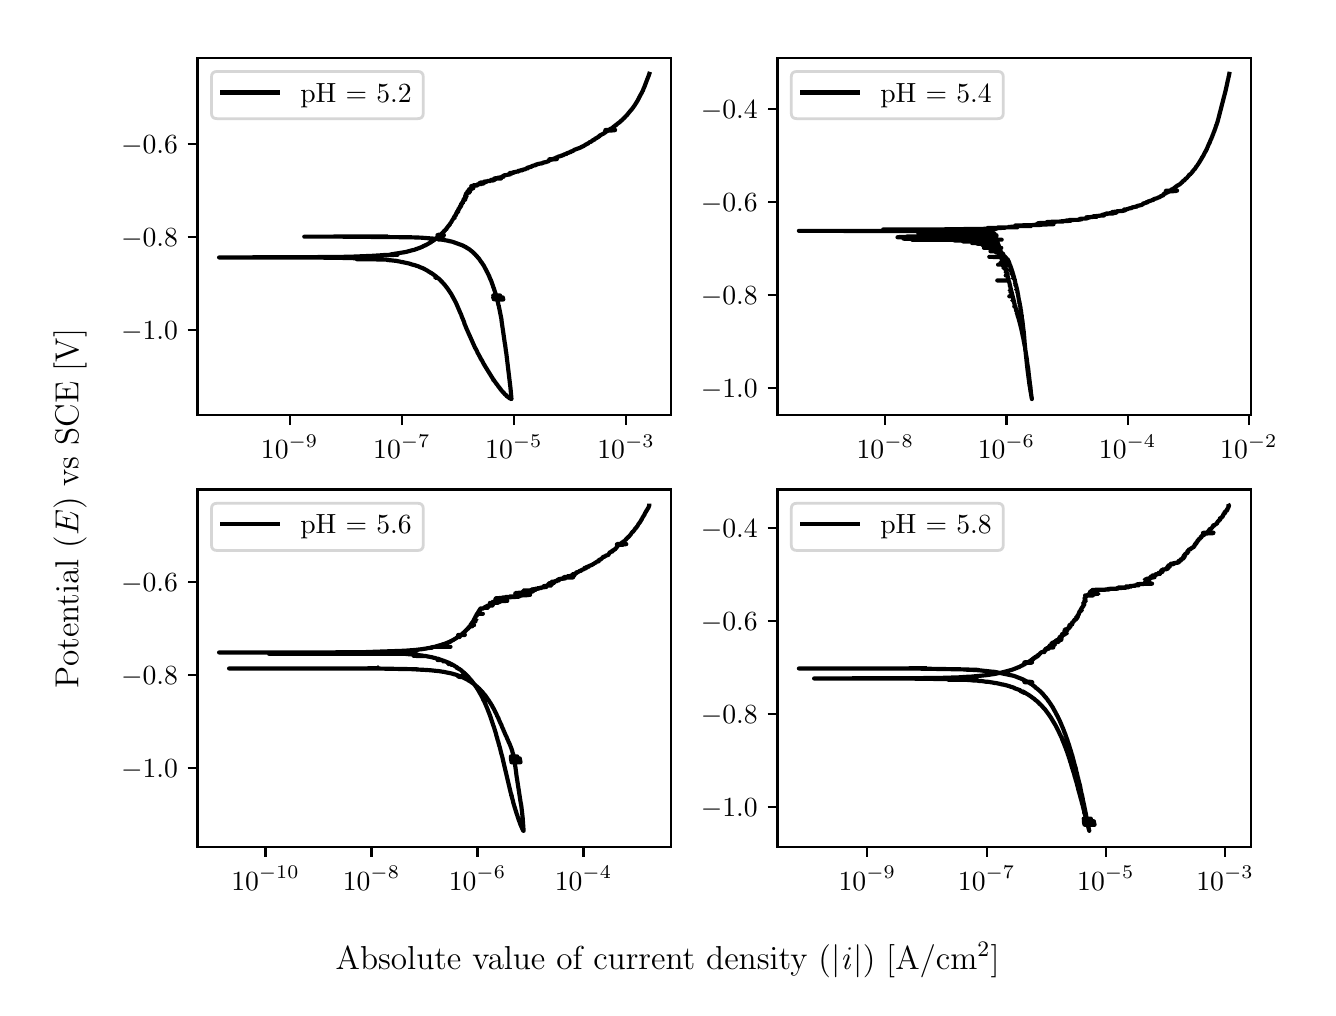 \begingroup%
\makeatletter%
\begin{pgfpicture}%
\pgfpathrectangle{\pgfpointorigin}{\pgfqpoint{6.4in}{4.8in}}%
\pgfusepath{use as bounding box, clip}%
\begin{pgfscope}%
\pgfsetbuttcap%
\pgfsetmiterjoin%
\definecolor{currentfill}{rgb}{1.0,1.0,1.0}%
\pgfsetfillcolor{currentfill}%
\pgfsetlinewidth{0.0pt}%
\definecolor{currentstroke}{rgb}{1.0,1.0,1.0}%
\pgfsetstrokecolor{currentstroke}%
\pgfsetdash{}{0pt}%
\pgfpathmoveto{\pgfqpoint{0.0in}{0.0in}}%
\pgfpathlineto{\pgfqpoint{6.4in}{0.0in}}%
\pgfpathlineto{\pgfqpoint{6.4in}{4.8in}}%
\pgfpathlineto{\pgfqpoint{0.0in}{4.8in}}%
\pgfpathlineto{\pgfqpoint{0.0in}{0.0in}}%
\pgfpathclose%
\pgfusepath{fill}%
\end{pgfscope}%
\begin{pgfscope}%
\pgfsetbuttcap%
\pgfsetmiterjoin%
\definecolor{currentfill}{rgb}{1.0,1.0,1.0}%
\pgfsetfillcolor{currentfill}%
\pgfsetlinewidth{0.0pt}%
\definecolor{currentstroke}{rgb}{0.0,0.0,0.0}%
\pgfsetstrokecolor{currentstroke}%
\pgfsetstrokeopacity{0.0}%
\pgfsetdash{}{0pt}%
\pgfpathmoveto{\pgfqpoint{0.849in}{2.862in}}%
\pgfpathlineto{\pgfqpoint{3.216in}{2.862in}}%
\pgfpathlineto{\pgfqpoint{3.216in}{4.65in}}%
\pgfpathlineto{\pgfqpoint{0.849in}{4.65in}}%
\pgfpathlineto{\pgfqpoint{0.849in}{2.862in}}%
\pgfpathclose%
\pgfusepath{fill}%
\end{pgfscope}%
\begin{pgfscope}%
\pgfsetbuttcap%
\pgfsetroundjoin%
\definecolor{currentfill}{rgb}{0.0,0.0,0.0}%
\pgfsetfillcolor{currentfill}%
\pgfsetlinewidth{0.803pt}%
\definecolor{currentstroke}{rgb}{0.0,0.0,0.0}%
\pgfsetstrokecolor{currentstroke}%
\pgfsetdash{}{0pt}%
\pgfsys@defobject{currentmarker}{\pgfqpoint{0.0in}{-0.049in}}{\pgfqpoint{0.0in}{0.0in}}{%
\pgfpathmoveto{\pgfqpoint{0.0in}{0.0in}}%
\pgfpathlineto{\pgfqpoint{0.0in}{-0.049in}}%
\pgfusepath{stroke,fill}%
}%
\begin{pgfscope}%
\pgfsys@transformshift{1.31in}{2.862in}%
\pgfsys@useobject{currentmarker}{}%
\end{pgfscope}%
\end{pgfscope}%
\begin{pgfscope}%
\definecolor{textcolor}{rgb}{0.0,0.0,0.0}%
\pgfsetstrokecolor{textcolor}%
\pgfsetfillcolor{textcolor}%
\pgftext[x=1.31in,y=2.764in,,top]{\color{textcolor}\rmfamily\fontsize{10.0}{12.0}\selectfont \(\displaystyle {10^{-9}}\)}%
\end{pgfscope}%
\begin{pgfscope}%
\pgfsetbuttcap%
\pgfsetroundjoin%
\definecolor{currentfill}{rgb}{0.0,0.0,0.0}%
\pgfsetfillcolor{currentfill}%
\pgfsetlinewidth{0.803pt}%
\definecolor{currentstroke}{rgb}{0.0,0.0,0.0}%
\pgfsetstrokecolor{currentstroke}%
\pgfsetdash{}{0pt}%
\pgfsys@defobject{currentmarker}{\pgfqpoint{0.0in}{-0.049in}}{\pgfqpoint{0.0in}{0.0in}}{%
\pgfpathmoveto{\pgfqpoint{0.0in}{0.0in}}%
\pgfpathlineto{\pgfqpoint{0.0in}{-0.049in}}%
\pgfusepath{stroke,fill}%
}%
\begin{pgfscope}%
\pgfsys@transformshift{1.871in}{2.862in}%
\pgfsys@useobject{currentmarker}{}%
\end{pgfscope}%
\end{pgfscope}%
\begin{pgfscope}%
\definecolor{textcolor}{rgb}{0.0,0.0,0.0}%
\pgfsetstrokecolor{textcolor}%
\pgfsetfillcolor{textcolor}%
\pgftext[x=1.871in,y=2.764in,,top]{\color{textcolor}\rmfamily\fontsize{10.0}{12.0}\selectfont \(\displaystyle {10^{-7}}\)}%
\end{pgfscope}%
\begin{pgfscope}%
\pgfsetbuttcap%
\pgfsetroundjoin%
\definecolor{currentfill}{rgb}{0.0,0.0,0.0}%
\pgfsetfillcolor{currentfill}%
\pgfsetlinewidth{0.803pt}%
\definecolor{currentstroke}{rgb}{0.0,0.0,0.0}%
\pgfsetstrokecolor{currentstroke}%
\pgfsetdash{}{0pt}%
\pgfsys@defobject{currentmarker}{\pgfqpoint{0.0in}{-0.049in}}{\pgfqpoint{0.0in}{0.0in}}{%
\pgfpathmoveto{\pgfqpoint{0.0in}{0.0in}}%
\pgfpathlineto{\pgfqpoint{0.0in}{-0.049in}}%
\pgfusepath{stroke,fill}%
}%
\begin{pgfscope}%
\pgfsys@transformshift{2.431in}{2.862in}%
\pgfsys@useobject{currentmarker}{}%
\end{pgfscope}%
\end{pgfscope}%
\begin{pgfscope}%
\definecolor{textcolor}{rgb}{0.0,0.0,0.0}%
\pgfsetstrokecolor{textcolor}%
\pgfsetfillcolor{textcolor}%
\pgftext[x=2.431in,y=2.764in,,top]{\color{textcolor}\rmfamily\fontsize{10.0}{12.0}\selectfont \(\displaystyle {10^{-5}}\)}%
\end{pgfscope}%
\begin{pgfscope}%
\pgfsetbuttcap%
\pgfsetroundjoin%
\definecolor{currentfill}{rgb}{0.0,0.0,0.0}%
\pgfsetfillcolor{currentfill}%
\pgfsetlinewidth{0.803pt}%
\definecolor{currentstroke}{rgb}{0.0,0.0,0.0}%
\pgfsetstrokecolor{currentstroke}%
\pgfsetdash{}{0pt}%
\pgfsys@defobject{currentmarker}{\pgfqpoint{0.0in}{-0.049in}}{\pgfqpoint{0.0in}{0.0in}}{%
\pgfpathmoveto{\pgfqpoint{0.0in}{0.0in}}%
\pgfpathlineto{\pgfqpoint{0.0in}{-0.049in}}%
\pgfusepath{stroke,fill}%
}%
\begin{pgfscope}%
\pgfsys@transformshift{2.992in}{2.862in}%
\pgfsys@useobject{currentmarker}{}%
\end{pgfscope}%
\end{pgfscope}%
\begin{pgfscope}%
\definecolor{textcolor}{rgb}{0.0,0.0,0.0}%
\pgfsetstrokecolor{textcolor}%
\pgfsetfillcolor{textcolor}%
\pgftext[x=2.992in,y=2.764in,,top]{\color{textcolor}\rmfamily\fontsize{10.0}{12.0}\selectfont \(\displaystyle {10^{-3}}\)}%
\end{pgfscope}%
\begin{pgfscope}%
\pgfsetbuttcap%
\pgfsetroundjoin%
\definecolor{currentfill}{rgb}{0.0,0.0,0.0}%
\pgfsetfillcolor{currentfill}%
\pgfsetlinewidth{0.803pt}%
\definecolor{currentstroke}{rgb}{0.0,0.0,0.0}%
\pgfsetstrokecolor{currentstroke}%
\pgfsetdash{}{0pt}%
\pgfsys@defobject{currentmarker}{\pgfqpoint{-0.049in}{0.0in}}{\pgfqpoint{-0.0in}{0.0in}}{%
\pgfpathmoveto{\pgfqpoint{-0.0in}{0.0in}}%
\pgfpathlineto{\pgfqpoint{-0.049in}{0.0in}}%
\pgfusepath{stroke,fill}%
}%
\begin{pgfscope}%
\pgfsys@transformshift{0.849in}{3.289in}%
\pgfsys@useobject{currentmarker}{}%
\end{pgfscope}%
\end{pgfscope}%
\begin{pgfscope}%
\definecolor{textcolor}{rgb}{0.0,0.0,0.0}%
\pgfsetstrokecolor{textcolor}%
\pgfsetfillcolor{textcolor}%
\pgftext[x=0.467in, y=3.241in, left, base]{\color{textcolor}\rmfamily\fontsize{10.0}{12.0}\selectfont \(\displaystyle {\ensuremath{-}1.0}\)}%
\end{pgfscope}%
\begin{pgfscope}%
\pgfsetbuttcap%
\pgfsetroundjoin%
\definecolor{currentfill}{rgb}{0.0,0.0,0.0}%
\pgfsetfillcolor{currentfill}%
\pgfsetlinewidth{0.803pt}%
\definecolor{currentstroke}{rgb}{0.0,0.0,0.0}%
\pgfsetstrokecolor{currentstroke}%
\pgfsetdash{}{0pt}%
\pgfsys@defobject{currentmarker}{\pgfqpoint{-0.049in}{0.0in}}{\pgfqpoint{-0.0in}{0.0in}}{%
\pgfpathmoveto{\pgfqpoint{-0.0in}{0.0in}}%
\pgfpathlineto{\pgfqpoint{-0.049in}{0.0in}}%
\pgfusepath{stroke,fill}%
}%
\begin{pgfscope}%
\pgfsys@transformshift{0.849in}{3.754in}%
\pgfsys@useobject{currentmarker}{}%
\end{pgfscope}%
\end{pgfscope}%
\begin{pgfscope}%
\definecolor{textcolor}{rgb}{0.0,0.0,0.0}%
\pgfsetstrokecolor{textcolor}%
\pgfsetfillcolor{textcolor}%
\pgftext[x=0.467in, y=3.706in, left, base]{\color{textcolor}\rmfamily\fontsize{10.0}{12.0}\selectfont \(\displaystyle {\ensuremath{-}0.8}\)}%
\end{pgfscope}%
\begin{pgfscope}%
\pgfsetbuttcap%
\pgfsetroundjoin%
\definecolor{currentfill}{rgb}{0.0,0.0,0.0}%
\pgfsetfillcolor{currentfill}%
\pgfsetlinewidth{0.803pt}%
\definecolor{currentstroke}{rgb}{0.0,0.0,0.0}%
\pgfsetstrokecolor{currentstroke}%
\pgfsetdash{}{0pt}%
\pgfsys@defobject{currentmarker}{\pgfqpoint{-0.049in}{0.0in}}{\pgfqpoint{-0.0in}{0.0in}}{%
\pgfpathmoveto{\pgfqpoint{-0.0in}{0.0in}}%
\pgfpathlineto{\pgfqpoint{-0.049in}{0.0in}}%
\pgfusepath{stroke,fill}%
}%
\begin{pgfscope}%
\pgfsys@transformshift{0.849in}{4.219in}%
\pgfsys@useobject{currentmarker}{}%
\end{pgfscope}%
\end{pgfscope}%
\begin{pgfscope}%
\definecolor{textcolor}{rgb}{0.0,0.0,0.0}%
\pgfsetstrokecolor{textcolor}%
\pgfsetfillcolor{textcolor}%
\pgftext[x=0.467in, y=4.171in, left, base]{\color{textcolor}\rmfamily\fontsize{10.0}{12.0}\selectfont \(\displaystyle {\ensuremath{-}0.6}\)}%
\end{pgfscope}%
\begin{pgfscope}%
\pgfpathrectangle{\pgfqpoint{0.849in}{2.862in}}{\pgfqpoint{2.367in}{1.788in}}%
\pgfusepath{clip}%
\pgfsetrectcap%
\pgfsetroundjoin%
\pgfsetlinewidth{1.506pt}%
\definecolor{currentstroke}{rgb}{0.0,0.0,0.0}%
\pgfsetstrokecolor{currentstroke}%
\pgfsetdash{}{0pt}%
\pgfpathmoveto{\pgfqpoint{1.791in}{3.756in}}%
\pgfpathlineto{\pgfqpoint{1.756in}{3.756in}}%
\pgfpathlineto{\pgfqpoint{1.383in}{3.755in}}%
\pgfpathlineto{\pgfqpoint{1.573in}{3.755in}}%
\pgfpathlineto{\pgfqpoint{1.911in}{3.752in}}%
\pgfpathlineto{\pgfqpoint{1.94in}{3.751in}}%
\pgfpathlineto{\pgfqpoint{1.967in}{3.75in}}%
\pgfpathlineto{\pgfqpoint{2.083in}{3.741in}}%
\pgfpathlineto{\pgfqpoint{2.053in}{3.741in}}%
\pgfpathlineto{\pgfqpoint{2.071in}{3.74in}}%
\pgfpathlineto{\pgfqpoint{2.075in}{3.739in}}%
\pgfpathlineto{\pgfqpoint{2.081in}{3.739in}}%
\pgfpathlineto{\pgfqpoint{2.081in}{3.739in}}%
\pgfpathlineto{\pgfqpoint{2.086in}{3.737in}}%
\pgfpathlineto{\pgfqpoint{2.088in}{3.737in}}%
\pgfpathlineto{\pgfqpoint{2.094in}{3.736in}}%
\pgfpathlineto{\pgfqpoint{2.095in}{3.736in}}%
\pgfpathlineto{\pgfqpoint{2.1in}{3.735in}}%
\pgfpathlineto{\pgfqpoint{2.106in}{3.733in}}%
\pgfpathlineto{\pgfqpoint{2.111in}{3.733in}}%
\pgfpathlineto{\pgfqpoint{2.111in}{3.733in}}%
\pgfpathlineto{\pgfqpoint{2.111in}{3.732in}}%
\pgfpathlineto{\pgfqpoint{2.117in}{3.731in}}%
\pgfpathlineto{\pgfqpoint{2.122in}{3.73in}}%
\pgfpathlineto{\pgfqpoint{2.125in}{3.729in}}%
\pgfpathlineto{\pgfqpoint{2.128in}{3.728in}}%
\pgfpathlineto{\pgfqpoint{2.175in}{3.711in}}%
\pgfpathlineto{\pgfqpoint{2.177in}{3.71in}}%
\pgfpathlineto{\pgfqpoint{2.179in}{3.709in}}%
\pgfpathlineto{\pgfqpoint{2.181in}{3.707in}}%
\pgfpathlineto{\pgfqpoint{2.183in}{3.706in}}%
\pgfpathlineto{\pgfqpoint{2.185in}{3.706in}}%
\pgfpathlineto{\pgfqpoint{2.187in}{3.705in}}%
\pgfpathlineto{\pgfqpoint{2.189in}{3.704in}}%
\pgfpathlineto{\pgfqpoint{2.19in}{3.703in}}%
\pgfpathlineto{\pgfqpoint{2.19in}{3.703in}}%
\pgfpathlineto{\pgfqpoint{2.193in}{3.701in}}%
\pgfpathlineto{\pgfqpoint{2.195in}{3.7in}}%
\pgfpathlineto{\pgfqpoint{2.196in}{3.699in}}%
\pgfpathlineto{\pgfqpoint{2.203in}{3.695in}}%
\pgfpathlineto{\pgfqpoint{2.205in}{3.694in}}%
\pgfpathlineto{\pgfqpoint{2.21in}{3.69in}}%
\pgfpathlineto{\pgfqpoint{2.211in}{3.69in}}%
\pgfpathlineto{\pgfqpoint{2.214in}{3.687in}}%
\pgfpathlineto{\pgfqpoint{2.215in}{3.686in}}%
\pgfpathlineto{\pgfqpoint{2.223in}{3.68in}}%
\pgfpathlineto{\pgfqpoint{2.224in}{3.679in}}%
\pgfpathlineto{\pgfqpoint{2.225in}{3.677in}}%
\pgfpathlineto{\pgfqpoint{2.226in}{3.677in}}%
\pgfpathlineto{\pgfqpoint{2.228in}{3.675in}}%
\pgfpathlineto{\pgfqpoint{2.229in}{3.674in}}%
\pgfpathlineto{\pgfqpoint{2.231in}{3.673in}}%
\pgfpathlineto{\pgfqpoint{2.232in}{3.672in}}%
\pgfpathlineto{\pgfqpoint{2.233in}{3.67in}}%
\pgfpathlineto{\pgfqpoint{2.234in}{3.669in}}%
\pgfpathlineto{\pgfqpoint{2.236in}{3.668in}}%
\pgfpathlineto{\pgfqpoint{2.237in}{3.667in}}%
\pgfpathlineto{\pgfqpoint{2.241in}{3.662in}}%
\pgfpathlineto{\pgfqpoint{2.242in}{3.661in}}%
\pgfpathlineto{\pgfqpoint{2.244in}{3.659in}}%
\pgfpathlineto{\pgfqpoint{2.245in}{3.658in}}%
\pgfpathlineto{\pgfqpoint{2.246in}{3.657in}}%
\pgfpathlineto{\pgfqpoint{2.249in}{3.654in}}%
\pgfpathlineto{\pgfqpoint{2.249in}{3.653in}}%
\pgfpathlineto{\pgfqpoint{2.255in}{3.647in}}%
\pgfpathlineto{\pgfqpoint{2.256in}{3.646in}}%
\pgfpathlineto{\pgfqpoint{2.259in}{3.641in}}%
\pgfpathlineto{\pgfqpoint{2.26in}{3.64in}}%
\pgfpathlineto{\pgfqpoint{2.267in}{3.629in}}%
\pgfpathlineto{\pgfqpoint{2.268in}{3.628in}}%
\pgfpathlineto{\pgfqpoint{2.273in}{3.622in}}%
\pgfpathlineto{\pgfqpoint{2.273in}{3.621in}}%
\pgfpathlineto{\pgfqpoint{2.275in}{3.619in}}%
\pgfpathlineto{\pgfqpoint{2.275in}{3.618in}}%
\pgfpathlineto{\pgfqpoint{2.277in}{3.615in}}%
\pgfpathlineto{\pgfqpoint{2.278in}{3.614in}}%
\pgfpathlineto{\pgfqpoint{2.28in}{3.611in}}%
\pgfpathlineto{\pgfqpoint{2.284in}{3.604in}}%
\pgfpathlineto{\pgfqpoint{2.284in}{3.603in}}%
\pgfpathlineto{\pgfqpoint{2.286in}{3.6in}}%
\pgfpathlineto{\pgfqpoint{2.286in}{3.599in}}%
\pgfpathlineto{\pgfqpoint{2.289in}{3.594in}}%
\pgfpathlineto{\pgfqpoint{2.29in}{3.593in}}%
\pgfpathlineto{\pgfqpoint{2.293in}{3.587in}}%
\pgfpathlineto{\pgfqpoint{2.293in}{3.586in}}%
\pgfpathlineto{\pgfqpoint{2.296in}{3.58in}}%
\pgfpathlineto{\pgfqpoint{2.297in}{3.579in}}%
\pgfpathlineto{\pgfqpoint{2.299in}{3.575in}}%
\pgfpathlineto{\pgfqpoint{2.299in}{3.574in}}%
\pgfpathlineto{\pgfqpoint{2.301in}{3.571in}}%
\pgfpathlineto{\pgfqpoint{2.301in}{3.57in}}%
\pgfpathlineto{\pgfqpoint{2.304in}{3.565in}}%
\pgfpathlineto{\pgfqpoint{2.304in}{3.564in}}%
\pgfpathlineto{\pgfqpoint{2.307in}{3.559in}}%
\pgfpathlineto{\pgfqpoint{2.307in}{3.558in}}%
\pgfpathlineto{\pgfqpoint{2.309in}{3.554in}}%
\pgfpathlineto{\pgfqpoint{2.309in}{3.553in}}%
\pgfpathlineto{\pgfqpoint{2.311in}{3.548in}}%
\pgfpathlineto{\pgfqpoint{2.311in}{3.548in}}%
\pgfpathlineto{\pgfqpoint{2.314in}{3.541in}}%
\pgfpathlineto{\pgfqpoint{2.315in}{3.54in}}%
\pgfpathlineto{\pgfqpoint{2.319in}{3.53in}}%
\pgfpathlineto{\pgfqpoint{2.319in}{3.529in}}%
\pgfpathlineto{\pgfqpoint{2.321in}{3.525in}}%
\pgfpathlineto{\pgfqpoint{2.321in}{3.524in}}%
\pgfpathlineto{\pgfqpoint{2.322in}{3.52in}}%
\pgfpathlineto{\pgfqpoint{2.324in}{3.515in}}%
\pgfpathlineto{\pgfqpoint{2.325in}{3.514in}}%
\pgfpathlineto{\pgfqpoint{2.327in}{3.507in}}%
\pgfpathlineto{\pgfqpoint{2.327in}{3.506in}}%
\pgfpathlineto{\pgfqpoint{2.329in}{3.5in}}%
\pgfpathlineto{\pgfqpoint{2.33in}{3.499in}}%
\pgfpathlineto{\pgfqpoint{2.332in}{3.494in}}%
\pgfpathlineto{\pgfqpoint{2.332in}{3.493in}}%
\pgfpathlineto{\pgfqpoint{2.334in}{3.485in}}%
\pgfpathlineto{\pgfqpoint{2.335in}{3.484in}}%
\pgfpathlineto{\pgfqpoint{2.342in}{3.461in}}%
\pgfpathlineto{\pgfqpoint{2.362in}{3.461in}}%
\pgfpathlineto{\pgfqpoint{2.328in}{3.461in}}%
\pgfpathlineto{\pgfqpoint{2.361in}{3.46in}}%
\pgfpathlineto{\pgfqpoint{2.328in}{3.46in}}%
\pgfpathlineto{\pgfqpoint{2.361in}{3.459in}}%
\pgfpathlineto{\pgfqpoint{2.344in}{3.459in}}%
\pgfpathlineto{\pgfqpoint{2.328in}{3.459in}}%
\pgfpathlineto{\pgfqpoint{2.361in}{3.458in}}%
\pgfpathlineto{\pgfqpoint{2.328in}{3.458in}}%
\pgfpathlineto{\pgfqpoint{2.362in}{3.457in}}%
\pgfpathlineto{\pgfqpoint{2.344in}{3.457in}}%
\pgfpathlineto{\pgfqpoint{2.329in}{3.457in}}%
\pgfpathlineto{\pgfqpoint{2.362in}{3.456in}}%
\pgfpathlineto{\pgfqpoint{2.329in}{3.456in}}%
\pgfpathlineto{\pgfqpoint{2.362in}{3.455in}}%
\pgfpathlineto{\pgfqpoint{2.345in}{3.455in}}%
\pgfpathlineto{\pgfqpoint{2.329in}{3.455in}}%
\pgfpathlineto{\pgfqpoint{2.362in}{3.455in}}%
\pgfpathlineto{\pgfqpoint{2.329in}{3.455in}}%
\pgfpathlineto{\pgfqpoint{2.363in}{3.454in}}%
\pgfpathlineto{\pgfqpoint{2.345in}{3.454in}}%
\pgfpathlineto{\pgfqpoint{2.33in}{3.453in}}%
\pgfpathlineto{\pgfqpoint{2.363in}{3.453in}}%
\pgfpathlineto{\pgfqpoint{2.33in}{3.453in}}%
\pgfpathlineto{\pgfqpoint{2.363in}{3.452in}}%
\pgfpathlineto{\pgfqpoint{2.342in}{3.452in}}%
\pgfpathlineto{\pgfqpoint{2.328in}{3.452in}}%
\pgfpathlineto{\pgfqpoint{2.376in}{3.451in}}%
\pgfpathlineto{\pgfqpoint{2.328in}{3.451in}}%
\pgfpathlineto{\pgfqpoint{2.376in}{3.451in}}%
\pgfpathlineto{\pgfqpoint{2.342in}{3.451in}}%
\pgfpathlineto{\pgfqpoint{2.328in}{3.45in}}%
\pgfpathlineto{\pgfqpoint{2.376in}{3.45in}}%
\pgfpathlineto{\pgfqpoint{2.329in}{3.449in}}%
\pgfpathlineto{\pgfqpoint{2.376in}{3.449in}}%
\pgfpathlineto{\pgfqpoint{2.342in}{3.449in}}%
\pgfpathlineto{\pgfqpoint{2.377in}{3.448in}}%
\pgfpathlineto{\pgfqpoint{2.329in}{3.449in}}%
\pgfpathlineto{\pgfqpoint{2.343in}{3.448in}}%
\pgfpathlineto{\pgfqpoint{2.329in}{3.448in}}%
\pgfpathlineto{\pgfqpoint{2.377in}{3.447in}}%
\pgfpathlineto{\pgfqpoint{2.329in}{3.447in}}%
\pgfpathlineto{\pgfqpoint{2.377in}{3.447in}}%
\pgfpathlineto{\pgfqpoint{2.343in}{3.447in}}%
\pgfpathlineto{\pgfqpoint{2.329in}{3.446in}}%
\pgfpathlineto{\pgfqpoint{2.377in}{3.446in}}%
\pgfpathlineto{\pgfqpoint{2.33in}{3.446in}}%
\pgfpathlineto{\pgfqpoint{2.377in}{3.445in}}%
\pgfpathlineto{\pgfqpoint{2.344in}{3.445in}}%
\pgfpathlineto{\pgfqpoint{2.33in}{3.444in}}%
\pgfpathlineto{\pgfqpoint{2.377in}{3.444in}}%
\pgfpathlineto{\pgfqpoint{2.33in}{3.444in}}%
\pgfpathlineto{\pgfqpoint{2.377in}{3.443in}}%
\pgfpathlineto{\pgfqpoint{2.344in}{3.443in}}%
\pgfpathlineto{\pgfqpoint{2.378in}{3.442in}}%
\pgfpathlineto{\pgfqpoint{2.33in}{3.443in}}%
\pgfpathlineto{\pgfqpoint{2.344in}{3.442in}}%
\pgfpathlineto{\pgfqpoint{2.331in}{3.442in}}%
\pgfpathlineto{\pgfqpoint{2.378in}{3.442in}}%
\pgfpathlineto{\pgfqpoint{2.331in}{3.442in}}%
\pgfpathlineto{\pgfqpoint{2.378in}{3.441in}}%
\pgfpathlineto{\pgfqpoint{2.347in}{3.441in}}%
\pgfpathlineto{\pgfqpoint{2.352in}{3.423in}}%
\pgfpathlineto{\pgfqpoint{2.352in}{3.422in}}%
\pgfpathlineto{\pgfqpoint{2.353in}{3.418in}}%
\pgfpathlineto{\pgfqpoint{2.353in}{3.417in}}%
\pgfpathlineto{\pgfqpoint{2.354in}{3.412in}}%
\pgfpathlineto{\pgfqpoint{2.354in}{3.412in}}%
\pgfpathlineto{\pgfqpoint{2.355in}{3.411in}}%
\pgfpathlineto{\pgfqpoint{2.355in}{3.411in}}%
\pgfpathlineto{\pgfqpoint{2.356in}{3.406in}}%
\pgfpathlineto{\pgfqpoint{2.356in}{3.406in}}%
\pgfpathlineto{\pgfqpoint{2.356in}{3.405in}}%
\pgfpathlineto{\pgfqpoint{2.358in}{3.397in}}%
\pgfpathlineto{\pgfqpoint{2.358in}{3.396in}}%
\pgfpathlineto{\pgfqpoint{2.369in}{3.341in}}%
\pgfpathlineto{\pgfqpoint{2.369in}{3.341in}}%
\pgfpathlineto{\pgfqpoint{2.369in}{3.337in}}%
\pgfpathlineto{\pgfqpoint{2.369in}{3.337in}}%
\pgfpathlineto{\pgfqpoint{2.385in}{3.227in}}%
\pgfpathlineto{\pgfqpoint{2.386in}{3.219in}}%
\pgfpathlineto{\pgfqpoint{2.386in}{3.219in}}%
\pgfpathlineto{\pgfqpoint{2.387in}{3.218in}}%
\pgfpathlineto{\pgfqpoint{2.388in}{3.209in}}%
\pgfpathlineto{\pgfqpoint{2.388in}{3.209in}}%
\pgfpathlineto{\pgfqpoint{2.388in}{3.208in}}%
\pgfpathlineto{\pgfqpoint{2.39in}{3.193in}}%
\pgfpathlineto{\pgfqpoint{2.39in}{3.192in}}%
\pgfpathlineto{\pgfqpoint{2.39in}{3.192in}}%
\pgfpathlineto{\pgfqpoint{2.391in}{3.184in}}%
\pgfpathlineto{\pgfqpoint{2.391in}{3.183in}}%
\pgfpathlineto{\pgfqpoint{2.393in}{3.174in}}%
\pgfpathlineto{\pgfqpoint{2.393in}{3.174in}}%
\pgfpathlineto{\pgfqpoint{2.393in}{3.173in}}%
\pgfpathlineto{\pgfqpoint{2.414in}{2.998in}}%
\pgfpathlineto{\pgfqpoint{2.414in}{2.998in}}%
\pgfpathlineto{\pgfqpoint{2.419in}{2.943in}}%
\pgfpathlineto{\pgfqpoint{2.419in}{2.943in}}%
\pgfpathlineto{\pgfqpoint{2.416in}{2.944in}}%
\pgfpathlineto{\pgfqpoint{2.414in}{2.945in}}%
\pgfpathlineto{\pgfqpoint{2.413in}{2.946in}}%
\pgfpathlineto{\pgfqpoint{2.41in}{2.947in}}%
\pgfpathlineto{\pgfqpoint{2.408in}{2.948in}}%
\pgfpathlineto{\pgfqpoint{2.406in}{2.95in}}%
\pgfpathlineto{\pgfqpoint{2.405in}{2.951in}}%
\pgfpathlineto{\pgfqpoint{2.401in}{2.953in}}%
\pgfpathlineto{\pgfqpoint{2.401in}{2.953in}}%
\pgfpathlineto{\pgfqpoint{2.401in}{2.954in}}%
\pgfpathlineto{\pgfqpoint{2.401in}{2.954in}}%
\pgfpathlineto{\pgfqpoint{2.399in}{2.955in}}%
\pgfpathlineto{\pgfqpoint{2.397in}{2.957in}}%
\pgfpathlineto{\pgfqpoint{2.397in}{2.957in}}%
\pgfpathlineto{\pgfqpoint{2.396in}{2.957in}}%
\pgfpathlineto{\pgfqpoint{2.393in}{2.96in}}%
\pgfpathlineto{\pgfqpoint{2.393in}{2.96in}}%
\pgfpathlineto{\pgfqpoint{2.393in}{2.961in}}%
\pgfpathlineto{\pgfqpoint{2.393in}{2.961in}}%
\pgfpathlineto{\pgfqpoint{2.39in}{2.964in}}%
\pgfpathlineto{\pgfqpoint{2.389in}{2.965in}}%
\pgfpathlineto{\pgfqpoint{2.386in}{2.967in}}%
\pgfpathlineto{\pgfqpoint{2.385in}{2.968in}}%
\pgfpathlineto{\pgfqpoint{2.384in}{2.97in}}%
\pgfpathlineto{\pgfqpoint{2.383in}{2.971in}}%
\pgfpathlineto{\pgfqpoint{2.381in}{2.973in}}%
\pgfpathlineto{\pgfqpoint{2.38in}{2.974in}}%
\pgfpathlineto{\pgfqpoint{2.378in}{2.976in}}%
\pgfpathlineto{\pgfqpoint{2.377in}{2.977in}}%
\pgfpathlineto{\pgfqpoint{2.375in}{2.979in}}%
\pgfpathlineto{\pgfqpoint{2.374in}{2.98in}}%
\pgfpathlineto{\pgfqpoint{2.371in}{2.984in}}%
\pgfpathlineto{\pgfqpoint{2.37in}{2.985in}}%
\pgfpathlineto{\pgfqpoint{2.369in}{2.986in}}%
\pgfpathlineto{\pgfqpoint{2.367in}{2.988in}}%
\pgfpathlineto{\pgfqpoint{2.367in}{2.989in}}%
\pgfpathlineto{\pgfqpoint{2.364in}{2.993in}}%
\pgfpathlineto{\pgfqpoint{2.363in}{2.994in}}%
\pgfpathlineto{\pgfqpoint{2.361in}{2.996in}}%
\pgfpathlineto{\pgfqpoint{2.361in}{2.996in}}%
\pgfpathlineto{\pgfqpoint{2.361in}{2.997in}}%
\pgfpathlineto{\pgfqpoint{2.361in}{2.997in}}%
\pgfpathlineto{\pgfqpoint{2.353in}{3.007in}}%
\pgfpathlineto{\pgfqpoint{2.352in}{3.008in}}%
\pgfpathlineto{\pgfqpoint{2.35in}{3.011in}}%
\pgfpathlineto{\pgfqpoint{2.35in}{3.012in}}%
\pgfpathlineto{\pgfqpoint{2.345in}{3.018in}}%
\pgfpathlineto{\pgfqpoint{2.344in}{3.019in}}%
\pgfpathlineto{\pgfqpoint{2.337in}{3.029in}}%
\pgfpathlineto{\pgfqpoint{2.336in}{3.03in}}%
\pgfpathlineto{\pgfqpoint{2.333in}{3.034in}}%
\pgfpathlineto{\pgfqpoint{2.333in}{3.035in}}%
\pgfpathlineto{\pgfqpoint{2.331in}{3.038in}}%
\pgfpathlineto{\pgfqpoint{2.328in}{3.038in}}%
\pgfpathlineto{\pgfqpoint{2.332in}{3.038in}}%
\pgfpathlineto{\pgfqpoint{2.33in}{3.039in}}%
\pgfpathlineto{\pgfqpoint{2.327in}{3.043in}}%
\pgfpathlineto{\pgfqpoint{2.286in}{3.109in}}%
\pgfpathlineto{\pgfqpoint{2.285in}{3.111in}}%
\pgfpathlineto{\pgfqpoint{2.284in}{3.112in}}%
\pgfpathlineto{\pgfqpoint{2.283in}{3.115in}}%
\pgfpathlineto{\pgfqpoint{2.282in}{3.116in}}%
\pgfpathlineto{\pgfqpoint{2.28in}{3.119in}}%
\pgfpathlineto{\pgfqpoint{2.28in}{3.12in}}%
\pgfpathlineto{\pgfqpoint{2.278in}{3.123in}}%
\pgfpathlineto{\pgfqpoint{2.272in}{3.135in}}%
\pgfpathlineto{\pgfqpoint{2.271in}{3.136in}}%
\pgfpathlineto{\pgfqpoint{2.269in}{3.139in}}%
\pgfpathlineto{\pgfqpoint{2.267in}{3.143in}}%
\pgfpathlineto{\pgfqpoint{2.266in}{3.144in}}%
\pgfpathlineto{\pgfqpoint{2.263in}{3.15in}}%
\pgfpathlineto{\pgfqpoint{2.263in}{3.151in}}%
\pgfpathlineto{\pgfqpoint{2.26in}{3.156in}}%
\pgfpathlineto{\pgfqpoint{2.259in}{3.157in}}%
\pgfpathlineto{\pgfqpoint{2.256in}{3.163in}}%
\pgfpathlineto{\pgfqpoint{2.256in}{3.164in}}%
\pgfpathlineto{\pgfqpoint{2.253in}{3.168in}}%
\pgfpathlineto{\pgfqpoint{2.253in}{3.169in}}%
\pgfpathlineto{\pgfqpoint{2.251in}{3.172in}}%
\pgfpathlineto{\pgfqpoint{2.25in}{3.173in}}%
\pgfpathlineto{\pgfqpoint{2.248in}{3.178in}}%
\pgfpathlineto{\pgfqpoint{2.248in}{3.179in}}%
\pgfpathlineto{\pgfqpoint{2.241in}{3.193in}}%
\pgfpathlineto{\pgfqpoint{2.24in}{3.194in}}%
\pgfpathlineto{\pgfqpoint{2.239in}{3.197in}}%
\pgfpathlineto{\pgfqpoint{2.238in}{3.197in}}%
\pgfpathlineto{\pgfqpoint{2.192in}{3.3in}}%
\pgfpathlineto{\pgfqpoint{2.191in}{3.303in}}%
\pgfpathlineto{\pgfqpoint{2.191in}{3.303in}}%
\pgfpathlineto{\pgfqpoint{2.188in}{3.311in}}%
\pgfpathlineto{\pgfqpoint{2.187in}{3.312in}}%
\pgfpathlineto{\pgfqpoint{2.187in}{3.312in}}%
\pgfpathlineto{\pgfqpoint{2.183in}{3.323in}}%
\pgfpathlineto{\pgfqpoint{2.183in}{3.324in}}%
\pgfpathlineto{\pgfqpoint{2.182in}{3.327in}}%
\pgfpathlineto{\pgfqpoint{2.182in}{3.327in}}%
\pgfpathlineto{\pgfqpoint{2.182in}{3.328in}}%
\pgfpathlineto{\pgfqpoint{2.182in}{3.328in}}%
\pgfpathlineto{\pgfqpoint{2.17in}{3.357in}}%
\pgfpathlineto{\pgfqpoint{2.17in}{3.357in}}%
\pgfpathlineto{\pgfqpoint{2.169in}{3.36in}}%
\pgfpathlineto{\pgfqpoint{2.169in}{3.36in}}%
\pgfpathlineto{\pgfqpoint{2.167in}{3.367in}}%
\pgfpathlineto{\pgfqpoint{2.167in}{3.367in}}%
\pgfpathlineto{\pgfqpoint{2.166in}{3.368in}}%
\pgfpathlineto{\pgfqpoint{2.164in}{3.372in}}%
\pgfpathlineto{\pgfqpoint{2.164in}{3.372in}}%
\pgfpathlineto{\pgfqpoint{2.142in}{3.423in}}%
\pgfpathlineto{\pgfqpoint{2.141in}{3.423in}}%
\pgfpathlineto{\pgfqpoint{2.141in}{3.423in}}%
\pgfpathlineto{\pgfqpoint{2.14in}{3.429in}}%
\pgfpathlineto{\pgfqpoint{2.139in}{3.429in}}%
\pgfpathlineto{\pgfqpoint{2.139in}{3.429in}}%
\pgfpathlineto{\pgfqpoint{2.12in}{3.464in}}%
\pgfpathlineto{\pgfqpoint{2.12in}{3.465in}}%
\pgfpathlineto{\pgfqpoint{2.12in}{3.465in}}%
\pgfpathlineto{\pgfqpoint{2.1in}{3.495in}}%
\pgfpathlineto{\pgfqpoint{2.099in}{3.496in}}%
\pgfpathlineto{\pgfqpoint{2.085in}{3.514in}}%
\pgfpathlineto{\pgfqpoint{2.078in}{3.522in}}%
\pgfpathlineto{\pgfqpoint{2.06in}{3.541in}}%
\pgfpathlineto{\pgfqpoint{2.059in}{3.542in}}%
\pgfpathlineto{\pgfqpoint{2.058in}{3.543in}}%
\pgfpathlineto{\pgfqpoint{2.057in}{3.544in}}%
\pgfpathlineto{\pgfqpoint{2.055in}{3.545in}}%
\pgfpathlineto{\pgfqpoint{2.052in}{3.548in}}%
\pgfpathlineto{\pgfqpoint{2.05in}{3.549in}}%
\pgfpathlineto{\pgfqpoint{2.038in}{3.549in}}%
\pgfpathlineto{\pgfqpoint{2.047in}{3.55in}}%
\pgfpathlineto{\pgfqpoint{2.045in}{3.553in}}%
\pgfpathlineto{\pgfqpoint{2.044in}{3.554in}}%
\pgfpathlineto{\pgfqpoint{2.042in}{3.556in}}%
\pgfpathlineto{\pgfqpoint{2.041in}{3.557in}}%
\pgfpathlineto{\pgfqpoint{2.038in}{3.559in}}%
\pgfpathlineto{\pgfqpoint{2.038in}{3.559in}}%
\pgfpathlineto{\pgfqpoint{2.033in}{3.563in}}%
\pgfpathlineto{\pgfqpoint{2.033in}{3.563in}}%
\pgfpathlineto{\pgfqpoint{2.032in}{3.563in}}%
\pgfpathlineto{\pgfqpoint{2.031in}{3.564in}}%
\pgfpathlineto{\pgfqpoint{2.031in}{3.564in}}%
\pgfpathlineto{\pgfqpoint{2.02in}{3.572in}}%
\pgfpathlineto{\pgfqpoint{2.018in}{3.573in}}%
\pgfpathlineto{\pgfqpoint{2.014in}{3.575in}}%
\pgfpathlineto{\pgfqpoint{2.012in}{3.576in}}%
\pgfpathlineto{\pgfqpoint{2.012in}{3.577in}}%
\pgfpathlineto{\pgfqpoint{2.011in}{3.577in}}%
\pgfpathlineto{\pgfqpoint{2.01in}{3.578in}}%
\pgfpathlineto{\pgfqpoint{2.008in}{3.579in}}%
\pgfpathlineto{\pgfqpoint{2.006in}{3.58in}}%
\pgfpathlineto{\pgfqpoint{2.004in}{3.581in}}%
\pgfpathlineto{\pgfqpoint{2.002in}{3.583in}}%
\pgfpathlineto{\pgfqpoint{1.999in}{3.585in}}%
\pgfpathlineto{\pgfqpoint{1.997in}{3.586in}}%
\pgfpathlineto{\pgfqpoint{1.996in}{3.587in}}%
\pgfpathlineto{\pgfqpoint{1.995in}{3.587in}}%
\pgfpathlineto{\pgfqpoint{1.993in}{3.588in}}%
\pgfpathlineto{\pgfqpoint{1.984in}{3.593in}}%
\pgfpathlineto{\pgfqpoint{1.982in}{3.594in}}%
\pgfpathlineto{\pgfqpoint{1.974in}{3.598in}}%
\pgfpathlineto{\pgfqpoint{1.971in}{3.599in}}%
\pgfpathlineto{\pgfqpoint{1.97in}{3.599in}}%
\pgfpathlineto{\pgfqpoint{1.966in}{3.601in}}%
\pgfpathlineto{\pgfqpoint{1.963in}{3.602in}}%
\pgfpathlineto{\pgfqpoint{1.961in}{3.603in}}%
\pgfpathlineto{\pgfqpoint{1.958in}{3.604in}}%
\pgfpathlineto{\pgfqpoint{1.955in}{3.606in}}%
\pgfpathlineto{\pgfqpoint{1.953in}{3.607in}}%
\pgfpathlineto{\pgfqpoint{1.953in}{3.607in}}%
\pgfpathlineto{\pgfqpoint{1.952in}{3.607in}}%
\pgfpathlineto{\pgfqpoint{1.95in}{3.608in}}%
\pgfpathlineto{\pgfqpoint{1.945in}{3.609in}}%
\pgfpathlineto{\pgfqpoint{1.946in}{3.609in}}%
\pgfpathlineto{\pgfqpoint{1.944in}{3.609in}}%
\pgfpathlineto{\pgfqpoint{1.942in}{3.61in}}%
\pgfpathlineto{\pgfqpoint{1.942in}{3.61in}}%
\pgfpathlineto{\pgfqpoint{1.94in}{3.611in}}%
\pgfpathlineto{\pgfqpoint{1.937in}{3.612in}}%
\pgfpathlineto{\pgfqpoint{1.929in}{3.614in}}%
\pgfpathlineto{\pgfqpoint{1.924in}{3.615in}}%
\pgfpathlineto{\pgfqpoint{1.924in}{3.615in}}%
\pgfpathlineto{\pgfqpoint{1.922in}{3.616in}}%
\pgfpathlineto{\pgfqpoint{1.918in}{3.617in}}%
\pgfpathlineto{\pgfqpoint{1.918in}{3.617in}}%
\pgfpathlineto{\pgfqpoint{1.917in}{3.618in}}%
\pgfpathlineto{\pgfqpoint{1.913in}{3.619in}}%
\pgfpathlineto{\pgfqpoint{1.913in}{3.619in}}%
\pgfpathlineto{\pgfqpoint{1.908in}{3.62in}}%
\pgfpathlineto{\pgfqpoint{1.906in}{3.621in}}%
\pgfpathlineto{\pgfqpoint{1.873in}{3.628in}}%
\pgfpathlineto{\pgfqpoint{1.867in}{3.629in}}%
\pgfpathlineto{\pgfqpoint{1.867in}{3.629in}}%
\pgfpathlineto{\pgfqpoint{1.868in}{3.629in}}%
\pgfpathlineto{\pgfqpoint{1.864in}{3.629in}}%
\pgfpathlineto{\pgfqpoint{1.863in}{3.63in}}%
\pgfpathlineto{\pgfqpoint{1.847in}{3.633in}}%
\pgfpathlineto{\pgfqpoint{1.845in}{3.634in}}%
\pgfpathlineto{\pgfqpoint{1.832in}{3.635in}}%
\pgfpathlineto{\pgfqpoint{1.815in}{3.637in}}%
\pgfpathlineto{\pgfqpoint{1.817in}{3.637in}}%
\pgfpathlineto{\pgfqpoint{1.811in}{3.637in}}%
\pgfpathlineto{\pgfqpoint{1.804in}{3.638in}}%
\pgfpathlineto{\pgfqpoint{1.796in}{3.639in}}%
\pgfpathlineto{\pgfqpoint{1.794in}{3.64in}}%
\pgfpathlineto{\pgfqpoint{1.784in}{3.64in}}%
\pgfpathlineto{\pgfqpoint{1.784in}{3.64in}}%
\pgfpathlineto{\pgfqpoint{1.772in}{3.641in}}%
\pgfpathlineto{\pgfqpoint{1.646in}{3.642in}}%
\pgfpathlineto{\pgfqpoint{1.722in}{3.642in}}%
\pgfpathlineto{\pgfqpoint{1.723in}{3.643in}}%
\pgfpathlineto{\pgfqpoint{1.718in}{3.643in}}%
\pgfpathlineto{\pgfqpoint{1.712in}{3.644in}}%
\pgfpathlineto{\pgfqpoint{1.69in}{3.645in}}%
\pgfpathlineto{\pgfqpoint{1.665in}{3.646in}}%
\pgfpathlineto{\pgfqpoint{1.668in}{3.646in}}%
\pgfpathlineto{\pgfqpoint{1.659in}{3.647in}}%
\pgfpathlineto{\pgfqpoint{1.64in}{3.647in}}%
\pgfpathlineto{\pgfqpoint{1.614in}{3.648in}}%
\pgfpathlineto{\pgfqpoint{1.56in}{3.649in}}%
\pgfpathlineto{\pgfqpoint{1.553in}{3.649in}}%
\pgfpathlineto{\pgfqpoint{1.479in}{3.65in}}%
\pgfpathlineto{\pgfqpoint{0.957in}{3.651in}}%
\pgfpathlineto{\pgfqpoint{1.477in}{3.653in}}%
\pgfpathlineto{\pgfqpoint{1.574in}{3.654in}}%
\pgfpathlineto{\pgfqpoint{1.622in}{3.655in}}%
\pgfpathlineto{\pgfqpoint{1.743in}{3.66in}}%
\pgfpathlineto{\pgfqpoint{1.746in}{3.661in}}%
\pgfpathlineto{\pgfqpoint{1.759in}{3.661in}}%
\pgfpathlineto{\pgfqpoint{1.765in}{3.662in}}%
\pgfpathlineto{\pgfqpoint{1.781in}{3.663in}}%
\pgfpathlineto{\pgfqpoint{1.849in}{3.664in}}%
\pgfpathlineto{\pgfqpoint{1.808in}{3.665in}}%
\pgfpathlineto{\pgfqpoint{1.816in}{3.665in}}%
\pgfpathlineto{\pgfqpoint{1.814in}{3.666in}}%
\pgfpathlineto{\pgfqpoint{1.888in}{3.678in}}%
\pgfpathlineto{\pgfqpoint{1.888in}{3.678in}}%
\pgfpathlineto{\pgfqpoint{1.893in}{3.679in}}%
\pgfpathlineto{\pgfqpoint{1.93in}{3.689in}}%
\pgfpathlineto{\pgfqpoint{1.935in}{3.689in}}%
\pgfpathlineto{\pgfqpoint{1.933in}{3.69in}}%
\pgfpathlineto{\pgfqpoint{1.934in}{3.69in}}%
\pgfpathlineto{\pgfqpoint{1.939in}{3.691in}}%
\pgfpathlineto{\pgfqpoint{1.937in}{3.691in}}%
\pgfpathlineto{\pgfqpoint{1.94in}{3.692in}}%
\pgfpathlineto{\pgfqpoint{1.943in}{3.693in}}%
\pgfpathlineto{\pgfqpoint{1.945in}{3.694in}}%
\pgfpathlineto{\pgfqpoint{1.95in}{3.695in}}%
\pgfpathlineto{\pgfqpoint{1.95in}{3.696in}}%
\pgfpathlineto{\pgfqpoint{1.955in}{3.697in}}%
\pgfpathlineto{\pgfqpoint{1.956in}{3.698in}}%
\pgfpathlineto{\pgfqpoint{1.961in}{3.699in}}%
\pgfpathlineto{\pgfqpoint{1.96in}{3.699in}}%
\pgfpathlineto{\pgfqpoint{1.977in}{3.706in}}%
\pgfpathlineto{\pgfqpoint{1.976in}{3.706in}}%
\pgfpathlineto{\pgfqpoint{1.976in}{3.707in}}%
\pgfpathlineto{\pgfqpoint{1.979in}{3.708in}}%
\pgfpathlineto{\pgfqpoint{1.978in}{3.708in}}%
\pgfpathlineto{\pgfqpoint{1.978in}{3.708in}}%
\pgfpathlineto{\pgfqpoint{1.979in}{3.708in}}%
\pgfpathlineto{\pgfqpoint{1.983in}{3.709in}}%
\pgfpathlineto{\pgfqpoint{1.982in}{3.71in}}%
\pgfpathlineto{\pgfqpoint{1.984in}{3.71in}}%
\pgfpathlineto{\pgfqpoint{1.987in}{3.71in}}%
\pgfpathlineto{\pgfqpoint{1.983in}{3.71in}}%
\pgfpathlineto{\pgfqpoint{1.984in}{3.711in}}%
\pgfpathlineto{\pgfqpoint{1.986in}{3.711in}}%
\pgfpathlineto{\pgfqpoint{1.985in}{3.711in}}%
\pgfpathlineto{\pgfqpoint{1.989in}{3.712in}}%
\pgfpathlineto{\pgfqpoint{1.99in}{3.713in}}%
\pgfpathlineto{\pgfqpoint{1.992in}{3.714in}}%
\pgfpathlineto{\pgfqpoint{1.995in}{3.715in}}%
\pgfpathlineto{\pgfqpoint{1.996in}{3.716in}}%
\pgfpathlineto{\pgfqpoint{1.998in}{3.716in}}%
\pgfpathlineto{\pgfqpoint{1.997in}{3.716in}}%
\pgfpathlineto{\pgfqpoint{2.01in}{3.724in}}%
\pgfpathlineto{\pgfqpoint{2.012in}{3.725in}}%
\pgfpathlineto{\pgfqpoint{2.018in}{3.728in}}%
\pgfpathlineto{\pgfqpoint{2.019in}{3.73in}}%
\pgfpathlineto{\pgfqpoint{2.021in}{3.731in}}%
\pgfpathlineto{\pgfqpoint{2.023in}{3.732in}}%
\pgfpathlineto{\pgfqpoint{2.025in}{3.733in}}%
\pgfpathlineto{\pgfqpoint{2.026in}{3.734in}}%
\pgfpathlineto{\pgfqpoint{2.026in}{3.734in}}%
\pgfpathlineto{\pgfqpoint{2.026in}{3.734in}}%
\pgfpathlineto{\pgfqpoint{2.027in}{3.735in}}%
\pgfpathlineto{\pgfqpoint{2.029in}{3.736in}}%
\pgfpathlineto{\pgfqpoint{2.03in}{3.737in}}%
\pgfpathlineto{\pgfqpoint{2.031in}{3.737in}}%
\pgfpathlineto{\pgfqpoint{2.031in}{3.737in}}%
\pgfpathlineto{\pgfqpoint{2.033in}{3.739in}}%
\pgfpathlineto{\pgfqpoint{2.036in}{3.74in}}%
\pgfpathlineto{\pgfqpoint{2.035in}{3.74in}}%
\pgfpathlineto{\pgfqpoint{2.036in}{3.741in}}%
\pgfpathlineto{\pgfqpoint{2.038in}{3.742in}}%
\pgfpathlineto{\pgfqpoint{2.037in}{3.742in}}%
\pgfpathlineto{\pgfqpoint{2.039in}{3.743in}}%
\pgfpathlineto{\pgfqpoint{2.041in}{3.743in}}%
\pgfpathlineto{\pgfqpoint{2.041in}{3.744in}}%
\pgfpathlineto{\pgfqpoint{2.04in}{3.744in}}%
\pgfpathlineto{\pgfqpoint{2.042in}{3.744in}}%
\pgfpathlineto{\pgfqpoint{2.042in}{3.745in}}%
\pgfpathlineto{\pgfqpoint{2.043in}{3.745in}}%
\pgfpathlineto{\pgfqpoint{2.041in}{3.746in}}%
\pgfpathlineto{\pgfqpoint{2.042in}{3.746in}}%
\pgfpathlineto{\pgfqpoint{2.061in}{3.762in}}%
\pgfpathlineto{\pgfqpoint{2.081in}{3.762in}}%
\pgfpathlineto{\pgfqpoint{2.049in}{3.763in}}%
\pgfpathlineto{\pgfqpoint{2.081in}{3.763in}}%
\pgfpathlineto{\pgfqpoint{2.05in}{3.764in}}%
\pgfpathlineto{\pgfqpoint{2.065in}{3.765in}}%
\pgfpathlineto{\pgfqpoint{2.071in}{3.771in}}%
\pgfpathlineto{\pgfqpoint{2.072in}{3.771in}}%
\pgfpathlineto{\pgfqpoint{2.071in}{3.771in}}%
\pgfpathlineto{\pgfqpoint{2.072in}{3.772in}}%
\pgfpathlineto{\pgfqpoint{2.078in}{3.778in}}%
\pgfpathlineto{\pgfqpoint{2.08in}{3.779in}}%
\pgfpathlineto{\pgfqpoint{2.08in}{3.779in}}%
\pgfpathlineto{\pgfqpoint{2.081in}{3.78in}}%
\pgfpathlineto{\pgfqpoint{2.084in}{3.78in}}%
\pgfpathlineto{\pgfqpoint{2.08in}{3.781in}}%
\pgfpathlineto{\pgfqpoint{2.08in}{3.781in}}%
\pgfpathlineto{\pgfqpoint{2.081in}{3.782in}}%
\pgfpathlineto{\pgfqpoint{2.081in}{3.782in}}%
\pgfpathlineto{\pgfqpoint{2.082in}{3.783in}}%
\pgfpathlineto{\pgfqpoint{2.082in}{3.783in}}%
\pgfpathlineto{\pgfqpoint{2.089in}{3.788in}}%
\pgfpathlineto{\pgfqpoint{2.088in}{3.789in}}%
\pgfpathlineto{\pgfqpoint{2.089in}{3.79in}}%
\pgfpathlineto{\pgfqpoint{2.093in}{3.79in}}%
\pgfpathlineto{\pgfqpoint{2.091in}{3.791in}}%
\pgfpathlineto{\pgfqpoint{2.091in}{3.792in}}%
\pgfpathlineto{\pgfqpoint{2.091in}{3.792in}}%
\pgfpathlineto{\pgfqpoint{2.092in}{3.792in}}%
\pgfpathlineto{\pgfqpoint{2.091in}{3.792in}}%
\pgfpathlineto{\pgfqpoint{2.092in}{3.792in}}%
\pgfpathlineto{\pgfqpoint{2.093in}{3.793in}}%
\pgfpathlineto{\pgfqpoint{2.094in}{3.794in}}%
\pgfpathlineto{\pgfqpoint{2.093in}{3.794in}}%
\pgfpathlineto{\pgfqpoint{2.095in}{3.796in}}%
\pgfpathlineto{\pgfqpoint{2.093in}{3.795in}}%
\pgfpathlineto{\pgfqpoint{2.095in}{3.796in}}%
\pgfpathlineto{\pgfqpoint{2.094in}{3.796in}}%
\pgfpathlineto{\pgfqpoint{2.094in}{3.796in}}%
\pgfpathlineto{\pgfqpoint{2.096in}{3.796in}}%
\pgfpathlineto{\pgfqpoint{2.095in}{3.797in}}%
\pgfpathlineto{\pgfqpoint{2.101in}{3.805in}}%
\pgfpathlineto{\pgfqpoint{2.102in}{3.805in}}%
\pgfpathlineto{\pgfqpoint{2.101in}{3.805in}}%
\pgfpathlineto{\pgfqpoint{2.102in}{3.806in}}%
\pgfpathlineto{\pgfqpoint{2.102in}{3.806in}}%
\pgfpathlineto{\pgfqpoint{2.102in}{3.807in}}%
\pgfpathlineto{\pgfqpoint{2.105in}{3.81in}}%
\pgfpathlineto{\pgfqpoint{2.11in}{3.815in}}%
\pgfpathlineto{\pgfqpoint{2.111in}{3.815in}}%
\pgfpathlineto{\pgfqpoint{2.11in}{3.816in}}%
\pgfpathlineto{\pgfqpoint{2.114in}{3.822in}}%
\pgfpathlineto{\pgfqpoint{2.113in}{3.822in}}%
\pgfpathlineto{\pgfqpoint{2.114in}{3.823in}}%
\pgfpathlineto{\pgfqpoint{2.115in}{3.824in}}%
\pgfpathlineto{\pgfqpoint{2.114in}{3.824in}}%
\pgfpathlineto{\pgfqpoint{2.114in}{3.824in}}%
\pgfpathlineto{\pgfqpoint{2.117in}{3.825in}}%
\pgfpathlineto{\pgfqpoint{2.115in}{3.825in}}%
\pgfpathlineto{\pgfqpoint{2.117in}{3.826in}}%
\pgfpathlineto{\pgfqpoint{2.118in}{3.826in}}%
\pgfpathlineto{\pgfqpoint{2.116in}{3.827in}}%
\pgfpathlineto{\pgfqpoint{2.117in}{3.827in}}%
\pgfpathlineto{\pgfqpoint{2.117in}{3.827in}}%
\pgfpathlineto{\pgfqpoint{2.118in}{3.828in}}%
\pgfpathlineto{\pgfqpoint{2.118in}{3.828in}}%
\pgfpathlineto{\pgfqpoint{2.119in}{3.829in}}%
\pgfpathlineto{\pgfqpoint{2.118in}{3.829in}}%
\pgfpathlineto{\pgfqpoint{2.121in}{3.833in}}%
\pgfpathlineto{\pgfqpoint{2.121in}{3.833in}}%
\pgfpathlineto{\pgfqpoint{2.121in}{3.833in}}%
\pgfpathlineto{\pgfqpoint{2.123in}{3.834in}}%
\pgfpathlineto{\pgfqpoint{2.122in}{3.834in}}%
\pgfpathlineto{\pgfqpoint{2.123in}{3.838in}}%
\pgfpathlineto{\pgfqpoint{2.125in}{3.839in}}%
\pgfpathlineto{\pgfqpoint{2.124in}{3.839in}}%
\pgfpathlineto{\pgfqpoint{2.125in}{3.84in}}%
\pgfpathlineto{\pgfqpoint{2.126in}{3.841in}}%
\pgfpathlineto{\pgfqpoint{2.126in}{3.841in}}%
\pgfpathlineto{\pgfqpoint{2.126in}{3.842in}}%
\pgfpathlineto{\pgfqpoint{2.126in}{3.842in}}%
\pgfpathlineto{\pgfqpoint{2.128in}{3.843in}}%
\pgfpathlineto{\pgfqpoint{2.128in}{3.844in}}%
\pgfpathlineto{\pgfqpoint{2.127in}{3.844in}}%
\pgfpathlineto{\pgfqpoint{2.128in}{3.845in}}%
\pgfpathlineto{\pgfqpoint{2.128in}{3.845in}}%
\pgfpathlineto{\pgfqpoint{2.128in}{3.845in}}%
\pgfpathlineto{\pgfqpoint{2.131in}{3.846in}}%
\pgfpathlineto{\pgfqpoint{2.128in}{3.846in}}%
\pgfpathlineto{\pgfqpoint{2.13in}{3.848in}}%
\pgfpathlineto{\pgfqpoint{2.135in}{3.849in}}%
\pgfpathlineto{\pgfqpoint{2.129in}{3.848in}}%
\pgfpathlineto{\pgfqpoint{2.13in}{3.849in}}%
\pgfpathlineto{\pgfqpoint{2.132in}{3.852in}}%
\pgfpathlineto{\pgfqpoint{2.131in}{3.852in}}%
\pgfpathlineto{\pgfqpoint{2.132in}{3.852in}}%
\pgfpathlineto{\pgfqpoint{2.132in}{3.852in}}%
\pgfpathlineto{\pgfqpoint{2.135in}{3.853in}}%
\pgfpathlineto{\pgfqpoint{2.133in}{3.853in}}%
\pgfpathlineto{\pgfqpoint{2.134in}{3.854in}}%
\pgfpathlineto{\pgfqpoint{2.135in}{3.854in}}%
\pgfpathlineto{\pgfqpoint{2.133in}{3.855in}}%
\pgfpathlineto{\pgfqpoint{2.133in}{3.855in}}%
\pgfpathlineto{\pgfqpoint{2.133in}{3.855in}}%
\pgfpathlineto{\pgfqpoint{2.134in}{3.855in}}%
\pgfpathlineto{\pgfqpoint{2.134in}{3.856in}}%
\pgfpathlineto{\pgfqpoint{2.134in}{3.856in}}%
\pgfpathlineto{\pgfqpoint{2.135in}{3.856in}}%
\pgfpathlineto{\pgfqpoint{2.136in}{3.857in}}%
\pgfpathlineto{\pgfqpoint{2.134in}{3.856in}}%
\pgfpathlineto{\pgfqpoint{2.135in}{3.858in}}%
\pgfpathlineto{\pgfqpoint{2.135in}{3.858in}}%
\pgfpathlineto{\pgfqpoint{2.136in}{3.858in}}%
\pgfpathlineto{\pgfqpoint{2.137in}{3.858in}}%
\pgfpathlineto{\pgfqpoint{2.135in}{3.858in}}%
\pgfpathlineto{\pgfqpoint{2.136in}{3.859in}}%
\pgfpathlineto{\pgfqpoint{2.136in}{3.86in}}%
\pgfpathlineto{\pgfqpoint{2.136in}{3.86in}}%
\pgfpathlineto{\pgfqpoint{2.138in}{3.861in}}%
\pgfpathlineto{\pgfqpoint{2.137in}{3.861in}}%
\pgfpathlineto{\pgfqpoint{2.14in}{3.862in}}%
\pgfpathlineto{\pgfqpoint{2.141in}{3.862in}}%
\pgfpathlineto{\pgfqpoint{2.138in}{3.862in}}%
\pgfpathlineto{\pgfqpoint{2.139in}{3.863in}}%
\pgfpathlineto{\pgfqpoint{2.138in}{3.863in}}%
\pgfpathlineto{\pgfqpoint{2.139in}{3.864in}}%
\pgfpathlineto{\pgfqpoint{2.139in}{3.865in}}%
\pgfpathlineto{\pgfqpoint{2.141in}{3.866in}}%
\pgfpathlineto{\pgfqpoint{2.141in}{3.866in}}%
\pgfpathlineto{\pgfqpoint{2.142in}{3.869in}}%
\pgfpathlineto{\pgfqpoint{2.142in}{3.869in}}%
\pgfpathlineto{\pgfqpoint{2.143in}{3.87in}}%
\pgfpathlineto{\pgfqpoint{2.143in}{3.87in}}%
\pgfpathlineto{\pgfqpoint{2.143in}{3.871in}}%
\pgfpathlineto{\pgfqpoint{2.142in}{3.871in}}%
\pgfpathlineto{\pgfqpoint{2.143in}{3.871in}}%
\pgfpathlineto{\pgfqpoint{2.146in}{3.873in}}%
\pgfpathlineto{\pgfqpoint{2.144in}{3.873in}}%
\pgfpathlineto{\pgfqpoint{2.144in}{3.873in}}%
\pgfpathlineto{\pgfqpoint{2.145in}{3.873in}}%
\pgfpathlineto{\pgfqpoint{2.146in}{3.873in}}%
\pgfpathlineto{\pgfqpoint{2.144in}{3.873in}}%
\pgfpathlineto{\pgfqpoint{2.144in}{3.874in}}%
\pgfpathlineto{\pgfqpoint{2.146in}{3.875in}}%
\pgfpathlineto{\pgfqpoint{2.145in}{3.875in}}%
\pgfpathlineto{\pgfqpoint{2.148in}{3.875in}}%
\pgfpathlineto{\pgfqpoint{2.145in}{3.875in}}%
\pgfpathlineto{\pgfqpoint{2.146in}{3.876in}}%
\pgfpathlineto{\pgfqpoint{2.145in}{3.876in}}%
\pgfpathlineto{\pgfqpoint{2.147in}{3.877in}}%
\pgfpathlineto{\pgfqpoint{2.146in}{3.878in}}%
\pgfpathlineto{\pgfqpoint{2.147in}{3.878in}}%
\pgfpathlineto{\pgfqpoint{2.152in}{3.878in}}%
\pgfpathlineto{\pgfqpoint{2.15in}{3.879in}}%
\pgfpathlineto{\pgfqpoint{2.149in}{3.879in}}%
\pgfpathlineto{\pgfqpoint{2.151in}{3.879in}}%
\pgfpathlineto{\pgfqpoint{2.153in}{3.88in}}%
\pgfpathlineto{\pgfqpoint{2.149in}{3.88in}}%
\pgfpathlineto{\pgfqpoint{2.147in}{3.88in}}%
\pgfpathlineto{\pgfqpoint{2.15in}{3.88in}}%
\pgfpathlineto{\pgfqpoint{2.147in}{3.881in}}%
\pgfpathlineto{\pgfqpoint{2.148in}{3.881in}}%
\pgfpathlineto{\pgfqpoint{2.15in}{3.881in}}%
\pgfpathlineto{\pgfqpoint{2.148in}{3.882in}}%
\pgfpathlineto{\pgfqpoint{2.149in}{3.882in}}%
\pgfpathlineto{\pgfqpoint{2.148in}{3.883in}}%
\pgfpathlineto{\pgfqpoint{2.149in}{3.883in}}%
\pgfpathlineto{\pgfqpoint{2.151in}{3.884in}}%
\pgfpathlineto{\pgfqpoint{2.151in}{3.885in}}%
\pgfpathlineto{\pgfqpoint{2.15in}{3.885in}}%
\pgfpathlineto{\pgfqpoint{2.151in}{3.885in}}%
\pgfpathlineto{\pgfqpoint{2.154in}{3.885in}}%
\pgfpathlineto{\pgfqpoint{2.149in}{3.885in}}%
\pgfpathlineto{\pgfqpoint{2.152in}{3.886in}}%
\pgfpathlineto{\pgfqpoint{2.151in}{3.886in}}%
\pgfpathlineto{\pgfqpoint{2.152in}{3.887in}}%
\pgfpathlineto{\pgfqpoint{2.155in}{3.888in}}%
\pgfpathlineto{\pgfqpoint{2.153in}{3.888in}}%
\pgfpathlineto{\pgfqpoint{2.151in}{3.888in}}%
\pgfpathlineto{\pgfqpoint{2.153in}{3.889in}}%
\pgfpathlineto{\pgfqpoint{2.155in}{3.889in}}%
\pgfpathlineto{\pgfqpoint{2.152in}{3.889in}}%
\pgfpathlineto{\pgfqpoint{2.152in}{3.89in}}%
\pgfpathlineto{\pgfqpoint{2.154in}{3.891in}}%
\pgfpathlineto{\pgfqpoint{2.156in}{3.891in}}%
\pgfpathlineto{\pgfqpoint{2.154in}{3.892in}}%
\pgfpathlineto{\pgfqpoint{2.157in}{3.893in}}%
\pgfpathlineto{\pgfqpoint{2.154in}{3.894in}}%
\pgfpathlineto{\pgfqpoint{2.154in}{3.894in}}%
\pgfpathlineto{\pgfqpoint{2.154in}{3.894in}}%
\pgfpathlineto{\pgfqpoint{2.158in}{3.895in}}%
\pgfpathlineto{\pgfqpoint{2.157in}{3.895in}}%
\pgfpathlineto{\pgfqpoint{2.155in}{3.896in}}%
\pgfpathlineto{\pgfqpoint{2.157in}{3.896in}}%
\pgfpathlineto{\pgfqpoint{2.156in}{3.897in}}%
\pgfpathlineto{\pgfqpoint{2.157in}{3.897in}}%
\pgfpathlineto{\pgfqpoint{2.158in}{3.898in}}%
\pgfpathlineto{\pgfqpoint{2.157in}{3.898in}}%
\pgfpathlineto{\pgfqpoint{2.158in}{3.898in}}%
\pgfpathlineto{\pgfqpoint{2.158in}{3.899in}}%
\pgfpathlineto{\pgfqpoint{2.165in}{3.901in}}%
\pgfpathlineto{\pgfqpoint{2.163in}{3.901in}}%
\pgfpathlineto{\pgfqpoint{2.16in}{3.904in}}%
\pgfpathlineto{\pgfqpoint{2.163in}{3.902in}}%
\pgfpathlineto{\pgfqpoint{2.161in}{3.904in}}%
\pgfpathlineto{\pgfqpoint{2.163in}{3.904in}}%
\pgfpathlineto{\pgfqpoint{2.161in}{3.904in}}%
\pgfpathlineto{\pgfqpoint{2.163in}{3.905in}}%
\pgfpathlineto{\pgfqpoint{2.162in}{3.907in}}%
\pgfpathlineto{\pgfqpoint{2.162in}{3.907in}}%
\pgfpathlineto{\pgfqpoint{2.167in}{3.909in}}%
\pgfpathlineto{\pgfqpoint{2.165in}{3.91in}}%
\pgfpathlineto{\pgfqpoint{2.168in}{3.91in}}%
\pgfpathlineto{\pgfqpoint{2.167in}{3.91in}}%
\pgfpathlineto{\pgfqpoint{2.168in}{3.91in}}%
\pgfpathlineto{\pgfqpoint{2.164in}{3.911in}}%
\pgfpathlineto{\pgfqpoint{2.165in}{3.911in}}%
\pgfpathlineto{\pgfqpoint{2.168in}{3.912in}}%
\pgfpathlineto{\pgfqpoint{2.167in}{3.912in}}%
\pgfpathlineto{\pgfqpoint{2.165in}{3.913in}}%
\pgfpathlineto{\pgfqpoint{2.166in}{3.914in}}%
\pgfpathlineto{\pgfqpoint{2.167in}{3.914in}}%
\pgfpathlineto{\pgfqpoint{2.169in}{3.915in}}%
\pgfpathlineto{\pgfqpoint{2.166in}{3.914in}}%
\pgfpathlineto{\pgfqpoint{2.168in}{3.915in}}%
\pgfpathlineto{\pgfqpoint{2.165in}{3.915in}}%
\pgfpathlineto{\pgfqpoint{2.166in}{3.916in}}%
\pgfpathlineto{\pgfqpoint{2.168in}{3.916in}}%
\pgfpathlineto{\pgfqpoint{2.165in}{3.916in}}%
\pgfpathlineto{\pgfqpoint{2.167in}{3.917in}}%
\pgfpathlineto{\pgfqpoint{2.166in}{3.917in}}%
\pgfpathlineto{\pgfqpoint{2.167in}{3.918in}}%
\pgfpathlineto{\pgfqpoint{2.167in}{3.918in}}%
\pgfpathlineto{\pgfqpoint{2.167in}{3.919in}}%
\pgfpathlineto{\pgfqpoint{2.172in}{3.92in}}%
\pgfpathlineto{\pgfqpoint{2.172in}{3.92in}}%
\pgfpathlineto{\pgfqpoint{2.17in}{3.921in}}%
\pgfpathlineto{\pgfqpoint{2.173in}{3.921in}}%
\pgfpathlineto{\pgfqpoint{2.17in}{3.921in}}%
\pgfpathlineto{\pgfqpoint{2.171in}{3.922in}}%
\pgfpathlineto{\pgfqpoint{2.171in}{3.922in}}%
\pgfpathlineto{\pgfqpoint{2.172in}{3.922in}}%
\pgfpathlineto{\pgfqpoint{2.172in}{3.924in}}%
\pgfpathlineto{\pgfqpoint{2.171in}{3.924in}}%
\pgfpathlineto{\pgfqpoint{2.174in}{3.924in}}%
\pgfpathlineto{\pgfqpoint{2.173in}{3.924in}}%
\pgfpathlineto{\pgfqpoint{2.174in}{3.925in}}%
\pgfpathlineto{\pgfqpoint{2.177in}{3.925in}}%
\pgfpathlineto{\pgfqpoint{2.176in}{3.927in}}%
\pgfpathlineto{\pgfqpoint{2.175in}{3.927in}}%
\pgfpathlineto{\pgfqpoint{2.177in}{3.927in}}%
\pgfpathlineto{\pgfqpoint{2.179in}{3.929in}}%
\pgfpathlineto{\pgfqpoint{2.175in}{3.928in}}%
\pgfpathlineto{\pgfqpoint{2.178in}{3.929in}}%
\pgfpathlineto{\pgfqpoint{2.179in}{3.93in}}%
\pgfpathlineto{\pgfqpoint{2.178in}{3.93in}}%
\pgfpathlineto{\pgfqpoint{2.175in}{3.931in}}%
\pgfpathlineto{\pgfqpoint{2.176in}{3.931in}}%
\pgfpathlineto{\pgfqpoint{2.181in}{3.933in}}%
\pgfpathlineto{\pgfqpoint{2.179in}{3.933in}}%
\pgfpathlineto{\pgfqpoint{2.177in}{3.933in}}%
\pgfpathlineto{\pgfqpoint{2.181in}{3.933in}}%
\pgfpathlineto{\pgfqpoint{2.178in}{3.934in}}%
\pgfpathlineto{\pgfqpoint{2.178in}{3.935in}}%
\pgfpathlineto{\pgfqpoint{2.179in}{3.935in}}%
\pgfpathlineto{\pgfqpoint{2.183in}{3.936in}}%
\pgfpathlineto{\pgfqpoint{2.18in}{3.936in}}%
\pgfpathlineto{\pgfqpoint{2.181in}{3.936in}}%
\pgfpathlineto{\pgfqpoint{2.179in}{3.937in}}%
\pgfpathlineto{\pgfqpoint{2.178in}{3.937in}}%
\pgfpathlineto{\pgfqpoint{2.183in}{3.937in}}%
\pgfpathlineto{\pgfqpoint{2.183in}{3.937in}}%
\pgfpathlineto{\pgfqpoint{2.181in}{3.938in}}%
\pgfpathlineto{\pgfqpoint{2.183in}{3.938in}}%
\pgfpathlineto{\pgfqpoint{2.186in}{3.938in}}%
\pgfpathlineto{\pgfqpoint{2.18in}{3.939in}}%
\pgfpathlineto{\pgfqpoint{2.18in}{3.939in}}%
\pgfpathlineto{\pgfqpoint{2.181in}{3.94in}}%
\pgfpathlineto{\pgfqpoint{2.188in}{3.94in}}%
\pgfpathlineto{\pgfqpoint{2.18in}{3.94in}}%
\pgfpathlineto{\pgfqpoint{2.179in}{3.941in}}%
\pgfpathlineto{\pgfqpoint{2.185in}{3.943in}}%
\pgfpathlineto{\pgfqpoint{2.182in}{3.943in}}%
\pgfpathlineto{\pgfqpoint{2.185in}{3.944in}}%
\pgfpathlineto{\pgfqpoint{2.187in}{3.944in}}%
\pgfpathlineto{\pgfqpoint{2.181in}{3.945in}}%
\pgfpathlineto{\pgfqpoint{2.186in}{3.945in}}%
\pgfpathlineto{\pgfqpoint{2.182in}{3.946in}}%
\pgfpathlineto{\pgfqpoint{2.182in}{3.946in}}%
\pgfpathlineto{\pgfqpoint{2.183in}{3.946in}}%
\pgfpathlineto{\pgfqpoint{2.183in}{3.946in}}%
\pgfpathlineto{\pgfqpoint{2.184in}{3.946in}}%
\pgfpathlineto{\pgfqpoint{2.183in}{3.947in}}%
\pgfpathlineto{\pgfqpoint{2.184in}{3.947in}}%
\pgfpathlineto{\pgfqpoint{2.187in}{3.949in}}%
\pgfpathlineto{\pgfqpoint{2.192in}{3.95in}}%
\pgfpathlineto{\pgfqpoint{2.189in}{3.951in}}%
\pgfpathlineto{\pgfqpoint{2.187in}{3.951in}}%
\pgfpathlineto{\pgfqpoint{2.189in}{3.951in}}%
\pgfpathlineto{\pgfqpoint{2.191in}{3.952in}}%
\pgfpathlineto{\pgfqpoint{2.189in}{3.952in}}%
\pgfpathlineto{\pgfqpoint{2.192in}{3.953in}}%
\pgfpathlineto{\pgfqpoint{2.19in}{3.954in}}%
\pgfpathlineto{\pgfqpoint{2.189in}{3.954in}}%
\pgfpathlineto{\pgfqpoint{2.19in}{3.954in}}%
\pgfpathlineto{\pgfqpoint{2.187in}{3.954in}}%
\pgfpathlineto{\pgfqpoint{2.188in}{3.955in}}%
\pgfpathlineto{\pgfqpoint{2.195in}{3.956in}}%
\pgfpathlineto{\pgfqpoint{2.189in}{3.956in}}%
\pgfpathlineto{\pgfqpoint{2.19in}{3.957in}}%
\pgfpathlineto{\pgfqpoint{2.188in}{3.957in}}%
\pgfpathlineto{\pgfqpoint{2.188in}{3.957in}}%
\pgfpathlineto{\pgfqpoint{2.19in}{3.957in}}%
\pgfpathlineto{\pgfqpoint{2.188in}{3.958in}}%
\pgfpathlineto{\pgfqpoint{2.187in}{3.958in}}%
\pgfpathlineto{\pgfqpoint{2.189in}{3.958in}}%
\pgfpathlineto{\pgfqpoint{2.189in}{3.958in}}%
\pgfpathlineto{\pgfqpoint{2.188in}{3.959in}}%
\pgfpathlineto{\pgfqpoint{2.189in}{3.959in}}%
\pgfpathlineto{\pgfqpoint{2.191in}{3.959in}}%
\pgfpathlineto{\pgfqpoint{2.189in}{3.96in}}%
\pgfpathlineto{\pgfqpoint{2.19in}{3.96in}}%
\pgfpathlineto{\pgfqpoint{2.191in}{3.96in}}%
\pgfpathlineto{\pgfqpoint{2.19in}{3.961in}}%
\pgfpathlineto{\pgfqpoint{2.189in}{3.961in}}%
\pgfpathlineto{\pgfqpoint{2.189in}{3.962in}}%
\pgfpathlineto{\pgfqpoint{2.194in}{3.963in}}%
\pgfpathlineto{\pgfqpoint{2.191in}{3.963in}}%
\pgfpathlineto{\pgfqpoint{2.194in}{3.963in}}%
\pgfpathlineto{\pgfqpoint{2.192in}{3.964in}}%
\pgfpathlineto{\pgfqpoint{2.191in}{3.964in}}%
\pgfpathlineto{\pgfqpoint{2.189in}{3.964in}}%
\pgfpathlineto{\pgfqpoint{2.19in}{3.965in}}%
\pgfpathlineto{\pgfqpoint{2.192in}{3.965in}}%
\pgfpathlineto{\pgfqpoint{2.194in}{3.965in}}%
\pgfpathlineto{\pgfqpoint{2.191in}{3.966in}}%
\pgfpathlineto{\pgfqpoint{2.192in}{3.966in}}%
\pgfpathlineto{\pgfqpoint{2.19in}{3.967in}}%
\pgfpathlineto{\pgfqpoint{2.192in}{3.966in}}%
\pgfpathlineto{\pgfqpoint{2.191in}{3.967in}}%
\pgfpathlineto{\pgfqpoint{2.191in}{3.967in}}%
\pgfpathlineto{\pgfqpoint{2.192in}{3.967in}}%
\pgfpathlineto{\pgfqpoint{2.193in}{3.968in}}%
\pgfpathlineto{\pgfqpoint{2.19in}{3.968in}}%
\pgfpathlineto{\pgfqpoint{2.19in}{3.968in}}%
\pgfpathlineto{\pgfqpoint{2.194in}{3.969in}}%
\pgfpathlineto{\pgfqpoint{2.198in}{3.97in}}%
\pgfpathlineto{\pgfqpoint{2.192in}{3.97in}}%
\pgfpathlineto{\pgfqpoint{2.192in}{3.97in}}%
\pgfpathlineto{\pgfqpoint{2.196in}{3.971in}}%
\pgfpathlineto{\pgfqpoint{2.193in}{3.971in}}%
\pgfpathlineto{\pgfqpoint{2.192in}{3.971in}}%
\pgfpathlineto{\pgfqpoint{2.195in}{3.971in}}%
\pgfpathlineto{\pgfqpoint{2.195in}{3.972in}}%
\pgfpathlineto{\pgfqpoint{2.195in}{3.972in}}%
\pgfpathlineto{\pgfqpoint{2.194in}{3.972in}}%
\pgfpathlineto{\pgfqpoint{2.203in}{3.973in}}%
\pgfpathlineto{\pgfqpoint{2.203in}{3.973in}}%
\pgfpathlineto{\pgfqpoint{2.195in}{3.974in}}%
\pgfpathlineto{\pgfqpoint{2.197in}{3.974in}}%
\pgfpathlineto{\pgfqpoint{2.205in}{3.975in}}%
\pgfpathlineto{\pgfqpoint{2.211in}{3.976in}}%
\pgfpathlineto{\pgfqpoint{2.201in}{3.976in}}%
\pgfpathlineto{\pgfqpoint{2.202in}{3.976in}}%
\pgfpathlineto{\pgfqpoint{2.203in}{3.977in}}%
\pgfpathlineto{\pgfqpoint{2.196in}{3.977in}}%
\pgfpathlineto{\pgfqpoint{2.201in}{3.979in}}%
\pgfpathlineto{\pgfqpoint{2.197in}{3.979in}}%
\pgfpathlineto{\pgfqpoint{2.201in}{3.98in}}%
\pgfpathlineto{\pgfqpoint{2.2in}{3.98in}}%
\pgfpathlineto{\pgfqpoint{2.203in}{3.98in}}%
\pgfpathlineto{\pgfqpoint{2.199in}{3.98in}}%
\pgfpathlineto{\pgfqpoint{2.2in}{3.98in}}%
\pgfpathlineto{\pgfqpoint{2.198in}{3.981in}}%
\pgfpathlineto{\pgfqpoint{2.201in}{3.981in}}%
\pgfpathlineto{\pgfqpoint{2.2in}{3.981in}}%
\pgfpathlineto{\pgfqpoint{2.203in}{3.983in}}%
\pgfpathlineto{\pgfqpoint{2.202in}{3.983in}}%
\pgfpathlineto{\pgfqpoint{2.201in}{3.983in}}%
\pgfpathlineto{\pgfqpoint{2.202in}{3.983in}}%
\pgfpathlineto{\pgfqpoint{2.214in}{3.984in}}%
\pgfpathlineto{\pgfqpoint{2.207in}{3.985in}}%
\pgfpathlineto{\pgfqpoint{2.205in}{3.985in}}%
\pgfpathlineto{\pgfqpoint{2.206in}{3.986in}}%
\pgfpathlineto{\pgfqpoint{2.215in}{3.987in}}%
\pgfpathlineto{\pgfqpoint{2.212in}{3.987in}}%
\pgfpathlineto{\pgfqpoint{2.211in}{3.988in}}%
\pgfpathlineto{\pgfqpoint{2.212in}{3.988in}}%
\pgfpathlineto{\pgfqpoint{2.212in}{3.988in}}%
\pgfpathlineto{\pgfqpoint{2.217in}{3.988in}}%
\pgfpathlineto{\pgfqpoint{2.214in}{3.989in}}%
\pgfpathlineto{\pgfqpoint{2.215in}{3.99in}}%
\pgfpathlineto{\pgfqpoint{2.216in}{3.99in}}%
\pgfpathlineto{\pgfqpoint{2.214in}{3.99in}}%
\pgfpathlineto{\pgfqpoint{2.22in}{3.991in}}%
\pgfpathlineto{\pgfqpoint{2.209in}{3.991in}}%
\pgfpathlineto{\pgfqpoint{2.213in}{3.991in}}%
\pgfpathlineto{\pgfqpoint{2.21in}{3.992in}}%
\pgfpathlineto{\pgfqpoint{2.207in}{3.992in}}%
\pgfpathlineto{\pgfqpoint{2.214in}{3.992in}}%
\pgfpathlineto{\pgfqpoint{2.219in}{3.993in}}%
\pgfpathlineto{\pgfqpoint{2.218in}{3.993in}}%
\pgfpathlineto{\pgfqpoint{2.213in}{3.994in}}%
\pgfpathlineto{\pgfqpoint{2.216in}{3.994in}}%
\pgfpathlineto{\pgfqpoint{2.215in}{3.995in}}%
\pgfpathlineto{\pgfqpoint{2.213in}{3.995in}}%
\pgfpathlineto{\pgfqpoint{2.217in}{3.995in}}%
\pgfpathlineto{\pgfqpoint{2.215in}{3.996in}}%
\pgfpathlineto{\pgfqpoint{2.214in}{3.996in}}%
\pgfpathlineto{\pgfqpoint{2.225in}{3.997in}}%
\pgfpathlineto{\pgfqpoint{2.228in}{3.997in}}%
\pgfpathlineto{\pgfqpoint{2.216in}{3.997in}}%
\pgfpathlineto{\pgfqpoint{2.22in}{3.998in}}%
\pgfpathlineto{\pgfqpoint{2.225in}{3.998in}}%
\pgfpathlineto{\pgfqpoint{2.217in}{3.999in}}%
\pgfpathlineto{\pgfqpoint{2.222in}{3.999in}}%
\pgfpathlineto{\pgfqpoint{2.216in}{3.999in}}%
\pgfpathlineto{\pgfqpoint{2.225in}{4.0in}}%
\pgfpathlineto{\pgfqpoint{2.22in}{4.0in}}%
\pgfpathlineto{\pgfqpoint{2.224in}{4.001in}}%
\pgfpathlineto{\pgfqpoint{2.215in}{4.001in}}%
\pgfpathlineto{\pgfqpoint{2.214in}{4.001in}}%
\pgfpathlineto{\pgfqpoint{2.227in}{4.003in}}%
\pgfpathlineto{\pgfqpoint{2.218in}{4.004in}}%
\pgfpathlineto{\pgfqpoint{2.228in}{4.003in}}%
\pgfpathlineto{\pgfqpoint{2.223in}{4.005in}}%
\pgfpathlineto{\pgfqpoint{2.228in}{4.006in}}%
\pgfpathlineto{\pgfqpoint{2.222in}{4.005in}}%
\pgfpathlineto{\pgfqpoint{2.224in}{4.006in}}%
\pgfpathlineto{\pgfqpoint{2.223in}{4.006in}}%
\pgfpathlineto{\pgfqpoint{2.224in}{4.006in}}%
\pgfpathlineto{\pgfqpoint{2.228in}{4.007in}}%
\pgfpathlineto{\pgfqpoint{2.219in}{4.007in}}%
\pgfpathlineto{\pgfqpoint{2.223in}{4.007in}}%
\pgfpathlineto{\pgfqpoint{2.218in}{4.008in}}%
\pgfpathlineto{\pgfqpoint{2.224in}{4.007in}}%
\pgfpathlineto{\pgfqpoint{2.22in}{4.008in}}%
\pgfpathlineto{\pgfqpoint{2.228in}{4.009in}}%
\pgfpathlineto{\pgfqpoint{2.226in}{4.009in}}%
\pgfpathlineto{\pgfqpoint{2.222in}{4.009in}}%
\pgfpathlineto{\pgfqpoint{2.232in}{4.009in}}%
\pgfpathlineto{\pgfqpoint{2.232in}{4.01in}}%
\pgfpathlineto{\pgfqpoint{2.233in}{4.01in}}%
\pgfpathlineto{\pgfqpoint{2.246in}{4.01in}}%
\pgfpathlineto{\pgfqpoint{2.232in}{4.01in}}%
\pgfpathlineto{\pgfqpoint{2.232in}{4.01in}}%
\pgfpathlineto{\pgfqpoint{2.235in}{4.011in}}%
\pgfpathlineto{\pgfqpoint{2.238in}{4.011in}}%
\pgfpathlineto{\pgfqpoint{2.227in}{4.012in}}%
\pgfpathlineto{\pgfqpoint{2.23in}{4.012in}}%
\pgfpathlineto{\pgfqpoint{2.248in}{4.013in}}%
\pgfpathlineto{\pgfqpoint{2.247in}{4.014in}}%
\pgfpathlineto{\pgfqpoint{2.247in}{4.014in}}%
\pgfpathlineto{\pgfqpoint{2.247in}{4.014in}}%
\pgfpathlineto{\pgfqpoint{2.253in}{4.015in}}%
\pgfpathlineto{\pgfqpoint{2.251in}{4.015in}}%
\pgfpathlineto{\pgfqpoint{2.245in}{4.016in}}%
\pgfpathlineto{\pgfqpoint{2.254in}{4.016in}}%
\pgfpathlineto{\pgfqpoint{2.251in}{4.017in}}%
\pgfpathlineto{\pgfqpoint{2.253in}{4.017in}}%
\pgfpathlineto{\pgfqpoint{2.269in}{4.018in}}%
\pgfpathlineto{\pgfqpoint{2.267in}{4.018in}}%
\pgfpathlineto{\pgfqpoint{2.26in}{4.019in}}%
\pgfpathlineto{\pgfqpoint{2.265in}{4.02in}}%
\pgfpathlineto{\pgfqpoint{2.28in}{4.021in}}%
\pgfpathlineto{\pgfqpoint{2.265in}{4.02in}}%
\pgfpathlineto{\pgfqpoint{2.279in}{4.022in}}%
\pgfpathlineto{\pgfqpoint{2.262in}{4.023in}}%
\pgfpathlineto{\pgfqpoint{2.263in}{4.023in}}%
\pgfpathlineto{\pgfqpoint{2.259in}{4.023in}}%
\pgfpathlineto{\pgfqpoint{2.266in}{4.023in}}%
\pgfpathlineto{\pgfqpoint{2.28in}{4.023in}}%
\pgfpathlineto{\pgfqpoint{2.268in}{4.024in}}%
\pgfpathlineto{\pgfqpoint{2.267in}{4.025in}}%
\pgfpathlineto{\pgfqpoint{2.269in}{4.025in}}%
\pgfpathlineto{\pgfqpoint{2.272in}{4.025in}}%
\pgfpathlineto{\pgfqpoint{2.265in}{4.026in}}%
\pgfpathlineto{\pgfqpoint{2.266in}{4.026in}}%
\pgfpathlineto{\pgfqpoint{2.265in}{4.026in}}%
\pgfpathlineto{\pgfqpoint{2.287in}{4.027in}}%
\pgfpathlineto{\pgfqpoint{2.284in}{4.027in}}%
\pgfpathlineto{\pgfqpoint{2.282in}{4.028in}}%
\pgfpathlineto{\pgfqpoint{2.29in}{4.028in}}%
\pgfpathlineto{\pgfqpoint{2.292in}{4.028in}}%
\pgfpathlineto{\pgfqpoint{2.29in}{4.028in}}%
\pgfpathlineto{\pgfqpoint{2.292in}{4.029in}}%
\pgfpathlineto{\pgfqpoint{2.279in}{4.029in}}%
\pgfpathlineto{\pgfqpoint{2.284in}{4.03in}}%
\pgfpathlineto{\pgfqpoint{2.288in}{4.03in}}%
\pgfpathlineto{\pgfqpoint{2.296in}{4.03in}}%
\pgfpathlineto{\pgfqpoint{2.287in}{4.031in}}%
\pgfpathlineto{\pgfqpoint{2.287in}{4.031in}}%
\pgfpathlineto{\pgfqpoint{2.288in}{4.031in}}%
\pgfpathlineto{\pgfqpoint{2.287in}{4.031in}}%
\pgfpathlineto{\pgfqpoint{2.3in}{4.032in}}%
\pgfpathlineto{\pgfqpoint{2.297in}{4.033in}}%
\pgfpathlineto{\pgfqpoint{2.301in}{4.033in}}%
\pgfpathlineto{\pgfqpoint{2.314in}{4.033in}}%
\pgfpathlineto{\pgfqpoint{2.31in}{4.034in}}%
\pgfpathlineto{\pgfqpoint{2.308in}{4.035in}}%
\pgfpathlineto{\pgfqpoint{2.313in}{4.035in}}%
\pgfpathlineto{\pgfqpoint{2.316in}{4.035in}}%
\pgfpathlineto{\pgfqpoint{2.327in}{4.035in}}%
\pgfpathlineto{\pgfqpoint{2.317in}{4.036in}}%
\pgfpathlineto{\pgfqpoint{2.314in}{4.036in}}%
\pgfpathlineto{\pgfqpoint{2.322in}{4.036in}}%
\pgfpathlineto{\pgfqpoint{2.332in}{4.037in}}%
\pgfpathlineto{\pgfqpoint{2.319in}{4.037in}}%
\pgfpathlineto{\pgfqpoint{2.323in}{4.037in}}%
\pgfpathlineto{\pgfqpoint{2.325in}{4.038in}}%
\pgfpathlineto{\pgfqpoint{2.324in}{4.038in}}%
\pgfpathlineto{\pgfqpoint{2.313in}{4.038in}}%
\pgfpathlineto{\pgfqpoint{2.323in}{4.039in}}%
\pgfpathlineto{\pgfqpoint{2.327in}{4.039in}}%
\pgfpathlineto{\pgfqpoint{2.335in}{4.039in}}%
\pgfpathlineto{\pgfqpoint{2.322in}{4.04in}}%
\pgfpathlineto{\pgfqpoint{2.325in}{4.04in}}%
\pgfpathlineto{\pgfqpoint{2.336in}{4.042in}}%
\pgfpathlineto{\pgfqpoint{2.328in}{4.043in}}%
\pgfpathlineto{\pgfqpoint{2.337in}{4.043in}}%
\pgfpathlineto{\pgfqpoint{2.337in}{4.043in}}%
\pgfpathlineto{\pgfqpoint{2.336in}{4.043in}}%
\pgfpathlineto{\pgfqpoint{2.338in}{4.043in}}%
\pgfpathlineto{\pgfqpoint{2.341in}{4.044in}}%
\pgfpathlineto{\pgfqpoint{2.333in}{4.044in}}%
\pgfpathlineto{\pgfqpoint{2.336in}{4.044in}}%
\pgfpathlineto{\pgfqpoint{2.334in}{4.044in}}%
\pgfpathlineto{\pgfqpoint{2.339in}{4.044in}}%
\pgfpathlineto{\pgfqpoint{2.338in}{4.044in}}%
\pgfpathlineto{\pgfqpoint{2.345in}{4.045in}}%
\pgfpathlineto{\pgfqpoint{2.367in}{4.046in}}%
\pgfpathlineto{\pgfqpoint{2.333in}{4.046in}}%
\pgfpathlineto{\pgfqpoint{2.343in}{4.046in}}%
\pgfpathlineto{\pgfqpoint{2.336in}{4.047in}}%
\pgfpathlineto{\pgfqpoint{2.345in}{4.047in}}%
\pgfpathlineto{\pgfqpoint{2.345in}{4.047in}}%
\pgfpathlineto{\pgfqpoint{2.345in}{4.047in}}%
\pgfpathlineto{\pgfqpoint{2.36in}{4.049in}}%
\pgfpathlineto{\pgfqpoint{2.352in}{4.049in}}%
\pgfpathlineto{\pgfqpoint{2.348in}{4.049in}}%
\pgfpathlineto{\pgfqpoint{2.356in}{4.05in}}%
\pgfpathlineto{\pgfqpoint{2.353in}{4.05in}}%
\pgfpathlineto{\pgfqpoint{2.371in}{4.052in}}%
\pgfpathlineto{\pgfqpoint{2.365in}{4.053in}}%
\pgfpathlineto{\pgfqpoint{2.374in}{4.053in}}%
\pgfpathlineto{\pgfqpoint{2.368in}{4.053in}}%
\pgfpathlineto{\pgfqpoint{2.373in}{4.054in}}%
\pgfpathlineto{\pgfqpoint{2.375in}{4.054in}}%
\pgfpathlineto{\pgfqpoint{2.382in}{4.056in}}%
\pgfpathlineto{\pgfqpoint{2.373in}{4.055in}}%
\pgfpathlineto{\pgfqpoint{2.381in}{4.056in}}%
\pgfpathlineto{\pgfqpoint{2.372in}{4.057in}}%
\pgfpathlineto{\pgfqpoint{2.377in}{4.057in}}%
\pgfpathlineto{\pgfqpoint{2.374in}{4.057in}}%
\pgfpathlineto{\pgfqpoint{2.381in}{4.057in}}%
\pgfpathlineto{\pgfqpoint{2.378in}{4.058in}}%
\pgfpathlineto{\pgfqpoint{2.382in}{4.058in}}%
\pgfpathlineto{\pgfqpoint{2.375in}{4.059in}}%
\pgfpathlineto{\pgfqpoint{2.378in}{4.059in}}%
\pgfpathlineto{\pgfqpoint{2.384in}{4.06in}}%
\pgfpathlineto{\pgfqpoint{2.387in}{4.06in}}%
\pgfpathlineto{\pgfqpoint{2.379in}{4.061in}}%
\pgfpathlineto{\pgfqpoint{2.379in}{4.061in}}%
\pgfpathlineto{\pgfqpoint{2.415in}{4.067in}}%
\pgfpathlineto{\pgfqpoint{2.412in}{4.067in}}%
\pgfpathlineto{\pgfqpoint{2.408in}{4.068in}}%
\pgfpathlineto{\pgfqpoint{2.413in}{4.068in}}%
\pgfpathlineto{\pgfqpoint{2.412in}{4.068in}}%
\pgfpathlineto{\pgfqpoint{2.415in}{4.069in}}%
\pgfpathlineto{\pgfqpoint{2.405in}{4.069in}}%
\pgfpathlineto{\pgfqpoint{2.412in}{4.07in}}%
\pgfpathlineto{\pgfqpoint{2.422in}{4.071in}}%
\pgfpathlineto{\pgfqpoint{2.422in}{4.071in}}%
\pgfpathlineto{\pgfqpoint{2.408in}{4.073in}}%
\pgfpathlineto{\pgfqpoint{2.412in}{4.073in}}%
\pgfpathlineto{\pgfqpoint{2.43in}{4.075in}}%
\pgfpathlineto{\pgfqpoint{2.426in}{4.075in}}%
\pgfpathlineto{\pgfqpoint{2.435in}{4.076in}}%
\pgfpathlineto{\pgfqpoint{2.429in}{4.076in}}%
\pgfpathlineto{\pgfqpoint{2.429in}{4.077in}}%
\pgfpathlineto{\pgfqpoint{2.427in}{4.077in}}%
\pgfpathlineto{\pgfqpoint{2.438in}{4.077in}}%
\pgfpathlineto{\pgfqpoint{2.435in}{4.078in}}%
\pgfpathlineto{\pgfqpoint{2.445in}{4.08in}}%
\pgfpathlineto{\pgfqpoint{2.453in}{4.081in}}%
\pgfpathlineto{\pgfqpoint{2.45in}{4.081in}}%
\pgfpathlineto{\pgfqpoint{2.456in}{4.081in}}%
\pgfpathlineto{\pgfqpoint{2.455in}{4.082in}}%
\pgfpathlineto{\pgfqpoint{2.449in}{4.083in}}%
\pgfpathlineto{\pgfqpoint{2.458in}{4.083in}}%
\pgfpathlineto{\pgfqpoint{2.45in}{4.083in}}%
\pgfpathlineto{\pgfqpoint{2.46in}{4.085in}}%
\pgfpathlineto{\pgfqpoint{2.46in}{4.085in}}%
\pgfpathlineto{\pgfqpoint{2.46in}{4.085in}}%
\pgfpathlineto{\pgfqpoint{2.466in}{4.086in}}%
\pgfpathlineto{\pgfqpoint{2.462in}{4.086in}}%
\pgfpathlineto{\pgfqpoint{2.466in}{4.087in}}%
\pgfpathlineto{\pgfqpoint{2.466in}{4.087in}}%
\pgfpathlineto{\pgfqpoint{2.475in}{4.087in}}%
\pgfpathlineto{\pgfqpoint{2.469in}{4.088in}}%
\pgfpathlineto{\pgfqpoint{2.479in}{4.089in}}%
\pgfpathlineto{\pgfqpoint{2.476in}{4.089in}}%
\pgfpathlineto{\pgfqpoint{2.473in}{4.09in}}%
\pgfpathlineto{\pgfqpoint{2.477in}{4.09in}}%
\pgfpathlineto{\pgfqpoint{2.491in}{4.093in}}%
\pgfpathlineto{\pgfqpoint{2.489in}{4.094in}}%
\pgfpathlineto{\pgfqpoint{2.488in}{4.094in}}%
\pgfpathlineto{\pgfqpoint{2.491in}{4.095in}}%
\pgfpathlineto{\pgfqpoint{2.49in}{4.095in}}%
\pgfpathlineto{\pgfqpoint{2.494in}{4.096in}}%
\pgfpathlineto{\pgfqpoint{2.494in}{4.096in}}%
\pgfpathlineto{\pgfqpoint{2.497in}{4.096in}}%
\pgfpathlineto{\pgfqpoint{2.495in}{4.096in}}%
\pgfpathlineto{\pgfqpoint{2.494in}{4.097in}}%
\pgfpathlineto{\pgfqpoint{2.497in}{4.097in}}%
\pgfpathlineto{\pgfqpoint{2.499in}{4.097in}}%
\pgfpathlineto{\pgfqpoint{2.504in}{4.097in}}%
\pgfpathlineto{\pgfqpoint{2.496in}{4.098in}}%
\pgfpathlineto{\pgfqpoint{2.496in}{4.099in}}%
\pgfpathlineto{\pgfqpoint{2.496in}{4.099in}}%
\pgfpathlineto{\pgfqpoint{2.503in}{4.1in}}%
\pgfpathlineto{\pgfqpoint{2.501in}{4.1in}}%
\pgfpathlineto{\pgfqpoint{2.501in}{4.101in}}%
\pgfpathlineto{\pgfqpoint{2.509in}{4.102in}}%
\pgfpathlineto{\pgfqpoint{2.509in}{4.102in}}%
\pgfpathlineto{\pgfqpoint{2.509in}{4.102in}}%
\pgfpathlineto{\pgfqpoint{2.506in}{4.102in}}%
\pgfpathlineto{\pgfqpoint{2.512in}{4.103in}}%
\pgfpathlineto{\pgfqpoint{2.511in}{4.103in}}%
\pgfpathlineto{\pgfqpoint{2.515in}{4.103in}}%
\pgfpathlineto{\pgfqpoint{2.515in}{4.104in}}%
\pgfpathlineto{\pgfqpoint{2.521in}{4.105in}}%
\pgfpathlineto{\pgfqpoint{2.516in}{4.105in}}%
\pgfpathlineto{\pgfqpoint{2.514in}{4.105in}}%
\pgfpathlineto{\pgfqpoint{2.518in}{4.106in}}%
\pgfpathlineto{\pgfqpoint{2.52in}{4.106in}}%
\pgfpathlineto{\pgfqpoint{2.518in}{4.106in}}%
\pgfpathlineto{\pgfqpoint{2.518in}{4.107in}}%
\pgfpathlineto{\pgfqpoint{2.521in}{4.107in}}%
\pgfpathlineto{\pgfqpoint{2.52in}{4.108in}}%
\pgfpathlineto{\pgfqpoint{2.524in}{4.108in}}%
\pgfpathlineto{\pgfqpoint{2.522in}{4.109in}}%
\pgfpathlineto{\pgfqpoint{2.524in}{4.109in}}%
\pgfpathlineto{\pgfqpoint{2.523in}{4.109in}}%
\pgfpathlineto{\pgfqpoint{2.53in}{4.11in}}%
\pgfpathlineto{\pgfqpoint{2.531in}{4.111in}}%
\pgfpathlineto{\pgfqpoint{2.53in}{4.111in}}%
\pgfpathlineto{\pgfqpoint{2.536in}{4.112in}}%
\pgfpathlineto{\pgfqpoint{2.54in}{4.112in}}%
\pgfpathlineto{\pgfqpoint{2.535in}{4.112in}}%
\pgfpathlineto{\pgfqpoint{2.534in}{4.113in}}%
\pgfpathlineto{\pgfqpoint{2.536in}{4.113in}}%
\pgfpathlineto{\pgfqpoint{2.542in}{4.114in}}%
\pgfpathlineto{\pgfqpoint{2.541in}{4.114in}}%
\pgfpathlineto{\pgfqpoint{2.539in}{4.115in}}%
\pgfpathlineto{\pgfqpoint{2.542in}{4.114in}}%
\pgfpathlineto{\pgfqpoint{2.541in}{4.115in}}%
\pgfpathlineto{\pgfqpoint{2.548in}{4.117in}}%
\pgfpathlineto{\pgfqpoint{2.547in}{4.117in}}%
\pgfpathlineto{\pgfqpoint{2.546in}{4.117in}}%
\pgfpathlineto{\pgfqpoint{2.551in}{4.117in}}%
\pgfpathlineto{\pgfqpoint{2.55in}{4.118in}}%
\pgfpathlineto{\pgfqpoint{2.565in}{4.121in}}%
\pgfpathlineto{\pgfqpoint{2.565in}{4.121in}}%
\pgfpathlineto{\pgfqpoint{2.564in}{4.121in}}%
\pgfpathlineto{\pgfqpoint{2.567in}{4.121in}}%
\pgfpathlineto{\pgfqpoint{2.575in}{4.122in}}%
\pgfpathlineto{\pgfqpoint{2.573in}{4.122in}}%
\pgfpathlineto{\pgfqpoint{2.575in}{4.122in}}%
\pgfpathlineto{\pgfqpoint{2.574in}{4.123in}}%
\pgfpathlineto{\pgfqpoint{2.571in}{4.123in}}%
\pgfpathlineto{\pgfqpoint{2.578in}{4.124in}}%
\pgfpathlineto{\pgfqpoint{2.577in}{4.124in}}%
\pgfpathlineto{\pgfqpoint{2.58in}{4.125in}}%
\pgfpathlineto{\pgfqpoint{2.582in}{4.125in}}%
\pgfpathlineto{\pgfqpoint{2.579in}{4.126in}}%
\pgfpathlineto{\pgfqpoint{2.578in}{4.126in}}%
\pgfpathlineto{\pgfqpoint{2.58in}{4.126in}}%
\pgfpathlineto{\pgfqpoint{2.592in}{4.128in}}%
\pgfpathlineto{\pgfqpoint{2.59in}{4.128in}}%
\pgfpathlineto{\pgfqpoint{2.594in}{4.128in}}%
\pgfpathlineto{\pgfqpoint{2.594in}{4.129in}}%
\pgfpathlineto{\pgfqpoint{2.597in}{4.129in}}%
\pgfpathlineto{\pgfqpoint{2.593in}{4.13in}}%
\pgfpathlineto{\pgfqpoint{2.597in}{4.13in}}%
\pgfpathlineto{\pgfqpoint{2.604in}{4.132in}}%
\pgfpathlineto{\pgfqpoint{2.602in}{4.133in}}%
\pgfpathlineto{\pgfqpoint{2.605in}{4.133in}}%
\pgfpathlineto{\pgfqpoint{2.608in}{4.134in}}%
\pgfpathlineto{\pgfqpoint{2.605in}{4.134in}}%
\pgfpathlineto{\pgfqpoint{2.606in}{4.135in}}%
\pgfpathlineto{\pgfqpoint{2.608in}{4.135in}}%
\pgfpathlineto{\pgfqpoint{2.605in}{4.136in}}%
\pgfpathlineto{\pgfqpoint{2.61in}{4.136in}}%
\pgfpathlineto{\pgfqpoint{2.608in}{4.137in}}%
\pgfpathlineto{\pgfqpoint{2.607in}{4.137in}}%
\pgfpathlineto{\pgfqpoint{2.611in}{4.137in}}%
\pgfpathlineto{\pgfqpoint{2.611in}{4.138in}}%
\pgfpathlineto{\pgfqpoint{2.611in}{4.138in}}%
\pgfpathlineto{\pgfqpoint{2.617in}{4.139in}}%
\pgfpathlineto{\pgfqpoint{2.614in}{4.14in}}%
\pgfpathlineto{\pgfqpoint{2.614in}{4.14in}}%
\pgfpathlineto{\pgfqpoint{2.622in}{4.141in}}%
\pgfpathlineto{\pgfqpoint{2.642in}{4.142in}}%
\pgfpathlineto{\pgfqpoint{2.608in}{4.142in}}%
\pgfpathlineto{\pgfqpoint{2.64in}{4.142in}}%
\pgfpathlineto{\pgfqpoint{2.61in}{4.142in}}%
\pgfpathlineto{\pgfqpoint{2.646in}{4.143in}}%
\pgfpathlineto{\pgfqpoint{2.628in}{4.143in}}%
\pgfpathlineto{\pgfqpoint{2.627in}{4.144in}}%
\pgfpathlineto{\pgfqpoint{2.629in}{4.144in}}%
\pgfpathlineto{\pgfqpoint{2.631in}{4.145in}}%
\pgfpathlineto{\pgfqpoint{2.629in}{4.145in}}%
\pgfpathlineto{\pgfqpoint{2.629in}{4.145in}}%
\pgfpathlineto{\pgfqpoint{2.631in}{4.145in}}%
\pgfpathlineto{\pgfqpoint{2.629in}{4.145in}}%
\pgfpathlineto{\pgfqpoint{2.638in}{4.147in}}%
\pgfpathlineto{\pgfqpoint{2.636in}{4.148in}}%
\pgfpathlineto{\pgfqpoint{2.637in}{4.148in}}%
\pgfpathlineto{\pgfqpoint{2.641in}{4.148in}}%
\pgfpathlineto{\pgfqpoint{2.637in}{4.149in}}%
\pgfpathlineto{\pgfqpoint{2.647in}{4.151in}}%
\pgfpathlineto{\pgfqpoint{2.645in}{4.151in}}%
\pgfpathlineto{\pgfqpoint{2.644in}{4.151in}}%
\pgfpathlineto{\pgfqpoint{2.647in}{4.152in}}%
\pgfpathlineto{\pgfqpoint{2.65in}{4.152in}}%
\pgfpathlineto{\pgfqpoint{2.648in}{4.153in}}%
\pgfpathlineto{\pgfqpoint{2.648in}{4.153in}}%
\pgfpathlineto{\pgfqpoint{2.652in}{4.154in}}%
\pgfpathlineto{\pgfqpoint{2.655in}{4.154in}}%
\pgfpathlineto{\pgfqpoint{2.652in}{4.155in}}%
\pgfpathlineto{\pgfqpoint{2.653in}{4.155in}}%
\pgfpathlineto{\pgfqpoint{2.655in}{4.156in}}%
\pgfpathlineto{\pgfqpoint{2.661in}{4.157in}}%
\pgfpathlineto{\pgfqpoint{2.661in}{4.157in}}%
\pgfpathlineto{\pgfqpoint{2.662in}{4.157in}}%
\pgfpathlineto{\pgfqpoint{2.666in}{4.158in}}%
\pgfpathlineto{\pgfqpoint{2.666in}{4.158in}}%
\pgfpathlineto{\pgfqpoint{2.667in}{4.158in}}%
\pgfpathlineto{\pgfqpoint{2.666in}{4.159in}}%
\pgfpathlineto{\pgfqpoint{2.67in}{4.159in}}%
\pgfpathlineto{\pgfqpoint{2.666in}{4.159in}}%
\pgfpathlineto{\pgfqpoint{2.668in}{4.16in}}%
\pgfpathlineto{\pgfqpoint{2.668in}{4.16in}}%
\pgfpathlineto{\pgfqpoint{2.672in}{4.161in}}%
\pgfpathlineto{\pgfqpoint{2.675in}{4.162in}}%
\pgfpathlineto{\pgfqpoint{2.682in}{4.163in}}%
\pgfpathlineto{\pgfqpoint{2.679in}{4.163in}}%
\pgfpathlineto{\pgfqpoint{2.678in}{4.164in}}%
\pgfpathlineto{\pgfqpoint{2.679in}{4.164in}}%
\pgfpathlineto{\pgfqpoint{2.681in}{4.165in}}%
\pgfpathlineto{\pgfqpoint{2.679in}{4.165in}}%
\pgfpathlineto{\pgfqpoint{2.681in}{4.165in}}%
\pgfpathlineto{\pgfqpoint{2.68in}{4.166in}}%
\pgfpathlineto{\pgfqpoint{2.681in}{4.166in}}%
\pgfpathlineto{\pgfqpoint{2.686in}{4.166in}}%
\pgfpathlineto{\pgfqpoint{2.686in}{4.167in}}%
\pgfpathlineto{\pgfqpoint{2.697in}{4.17in}}%
\pgfpathlineto{\pgfqpoint{2.695in}{4.171in}}%
\pgfpathlineto{\pgfqpoint{2.695in}{4.172in}}%
\pgfpathlineto{\pgfqpoint{2.696in}{4.172in}}%
\pgfpathlineto{\pgfqpoint{2.699in}{4.172in}}%
\pgfpathlineto{\pgfqpoint{2.699in}{4.173in}}%
\pgfpathlineto{\pgfqpoint{2.697in}{4.173in}}%
\pgfpathlineto{\pgfqpoint{2.699in}{4.173in}}%
\pgfpathlineto{\pgfqpoint{2.702in}{4.174in}}%
\pgfpathlineto{\pgfqpoint{2.706in}{4.175in}}%
\pgfpathlineto{\pgfqpoint{2.705in}{4.176in}}%
\pgfpathlineto{\pgfqpoint{2.71in}{4.176in}}%
\pgfpathlineto{\pgfqpoint{2.709in}{4.177in}}%
\pgfpathlineto{\pgfqpoint{2.712in}{4.177in}}%
\pgfpathlineto{\pgfqpoint{2.71in}{4.177in}}%
\pgfpathlineto{\pgfqpoint{2.71in}{4.178in}}%
\pgfpathlineto{\pgfqpoint{2.711in}{4.178in}}%
\pgfpathlineto{\pgfqpoint{2.714in}{4.178in}}%
\pgfpathlineto{\pgfqpoint{2.717in}{4.179in}}%
\pgfpathlineto{\pgfqpoint{2.716in}{4.18in}}%
\pgfpathlineto{\pgfqpoint{2.715in}{4.18in}}%
\pgfpathlineto{\pgfqpoint{2.716in}{4.181in}}%
\pgfpathlineto{\pgfqpoint{2.721in}{4.182in}}%
\pgfpathlineto{\pgfqpoint{2.72in}{4.182in}}%
\pgfpathlineto{\pgfqpoint{2.722in}{4.182in}}%
\pgfpathlineto{\pgfqpoint{2.725in}{4.183in}}%
\pgfpathlineto{\pgfqpoint{2.724in}{4.183in}}%
\pgfpathlineto{\pgfqpoint{2.729in}{4.185in}}%
\pgfpathlineto{\pgfqpoint{2.728in}{4.185in}}%
\pgfpathlineto{\pgfqpoint{2.726in}{4.185in}}%
\pgfpathlineto{\pgfqpoint{2.729in}{4.185in}}%
\pgfpathlineto{\pgfqpoint{2.729in}{4.186in}}%
\pgfpathlineto{\pgfqpoint{2.731in}{4.186in}}%
\pgfpathlineto{\pgfqpoint{2.73in}{4.187in}}%
\pgfpathlineto{\pgfqpoint{2.73in}{4.188in}}%
\pgfpathlineto{\pgfqpoint{2.763in}{4.2in}}%
\pgfpathlineto{\pgfqpoint{2.763in}{4.2in}}%
\pgfpathlineto{\pgfqpoint{2.763in}{4.201in}}%
\pgfpathlineto{\pgfqpoint{2.764in}{4.2in}}%
\pgfpathlineto{\pgfqpoint{2.769in}{4.203in}}%
\pgfpathlineto{\pgfqpoint{2.768in}{4.203in}}%
\pgfpathlineto{\pgfqpoint{2.768in}{4.203in}}%
\pgfpathlineto{\pgfqpoint{2.77in}{4.204in}}%
\pgfpathlineto{\pgfqpoint{2.769in}{4.204in}}%
\pgfpathlineto{\pgfqpoint{2.77in}{4.205in}}%
\pgfpathlineto{\pgfqpoint{2.775in}{4.206in}}%
\pgfpathlineto{\pgfqpoint{2.781in}{4.209in}}%
\pgfpathlineto{\pgfqpoint{2.78in}{4.209in}}%
\pgfpathlineto{\pgfqpoint{2.779in}{4.21in}}%
\pgfpathlineto{\pgfqpoint{2.782in}{4.21in}}%
\pgfpathlineto{\pgfqpoint{2.783in}{4.211in}}%
\pgfpathlineto{\pgfqpoint{2.786in}{4.212in}}%
\pgfpathlineto{\pgfqpoint{2.786in}{4.212in}}%
\pgfpathlineto{\pgfqpoint{2.785in}{4.212in}}%
\pgfpathlineto{\pgfqpoint{2.786in}{4.212in}}%
\pgfpathlineto{\pgfqpoint{2.787in}{4.213in}}%
\pgfpathlineto{\pgfqpoint{2.79in}{4.214in}}%
\pgfpathlineto{\pgfqpoint{2.789in}{4.214in}}%
\pgfpathlineto{\pgfqpoint{2.788in}{4.214in}}%
\pgfpathlineto{\pgfqpoint{2.788in}{4.215in}}%
\pgfpathlineto{\pgfqpoint{2.792in}{4.216in}}%
\pgfpathlineto{\pgfqpoint{2.791in}{4.216in}}%
\pgfpathlineto{\pgfqpoint{2.79in}{4.216in}}%
\pgfpathlineto{\pgfqpoint{2.794in}{4.217in}}%
\pgfpathlineto{\pgfqpoint{2.794in}{4.217in}}%
\pgfpathlineto{\pgfqpoint{2.801in}{4.221in}}%
\pgfpathlineto{\pgfqpoint{2.801in}{4.221in}}%
\pgfpathlineto{\pgfqpoint{2.8in}{4.221in}}%
\pgfpathlineto{\pgfqpoint{2.801in}{4.221in}}%
\pgfpathlineto{\pgfqpoint{2.806in}{4.223in}}%
\pgfpathlineto{\pgfqpoint{2.806in}{4.223in}}%
\pgfpathlineto{\pgfqpoint{2.806in}{4.224in}}%
\pgfpathlineto{\pgfqpoint{2.807in}{4.224in}}%
\pgfpathlineto{\pgfqpoint{2.808in}{4.224in}}%
\pgfpathlineto{\pgfqpoint{2.806in}{4.225in}}%
\pgfpathlineto{\pgfqpoint{2.808in}{4.225in}}%
\pgfpathlineto{\pgfqpoint{2.809in}{4.227in}}%
\pgfpathlineto{\pgfqpoint{2.808in}{4.227in}}%
\pgfpathlineto{\pgfqpoint{2.811in}{4.228in}}%
\pgfpathlineto{\pgfqpoint{2.815in}{4.229in}}%
\pgfpathlineto{\pgfqpoint{2.818in}{4.23in}}%
\pgfpathlineto{\pgfqpoint{2.818in}{4.23in}}%
\pgfpathlineto{\pgfqpoint{2.818in}{4.23in}}%
\pgfpathlineto{\pgfqpoint{2.818in}{4.23in}}%
\pgfpathlineto{\pgfqpoint{2.817in}{4.232in}}%
\pgfpathlineto{\pgfqpoint{2.818in}{4.232in}}%
\pgfpathlineto{\pgfqpoint{2.821in}{4.233in}}%
\pgfpathlineto{\pgfqpoint{2.82in}{4.233in}}%
\pgfpathlineto{\pgfqpoint{2.819in}{4.233in}}%
\pgfpathlineto{\pgfqpoint{2.824in}{4.234in}}%
\pgfpathlineto{\pgfqpoint{2.824in}{4.234in}}%
\pgfpathlineto{\pgfqpoint{2.823in}{4.235in}}%
\pgfpathlineto{\pgfqpoint{2.824in}{4.236in}}%
\pgfpathlineto{\pgfqpoint{2.83in}{4.239in}}%
\pgfpathlineto{\pgfqpoint{2.83in}{4.24in}}%
\pgfpathlineto{\pgfqpoint{2.831in}{4.24in}}%
\pgfpathlineto{\pgfqpoint{2.836in}{4.241in}}%
\pgfpathlineto{\pgfqpoint{2.835in}{4.242in}}%
\pgfpathlineto{\pgfqpoint{2.835in}{4.243in}}%
\pgfpathlineto{\pgfqpoint{2.835in}{4.243in}}%
\pgfpathlineto{\pgfqpoint{2.834in}{4.243in}}%
\pgfpathlineto{\pgfqpoint{2.836in}{4.244in}}%
\pgfpathlineto{\pgfqpoint{2.838in}{4.244in}}%
\pgfpathlineto{\pgfqpoint{2.838in}{4.245in}}%
\pgfpathlineto{\pgfqpoint{2.846in}{4.249in}}%
\pgfpathlineto{\pgfqpoint{2.846in}{4.25in}}%
\pgfpathlineto{\pgfqpoint{2.846in}{4.25in}}%
\pgfpathlineto{\pgfqpoint{2.847in}{4.25in}}%
\pgfpathlineto{\pgfqpoint{2.85in}{4.251in}}%
\pgfpathlineto{\pgfqpoint{2.849in}{4.252in}}%
\pgfpathlineto{\pgfqpoint{2.852in}{4.253in}}%
\pgfpathlineto{\pgfqpoint{2.852in}{4.253in}}%
\pgfpathlineto{\pgfqpoint{2.854in}{4.254in}}%
\pgfpathlineto{\pgfqpoint{2.855in}{4.254in}}%
\pgfpathlineto{\pgfqpoint{2.855in}{4.255in}}%
\pgfpathlineto{\pgfqpoint{2.854in}{4.255in}}%
\pgfpathlineto{\pgfqpoint{2.855in}{4.255in}}%
\pgfpathlineto{\pgfqpoint{2.855in}{4.256in}}%
\pgfpathlineto{\pgfqpoint{2.854in}{4.256in}}%
\pgfpathlineto{\pgfqpoint{2.86in}{4.258in}}%
\pgfpathlineto{\pgfqpoint{2.861in}{4.259in}}%
\pgfpathlineto{\pgfqpoint{2.859in}{4.259in}}%
\pgfpathlineto{\pgfqpoint{2.858in}{4.259in}}%
\pgfpathlineto{\pgfqpoint{2.859in}{4.26in}}%
\pgfpathlineto{\pgfqpoint{2.883in}{4.272in}}%
\pgfpathlineto{\pgfqpoint{2.883in}{4.272in}}%
\pgfpathlineto{\pgfqpoint{2.883in}{4.273in}}%
\pgfpathlineto{\pgfqpoint{2.883in}{4.273in}}%
\pgfpathlineto{\pgfqpoint{2.883in}{4.274in}}%
\pgfpathlineto{\pgfqpoint{2.884in}{4.274in}}%
\pgfpathlineto{\pgfqpoint{2.887in}{4.275in}}%
\pgfpathlineto{\pgfqpoint{2.889in}{4.278in}}%
\pgfpathlineto{\pgfqpoint{2.889in}{4.278in}}%
\pgfpathlineto{\pgfqpoint{2.888in}{4.278in}}%
\pgfpathlineto{\pgfqpoint{2.89in}{4.279in}}%
\pgfpathlineto{\pgfqpoint{2.892in}{4.28in}}%
\pgfpathlineto{\pgfqpoint{2.892in}{4.28in}}%
\pgfpathlineto{\pgfqpoint{2.903in}{4.285in}}%
\pgfpathlineto{\pgfqpoint{2.921in}{4.285in}}%
\pgfpathlineto{\pgfqpoint{2.888in}{4.286in}}%
\pgfpathlineto{\pgfqpoint{2.921in}{4.286in}}%
\pgfpathlineto{\pgfqpoint{2.888in}{4.287in}}%
\pgfpathlineto{\pgfqpoint{2.934in}{4.287in}}%
\pgfpathlineto{\pgfqpoint{2.903in}{4.287in}}%
\pgfpathlineto{\pgfqpoint{2.935in}{4.287in}}%
\pgfpathlineto{\pgfqpoint{2.889in}{4.287in}}%
\pgfpathlineto{\pgfqpoint{2.935in}{4.287in}}%
\pgfpathlineto{\pgfqpoint{2.889in}{4.288in}}%
\pgfpathlineto{\pgfqpoint{2.937in}{4.288in}}%
\pgfpathlineto{\pgfqpoint{2.904in}{4.288in}}%
\pgfpathlineto{\pgfqpoint{2.937in}{4.289in}}%
\pgfpathlineto{\pgfqpoint{2.891in}{4.289in}}%
\pgfpathlineto{\pgfqpoint{2.907in}{4.289in}}%
\pgfpathlineto{\pgfqpoint{2.913in}{4.293in}}%
\pgfpathlineto{\pgfqpoint{2.912in}{4.293in}}%
\pgfpathlineto{\pgfqpoint{2.914in}{4.294in}}%
\pgfpathlineto{\pgfqpoint{2.914in}{4.295in}}%
\pgfpathlineto{\pgfqpoint{2.917in}{4.295in}}%
\pgfpathlineto{\pgfqpoint{2.92in}{4.297in}}%
\pgfpathlineto{\pgfqpoint{2.92in}{4.297in}}%
\pgfpathlineto{\pgfqpoint{2.922in}{4.298in}}%
\pgfpathlineto{\pgfqpoint{2.922in}{4.298in}}%
\pgfpathlineto{\pgfqpoint{2.926in}{4.301in}}%
\pgfpathlineto{\pgfqpoint{2.927in}{4.302in}}%
\pgfpathlineto{\pgfqpoint{2.927in}{4.302in}}%
\pgfpathlineto{\pgfqpoint{2.93in}{4.305in}}%
\pgfpathlineto{\pgfqpoint{2.93in}{4.305in}}%
\pgfpathlineto{\pgfqpoint{2.932in}{4.306in}}%
\pgfpathlineto{\pgfqpoint{2.935in}{4.308in}}%
\pgfpathlineto{\pgfqpoint{2.935in}{4.309in}}%
\pgfpathlineto{\pgfqpoint{2.936in}{4.308in}}%
\pgfpathlineto{\pgfqpoint{2.935in}{4.309in}}%
\pgfpathlineto{\pgfqpoint{2.939in}{4.312in}}%
\pgfpathlineto{\pgfqpoint{2.939in}{4.312in}}%
\pgfpathlineto{\pgfqpoint{2.939in}{4.312in}}%
\pgfpathlineto{\pgfqpoint{2.942in}{4.313in}}%
\pgfpathlineto{\pgfqpoint{2.941in}{4.313in}}%
\pgfpathlineto{\pgfqpoint{2.942in}{4.313in}}%
\pgfpathlineto{\pgfqpoint{2.944in}{4.314in}}%
\pgfpathlineto{\pgfqpoint{2.943in}{4.315in}}%
\pgfpathlineto{\pgfqpoint{2.944in}{4.315in}}%
\pgfpathlineto{\pgfqpoint{2.944in}{4.316in}}%
\pgfpathlineto{\pgfqpoint{2.945in}{4.316in}}%
\pgfpathlineto{\pgfqpoint{2.947in}{4.317in}}%
\pgfpathlineto{\pgfqpoint{2.947in}{4.318in}}%
\pgfpathlineto{\pgfqpoint{2.953in}{4.323in}}%
\pgfpathlineto{\pgfqpoint{2.96in}{4.327in}}%
\pgfpathlineto{\pgfqpoint{2.962in}{4.33in}}%
\pgfpathlineto{\pgfqpoint{2.963in}{4.331in}}%
\pgfpathlineto{\pgfqpoint{2.964in}{4.332in}}%
\pgfpathlineto{\pgfqpoint{2.965in}{4.332in}}%
\pgfpathlineto{\pgfqpoint{2.965in}{4.333in}}%
\pgfpathlineto{\pgfqpoint{2.966in}{4.334in}}%
\pgfpathlineto{\pgfqpoint{2.968in}{4.335in}}%
\pgfpathlineto{\pgfqpoint{2.968in}{4.335in}}%
\pgfpathlineto{\pgfqpoint{2.97in}{4.337in}}%
\pgfpathlineto{\pgfqpoint{2.97in}{4.337in}}%
\pgfpathlineto{\pgfqpoint{2.972in}{4.338in}}%
\pgfpathlineto{\pgfqpoint{2.972in}{4.339in}}%
\pgfpathlineto{\pgfqpoint{2.973in}{4.339in}}%
\pgfpathlineto{\pgfqpoint{2.976in}{4.341in}}%
\pgfpathlineto{\pgfqpoint{2.976in}{4.343in}}%
\pgfpathlineto{\pgfqpoint{2.976in}{4.343in}}%
\pgfpathlineto{\pgfqpoint{2.978in}{4.344in}}%
\pgfpathlineto{\pgfqpoint{2.977in}{4.345in}}%
\pgfpathlineto{\pgfqpoint{2.977in}{4.345in}}%
\pgfpathlineto{\pgfqpoint{2.978in}{4.345in}}%
\pgfpathlineto{\pgfqpoint{2.98in}{4.346in}}%
\pgfpathlineto{\pgfqpoint{2.981in}{4.347in}}%
\pgfpathlineto{\pgfqpoint{2.981in}{4.347in}}%
\pgfpathlineto{\pgfqpoint{2.981in}{4.347in}}%
\pgfpathlineto{\pgfqpoint{2.982in}{4.348in}}%
\pgfpathlineto{\pgfqpoint{2.995in}{4.362in}}%
\pgfpathlineto{\pgfqpoint{2.999in}{4.365in}}%
\pgfpathlineto{\pgfqpoint{2.998in}{4.365in}}%
\pgfpathlineto{\pgfqpoint{3.002in}{4.37in}}%
\pgfpathlineto{\pgfqpoint{3.015in}{4.386in}}%
\pgfpathlineto{\pgfqpoint{3.015in}{4.386in}}%
\pgfpathlineto{\pgfqpoint{3.015in}{4.386in}}%
\pgfpathlineto{\pgfqpoint{3.015in}{4.387in}}%
\pgfpathlineto{\pgfqpoint{3.017in}{4.387in}}%
\pgfpathlineto{\pgfqpoint{3.036in}{4.413in}}%
\pgfpathlineto{\pgfqpoint{3.035in}{4.413in}}%
\pgfpathlineto{\pgfqpoint{3.036in}{4.414in}}%
\pgfpathlineto{\pgfqpoint{3.037in}{4.416in}}%
\pgfpathlineto{\pgfqpoint{3.037in}{4.416in}}%
\pgfpathlineto{\pgfqpoint{3.038in}{4.416in}}%
\pgfpathlineto{\pgfqpoint{3.04in}{4.42in}}%
\pgfpathlineto{\pgfqpoint{3.043in}{4.425in}}%
\pgfpathlineto{\pgfqpoint{3.044in}{4.426in}}%
\pgfpathlineto{\pgfqpoint{3.044in}{4.426in}}%
\pgfpathlineto{\pgfqpoint{3.046in}{4.43in}}%
\pgfpathlineto{\pgfqpoint{3.047in}{4.431in}}%
\pgfpathlineto{\pgfqpoint{3.047in}{4.431in}}%
\pgfpathlineto{\pgfqpoint{3.051in}{4.437in}}%
\pgfpathlineto{\pgfqpoint{3.051in}{4.438in}}%
\pgfpathlineto{\pgfqpoint{3.052in}{4.44in}}%
\pgfpathlineto{\pgfqpoint{3.052in}{4.44in}}%
\pgfpathlineto{\pgfqpoint{3.054in}{4.444in}}%
\pgfpathlineto{\pgfqpoint{3.054in}{4.444in}}%
\pgfpathlineto{\pgfqpoint{3.056in}{4.446in}}%
\pgfpathlineto{\pgfqpoint{3.056in}{4.447in}}%
\pgfpathlineto{\pgfqpoint{3.056in}{4.447in}}%
\pgfpathlineto{\pgfqpoint{3.058in}{4.452in}}%
\pgfpathlineto{\pgfqpoint{3.059in}{4.454in}}%
\pgfpathlineto{\pgfqpoint{3.06in}{4.455in}}%
\pgfpathlineto{\pgfqpoint{3.062in}{4.46in}}%
\pgfpathlineto{\pgfqpoint{3.063in}{4.461in}}%
\pgfpathlineto{\pgfqpoint{3.064in}{4.463in}}%
\pgfpathlineto{\pgfqpoint{3.065in}{4.465in}}%
\pgfpathlineto{\pgfqpoint{3.066in}{4.466in}}%
\pgfpathlineto{\pgfqpoint{3.066in}{4.468in}}%
\pgfpathlineto{\pgfqpoint{3.067in}{4.468in}}%
\pgfpathlineto{\pgfqpoint{3.068in}{4.47in}}%
\pgfpathlineto{\pgfqpoint{3.07in}{4.474in}}%
\pgfpathlineto{\pgfqpoint{3.071in}{4.475in}}%
\pgfpathlineto{\pgfqpoint{3.071in}{4.476in}}%
\pgfpathlineto{\pgfqpoint{3.071in}{4.476in}}%
\pgfpathlineto{\pgfqpoint{3.071in}{4.476in}}%
\pgfpathlineto{\pgfqpoint{3.072in}{4.478in}}%
\pgfpathlineto{\pgfqpoint{3.072in}{4.478in}}%
\pgfpathlineto{\pgfqpoint{3.072in}{4.479in}}%
\pgfpathlineto{\pgfqpoint{3.072in}{4.479in}}%
\pgfpathlineto{\pgfqpoint{3.074in}{4.481in}}%
\pgfpathlineto{\pgfqpoint{3.074in}{4.481in}}%
\pgfpathlineto{\pgfqpoint{3.074in}{4.483in}}%
\pgfpathlineto{\pgfqpoint{3.075in}{4.483in}}%
\pgfpathlineto{\pgfqpoint{3.078in}{4.49in}}%
\pgfpathlineto{\pgfqpoint{3.078in}{4.492in}}%
\pgfpathlineto{\pgfqpoint{3.079in}{4.494in}}%
\pgfpathlineto{\pgfqpoint{3.079in}{4.492in}}%
\pgfpathlineto{\pgfqpoint{3.079in}{4.494in}}%
\pgfpathlineto{\pgfqpoint{3.081in}{4.498in}}%
\pgfpathlineto{\pgfqpoint{3.082in}{4.499in}}%
\pgfpathlineto{\pgfqpoint{3.082in}{4.5in}}%
\pgfpathlineto{\pgfqpoint{3.082in}{4.5in}}%
\pgfpathlineto{\pgfqpoint{3.101in}{4.55in}}%
\pgfpathlineto{\pgfqpoint{3.102in}{4.552in}}%
\pgfpathlineto{\pgfqpoint{3.102in}{4.552in}}%
\pgfpathlineto{\pgfqpoint{3.102in}{4.553in}}%
\pgfpathlineto{\pgfqpoint{3.103in}{4.555in}}%
\pgfpathlineto{\pgfqpoint{3.103in}{4.555in}}%
\pgfpathlineto{\pgfqpoint{3.105in}{4.559in}}%
\pgfpathlineto{\pgfqpoint{3.105in}{4.559in}}%
\pgfpathlineto{\pgfqpoint{3.105in}{4.56in}}%
\pgfpathlineto{\pgfqpoint{3.108in}{4.569in}}%
\pgfpathlineto{\pgfqpoint{3.108in}{4.569in}}%
\pgfusepath{stroke}%
\end{pgfscope}%
\begin{pgfscope}%
\pgfsetrectcap%
\pgfsetmiterjoin%
\pgfsetlinewidth{0.803pt}%
\definecolor{currentstroke}{rgb}{0.0,0.0,0.0}%
\pgfsetstrokecolor{currentstroke}%
\pgfsetdash{}{0pt}%
\pgfpathmoveto{\pgfqpoint{0.849in}{2.862in}}%
\pgfpathlineto{\pgfqpoint{0.849in}{4.65in}}%
\pgfusepath{stroke}%
\end{pgfscope}%
\begin{pgfscope}%
\pgfsetrectcap%
\pgfsetmiterjoin%
\pgfsetlinewidth{0.803pt}%
\definecolor{currentstroke}{rgb}{0.0,0.0,0.0}%
\pgfsetstrokecolor{currentstroke}%
\pgfsetdash{}{0pt}%
\pgfpathmoveto{\pgfqpoint{3.216in}{2.862in}}%
\pgfpathlineto{\pgfqpoint{3.216in}{4.65in}}%
\pgfusepath{stroke}%
\end{pgfscope}%
\begin{pgfscope}%
\pgfsetrectcap%
\pgfsetmiterjoin%
\pgfsetlinewidth{0.803pt}%
\definecolor{currentstroke}{rgb}{0.0,0.0,0.0}%
\pgfsetstrokecolor{currentstroke}%
\pgfsetdash{}{0pt}%
\pgfpathmoveto{\pgfqpoint{0.849in}{2.862in}}%
\pgfpathlineto{\pgfqpoint{3.216in}{2.862in}}%
\pgfusepath{stroke}%
\end{pgfscope}%
\begin{pgfscope}%
\pgfsetrectcap%
\pgfsetmiterjoin%
\pgfsetlinewidth{0.803pt}%
\definecolor{currentstroke}{rgb}{0.0,0.0,0.0}%
\pgfsetstrokecolor{currentstroke}%
\pgfsetdash{}{0pt}%
\pgfpathmoveto{\pgfqpoint{0.849in}{4.65in}}%
\pgfpathlineto{\pgfqpoint{3.216in}{4.65in}}%
\pgfusepath{stroke}%
\end{pgfscope}%
\begin{pgfscope}%
\pgfsetbuttcap%
\pgfsetmiterjoin%
\definecolor{currentfill}{rgb}{1.0,1.0,1.0}%
\pgfsetfillcolor{currentfill}%
\pgfsetfillopacity{0.8}%
\pgfsetlinewidth{1.004pt}%
\definecolor{currentstroke}{rgb}{0.8,0.8,0.8}%
\pgfsetstrokecolor{currentstroke}%
\pgfsetstrokeopacity{0.8}%
\pgfsetdash{}{0pt}%
\pgfpathmoveto{\pgfqpoint{0.947in}{4.345in}}%
\pgfpathlineto{\pgfqpoint{1.95in}{4.345in}}%
\pgfpathquadraticcurveto{\pgfqpoint{1.978in}{4.345in}}{\pgfqpoint{1.978in}{4.373in}}%
\pgfpathlineto{\pgfqpoint{1.978in}{4.553in}}%
\pgfpathquadraticcurveto{\pgfqpoint{1.978in}{4.581in}}{\pgfqpoint{1.95in}{4.581in}}%
\pgfpathlineto{\pgfqpoint{0.947in}{4.581in}}%
\pgfpathquadraticcurveto{\pgfqpoint{0.919in}{4.581in}}{\pgfqpoint{0.919in}{4.553in}}%
\pgfpathlineto{\pgfqpoint{0.919in}{4.373in}}%
\pgfpathquadraticcurveto{\pgfqpoint{0.919in}{4.345in}}{\pgfqpoint{0.947in}{4.345in}}%
\pgfpathlineto{\pgfqpoint{0.947in}{4.345in}}%
\pgfpathclose%
\pgfusepath{stroke,fill}%
\end{pgfscope}%
\begin{pgfscope}%
\pgfsetrectcap%
\pgfsetroundjoin%
\pgfsetlinewidth{1.506pt}%
\definecolor{currentstroke}{rgb}{0.0,0.0,0.0}%
\pgfsetstrokecolor{currentstroke}%
\pgfsetdash{}{0pt}%
\pgfpathmoveto{\pgfqpoint{0.974in}{4.476in}}%
\pgfpathlineto{\pgfqpoint{1.113in}{4.476in}}%
\pgfpathlineto{\pgfqpoint{1.252in}{4.476in}}%
\pgfusepath{stroke}%
\end{pgfscope}%
\begin{pgfscope}%
\definecolor{textcolor}{rgb}{0.0,0.0,0.0}%
\pgfsetstrokecolor{textcolor}%
\pgfsetfillcolor{textcolor}%
\pgftext[x=1.363in,y=4.428in,left,base]{\color{textcolor}\rmfamily\fontsize{10.0}{12.0}\selectfont pH = 5.2}%
\end{pgfscope}%
\begin{pgfscope}%
\pgfsetbuttcap%
\pgfsetmiterjoin%
\definecolor{currentfill}{rgb}{1.0,1.0,1.0}%
\pgfsetfillcolor{currentfill}%
\pgfsetlinewidth{0.0pt}%
\definecolor{currentstroke}{rgb}{0.0,0.0,0.0}%
\pgfsetstrokecolor{currentstroke}%
\pgfsetstrokeopacity{0.0}%
\pgfsetdash{}{0pt}%
\pgfpathmoveto{\pgfqpoint{3.749in}{2.862in}}%
\pgfpathlineto{\pgfqpoint{6.115in}{2.862in}}%
\pgfpathlineto{\pgfqpoint{6.115in}{4.65in}}%
\pgfpathlineto{\pgfqpoint{3.749in}{4.65in}}%
\pgfpathlineto{\pgfqpoint{3.749in}{2.862in}}%
\pgfpathclose%
\pgfusepath{fill}%
\end{pgfscope}%
\begin{pgfscope}%
\pgfsetbuttcap%
\pgfsetroundjoin%
\definecolor{currentfill}{rgb}{0.0,0.0,0.0}%
\pgfsetfillcolor{currentfill}%
\pgfsetlinewidth{0.803pt}%
\definecolor{currentstroke}{rgb}{0.0,0.0,0.0}%
\pgfsetstrokecolor{currentstroke}%
\pgfsetdash{}{0pt}%
\pgfsys@defobject{currentmarker}{\pgfqpoint{0.0in}{-0.049in}}{\pgfqpoint{0.0in}{0.0in}}{%
\pgfpathmoveto{\pgfqpoint{0.0in}{0.0in}}%
\pgfpathlineto{\pgfqpoint{0.0in}{-0.049in}}%
\pgfusepath{stroke,fill}%
}%
\begin{pgfscope}%
\pgfsys@transformshift{4.288in}{2.862in}%
\pgfsys@useobject{currentmarker}{}%
\end{pgfscope}%
\end{pgfscope}%
\begin{pgfscope}%
\definecolor{textcolor}{rgb}{0.0,0.0,0.0}%
\pgfsetstrokecolor{textcolor}%
\pgfsetfillcolor{textcolor}%
\pgftext[x=4.288in,y=2.764in,,top]{\color{textcolor}\rmfamily\fontsize{10.0}{12.0}\selectfont \(\displaystyle {10^{-8}}\)}%
\end{pgfscope}%
\begin{pgfscope}%
\pgfsetbuttcap%
\pgfsetroundjoin%
\definecolor{currentfill}{rgb}{0.0,0.0,0.0}%
\pgfsetfillcolor{currentfill}%
\pgfsetlinewidth{0.803pt}%
\definecolor{currentstroke}{rgb}{0.0,0.0,0.0}%
\pgfsetstrokecolor{currentstroke}%
\pgfsetdash{}{0pt}%
\pgfsys@defobject{currentmarker}{\pgfqpoint{0.0in}{-0.049in}}{\pgfqpoint{0.0in}{0.0in}}{%
\pgfpathmoveto{\pgfqpoint{0.0in}{0.0in}}%
\pgfpathlineto{\pgfqpoint{0.0in}{-0.049in}}%
\pgfusepath{stroke,fill}%
}%
\begin{pgfscope}%
\pgfsys@transformshift{4.894in}{2.862in}%
\pgfsys@useobject{currentmarker}{}%
\end{pgfscope}%
\end{pgfscope}%
\begin{pgfscope}%
\definecolor{textcolor}{rgb}{0.0,0.0,0.0}%
\pgfsetstrokecolor{textcolor}%
\pgfsetfillcolor{textcolor}%
\pgftext[x=4.894in,y=2.764in,,top]{\color{textcolor}\rmfamily\fontsize{10.0}{12.0}\selectfont \(\displaystyle {10^{-6}}\)}%
\end{pgfscope}%
\begin{pgfscope}%
\pgfsetbuttcap%
\pgfsetroundjoin%
\definecolor{currentfill}{rgb}{0.0,0.0,0.0}%
\pgfsetfillcolor{currentfill}%
\pgfsetlinewidth{0.803pt}%
\definecolor{currentstroke}{rgb}{0.0,0.0,0.0}%
\pgfsetstrokecolor{currentstroke}%
\pgfsetdash{}{0pt}%
\pgfsys@defobject{currentmarker}{\pgfqpoint{0.0in}{-0.049in}}{\pgfqpoint{0.0in}{0.0in}}{%
\pgfpathmoveto{\pgfqpoint{0.0in}{0.0in}}%
\pgfpathlineto{\pgfqpoint{0.0in}{-0.049in}}%
\pgfusepath{stroke,fill}%
}%
\begin{pgfscope}%
\pgfsys@transformshift{5.5in}{2.862in}%
\pgfsys@useobject{currentmarker}{}%
\end{pgfscope}%
\end{pgfscope}%
\begin{pgfscope}%
\definecolor{textcolor}{rgb}{0.0,0.0,0.0}%
\pgfsetstrokecolor{textcolor}%
\pgfsetfillcolor{textcolor}%
\pgftext[x=5.5in,y=2.764in,,top]{\color{textcolor}\rmfamily\fontsize{10.0}{12.0}\selectfont \(\displaystyle {10^{-4}}\)}%
\end{pgfscope}%
\begin{pgfscope}%
\pgfsetbuttcap%
\pgfsetroundjoin%
\definecolor{currentfill}{rgb}{0.0,0.0,0.0}%
\pgfsetfillcolor{currentfill}%
\pgfsetlinewidth{0.803pt}%
\definecolor{currentstroke}{rgb}{0.0,0.0,0.0}%
\pgfsetstrokecolor{currentstroke}%
\pgfsetdash{}{0pt}%
\pgfsys@defobject{currentmarker}{\pgfqpoint{0.0in}{-0.049in}}{\pgfqpoint{0.0in}{0.0in}}{%
\pgfpathmoveto{\pgfqpoint{0.0in}{0.0in}}%
\pgfpathlineto{\pgfqpoint{0.0in}{-0.049in}}%
\pgfusepath{stroke,fill}%
}%
\begin{pgfscope}%
\pgfsys@transformshift{6.106in}{2.862in}%
\pgfsys@useobject{currentmarker}{}%
\end{pgfscope}%
\end{pgfscope}%
\begin{pgfscope}%
\definecolor{textcolor}{rgb}{0.0,0.0,0.0}%
\pgfsetstrokecolor{textcolor}%
\pgfsetfillcolor{textcolor}%
\pgftext[x=6.106in,y=2.764in,,top]{\color{textcolor}\rmfamily\fontsize{10.0}{12.0}\selectfont \(\displaystyle {10^{-2}}\)}%
\end{pgfscope}%
\begin{pgfscope}%
\pgfsetbuttcap%
\pgfsetroundjoin%
\definecolor{currentfill}{rgb}{0.0,0.0,0.0}%
\pgfsetfillcolor{currentfill}%
\pgfsetlinewidth{0.803pt}%
\definecolor{currentstroke}{rgb}{0.0,0.0,0.0}%
\pgfsetstrokecolor{currentstroke}%
\pgfsetdash{}{0pt}%
\pgfsys@defobject{currentmarker}{\pgfqpoint{-0.049in}{0.0in}}{\pgfqpoint{-0.0in}{0.0in}}{%
\pgfpathmoveto{\pgfqpoint{-0.0in}{0.0in}}%
\pgfpathlineto{\pgfqpoint{-0.049in}{0.0in}}%
\pgfusepath{stroke,fill}%
}%
\begin{pgfscope}%
\pgfsys@transformshift{3.749in}{2.999in}%
\pgfsys@useobject{currentmarker}{}%
\end{pgfscope}%
\end{pgfscope}%
\begin{pgfscope}%
\definecolor{textcolor}{rgb}{0.0,0.0,0.0}%
\pgfsetstrokecolor{textcolor}%
\pgfsetfillcolor{textcolor}%
\pgftext[x=3.366in, y=2.951in, left, base]{\color{textcolor}\rmfamily\fontsize{10.0}{12.0}\selectfont \(\displaystyle {\ensuremath{-}1.0}\)}%
\end{pgfscope}%
\begin{pgfscope}%
\pgfsetbuttcap%
\pgfsetroundjoin%
\definecolor{currentfill}{rgb}{0.0,0.0,0.0}%
\pgfsetfillcolor{currentfill}%
\pgfsetlinewidth{0.803pt}%
\definecolor{currentstroke}{rgb}{0.0,0.0,0.0}%
\pgfsetstrokecolor{currentstroke}%
\pgfsetdash{}{0pt}%
\pgfsys@defobject{currentmarker}{\pgfqpoint{-0.049in}{0.0in}}{\pgfqpoint{-0.0in}{0.0in}}{%
\pgfpathmoveto{\pgfqpoint{-0.0in}{0.0in}}%
\pgfpathlineto{\pgfqpoint{-0.049in}{0.0in}}%
\pgfusepath{stroke,fill}%
}%
\begin{pgfscope}%
\pgfsys@transformshift{3.749in}{3.464in}%
\pgfsys@useobject{currentmarker}{}%
\end{pgfscope}%
\end{pgfscope}%
\begin{pgfscope}%
\definecolor{textcolor}{rgb}{0.0,0.0,0.0}%
\pgfsetstrokecolor{textcolor}%
\pgfsetfillcolor{textcolor}%
\pgftext[x=3.366in, y=3.415in, left, base]{\color{textcolor}\rmfamily\fontsize{10.0}{12.0}\selectfont \(\displaystyle {\ensuremath{-}0.8}\)}%
\end{pgfscope}%
\begin{pgfscope}%
\pgfsetbuttcap%
\pgfsetroundjoin%
\definecolor{currentfill}{rgb}{0.0,0.0,0.0}%
\pgfsetfillcolor{currentfill}%
\pgfsetlinewidth{0.803pt}%
\definecolor{currentstroke}{rgb}{0.0,0.0,0.0}%
\pgfsetstrokecolor{currentstroke}%
\pgfsetdash{}{0pt}%
\pgfsys@defobject{currentmarker}{\pgfqpoint{-0.049in}{0.0in}}{\pgfqpoint{-0.0in}{0.0in}}{%
\pgfpathmoveto{\pgfqpoint{-0.0in}{0.0in}}%
\pgfpathlineto{\pgfqpoint{-0.049in}{0.0in}}%
\pgfusepath{stroke,fill}%
}%
\begin{pgfscope}%
\pgfsys@transformshift{3.749in}{3.928in}%
\pgfsys@useobject{currentmarker}{}%
\end{pgfscope}%
\end{pgfscope}%
\begin{pgfscope}%
\definecolor{textcolor}{rgb}{0.0,0.0,0.0}%
\pgfsetstrokecolor{textcolor}%
\pgfsetfillcolor{textcolor}%
\pgftext[x=3.366in, y=3.88in, left, base]{\color{textcolor}\rmfamily\fontsize{10.0}{12.0}\selectfont \(\displaystyle {\ensuremath{-}0.6}\)}%
\end{pgfscope}%
\begin{pgfscope}%
\pgfsetbuttcap%
\pgfsetroundjoin%
\definecolor{currentfill}{rgb}{0.0,0.0,0.0}%
\pgfsetfillcolor{currentfill}%
\pgfsetlinewidth{0.803pt}%
\definecolor{currentstroke}{rgb}{0.0,0.0,0.0}%
\pgfsetstrokecolor{currentstroke}%
\pgfsetdash{}{0pt}%
\pgfsys@defobject{currentmarker}{\pgfqpoint{-0.049in}{0.0in}}{\pgfqpoint{-0.0in}{0.0in}}{%
\pgfpathmoveto{\pgfqpoint{-0.0in}{0.0in}}%
\pgfpathlineto{\pgfqpoint{-0.049in}{0.0in}}%
\pgfusepath{stroke,fill}%
}%
\begin{pgfscope}%
\pgfsys@transformshift{3.749in}{4.393in}%
\pgfsys@useobject{currentmarker}{}%
\end{pgfscope}%
\end{pgfscope}%
\begin{pgfscope}%
\definecolor{textcolor}{rgb}{0.0,0.0,0.0}%
\pgfsetstrokecolor{textcolor}%
\pgfsetfillcolor{textcolor}%
\pgftext[x=3.366in, y=4.345in, left, base]{\color{textcolor}\rmfamily\fontsize{10.0}{12.0}\selectfont \(\displaystyle {\ensuremath{-}0.4}\)}%
\end{pgfscope}%
\begin{pgfscope}%
\pgfpathrectangle{\pgfqpoint{3.749in}{2.862in}}{\pgfqpoint{2.367in}{1.788in}}%
\pgfusepath{clip}%
\pgfsetrectcap%
\pgfsetroundjoin%
\pgfsetlinewidth{1.506pt}%
\definecolor{currentstroke}{rgb}{0.0,0.0,0.0}%
\pgfsetstrokecolor{currentstroke}%
\pgfsetdash{}{0pt}%
\pgfpathmoveto{\pgfqpoint{4.514in}{3.756in}}%
\pgfpathlineto{\pgfqpoint{4.396in}{3.756in}}%
\pgfpathlineto{\pgfqpoint{4.575in}{3.755in}}%
\pgfpathlineto{\pgfqpoint{4.41in}{3.755in}}%
\pgfpathlineto{\pgfqpoint{4.445in}{3.755in}}%
\pgfpathlineto{\pgfqpoint{4.617in}{3.754in}}%
\pgfpathlineto{\pgfqpoint{4.428in}{3.754in}}%
\pgfpathlineto{\pgfqpoint{4.36in}{3.754in}}%
\pgfpathlineto{\pgfqpoint{4.44in}{3.754in}}%
\pgfpathlineto{\pgfqpoint{4.38in}{3.753in}}%
\pgfpathlineto{\pgfqpoint{4.522in}{3.752in}}%
\pgfpathlineto{\pgfqpoint{4.661in}{3.753in}}%
\pgfpathlineto{\pgfqpoint{4.535in}{3.752in}}%
\pgfpathlineto{\pgfqpoint{4.349in}{3.752in}}%
\pgfpathlineto{\pgfqpoint{4.36in}{3.752in}}%
\pgfpathlineto{\pgfqpoint{4.522in}{3.751in}}%
\pgfpathlineto{\pgfqpoint{4.673in}{3.752in}}%
\pgfpathlineto{\pgfqpoint{4.647in}{3.751in}}%
\pgfpathlineto{\pgfqpoint{4.677in}{3.75in}}%
\pgfpathlineto{\pgfqpoint{4.628in}{3.75in}}%
\pgfpathlineto{\pgfqpoint{4.656in}{3.75in}}%
\pgfpathlineto{\pgfqpoint{4.659in}{3.75in}}%
\pgfpathlineto{\pgfqpoint{4.57in}{3.749in}}%
\pgfpathlineto{\pgfqpoint{4.686in}{3.749in}}%
\pgfpathlineto{\pgfqpoint{4.646in}{3.749in}}%
\pgfpathlineto{\pgfqpoint{4.69in}{3.749in}}%
\pgfpathlineto{\pgfqpoint{4.646in}{3.748in}}%
\pgfpathlineto{\pgfqpoint{4.685in}{3.747in}}%
\pgfpathlineto{\pgfqpoint{4.657in}{3.748in}}%
\pgfpathlineto{\pgfqpoint{4.69in}{3.747in}}%
\pgfpathlineto{\pgfqpoint{4.696in}{3.746in}}%
\pgfpathlineto{\pgfqpoint{4.653in}{3.746in}}%
\pgfpathlineto{\pgfqpoint{4.685in}{3.745in}}%
\pgfpathlineto{\pgfqpoint{4.671in}{3.745in}}%
\pgfpathlineto{\pgfqpoint{4.693in}{3.745in}}%
\pgfpathlineto{\pgfqpoint{4.379in}{3.745in}}%
\pgfpathlineto{\pgfqpoint{4.522in}{3.744in}}%
\pgfpathlineto{\pgfqpoint{4.735in}{3.745in}}%
\pgfpathlineto{\pgfqpoint{4.591in}{3.743in}}%
\pgfpathlineto{\pgfqpoint{4.706in}{3.742in}}%
\pgfpathlineto{\pgfqpoint{4.675in}{3.742in}}%
\pgfpathlineto{\pgfqpoint{4.719in}{3.741in}}%
\pgfpathlineto{\pgfqpoint{4.738in}{3.741in}}%
\pgfpathlineto{\pgfqpoint{4.691in}{3.741in}}%
\pgfpathlineto{\pgfqpoint{4.731in}{3.74in}}%
\pgfpathlineto{\pgfqpoint{4.718in}{3.74in}}%
\pgfpathlineto{\pgfqpoint{4.72in}{3.74in}}%
\pgfpathlineto{\pgfqpoint{4.423in}{3.739in}}%
\pgfpathlineto{\pgfqpoint{4.744in}{3.739in}}%
\pgfpathlineto{\pgfqpoint{4.71in}{3.738in}}%
\pgfpathlineto{\pgfqpoint{4.628in}{3.738in}}%
\pgfpathlineto{\pgfqpoint{4.745in}{3.737in}}%
\pgfpathlineto{\pgfqpoint{4.734in}{3.737in}}%
\pgfpathlineto{\pgfqpoint{4.738in}{3.737in}}%
\pgfpathlineto{\pgfqpoint{4.735in}{3.737in}}%
\pgfpathlineto{\pgfqpoint{4.716in}{3.737in}}%
\pgfpathlineto{\pgfqpoint{4.756in}{3.736in}}%
\pgfpathlineto{\pgfqpoint{4.747in}{3.736in}}%
\pgfpathlineto{\pgfqpoint{4.766in}{3.736in}}%
\pgfpathlineto{\pgfqpoint{4.636in}{3.735in}}%
\pgfpathlineto{\pgfqpoint{4.765in}{3.735in}}%
\pgfpathlineto{\pgfqpoint{4.763in}{3.734in}}%
\pgfpathlineto{\pgfqpoint{4.699in}{3.734in}}%
\pgfpathlineto{\pgfqpoint{4.759in}{3.733in}}%
\pgfpathlineto{\pgfqpoint{4.771in}{3.733in}}%
\pgfpathlineto{\pgfqpoint{4.761in}{3.732in}}%
\pgfpathlineto{\pgfqpoint{4.757in}{3.732in}}%
\pgfpathlineto{\pgfqpoint{4.676in}{3.732in}}%
\pgfpathlineto{\pgfqpoint{4.767in}{3.732in}}%
\pgfpathlineto{\pgfqpoint{4.75in}{3.731in}}%
\pgfpathlineto{\pgfqpoint{4.677in}{3.731in}}%
\pgfpathlineto{\pgfqpoint{4.774in}{3.73in}}%
\pgfpathlineto{\pgfqpoint{4.777in}{3.729in}}%
\pgfpathlineto{\pgfqpoint{4.77in}{3.729in}}%
\pgfpathlineto{\pgfqpoint{4.767in}{3.729in}}%
\pgfpathlineto{\pgfqpoint{4.783in}{3.729in}}%
\pgfpathlineto{\pgfqpoint{4.781in}{3.729in}}%
\pgfpathlineto{\pgfqpoint{4.785in}{3.728in}}%
\pgfpathlineto{\pgfqpoint{4.78in}{3.728in}}%
\pgfpathlineto{\pgfqpoint{4.78in}{3.728in}}%
\pgfpathlineto{\pgfqpoint{4.762in}{3.728in}}%
\pgfpathlineto{\pgfqpoint{4.778in}{3.727in}}%
\pgfpathlineto{\pgfqpoint{4.781in}{3.727in}}%
\pgfpathlineto{\pgfqpoint{4.742in}{3.726in}}%
\pgfpathlineto{\pgfqpoint{4.776in}{3.726in}}%
\pgfpathlineto{\pgfqpoint{4.776in}{3.726in}}%
\pgfpathlineto{\pgfqpoint{4.774in}{3.726in}}%
\pgfpathlineto{\pgfqpoint{4.786in}{3.726in}}%
\pgfpathlineto{\pgfqpoint{4.784in}{3.725in}}%
\pgfpathlineto{\pgfqpoint{4.78in}{3.724in}}%
\pgfpathlineto{\pgfqpoint{4.786in}{3.724in}}%
\pgfpathlineto{\pgfqpoint{4.722in}{3.723in}}%
\pgfpathlineto{\pgfqpoint{4.793in}{3.723in}}%
\pgfpathlineto{\pgfqpoint{4.786in}{3.722in}}%
\pgfpathlineto{\pgfqpoint{4.78in}{3.722in}}%
\pgfpathlineto{\pgfqpoint{4.791in}{3.722in}}%
\pgfpathlineto{\pgfqpoint{4.784in}{3.721in}}%
\pgfpathlineto{\pgfqpoint{4.791in}{3.72in}}%
\pgfpathlineto{\pgfqpoint{4.786in}{3.72in}}%
\pgfpathlineto{\pgfqpoint{4.747in}{3.72in}}%
\pgfpathlineto{\pgfqpoint{4.824in}{3.719in}}%
\pgfpathlineto{\pgfqpoint{4.794in}{3.719in}}%
\pgfpathlineto{\pgfqpoint{4.798in}{3.719in}}%
\pgfpathlineto{\pgfqpoint{4.827in}{3.719in}}%
\pgfpathlineto{\pgfqpoint{4.784in}{3.718in}}%
\pgfpathlineto{\pgfqpoint{4.819in}{3.718in}}%
\pgfpathlineto{\pgfqpoint{4.771in}{3.718in}}%
\pgfpathlineto{\pgfqpoint{4.827in}{3.717in}}%
\pgfpathlineto{\pgfqpoint{4.8in}{3.717in}}%
\pgfpathlineto{\pgfqpoint{4.807in}{3.716in}}%
\pgfpathlineto{\pgfqpoint{4.805in}{3.715in}}%
\pgfpathlineto{\pgfqpoint{4.801in}{3.715in}}%
\pgfpathlineto{\pgfqpoint{4.81in}{3.715in}}%
\pgfpathlineto{\pgfqpoint{4.807in}{3.714in}}%
\pgfpathlineto{\pgfqpoint{4.802in}{3.714in}}%
\pgfpathlineto{\pgfqpoint{4.812in}{3.714in}}%
\pgfpathlineto{\pgfqpoint{4.814in}{3.713in}}%
\pgfpathlineto{\pgfqpoint{4.812in}{3.713in}}%
\pgfpathlineto{\pgfqpoint{4.774in}{3.713in}}%
\pgfpathlineto{\pgfqpoint{4.833in}{3.712in}}%
\pgfpathlineto{\pgfqpoint{4.783in}{3.711in}}%
\pgfpathlineto{\pgfqpoint{4.802in}{3.711in}}%
\pgfpathlineto{\pgfqpoint{4.85in}{3.711in}}%
\pgfpathlineto{\pgfqpoint{4.796in}{3.711in}}%
\pgfpathlineto{\pgfqpoint{4.809in}{3.71in}}%
\pgfpathlineto{\pgfqpoint{4.807in}{3.71in}}%
\pgfpathlineto{\pgfqpoint{4.814in}{3.71in}}%
\pgfpathlineto{\pgfqpoint{4.813in}{3.709in}}%
\pgfpathlineto{\pgfqpoint{4.816in}{3.709in}}%
\pgfpathlineto{\pgfqpoint{4.808in}{3.709in}}%
\pgfpathlineto{\pgfqpoint{4.811in}{3.709in}}%
\pgfpathlineto{\pgfqpoint{4.818in}{3.707in}}%
\pgfpathlineto{\pgfqpoint{4.806in}{3.708in}}%
\pgfpathlineto{\pgfqpoint{4.816in}{3.707in}}%
\pgfpathlineto{\pgfqpoint{4.816in}{3.707in}}%
\pgfpathlineto{\pgfqpoint{4.814in}{3.707in}}%
\pgfpathlineto{\pgfqpoint{4.82in}{3.706in}}%
\pgfpathlineto{\pgfqpoint{4.821in}{3.706in}}%
\pgfpathlineto{\pgfqpoint{4.819in}{3.706in}}%
\pgfpathlineto{\pgfqpoint{4.818in}{3.706in}}%
\pgfpathlineto{\pgfqpoint{4.821in}{3.706in}}%
\pgfpathlineto{\pgfqpoint{4.82in}{3.705in}}%
\pgfpathlineto{\pgfqpoint{4.821in}{3.705in}}%
\pgfpathlineto{\pgfqpoint{4.811in}{3.705in}}%
\pgfpathlineto{\pgfqpoint{4.822in}{3.705in}}%
\pgfpathlineto{\pgfqpoint{4.819in}{3.704in}}%
\pgfpathlineto{\pgfqpoint{4.806in}{3.703in}}%
\pgfpathlineto{\pgfqpoint{4.819in}{3.703in}}%
\pgfpathlineto{\pgfqpoint{4.815in}{3.703in}}%
\pgfpathlineto{\pgfqpoint{4.827in}{3.703in}}%
\pgfpathlineto{\pgfqpoint{4.825in}{3.702in}}%
\pgfpathlineto{\pgfqpoint{4.828in}{3.702in}}%
\pgfpathlineto{\pgfqpoint{4.824in}{3.701in}}%
\pgfpathlineto{\pgfqpoint{4.825in}{3.701in}}%
\pgfpathlineto{\pgfqpoint{4.823in}{3.701in}}%
\pgfpathlineto{\pgfqpoint{4.827in}{3.701in}}%
\pgfpathlineto{\pgfqpoint{4.827in}{3.7in}}%
\pgfpathlineto{\pgfqpoint{4.781in}{3.699in}}%
\pgfpathlineto{\pgfqpoint{4.829in}{3.699in}}%
\pgfpathlineto{\pgfqpoint{4.812in}{3.699in}}%
\pgfpathlineto{\pgfqpoint{4.868in}{3.699in}}%
\pgfpathlineto{\pgfqpoint{4.812in}{3.699in}}%
\pgfpathlineto{\pgfqpoint{4.828in}{3.698in}}%
\pgfpathlineto{\pgfqpoint{4.832in}{3.697in}}%
\pgfpathlineto{\pgfqpoint{4.827in}{3.697in}}%
\pgfpathlineto{\pgfqpoint{4.831in}{3.697in}}%
\pgfpathlineto{\pgfqpoint{4.826in}{3.696in}}%
\pgfpathlineto{\pgfqpoint{4.832in}{3.696in}}%
\pgfpathlineto{\pgfqpoint{4.828in}{3.696in}}%
\pgfpathlineto{\pgfqpoint{4.81in}{3.696in}}%
\pgfpathlineto{\pgfqpoint{4.83in}{3.695in}}%
\pgfpathlineto{\pgfqpoint{4.829in}{3.694in}}%
\pgfpathlineto{\pgfqpoint{4.835in}{3.694in}}%
\pgfpathlineto{\pgfqpoint{4.813in}{3.693in}}%
\pgfpathlineto{\pgfqpoint{4.834in}{3.692in}}%
\pgfpathlineto{\pgfqpoint{4.834in}{3.691in}}%
\pgfpathlineto{\pgfqpoint{4.833in}{3.691in}}%
\pgfpathlineto{\pgfqpoint{4.836in}{3.69in}}%
\pgfpathlineto{\pgfqpoint{4.823in}{3.69in}}%
\pgfpathlineto{\pgfqpoint{4.842in}{3.689in}}%
\pgfpathlineto{\pgfqpoint{4.842in}{3.689in}}%
\pgfpathlineto{\pgfqpoint{4.843in}{3.688in}}%
\pgfpathlineto{\pgfqpoint{4.842in}{3.688in}}%
\pgfpathlineto{\pgfqpoint{4.845in}{3.688in}}%
\pgfpathlineto{\pgfqpoint{4.835in}{3.688in}}%
\pgfpathlineto{\pgfqpoint{4.84in}{3.687in}}%
\pgfpathlineto{\pgfqpoint{4.848in}{3.686in}}%
\pgfpathlineto{\pgfqpoint{4.848in}{3.686in}}%
\pgfpathlineto{\pgfqpoint{4.841in}{3.685in}}%
\pgfpathlineto{\pgfqpoint{4.846in}{3.685in}}%
\pgfpathlineto{\pgfqpoint{4.853in}{3.683in}}%
\pgfpathlineto{\pgfqpoint{4.852in}{3.683in}}%
\pgfpathlineto{\pgfqpoint{4.85in}{3.683in}}%
\pgfpathlineto{\pgfqpoint{4.851in}{3.683in}}%
\pgfpathlineto{\pgfqpoint{4.825in}{3.683in}}%
\pgfpathlineto{\pgfqpoint{4.854in}{3.682in}}%
\pgfpathlineto{\pgfqpoint{4.837in}{3.682in}}%
\pgfpathlineto{\pgfqpoint{4.842in}{3.682in}}%
\pgfpathlineto{\pgfqpoint{4.841in}{3.682in}}%
\pgfpathlineto{\pgfqpoint{4.814in}{3.682in}}%
\pgfpathlineto{\pgfqpoint{4.851in}{3.681in}}%
\pgfpathlineto{\pgfqpoint{4.848in}{3.681in}}%
\pgfpathlineto{\pgfqpoint{4.864in}{3.677in}}%
\pgfpathlineto{\pgfqpoint{4.863in}{3.677in}}%
\pgfpathlineto{\pgfqpoint{4.841in}{3.677in}}%
\pgfpathlineto{\pgfqpoint{4.866in}{3.676in}}%
\pgfpathlineto{\pgfqpoint{4.865in}{3.676in}}%
\pgfpathlineto{\pgfqpoint{4.865in}{3.676in}}%
\pgfpathlineto{\pgfqpoint{4.865in}{3.676in}}%
\pgfpathlineto{\pgfqpoint{4.861in}{3.676in}}%
\pgfpathlineto{\pgfqpoint{4.87in}{3.675in}}%
\pgfpathlineto{\pgfqpoint{4.87in}{3.675in}}%
\pgfpathlineto{\pgfqpoint{4.867in}{3.675in}}%
\pgfpathlineto{\pgfqpoint{4.872in}{3.674in}}%
\pgfpathlineto{\pgfqpoint{4.868in}{3.673in}}%
\pgfpathlineto{\pgfqpoint{4.872in}{3.673in}}%
\pgfpathlineto{\pgfqpoint{4.872in}{3.673in}}%
\pgfpathlineto{\pgfqpoint{4.873in}{3.672in}}%
\pgfpathlineto{\pgfqpoint{4.871in}{3.672in}}%
\pgfpathlineto{\pgfqpoint{4.871in}{3.672in}}%
\pgfpathlineto{\pgfqpoint{4.87in}{3.672in}}%
\pgfpathlineto{\pgfqpoint{4.87in}{3.672in}}%
\pgfpathlineto{\pgfqpoint{4.867in}{3.672in}}%
\pgfpathlineto{\pgfqpoint{4.875in}{3.671in}}%
\pgfpathlineto{\pgfqpoint{4.875in}{3.671in}}%
\pgfpathlineto{\pgfqpoint{4.875in}{3.671in}}%
\pgfpathlineto{\pgfqpoint{4.867in}{3.67in}}%
\pgfpathlineto{\pgfqpoint{4.876in}{3.67in}}%
\pgfpathlineto{\pgfqpoint{4.868in}{3.67in}}%
\pgfpathlineto{\pgfqpoint{4.875in}{3.669in}}%
\pgfpathlineto{\pgfqpoint{4.876in}{3.669in}}%
\pgfpathlineto{\pgfqpoint{4.876in}{3.669in}}%
\pgfpathlineto{\pgfqpoint{4.859in}{3.668in}}%
\pgfpathlineto{\pgfqpoint{4.878in}{3.668in}}%
\pgfpathlineto{\pgfqpoint{4.876in}{3.668in}}%
\pgfpathlineto{\pgfqpoint{4.876in}{3.667in}}%
\pgfpathlineto{\pgfqpoint{4.876in}{3.667in}}%
\pgfpathlineto{\pgfqpoint{4.878in}{3.666in}}%
\pgfpathlineto{\pgfqpoint{4.87in}{3.665in}}%
\pgfpathlineto{\pgfqpoint{4.879in}{3.665in}}%
\pgfpathlineto{\pgfqpoint{4.879in}{3.664in}}%
\pgfpathlineto{\pgfqpoint{4.879in}{3.663in}}%
\pgfpathlineto{\pgfqpoint{4.878in}{3.663in}}%
\pgfpathlineto{\pgfqpoint{4.88in}{3.663in}}%
\pgfpathlineto{\pgfqpoint{4.879in}{3.663in}}%
\pgfpathlineto{\pgfqpoint{4.881in}{3.662in}}%
\pgfpathlineto{\pgfqpoint{4.879in}{3.662in}}%
\pgfpathlineto{\pgfqpoint{4.88in}{3.662in}}%
\pgfpathlineto{\pgfqpoint{4.881in}{3.661in}}%
\pgfpathlineto{\pgfqpoint{4.88in}{3.661in}}%
\pgfpathlineto{\pgfqpoint{4.88in}{3.661in}}%
\pgfpathlineto{\pgfqpoint{4.873in}{3.661in}}%
\pgfpathlineto{\pgfqpoint{4.881in}{3.66in}}%
\pgfpathlineto{\pgfqpoint{4.88in}{3.66in}}%
\pgfpathlineto{\pgfqpoint{4.88in}{3.66in}}%
\pgfpathlineto{\pgfqpoint{4.881in}{3.66in}}%
\pgfpathlineto{\pgfqpoint{4.882in}{3.659in}}%
\pgfpathlineto{\pgfqpoint{4.882in}{3.659in}}%
\pgfpathlineto{\pgfqpoint{4.883in}{3.658in}}%
\pgfpathlineto{\pgfqpoint{4.879in}{3.658in}}%
\pgfpathlineto{\pgfqpoint{4.886in}{3.657in}}%
\pgfpathlineto{\pgfqpoint{4.886in}{3.657in}}%
\pgfpathlineto{\pgfqpoint{4.886in}{3.657in}}%
\pgfpathlineto{\pgfqpoint{4.882in}{3.656in}}%
\pgfpathlineto{\pgfqpoint{4.85in}{3.656in}}%
\pgfpathlineto{\pgfqpoint{4.887in}{3.655in}}%
\pgfpathlineto{\pgfqpoint{4.886in}{3.655in}}%
\pgfpathlineto{\pgfqpoint{4.887in}{3.654in}}%
\pgfpathlineto{\pgfqpoint{4.888in}{3.653in}}%
\pgfpathlineto{\pgfqpoint{4.886in}{3.653in}}%
\pgfpathlineto{\pgfqpoint{4.888in}{3.653in}}%
\pgfpathlineto{\pgfqpoint{4.888in}{3.652in}}%
\pgfpathlineto{\pgfqpoint{4.889in}{3.652in}}%
\pgfpathlineto{\pgfqpoint{4.889in}{3.652in}}%
\pgfpathlineto{\pgfqpoint{4.883in}{3.652in}}%
\pgfpathlineto{\pgfqpoint{4.889in}{3.651in}}%
\pgfpathlineto{\pgfqpoint{4.891in}{3.65in}}%
\pgfpathlineto{\pgfqpoint{4.891in}{3.65in}}%
\pgfpathlineto{\pgfqpoint{4.891in}{3.65in}}%
\pgfpathlineto{\pgfqpoint{4.892in}{3.649in}}%
\pgfpathlineto{\pgfqpoint{4.892in}{3.649in}}%
\pgfpathlineto{\pgfqpoint{4.893in}{3.648in}}%
\pgfpathlineto{\pgfqpoint{4.891in}{3.648in}}%
\pgfpathlineto{\pgfqpoint{4.892in}{3.647in}}%
\pgfpathlineto{\pgfqpoint{4.894in}{3.646in}}%
\pgfpathlineto{\pgfqpoint{4.893in}{3.646in}}%
\pgfpathlineto{\pgfqpoint{4.89in}{3.646in}}%
\pgfpathlineto{\pgfqpoint{4.894in}{3.645in}}%
\pgfpathlineto{\pgfqpoint{4.894in}{3.645in}}%
\pgfpathlineto{\pgfqpoint{4.895in}{3.644in}}%
\pgfpathlineto{\pgfqpoint{4.894in}{3.643in}}%
\pgfpathlineto{\pgfqpoint{4.895in}{3.643in}}%
\pgfpathlineto{\pgfqpoint{4.894in}{3.643in}}%
\pgfpathlineto{\pgfqpoint{4.894in}{3.643in}}%
\pgfpathlineto{\pgfqpoint{4.894in}{3.643in}}%
\pgfpathlineto{\pgfqpoint{4.899in}{3.642in}}%
\pgfpathlineto{\pgfqpoint{4.9in}{3.642in}}%
\pgfpathlineto{\pgfqpoint{4.9in}{3.641in}}%
\pgfpathlineto{\pgfqpoint{4.902in}{3.638in}}%
\pgfpathlineto{\pgfqpoint{4.899in}{3.64in}}%
\pgfpathlineto{\pgfqpoint{4.902in}{3.638in}}%
\pgfpathlineto{\pgfqpoint{4.901in}{3.638in}}%
\pgfpathlineto{\pgfqpoint{4.902in}{3.638in}}%
\pgfpathlineto{\pgfqpoint{4.902in}{3.637in}}%
\pgfpathlineto{\pgfqpoint{4.901in}{3.636in}}%
\pgfpathlineto{\pgfqpoint{4.903in}{3.637in}}%
\pgfpathlineto{\pgfqpoint{4.902in}{3.636in}}%
\pgfpathlineto{\pgfqpoint{4.885in}{3.636in}}%
\pgfpathlineto{\pgfqpoint{4.903in}{3.635in}}%
\pgfpathlineto{\pgfqpoint{4.903in}{3.634in}}%
\pgfpathlineto{\pgfqpoint{4.901in}{3.634in}}%
\pgfpathlineto{\pgfqpoint{4.904in}{3.634in}}%
\pgfpathlineto{\pgfqpoint{4.904in}{3.634in}}%
\pgfpathlineto{\pgfqpoint{4.905in}{3.632in}}%
\pgfpathlineto{\pgfqpoint{4.904in}{3.632in}}%
\pgfpathlineto{\pgfqpoint{4.905in}{3.631in}}%
\pgfpathlineto{\pgfqpoint{4.905in}{3.63in}}%
\pgfpathlineto{\pgfqpoint{4.904in}{3.63in}}%
\pgfpathlineto{\pgfqpoint{4.904in}{3.63in}}%
\pgfpathlineto{\pgfqpoint{4.905in}{3.629in}}%
\pgfpathlineto{\pgfqpoint{4.903in}{3.629in}}%
\pgfpathlineto{\pgfqpoint{4.906in}{3.628in}}%
\pgfpathlineto{\pgfqpoint{4.906in}{3.628in}}%
\pgfpathlineto{\pgfqpoint{4.904in}{3.628in}}%
\pgfpathlineto{\pgfqpoint{4.9in}{3.627in}}%
\pgfpathlineto{\pgfqpoint{4.907in}{3.627in}}%
\pgfpathlineto{\pgfqpoint{4.907in}{3.626in}}%
\pgfpathlineto{\pgfqpoint{4.907in}{3.626in}}%
\pgfpathlineto{\pgfqpoint{4.909in}{3.622in}}%
\pgfpathlineto{\pgfqpoint{4.908in}{3.622in}}%
\pgfpathlineto{\pgfqpoint{4.909in}{3.621in}}%
\pgfpathlineto{\pgfqpoint{4.909in}{3.621in}}%
\pgfpathlineto{\pgfqpoint{4.908in}{3.62in}}%
\pgfpathlineto{\pgfqpoint{4.898in}{3.62in}}%
\pgfpathlineto{\pgfqpoint{4.91in}{3.619in}}%
\pgfpathlineto{\pgfqpoint{4.91in}{3.619in}}%
\pgfpathlineto{\pgfqpoint{4.91in}{3.618in}}%
\pgfpathlineto{\pgfqpoint{4.91in}{3.618in}}%
\pgfpathlineto{\pgfqpoint{4.909in}{3.618in}}%
\pgfpathlineto{\pgfqpoint{4.911in}{3.617in}}%
\pgfpathlineto{\pgfqpoint{4.911in}{3.617in}}%
\pgfpathlineto{\pgfqpoint{4.91in}{3.617in}}%
\pgfpathlineto{\pgfqpoint{4.91in}{3.616in}}%
\pgfpathlineto{\pgfqpoint{4.909in}{3.615in}}%
\pgfpathlineto{\pgfqpoint{4.91in}{3.615in}}%
\pgfpathlineto{\pgfqpoint{4.91in}{3.615in}}%
\pgfpathlineto{\pgfqpoint{4.907in}{3.614in}}%
\pgfpathlineto{\pgfqpoint{4.912in}{3.614in}}%
\pgfpathlineto{\pgfqpoint{4.912in}{3.614in}}%
\pgfpathlineto{\pgfqpoint{4.912in}{3.613in}}%
\pgfpathlineto{\pgfqpoint{4.904in}{3.613in}}%
\pgfpathlineto{\pgfqpoint{4.912in}{3.612in}}%
\pgfpathlineto{\pgfqpoint{4.912in}{3.612in}}%
\pgfpathlineto{\pgfqpoint{4.893in}{3.612in}}%
\pgfpathlineto{\pgfqpoint{4.913in}{3.611in}}%
\pgfpathlineto{\pgfqpoint{4.913in}{3.611in}}%
\pgfpathlineto{\pgfqpoint{4.915in}{3.604in}}%
\pgfpathlineto{\pgfqpoint{4.912in}{3.604in}}%
\pgfpathlineto{\pgfqpoint{4.916in}{3.604in}}%
\pgfpathlineto{\pgfqpoint{4.915in}{3.601in}}%
\pgfpathlineto{\pgfqpoint{4.917in}{3.601in}}%
\pgfpathlineto{\pgfqpoint{4.917in}{3.6in}}%
\pgfpathlineto{\pgfqpoint{4.918in}{3.598in}}%
\pgfpathlineto{\pgfqpoint{4.914in}{3.598in}}%
\pgfpathlineto{\pgfqpoint{4.918in}{3.598in}}%
\pgfpathlineto{\pgfqpoint{4.918in}{3.597in}}%
\pgfpathlineto{\pgfqpoint{4.917in}{3.595in}}%
\pgfpathlineto{\pgfqpoint{4.919in}{3.595in}}%
\pgfpathlineto{\pgfqpoint{4.919in}{3.594in}}%
\pgfpathlineto{\pgfqpoint{4.919in}{3.592in}}%
\pgfpathlineto{\pgfqpoint{4.919in}{3.592in}}%
\pgfpathlineto{\pgfqpoint{4.92in}{3.591in}}%
\pgfpathlineto{\pgfqpoint{4.92in}{3.591in}}%
\pgfpathlineto{\pgfqpoint{4.915in}{3.591in}}%
\pgfpathlineto{\pgfqpoint{4.92in}{3.591in}}%
\pgfpathlineto{\pgfqpoint{4.92in}{3.59in}}%
\pgfpathlineto{\pgfqpoint{4.92in}{3.59in}}%
\pgfpathlineto{\pgfqpoint{4.92in}{3.59in}}%
\pgfpathlineto{\pgfqpoint{4.909in}{3.589in}}%
\pgfpathlineto{\pgfqpoint{4.92in}{3.589in}}%
\pgfpathlineto{\pgfqpoint{4.922in}{3.585in}}%
\pgfpathlineto{\pgfqpoint{4.914in}{3.585in}}%
\pgfpathlineto{\pgfqpoint{4.922in}{3.584in}}%
\pgfpathlineto{\pgfqpoint{4.922in}{3.584in}}%
\pgfpathlineto{\pgfqpoint{4.921in}{3.583in}}%
\pgfpathlineto{\pgfqpoint{4.921in}{3.583in}}%
\pgfpathlineto{\pgfqpoint{4.923in}{3.582in}}%
\pgfpathlineto{\pgfqpoint{4.922in}{3.581in}}%
\pgfpathlineto{\pgfqpoint{4.917in}{3.581in}}%
\pgfpathlineto{\pgfqpoint{4.923in}{3.581in}}%
\pgfpathlineto{\pgfqpoint{4.924in}{3.577in}}%
\pgfpathlineto{\pgfqpoint{4.925in}{3.577in}}%
\pgfpathlineto{\pgfqpoint{4.924in}{3.576in}}%
\pgfpathlineto{\pgfqpoint{4.922in}{3.576in}}%
\pgfpathlineto{\pgfqpoint{4.925in}{3.575in}}%
\pgfpathlineto{\pgfqpoint{4.925in}{3.575in}}%
\pgfpathlineto{\pgfqpoint{4.925in}{3.574in}}%
\pgfpathlineto{\pgfqpoint{4.925in}{3.574in}}%
\pgfpathlineto{\pgfqpoint{4.924in}{3.574in}}%
\pgfpathlineto{\pgfqpoint{4.925in}{3.573in}}%
\pgfpathlineto{\pgfqpoint{4.926in}{3.572in}}%
\pgfpathlineto{\pgfqpoint{4.925in}{3.572in}}%
\pgfpathlineto{\pgfqpoint{4.923in}{3.572in}}%
\pgfpathlineto{\pgfqpoint{4.926in}{3.571in}}%
\pgfpathlineto{\pgfqpoint{4.926in}{3.57in}}%
\pgfpathlineto{\pgfqpoint{4.926in}{3.57in}}%
\pgfpathlineto{\pgfqpoint{4.92in}{3.57in}}%
\pgfpathlineto{\pgfqpoint{4.927in}{3.57in}}%
\pgfpathlineto{\pgfqpoint{4.927in}{3.569in}}%
\pgfpathlineto{\pgfqpoint{4.927in}{3.566in}}%
\pgfpathlineto{\pgfqpoint{4.921in}{3.566in}}%
\pgfpathlineto{\pgfqpoint{4.928in}{3.565in}}%
\pgfpathlineto{\pgfqpoint{4.925in}{3.565in}}%
\pgfpathlineto{\pgfqpoint{4.928in}{3.563in}}%
\pgfpathlineto{\pgfqpoint{4.928in}{3.564in}}%
\pgfpathlineto{\pgfqpoint{4.927in}{3.563in}}%
\pgfpathlineto{\pgfqpoint{4.929in}{3.563in}}%
\pgfpathlineto{\pgfqpoint{4.929in}{3.562in}}%
\pgfpathlineto{\pgfqpoint{4.927in}{3.562in}}%
\pgfpathlineto{\pgfqpoint{4.929in}{3.562in}}%
\pgfpathlineto{\pgfqpoint{4.929in}{3.561in}}%
\pgfpathlineto{\pgfqpoint{4.93in}{3.558in}}%
\pgfpathlineto{\pgfqpoint{4.927in}{3.558in}}%
\pgfpathlineto{\pgfqpoint{4.926in}{3.558in}}%
\pgfpathlineto{\pgfqpoint{4.93in}{3.557in}}%
\pgfpathlineto{\pgfqpoint{4.93in}{3.557in}}%
\pgfpathlineto{\pgfqpoint{4.927in}{3.556in}}%
\pgfpathlineto{\pgfqpoint{4.931in}{3.556in}}%
\pgfpathlineto{\pgfqpoint{4.931in}{3.556in}}%
\pgfpathlineto{\pgfqpoint{4.931in}{3.554in}}%
\pgfpathlineto{\pgfqpoint{4.93in}{3.554in}}%
\pgfpathlineto{\pgfqpoint{4.929in}{3.554in}}%
\pgfpathlineto{\pgfqpoint{4.931in}{3.553in}}%
\pgfpathlineto{\pgfqpoint{4.931in}{3.553in}}%
\pgfpathlineto{\pgfqpoint{4.933in}{3.548in}}%
\pgfpathlineto{\pgfqpoint{4.932in}{3.548in}}%
\pgfpathlineto{\pgfqpoint{4.933in}{3.548in}}%
\pgfpathlineto{\pgfqpoint{4.926in}{3.547in}}%
\pgfpathlineto{\pgfqpoint{4.934in}{3.546in}}%
\pgfpathlineto{\pgfqpoint{4.933in}{3.546in}}%
\pgfpathlineto{\pgfqpoint{4.934in}{3.541in}}%
\pgfpathlineto{\pgfqpoint{4.935in}{3.541in}}%
\pgfpathlineto{\pgfqpoint{4.936in}{3.536in}}%
\pgfpathlineto{\pgfqpoint{4.934in}{3.536in}}%
\pgfpathlineto{\pgfqpoint{4.936in}{3.535in}}%
\pgfpathlineto{\pgfqpoint{4.936in}{3.535in}}%
\pgfpathlineto{\pgfqpoint{4.937in}{3.53in}}%
\pgfpathlineto{\pgfqpoint{4.938in}{3.529in}}%
\pgfpathlineto{\pgfqpoint{4.938in}{3.527in}}%
\pgfpathlineto{\pgfqpoint{4.939in}{3.52in}}%
\pgfpathlineto{\pgfqpoint{4.936in}{3.52in}}%
\pgfpathlineto{\pgfqpoint{4.94in}{3.519in}}%
\pgfpathlineto{\pgfqpoint{4.94in}{3.518in}}%
\pgfpathlineto{\pgfqpoint{4.937in}{3.518in}}%
\pgfpathlineto{\pgfqpoint{4.94in}{3.517in}}%
\pgfpathlineto{\pgfqpoint{4.942in}{3.512in}}%
\pgfpathlineto{\pgfqpoint{4.938in}{3.511in}}%
\pgfpathlineto{\pgfqpoint{4.942in}{3.511in}}%
\pgfpathlineto{\pgfqpoint{4.942in}{3.511in}}%
\pgfpathlineto{\pgfqpoint{4.945in}{3.498in}}%
\pgfpathlineto{\pgfqpoint{4.947in}{3.49in}}%
\pgfpathlineto{\pgfqpoint{4.942in}{3.49in}}%
\pgfpathlineto{\pgfqpoint{4.947in}{3.489in}}%
\pgfpathlineto{\pgfqpoint{4.949in}{3.481in}}%
\pgfpathlineto{\pgfqpoint{4.949in}{3.481in}}%
\pgfpathlineto{\pgfqpoint{4.948in}{3.481in}}%
\pgfpathlineto{\pgfqpoint{4.949in}{3.48in}}%
\pgfpathlineto{\pgfqpoint{4.95in}{3.473in}}%
\pgfpathlineto{\pgfqpoint{4.948in}{3.473in}}%
\pgfpathlineto{\pgfqpoint{4.951in}{3.472in}}%
\pgfpathlineto{\pgfqpoint{4.95in}{3.471in}}%
\pgfpathlineto{\pgfqpoint{4.949in}{3.471in}}%
\pgfpathlineto{\pgfqpoint{4.951in}{3.47in}}%
\pgfpathlineto{\pgfqpoint{4.957in}{3.433in}}%
\pgfpathlineto{\pgfqpoint{4.957in}{3.433in}}%
\pgfpathlineto{\pgfqpoint{4.958in}{3.432in}}%
\pgfpathlineto{\pgfqpoint{4.958in}{3.432in}}%
\pgfpathlineto{\pgfqpoint{4.959in}{3.43in}}%
\pgfpathlineto{\pgfqpoint{4.957in}{3.43in}}%
\pgfpathlineto{\pgfqpoint{4.959in}{3.429in}}%
\pgfpathlineto{\pgfqpoint{4.959in}{3.424in}}%
\pgfpathlineto{\pgfqpoint{4.959in}{3.424in}}%
\pgfpathlineto{\pgfqpoint{4.958in}{3.424in}}%
\pgfpathlineto{\pgfqpoint{4.959in}{3.424in}}%
\pgfpathlineto{\pgfqpoint{4.958in}{3.423in}}%
\pgfpathlineto{\pgfqpoint{4.96in}{3.422in}}%
\pgfpathlineto{\pgfqpoint{4.96in}{3.422in}}%
\pgfpathlineto{\pgfqpoint{4.959in}{3.422in}}%
\pgfpathlineto{\pgfqpoint{4.96in}{3.421in}}%
\pgfpathlineto{\pgfqpoint{4.964in}{3.399in}}%
\pgfpathlineto{\pgfqpoint{4.965in}{3.399in}}%
\pgfpathlineto{\pgfqpoint{4.964in}{3.398in}}%
\pgfpathlineto{\pgfqpoint{4.964in}{3.398in}}%
\pgfpathlineto{\pgfqpoint{4.965in}{3.39in}}%
\pgfpathlineto{\pgfqpoint{4.966in}{3.389in}}%
\pgfpathlineto{\pgfqpoint{4.967in}{3.377in}}%
\pgfpathlineto{\pgfqpoint{4.968in}{3.376in}}%
\pgfpathlineto{\pgfqpoint{4.968in}{3.37in}}%
\pgfpathlineto{\pgfqpoint{4.969in}{3.37in}}%
\pgfpathlineto{\pgfqpoint{4.968in}{3.369in}}%
\pgfpathlineto{\pgfqpoint{4.968in}{3.369in}}%
\pgfpathlineto{\pgfqpoint{4.97in}{3.362in}}%
\pgfpathlineto{\pgfqpoint{4.97in}{3.362in}}%
\pgfpathlineto{\pgfqpoint{4.97in}{3.361in}}%
\pgfpathlineto{\pgfqpoint{4.971in}{3.347in}}%
\pgfpathlineto{\pgfqpoint{4.972in}{3.346in}}%
\pgfpathlineto{\pgfqpoint{4.972in}{3.341in}}%
\pgfpathlineto{\pgfqpoint{4.973in}{3.341in}}%
\pgfpathlineto{\pgfqpoint{4.973in}{3.34in}}%
\pgfpathlineto{\pgfqpoint{4.978in}{3.296in}}%
\pgfpathlineto{\pgfqpoint{4.979in}{3.296in}}%
\pgfpathlineto{\pgfqpoint{4.978in}{3.295in}}%
\pgfpathlineto{\pgfqpoint{4.978in}{3.295in}}%
\pgfpathlineto{\pgfqpoint{4.98in}{3.281in}}%
\pgfpathlineto{\pgfqpoint{4.98in}{3.28in}}%
\pgfpathlineto{\pgfqpoint{4.98in}{3.28in}}%
\pgfpathlineto{\pgfqpoint{4.98in}{3.272in}}%
\pgfpathlineto{\pgfqpoint{4.981in}{3.272in}}%
\pgfpathlineto{\pgfqpoint{4.981in}{3.272in}}%
\pgfpathlineto{\pgfqpoint{4.981in}{3.271in}}%
\pgfpathlineto{\pgfqpoint{4.983in}{3.25in}}%
\pgfpathlineto{\pgfqpoint{4.983in}{3.25in}}%
\pgfpathlineto{\pgfqpoint{4.983in}{3.25in}}%
\pgfpathlineto{\pgfqpoint{4.983in}{3.249in}}%
\pgfpathlineto{\pgfqpoint{4.984in}{3.235in}}%
\pgfpathlineto{\pgfqpoint{4.984in}{3.235in}}%
\pgfpathlineto{\pgfqpoint{4.985in}{3.234in}}%
\pgfpathlineto{\pgfqpoint{4.984in}{3.234in}}%
\pgfpathlineto{\pgfqpoint{4.985in}{3.222in}}%
\pgfpathlineto{\pgfqpoint{4.985in}{3.221in}}%
\pgfpathlineto{\pgfqpoint{4.987in}{3.203in}}%
\pgfpathlineto{\pgfqpoint{4.987in}{3.203in}}%
\pgfpathlineto{\pgfqpoint{4.987in}{3.202in}}%
\pgfpathlineto{\pgfqpoint{4.987in}{3.202in}}%
\pgfpathlineto{\pgfqpoint{4.997in}{3.109in}}%
\pgfpathlineto{\pgfqpoint{4.997in}{3.109in}}%
\pgfpathlineto{\pgfqpoint{4.998in}{3.108in}}%
\pgfpathlineto{\pgfqpoint{4.997in}{3.108in}}%
\pgfpathlineto{\pgfqpoint{4.999in}{3.093in}}%
\pgfpathlineto{\pgfqpoint{4.999in}{3.093in}}%
\pgfpathlineto{\pgfqpoint{4.999in}{3.092in}}%
\pgfpathlineto{\pgfqpoint{4.999in}{3.092in}}%
\pgfpathlineto{\pgfqpoint{5.0in}{3.083in}}%
\pgfpathlineto{\pgfqpoint{5.0in}{3.082in}}%
\pgfpathlineto{\pgfqpoint{5.003in}{3.061in}}%
\pgfpathlineto{\pgfqpoint{5.003in}{3.06in}}%
\pgfpathlineto{\pgfqpoint{5.003in}{3.06in}}%
\pgfpathlineto{\pgfqpoint{5.009in}{3.014in}}%
\pgfpathlineto{\pgfqpoint{5.01in}{3.014in}}%
\pgfpathlineto{\pgfqpoint{5.009in}{3.013in}}%
\pgfpathlineto{\pgfqpoint{5.009in}{3.013in}}%
\pgfpathlineto{\pgfqpoint{5.011in}{3.004in}}%
\pgfpathlineto{\pgfqpoint{5.014in}{2.983in}}%
\pgfpathlineto{\pgfqpoint{5.014in}{2.983in}}%
\pgfpathlineto{\pgfqpoint{5.015in}{2.983in}}%
\pgfpathlineto{\pgfqpoint{5.014in}{2.982in}}%
\pgfpathlineto{\pgfqpoint{5.016in}{2.973in}}%
\pgfpathlineto{\pgfqpoint{5.016in}{2.973in}}%
\pgfpathlineto{\pgfqpoint{5.017in}{2.969in}}%
\pgfpathlineto{\pgfqpoint{5.021in}{2.943in}}%
\pgfpathlineto{\pgfqpoint{5.017in}{2.966in}}%
\pgfpathlineto{\pgfqpoint{5.018in}{2.966in}}%
\pgfpathlineto{\pgfqpoint{5.017in}{2.967in}}%
\pgfpathlineto{\pgfqpoint{5.013in}{3.01in}}%
\pgfpathlineto{\pgfqpoint{5.012in}{3.011in}}%
\pgfpathlineto{\pgfqpoint{5.011in}{3.021in}}%
\pgfpathlineto{\pgfqpoint{5.011in}{3.021in}}%
\pgfpathlineto{\pgfqpoint{5.007in}{3.055in}}%
\pgfpathlineto{\pgfqpoint{5.007in}{3.055in}}%
\pgfpathlineto{\pgfqpoint{5.007in}{3.056in}}%
\pgfpathlineto{\pgfqpoint{5.006in}{3.062in}}%
\pgfpathlineto{\pgfqpoint{5.003in}{3.09in}}%
\pgfpathlineto{\pgfqpoint{5.003in}{3.091in}}%
\pgfpathlineto{\pgfqpoint{5.003in}{3.091in}}%
\pgfpathlineto{\pgfqpoint{5.002in}{3.099in}}%
\pgfpathlineto{\pgfqpoint{5.002in}{3.1in}}%
\pgfpathlineto{\pgfqpoint{5.0in}{3.109in}}%
\pgfpathlineto{\pgfqpoint{4.997in}{3.129in}}%
\pgfpathlineto{\pgfqpoint{4.997in}{3.129in}}%
\pgfpathlineto{\pgfqpoint{4.997in}{3.13in}}%
\pgfpathlineto{\pgfqpoint{4.996in}{3.142in}}%
\pgfpathlineto{\pgfqpoint{4.993in}{3.159in}}%
\pgfpathlineto{\pgfqpoint{4.994in}{3.159in}}%
\pgfpathlineto{\pgfqpoint{4.993in}{3.16in}}%
\pgfpathlineto{\pgfqpoint{4.99in}{3.178in}}%
\pgfpathlineto{\pgfqpoint{4.99in}{3.179in}}%
\pgfpathlineto{\pgfqpoint{4.988in}{3.189in}}%
\pgfpathlineto{\pgfqpoint{4.988in}{3.19in}}%
\pgfpathlineto{\pgfqpoint{4.987in}{3.2in}}%
\pgfpathlineto{\pgfqpoint{4.987in}{3.201in}}%
\pgfpathlineto{\pgfqpoint{4.985in}{3.209in}}%
\pgfpathlineto{\pgfqpoint{4.985in}{3.209in}}%
\pgfpathlineto{\pgfqpoint{4.984in}{3.213in}}%
\pgfpathlineto{\pgfqpoint{4.984in}{3.213in}}%
\pgfpathlineto{\pgfqpoint{4.984in}{3.214in}}%
\pgfpathlineto{\pgfqpoint{4.984in}{3.214in}}%
\pgfpathlineto{\pgfqpoint{4.982in}{3.227in}}%
\pgfpathlineto{\pgfqpoint{4.981in}{3.228in}}%
\pgfpathlineto{\pgfqpoint{4.98in}{3.237in}}%
\pgfpathlineto{\pgfqpoint{4.98in}{3.238in}}%
\pgfpathlineto{\pgfqpoint{4.979in}{3.24in}}%
\pgfpathlineto{\pgfqpoint{4.978in}{3.247in}}%
\pgfpathlineto{\pgfqpoint{4.975in}{3.259in}}%
\pgfpathlineto{\pgfqpoint{4.975in}{3.26in}}%
\pgfpathlineto{\pgfqpoint{4.971in}{3.28in}}%
\pgfpathlineto{\pgfqpoint{4.971in}{3.28in}}%
\pgfpathlineto{\pgfqpoint{4.969in}{3.289in}}%
\pgfpathlineto{\pgfqpoint{4.969in}{3.289in}}%
\pgfpathlineto{\pgfqpoint{4.969in}{3.29in}}%
\pgfpathlineto{\pgfqpoint{4.958in}{3.333in}}%
\pgfpathlineto{\pgfqpoint{4.957in}{3.333in}}%
\pgfpathlineto{\pgfqpoint{4.957in}{3.335in}}%
\pgfpathlineto{\pgfqpoint{4.957in}{3.336in}}%
\pgfpathlineto{\pgfqpoint{4.954in}{3.349in}}%
\pgfpathlineto{\pgfqpoint{4.953in}{3.35in}}%
\pgfpathlineto{\pgfqpoint{4.952in}{3.355in}}%
\pgfpathlineto{\pgfqpoint{4.949in}{3.358in}}%
\pgfpathlineto{\pgfqpoint{4.951in}{3.359in}}%
\pgfpathlineto{\pgfqpoint{4.95in}{3.362in}}%
\pgfpathlineto{\pgfqpoint{4.95in}{3.363in}}%
\pgfpathlineto{\pgfqpoint{4.949in}{3.366in}}%
\pgfpathlineto{\pgfqpoint{4.948in}{3.366in}}%
\pgfpathlineto{\pgfqpoint{4.949in}{3.366in}}%
\pgfpathlineto{\pgfqpoint{4.949in}{3.367in}}%
\pgfpathlineto{\pgfqpoint{4.948in}{3.369in}}%
\pgfpathlineto{\pgfqpoint{4.947in}{3.37in}}%
\pgfpathlineto{\pgfqpoint{4.948in}{3.37in}}%
\pgfpathlineto{\pgfqpoint{4.947in}{3.371in}}%
\pgfpathlineto{\pgfqpoint{4.946in}{3.371in}}%
\pgfpathlineto{\pgfqpoint{4.948in}{3.371in}}%
\pgfpathlineto{\pgfqpoint{4.947in}{3.372in}}%
\pgfpathlineto{\pgfqpoint{4.947in}{3.373in}}%
\pgfpathlineto{\pgfqpoint{4.945in}{3.373in}}%
\pgfpathlineto{\pgfqpoint{4.947in}{3.374in}}%
\pgfpathlineto{\pgfqpoint{4.947in}{3.374in}}%
\pgfpathlineto{\pgfqpoint{4.945in}{3.382in}}%
\pgfpathlineto{\pgfqpoint{4.945in}{3.382in}}%
\pgfpathlineto{\pgfqpoint{4.944in}{3.383in}}%
\pgfpathlineto{\pgfqpoint{4.944in}{3.385in}}%
\pgfpathlineto{\pgfqpoint{4.942in}{3.385in}}%
\pgfpathlineto{\pgfqpoint{4.943in}{3.386in}}%
\pgfpathlineto{\pgfqpoint{4.943in}{3.389in}}%
\pgfpathlineto{\pgfqpoint{4.941in}{3.389in}}%
\pgfpathlineto{\pgfqpoint{4.942in}{3.39in}}%
\pgfpathlineto{\pgfqpoint{4.94in}{3.399in}}%
\pgfpathlineto{\pgfqpoint{4.939in}{3.399in}}%
\pgfpathlineto{\pgfqpoint{4.94in}{3.4in}}%
\pgfpathlineto{\pgfqpoint{4.938in}{3.404in}}%
\pgfpathlineto{\pgfqpoint{4.936in}{3.405in}}%
\pgfpathlineto{\pgfqpoint{4.938in}{3.406in}}%
\pgfpathlineto{\pgfqpoint{4.938in}{3.406in}}%
\pgfpathlineto{\pgfqpoint{4.933in}{3.406in}}%
\pgfpathlineto{\pgfqpoint{4.938in}{3.406in}}%
\pgfpathlineto{\pgfqpoint{4.938in}{3.407in}}%
\pgfpathlineto{\pgfqpoint{4.938in}{3.407in}}%
\pgfpathlineto{\pgfqpoint{4.935in}{3.407in}}%
\pgfpathlineto{\pgfqpoint{4.937in}{3.408in}}%
\pgfpathlineto{\pgfqpoint{4.937in}{3.408in}}%
\pgfpathlineto{\pgfqpoint{4.936in}{3.408in}}%
\pgfpathlineto{\pgfqpoint{4.937in}{3.409in}}%
\pgfpathlineto{\pgfqpoint{4.937in}{3.41in}}%
\pgfpathlineto{\pgfqpoint{4.934in}{3.41in}}%
\pgfpathlineto{\pgfqpoint{4.937in}{3.41in}}%
\pgfpathlineto{\pgfqpoint{4.935in}{3.411in}}%
\pgfpathlineto{\pgfqpoint{4.936in}{3.413in}}%
\pgfpathlineto{\pgfqpoint{4.936in}{3.413in}}%
\pgfpathlineto{\pgfqpoint{4.936in}{3.414in}}%
\pgfpathlineto{\pgfqpoint{4.934in}{3.415in}}%
\pgfpathlineto{\pgfqpoint{4.935in}{3.415in}}%
\pgfpathlineto{\pgfqpoint{4.935in}{3.415in}}%
\pgfpathlineto{\pgfqpoint{4.934in}{3.419in}}%
\pgfpathlineto{\pgfqpoint{4.934in}{3.422in}}%
\pgfpathlineto{\pgfqpoint{4.933in}{3.422in}}%
\pgfpathlineto{\pgfqpoint{4.933in}{3.423in}}%
\pgfpathlineto{\pgfqpoint{4.932in}{3.427in}}%
\pgfpathlineto{\pgfqpoint{4.931in}{3.427in}}%
\pgfpathlineto{\pgfqpoint{4.932in}{3.428in}}%
\pgfpathlineto{\pgfqpoint{4.932in}{3.428in}}%
\pgfpathlineto{\pgfqpoint{4.931in}{3.432in}}%
\pgfpathlineto{\pgfqpoint{4.929in}{3.432in}}%
\pgfpathlineto{\pgfqpoint{4.931in}{3.433in}}%
\pgfpathlineto{\pgfqpoint{4.93in}{3.435in}}%
\pgfpathlineto{\pgfqpoint{4.923in}{3.436in}}%
\pgfpathlineto{\pgfqpoint{4.93in}{3.437in}}%
\pgfpathlineto{\pgfqpoint{4.929in}{3.439in}}%
\pgfpathlineto{\pgfqpoint{4.927in}{3.44in}}%
\pgfpathlineto{\pgfqpoint{4.929in}{3.44in}}%
\pgfpathlineto{\pgfqpoint{4.929in}{3.442in}}%
\pgfpathlineto{\pgfqpoint{4.927in}{3.446in}}%
\pgfpathlineto{\pgfqpoint{4.926in}{3.447in}}%
\pgfpathlineto{\pgfqpoint{4.927in}{3.447in}}%
\pgfpathlineto{\pgfqpoint{4.926in}{3.452in}}%
\pgfpathlineto{\pgfqpoint{4.926in}{3.453in}}%
\pgfpathlineto{\pgfqpoint{4.926in}{3.453in}}%
\pgfpathlineto{\pgfqpoint{4.925in}{3.456in}}%
\pgfpathlineto{\pgfqpoint{4.923in}{3.456in}}%
\pgfpathlineto{\pgfqpoint{4.908in}{3.457in}}%
\pgfpathlineto{\pgfqpoint{4.925in}{3.457in}}%
\pgfpathlineto{\pgfqpoint{4.925in}{3.457in}}%
\pgfpathlineto{\pgfqpoint{4.924in}{3.458in}}%
\pgfpathlineto{\pgfqpoint{4.92in}{3.458in}}%
\pgfpathlineto{\pgfqpoint{4.925in}{3.459in}}%
\pgfpathlineto{\pgfqpoint{4.924in}{3.459in}}%
\pgfpathlineto{\pgfqpoint{4.923in}{3.461in}}%
\pgfpathlineto{\pgfqpoint{4.923in}{3.461in}}%
\pgfpathlineto{\pgfqpoint{4.924in}{3.461in}}%
\pgfpathlineto{\pgfqpoint{4.92in}{3.462in}}%
\pgfpathlineto{\pgfqpoint{4.923in}{3.462in}}%
\pgfpathlineto{\pgfqpoint{4.923in}{3.463in}}%
\pgfpathlineto{\pgfqpoint{4.923in}{3.466in}}%
\pgfpathlineto{\pgfqpoint{4.92in}{3.466in}}%
\pgfpathlineto{\pgfqpoint{4.922in}{3.467in}}%
\pgfpathlineto{\pgfqpoint{4.921in}{3.472in}}%
\pgfpathlineto{\pgfqpoint{4.921in}{3.472in}}%
\pgfpathlineto{\pgfqpoint{4.921in}{3.472in}}%
\pgfpathlineto{\pgfqpoint{4.921in}{3.475in}}%
\pgfpathlineto{\pgfqpoint{4.919in}{3.475in}}%
\pgfpathlineto{\pgfqpoint{4.92in}{3.475in}}%
\pgfpathlineto{\pgfqpoint{4.919in}{3.478in}}%
\pgfpathlineto{\pgfqpoint{4.914in}{3.478in}}%
\pgfpathlineto{\pgfqpoint{4.919in}{3.478in}}%
\pgfpathlineto{\pgfqpoint{4.919in}{3.478in}}%
\pgfpathlineto{\pgfqpoint{4.919in}{3.48in}}%
\pgfpathlineto{\pgfqpoint{4.915in}{3.48in}}%
\pgfpathlineto{\pgfqpoint{4.919in}{3.48in}}%
\pgfpathlineto{\pgfqpoint{4.917in}{3.481in}}%
\pgfpathlineto{\pgfqpoint{4.919in}{3.481in}}%
\pgfpathlineto{\pgfqpoint{4.919in}{3.482in}}%
\pgfpathlineto{\pgfqpoint{4.919in}{3.482in}}%
\pgfpathlineto{\pgfqpoint{4.918in}{3.482in}}%
\pgfpathlineto{\pgfqpoint{4.916in}{3.483in}}%
\pgfpathlineto{\pgfqpoint{4.918in}{3.483in}}%
\pgfpathlineto{\pgfqpoint{4.918in}{3.486in}}%
\pgfpathlineto{\pgfqpoint{4.918in}{3.486in}}%
\pgfpathlineto{\pgfqpoint{4.917in}{3.486in}}%
\pgfpathlineto{\pgfqpoint{4.918in}{3.486in}}%
\pgfpathlineto{\pgfqpoint{4.916in}{3.487in}}%
\pgfpathlineto{\pgfqpoint{4.91in}{3.487in}}%
\pgfpathlineto{\pgfqpoint{4.917in}{3.488in}}%
\pgfpathlineto{\pgfqpoint{4.917in}{3.488in}}%
\pgfpathlineto{\pgfqpoint{4.916in}{3.492in}}%
\pgfpathlineto{\pgfqpoint{4.916in}{3.492in}}%
\pgfpathlineto{\pgfqpoint{4.914in}{3.493in}}%
\pgfpathlineto{\pgfqpoint{4.916in}{3.493in}}%
\pgfpathlineto{\pgfqpoint{4.915in}{3.496in}}%
\pgfpathlineto{\pgfqpoint{4.913in}{3.497in}}%
\pgfpathlineto{\pgfqpoint{4.916in}{3.497in}}%
\pgfpathlineto{\pgfqpoint{4.915in}{3.498in}}%
\pgfpathlineto{\pgfqpoint{4.913in}{3.504in}}%
\pgfpathlineto{\pgfqpoint{4.913in}{3.505in}}%
\pgfpathlineto{\pgfqpoint{4.913in}{3.506in}}%
\pgfpathlineto{\pgfqpoint{4.913in}{3.506in}}%
\pgfpathlineto{\pgfqpoint{4.91in}{3.507in}}%
\pgfpathlineto{\pgfqpoint{4.912in}{3.507in}}%
\pgfpathlineto{\pgfqpoint{4.912in}{3.507in}}%
\pgfpathlineto{\pgfqpoint{4.912in}{3.508in}}%
\pgfpathlineto{\pgfqpoint{4.911in}{3.513in}}%
\pgfpathlineto{\pgfqpoint{4.91in}{3.512in}}%
\pgfpathlineto{\pgfqpoint{4.911in}{3.514in}}%
\pgfpathlineto{\pgfqpoint{4.911in}{3.514in}}%
\pgfpathlineto{\pgfqpoint{4.91in}{3.517in}}%
\pgfpathlineto{\pgfqpoint{4.91in}{3.518in}}%
\pgfpathlineto{\pgfqpoint{4.907in}{3.53in}}%
\pgfpathlineto{\pgfqpoint{4.903in}{3.53in}}%
\pgfpathlineto{\pgfqpoint{4.907in}{3.531in}}%
\pgfpathlineto{\pgfqpoint{4.906in}{3.531in}}%
\pgfpathlineto{\pgfqpoint{4.906in}{3.534in}}%
\pgfpathlineto{\pgfqpoint{4.902in}{3.534in}}%
\pgfpathlineto{\pgfqpoint{4.906in}{3.534in}}%
\pgfpathlineto{\pgfqpoint{4.905in}{3.536in}}%
\pgfpathlineto{\pgfqpoint{4.896in}{3.536in}}%
\pgfpathlineto{\pgfqpoint{4.848in}{3.536in}}%
\pgfpathlineto{\pgfqpoint{4.906in}{3.536in}}%
\pgfpathlineto{\pgfqpoint{4.905in}{3.537in}}%
\pgfpathlineto{\pgfqpoint{4.904in}{3.541in}}%
\pgfpathlineto{\pgfqpoint{4.899in}{3.541in}}%
\pgfpathlineto{\pgfqpoint{4.904in}{3.542in}}%
\pgfpathlineto{\pgfqpoint{4.903in}{3.543in}}%
\pgfpathlineto{\pgfqpoint{4.9in}{3.543in}}%
\pgfpathlineto{\pgfqpoint{4.904in}{3.544in}}%
\pgfpathlineto{\pgfqpoint{4.903in}{3.544in}}%
\pgfpathlineto{\pgfqpoint{4.901in}{3.553in}}%
\pgfpathlineto{\pgfqpoint{4.9in}{3.557in}}%
\pgfpathlineto{\pgfqpoint{4.9in}{3.557in}}%
\pgfpathlineto{\pgfqpoint{4.898in}{3.558in}}%
\pgfpathlineto{\pgfqpoint{4.899in}{3.558in}}%
\pgfpathlineto{\pgfqpoint{4.9in}{3.558in}}%
\pgfpathlineto{\pgfqpoint{4.9in}{3.559in}}%
\pgfpathlineto{\pgfqpoint{4.899in}{3.561in}}%
\pgfpathlineto{\pgfqpoint{4.89in}{3.561in}}%
\pgfpathlineto{\pgfqpoint{4.895in}{3.561in}}%
\pgfpathlineto{\pgfqpoint{4.899in}{3.562in}}%
\pgfpathlineto{\pgfqpoint{4.895in}{3.562in}}%
\pgfpathlineto{\pgfqpoint{4.893in}{3.563in}}%
\pgfpathlineto{\pgfqpoint{4.898in}{3.563in}}%
\pgfpathlineto{\pgfqpoint{4.898in}{3.566in}}%
\pgfpathlineto{\pgfqpoint{4.898in}{3.566in}}%
\pgfpathlineto{\pgfqpoint{4.898in}{3.566in}}%
\pgfpathlineto{\pgfqpoint{4.895in}{3.566in}}%
\pgfpathlineto{\pgfqpoint{4.898in}{3.566in}}%
\pgfpathlineto{\pgfqpoint{4.898in}{3.567in}}%
\pgfpathlineto{\pgfqpoint{4.897in}{3.567in}}%
\pgfpathlineto{\pgfqpoint{4.895in}{3.567in}}%
\pgfpathlineto{\pgfqpoint{4.898in}{3.568in}}%
\pgfpathlineto{\pgfqpoint{4.897in}{3.568in}}%
\pgfpathlineto{\pgfqpoint{4.895in}{3.576in}}%
\pgfpathlineto{\pgfqpoint{4.895in}{3.576in}}%
\pgfpathlineto{\pgfqpoint{4.895in}{3.577in}}%
\pgfpathlineto{\pgfqpoint{4.895in}{3.577in}}%
\pgfpathlineto{\pgfqpoint{4.89in}{3.577in}}%
\pgfpathlineto{\pgfqpoint{4.895in}{3.578in}}%
\pgfpathlineto{\pgfqpoint{4.894in}{3.58in}}%
\pgfpathlineto{\pgfqpoint{4.891in}{3.58in}}%
\pgfpathlineto{\pgfqpoint{4.894in}{3.581in}}%
\pgfpathlineto{\pgfqpoint{4.894in}{3.581in}}%
\pgfpathlineto{\pgfqpoint{4.894in}{3.584in}}%
\pgfpathlineto{\pgfqpoint{4.891in}{3.584in}}%
\pgfpathlineto{\pgfqpoint{4.893in}{3.585in}}%
\pgfpathlineto{\pgfqpoint{4.892in}{3.589in}}%
\pgfpathlineto{\pgfqpoint{4.891in}{3.589in}}%
\pgfpathlineto{\pgfqpoint{4.892in}{3.59in}}%
\pgfpathlineto{\pgfqpoint{4.891in}{3.592in}}%
\pgfpathlineto{\pgfqpoint{4.888in}{3.593in}}%
\pgfpathlineto{\pgfqpoint{4.891in}{3.592in}}%
\pgfpathlineto{\pgfqpoint{4.891in}{3.593in}}%
\pgfpathlineto{\pgfqpoint{4.89in}{3.596in}}%
\pgfpathlineto{\pgfqpoint{4.879in}{3.597in}}%
\pgfpathlineto{\pgfqpoint{4.89in}{3.597in}}%
\pgfpathlineto{\pgfqpoint{4.887in}{3.597in}}%
\pgfpathlineto{\pgfqpoint{4.89in}{3.599in}}%
\pgfpathlineto{\pgfqpoint{4.89in}{3.599in}}%
\pgfpathlineto{\pgfqpoint{4.889in}{3.6in}}%
\pgfpathlineto{\pgfqpoint{4.889in}{3.6in}}%
\pgfpathlineto{\pgfqpoint{4.888in}{3.605in}}%
\pgfpathlineto{\pgfqpoint{4.884in}{3.605in}}%
\pgfpathlineto{\pgfqpoint{4.888in}{3.605in}}%
\pgfpathlineto{\pgfqpoint{4.888in}{3.606in}}%
\pgfpathlineto{\pgfqpoint{4.887in}{3.607in}}%
\pgfpathlineto{\pgfqpoint{4.877in}{3.607in}}%
\pgfpathlineto{\pgfqpoint{4.888in}{3.607in}}%
\pgfpathlineto{\pgfqpoint{4.885in}{3.608in}}%
\pgfpathlineto{\pgfqpoint{4.885in}{3.608in}}%
\pgfpathlineto{\pgfqpoint{4.886in}{3.608in}}%
\pgfpathlineto{\pgfqpoint{4.887in}{3.608in}}%
\pgfpathlineto{\pgfqpoint{4.885in}{3.609in}}%
\pgfpathlineto{\pgfqpoint{4.886in}{3.609in}}%
\pgfpathlineto{\pgfqpoint{4.881in}{3.609in}}%
\pgfpathlineto{\pgfqpoint{4.886in}{3.61in}}%
\pgfpathlineto{\pgfqpoint{4.885in}{3.61in}}%
\pgfpathlineto{\pgfqpoint{4.886in}{3.611in}}%
\pgfpathlineto{\pgfqpoint{4.886in}{3.611in}}%
\pgfpathlineto{\pgfqpoint{4.886in}{3.614in}}%
\pgfpathlineto{\pgfqpoint{4.885in}{3.614in}}%
\pgfpathlineto{\pgfqpoint{4.884in}{3.615in}}%
\pgfpathlineto{\pgfqpoint{4.852in}{3.615in}}%
\pgfpathlineto{\pgfqpoint{4.882in}{3.615in}}%
\pgfpathlineto{\pgfqpoint{4.878in}{3.616in}}%
\pgfpathlineto{\pgfqpoint{4.879in}{3.616in}}%
\pgfpathlineto{\pgfqpoint{4.885in}{3.616in}}%
\pgfpathlineto{\pgfqpoint{4.884in}{3.617in}}%
\pgfpathlineto{\pgfqpoint{4.884in}{3.619in}}%
\pgfpathlineto{\pgfqpoint{4.884in}{3.619in}}%
\pgfpathlineto{\pgfqpoint{4.883in}{3.621in}}%
\pgfpathlineto{\pgfqpoint{4.884in}{3.621in}}%
\pgfpathlineto{\pgfqpoint{4.883in}{3.622in}}%
\pgfpathlineto{\pgfqpoint{4.868in}{3.623in}}%
\pgfpathlineto{\pgfqpoint{4.883in}{3.623in}}%
\pgfpathlineto{\pgfqpoint{4.863in}{3.623in}}%
\pgfpathlineto{\pgfqpoint{4.882in}{3.624in}}%
\pgfpathlineto{\pgfqpoint{4.882in}{3.626in}}%
\pgfpathlineto{\pgfqpoint{4.881in}{3.627in}}%
\pgfpathlineto{\pgfqpoint{4.881in}{3.627in}}%
\pgfpathlineto{\pgfqpoint{4.867in}{3.628in}}%
\pgfpathlineto{\pgfqpoint{4.881in}{3.628in}}%
\pgfpathlineto{\pgfqpoint{4.881in}{3.628in}}%
\pgfpathlineto{\pgfqpoint{4.879in}{3.634in}}%
\pgfpathlineto{\pgfqpoint{4.878in}{3.634in}}%
\pgfpathlineto{\pgfqpoint{4.88in}{3.634in}}%
\pgfpathlineto{\pgfqpoint{4.879in}{3.635in}}%
\pgfpathlineto{\pgfqpoint{4.879in}{3.636in}}%
\pgfpathlineto{\pgfqpoint{4.872in}{3.636in}}%
\pgfpathlineto{\pgfqpoint{4.879in}{3.636in}}%
\pgfpathlineto{\pgfqpoint{4.879in}{3.637in}}%
\pgfpathlineto{\pgfqpoint{4.877in}{3.645in}}%
\pgfpathlineto{\pgfqpoint{4.866in}{3.645in}}%
\pgfpathlineto{\pgfqpoint{4.876in}{3.646in}}%
\pgfpathlineto{\pgfqpoint{4.877in}{3.646in}}%
\pgfpathlineto{\pgfqpoint{4.876in}{3.646in}}%
\pgfpathlineto{\pgfqpoint{4.874in}{3.646in}}%
\pgfpathlineto{\pgfqpoint{4.876in}{3.646in}}%
\pgfpathlineto{\pgfqpoint{4.876in}{3.647in}}%
\pgfpathlineto{\pgfqpoint{4.873in}{3.653in}}%
\pgfpathlineto{\pgfqpoint{4.808in}{3.654in}}%
\pgfpathlineto{\pgfqpoint{4.873in}{3.654in}}%
\pgfpathlineto{\pgfqpoint{4.873in}{3.654in}}%
\pgfpathlineto{\pgfqpoint{4.866in}{3.655in}}%
\pgfpathlineto{\pgfqpoint{4.874in}{3.655in}}%
\pgfpathlineto{\pgfqpoint{4.873in}{3.655in}}%
\pgfpathlineto{\pgfqpoint{4.87in}{3.657in}}%
\pgfpathlineto{\pgfqpoint{4.872in}{3.657in}}%
\pgfpathlineto{\pgfqpoint{4.873in}{3.657in}}%
\pgfpathlineto{\pgfqpoint{4.862in}{3.657in}}%
\pgfpathlineto{\pgfqpoint{4.873in}{3.658in}}%
\pgfpathlineto{\pgfqpoint{4.873in}{3.658in}}%
\pgfpathlineto{\pgfqpoint{4.872in}{3.66in}}%
\pgfpathlineto{\pgfqpoint{4.871in}{3.66in}}%
\pgfpathlineto{\pgfqpoint{4.872in}{3.661in}}%
\pgfpathlineto{\pgfqpoint{4.871in}{3.663in}}%
\pgfpathlineto{\pgfqpoint{4.869in}{3.664in}}%
\pgfpathlineto{\pgfqpoint{4.871in}{3.664in}}%
\pgfpathlineto{\pgfqpoint{4.869in}{3.667in}}%
\pgfpathlineto{\pgfqpoint{4.87in}{3.667in}}%
\pgfpathlineto{\pgfqpoint{4.868in}{3.667in}}%
\pgfpathlineto{\pgfqpoint{4.87in}{3.667in}}%
\pgfpathlineto{\pgfqpoint{4.869in}{3.667in}}%
\pgfpathlineto{\pgfqpoint{4.869in}{3.668in}}%
\pgfpathlineto{\pgfqpoint{4.856in}{3.669in}}%
\pgfpathlineto{\pgfqpoint{4.869in}{3.668in}}%
\pgfpathlineto{\pgfqpoint{4.869in}{3.669in}}%
\pgfpathlineto{\pgfqpoint{4.869in}{3.67in}}%
\pgfpathlineto{\pgfqpoint{4.869in}{3.671in}}%
\pgfpathlineto{\pgfqpoint{4.868in}{3.673in}}%
\pgfpathlineto{\pgfqpoint{4.868in}{3.673in}}%
\pgfpathlineto{\pgfqpoint{4.867in}{3.674in}}%
\pgfpathlineto{\pgfqpoint{4.867in}{3.674in}}%
\pgfpathlineto{\pgfqpoint{4.867in}{3.675in}}%
\pgfpathlineto{\pgfqpoint{4.865in}{3.677in}}%
\pgfpathlineto{\pgfqpoint{4.864in}{3.677in}}%
\pgfpathlineto{\pgfqpoint{4.867in}{3.677in}}%
\pgfpathlineto{\pgfqpoint{4.866in}{3.678in}}%
\pgfpathlineto{\pgfqpoint{4.865in}{3.68in}}%
\pgfpathlineto{\pgfqpoint{4.863in}{3.68in}}%
\pgfpathlineto{\pgfqpoint{4.866in}{3.68in}}%
\pgfpathlineto{\pgfqpoint{4.866in}{3.681in}}%
\pgfpathlineto{\pgfqpoint{4.865in}{3.682in}}%
\pgfpathlineto{\pgfqpoint{4.865in}{3.682in}}%
\pgfpathlineto{\pgfqpoint{4.851in}{3.682in}}%
\pgfpathlineto{\pgfqpoint{4.865in}{3.683in}}%
\pgfpathlineto{\pgfqpoint{4.865in}{3.683in}}%
\pgfpathlineto{\pgfqpoint{4.862in}{3.683in}}%
\pgfpathlineto{\pgfqpoint{4.865in}{3.683in}}%
\pgfpathlineto{\pgfqpoint{4.864in}{3.684in}}%
\pgfpathlineto{\pgfqpoint{4.863in}{3.685in}}%
\pgfpathlineto{\pgfqpoint{4.863in}{3.685in}}%
\pgfpathlineto{\pgfqpoint{4.864in}{3.685in}}%
\pgfpathlineto{\pgfqpoint{4.864in}{3.686in}}%
\pgfpathlineto{\pgfqpoint{4.864in}{3.686in}}%
\pgfpathlineto{\pgfqpoint{4.851in}{3.686in}}%
\pgfpathlineto{\pgfqpoint{4.864in}{3.686in}}%
\pgfpathlineto{\pgfqpoint{4.864in}{3.687in}}%
\pgfpathlineto{\pgfqpoint{4.862in}{3.687in}}%
\pgfpathlineto{\pgfqpoint{4.862in}{3.688in}}%
\pgfpathlineto{\pgfqpoint{4.863in}{3.688in}}%
\pgfpathlineto{\pgfqpoint{4.862in}{3.689in}}%
\pgfpathlineto{\pgfqpoint{4.863in}{3.689in}}%
\pgfpathlineto{\pgfqpoint{4.859in}{3.689in}}%
\pgfpathlineto{\pgfqpoint{4.862in}{3.69in}}%
\pgfpathlineto{\pgfqpoint{4.861in}{3.691in}}%
\pgfpathlineto{\pgfqpoint{4.862in}{3.692in}}%
\pgfpathlineto{\pgfqpoint{4.86in}{3.693in}}%
\pgfpathlineto{\pgfqpoint{4.862in}{3.693in}}%
\pgfpathlineto{\pgfqpoint{4.861in}{3.694in}}%
\pgfpathlineto{\pgfqpoint{4.86in}{3.695in}}%
\pgfpathlineto{\pgfqpoint{4.86in}{3.695in}}%
\pgfpathlineto{\pgfqpoint{4.861in}{3.695in}}%
\pgfpathlineto{\pgfqpoint{4.86in}{3.696in}}%
\pgfpathlineto{\pgfqpoint{4.859in}{3.696in}}%
\pgfpathlineto{\pgfqpoint{4.856in}{3.697in}}%
\pgfpathlineto{\pgfqpoint{4.859in}{3.697in}}%
\pgfpathlineto{\pgfqpoint{4.859in}{3.698in}}%
\pgfpathlineto{\pgfqpoint{4.854in}{3.698in}}%
\pgfpathlineto{\pgfqpoint{4.857in}{3.698in}}%
\pgfpathlineto{\pgfqpoint{4.858in}{3.699in}}%
\pgfpathlineto{\pgfqpoint{4.857in}{3.699in}}%
\pgfpathlineto{\pgfqpoint{4.855in}{3.699in}}%
\pgfpathlineto{\pgfqpoint{4.859in}{3.7in}}%
\pgfpathlineto{\pgfqpoint{4.859in}{3.7in}}%
\pgfpathlineto{\pgfqpoint{4.857in}{3.7in}}%
\pgfpathlineto{\pgfqpoint{4.859in}{3.7in}}%
\pgfpathlineto{\pgfqpoint{4.859in}{3.701in}}%
\pgfpathlineto{\pgfqpoint{4.858in}{3.702in}}%
\pgfpathlineto{\pgfqpoint{4.857in}{3.702in}}%
\pgfpathlineto{\pgfqpoint{4.858in}{3.702in}}%
\pgfpathlineto{\pgfqpoint{4.858in}{3.703in}}%
\pgfpathlineto{\pgfqpoint{4.858in}{3.704in}}%
\pgfpathlineto{\pgfqpoint{4.857in}{3.704in}}%
\pgfpathlineto{\pgfqpoint{4.857in}{3.704in}}%
\pgfpathlineto{\pgfqpoint{4.858in}{3.704in}}%
\pgfpathlineto{\pgfqpoint{4.858in}{3.705in}}%
\pgfpathlineto{\pgfqpoint{4.857in}{3.705in}}%
\pgfpathlineto{\pgfqpoint{4.849in}{3.705in}}%
\pgfpathlineto{\pgfqpoint{4.857in}{3.706in}}%
\pgfpathlineto{\pgfqpoint{4.856in}{3.706in}}%
\pgfpathlineto{\pgfqpoint{4.855in}{3.707in}}%
\pgfpathlineto{\pgfqpoint{4.857in}{3.707in}}%
\pgfpathlineto{\pgfqpoint{4.855in}{3.707in}}%
\pgfpathlineto{\pgfqpoint{4.856in}{3.708in}}%
\pgfpathlineto{\pgfqpoint{4.854in}{3.708in}}%
\pgfpathlineto{\pgfqpoint{4.855in}{3.709in}}%
\pgfpathlineto{\pgfqpoint{4.853in}{3.709in}}%
\pgfpathlineto{\pgfqpoint{4.854in}{3.709in}}%
\pgfpathlineto{\pgfqpoint{4.853in}{3.709in}}%
\pgfpathlineto{\pgfqpoint{4.855in}{3.709in}}%
\pgfpathlineto{\pgfqpoint{4.855in}{3.711in}}%
\pgfpathlineto{\pgfqpoint{4.855in}{3.711in}}%
\pgfpathlineto{\pgfqpoint{4.855in}{3.711in}}%
\pgfpathlineto{\pgfqpoint{4.855in}{3.711in}}%
\pgfpathlineto{\pgfqpoint{4.842in}{3.711in}}%
\pgfpathlineto{\pgfqpoint{4.854in}{3.712in}}%
\pgfpathlineto{\pgfqpoint{4.855in}{3.713in}}%
\pgfpathlineto{\pgfqpoint{4.854in}{3.713in}}%
\pgfpathlineto{\pgfqpoint{4.854in}{3.713in}}%
\pgfpathlineto{\pgfqpoint{4.851in}{3.713in}}%
\pgfpathlineto{\pgfqpoint{4.854in}{3.713in}}%
\pgfpathlineto{\pgfqpoint{4.853in}{3.714in}}%
\pgfpathlineto{\pgfqpoint{4.854in}{3.714in}}%
\pgfpathlineto{\pgfqpoint{4.853in}{3.715in}}%
\pgfpathlineto{\pgfqpoint{4.853in}{3.715in}}%
\pgfpathlineto{\pgfqpoint{4.852in}{3.715in}}%
\pgfpathlineto{\pgfqpoint{4.853in}{3.716in}}%
\pgfpathlineto{\pgfqpoint{4.852in}{3.716in}}%
\pgfpathlineto{\pgfqpoint{4.853in}{3.717in}}%
\pgfpathlineto{\pgfqpoint{4.851in}{3.718in}}%
\pgfpathlineto{\pgfqpoint{4.85in}{3.718in}}%
\pgfpathlineto{\pgfqpoint{4.852in}{3.719in}}%
\pgfpathlineto{\pgfqpoint{4.848in}{3.719in}}%
\pgfpathlineto{\pgfqpoint{4.852in}{3.72in}}%
\pgfpathlineto{\pgfqpoint{4.852in}{3.72in}}%
\pgfpathlineto{\pgfqpoint{4.85in}{3.72in}}%
\pgfpathlineto{\pgfqpoint{4.852in}{3.72in}}%
\pgfpathlineto{\pgfqpoint{4.852in}{3.721in}}%
\pgfpathlineto{\pgfqpoint{4.85in}{3.721in}}%
\pgfpathlineto{\pgfqpoint{4.849in}{3.721in}}%
\pgfpathlineto{\pgfqpoint{4.851in}{3.722in}}%
\pgfpathlineto{\pgfqpoint{4.851in}{3.722in}}%
\pgfpathlineto{\pgfqpoint{4.851in}{3.722in}}%
\pgfpathlineto{\pgfqpoint{4.85in}{3.723in}}%
\pgfpathlineto{\pgfqpoint{4.851in}{3.723in}}%
\pgfpathlineto{\pgfqpoint{4.85in}{3.724in}}%
\pgfpathlineto{\pgfqpoint{4.842in}{3.724in}}%
\pgfpathlineto{\pgfqpoint{4.85in}{3.724in}}%
\pgfpathlineto{\pgfqpoint{4.85in}{3.724in}}%
\pgfpathlineto{\pgfqpoint{4.85in}{3.725in}}%
\pgfpathlineto{\pgfqpoint{4.848in}{3.726in}}%
\pgfpathlineto{\pgfqpoint{4.85in}{3.725in}}%
\pgfpathlineto{\pgfqpoint{4.849in}{3.726in}}%
\pgfpathlineto{\pgfqpoint{4.85in}{3.726in}}%
\pgfpathlineto{\pgfqpoint{4.848in}{3.726in}}%
\pgfpathlineto{\pgfqpoint{4.849in}{3.727in}}%
\pgfpathlineto{\pgfqpoint{4.848in}{3.727in}}%
\pgfpathlineto{\pgfqpoint{4.848in}{3.728in}}%
\pgfpathlineto{\pgfqpoint{4.849in}{3.728in}}%
\pgfpathlineto{\pgfqpoint{4.845in}{3.728in}}%
\pgfpathlineto{\pgfqpoint{4.844in}{3.729in}}%
\pgfpathlineto{\pgfqpoint{4.845in}{3.729in}}%
\pgfpathlineto{\pgfqpoint{4.848in}{3.729in}}%
\pgfpathlineto{\pgfqpoint{4.847in}{3.729in}}%
\pgfpathlineto{\pgfqpoint{4.833in}{3.729in}}%
\pgfpathlineto{\pgfqpoint{4.848in}{3.729in}}%
\pgfpathlineto{\pgfqpoint{4.848in}{3.73in}}%
\pgfpathlineto{\pgfqpoint{4.847in}{3.73in}}%
\pgfpathlineto{\pgfqpoint{4.843in}{3.732in}}%
\pgfpathlineto{\pgfqpoint{4.848in}{3.731in}}%
\pgfpathlineto{\pgfqpoint{4.843in}{3.732in}}%
\pgfpathlineto{\pgfqpoint{4.846in}{3.733in}}%
\pgfpathlineto{\pgfqpoint{4.843in}{3.733in}}%
\pgfpathlineto{\pgfqpoint{4.844in}{3.733in}}%
\pgfpathlineto{\pgfqpoint{4.846in}{3.734in}}%
\pgfpathlineto{\pgfqpoint{4.844in}{3.734in}}%
\pgfpathlineto{\pgfqpoint{4.843in}{3.734in}}%
\pgfpathlineto{\pgfqpoint{4.845in}{3.734in}}%
\pgfpathlineto{\pgfqpoint{4.845in}{3.735in}}%
\pgfpathlineto{\pgfqpoint{4.845in}{3.735in}}%
\pgfpathlineto{\pgfqpoint{4.84in}{3.735in}}%
\pgfpathlineto{\pgfqpoint{4.844in}{3.736in}}%
\pgfpathlineto{\pgfqpoint{4.845in}{3.736in}}%
\pgfpathlineto{\pgfqpoint{4.831in}{3.736in}}%
\pgfpathlineto{\pgfqpoint{4.844in}{3.737in}}%
\pgfpathlineto{\pgfqpoint{4.841in}{3.737in}}%
\pgfpathlineto{\pgfqpoint{4.844in}{3.738in}}%
\pgfpathlineto{\pgfqpoint{4.844in}{3.738in}}%
\pgfpathlineto{\pgfqpoint{4.844in}{3.738in}}%
\pgfpathlineto{\pgfqpoint{4.843in}{3.738in}}%
\pgfpathlineto{\pgfqpoint{4.809in}{3.739in}}%
\pgfpathlineto{\pgfqpoint{4.818in}{3.739in}}%
\pgfpathlineto{\pgfqpoint{4.811in}{3.739in}}%
\pgfpathlineto{\pgfqpoint{4.755in}{3.74in}}%
\pgfpathlineto{\pgfqpoint{4.87in}{3.74in}}%
\pgfpathlineto{\pgfqpoint{4.843in}{3.74in}}%
\pgfpathlineto{\pgfqpoint{4.843in}{3.741in}}%
\pgfpathlineto{\pgfqpoint{4.842in}{3.741in}}%
\pgfpathlineto{\pgfqpoint{4.837in}{3.742in}}%
\pgfpathlineto{\pgfqpoint{4.843in}{3.741in}}%
\pgfpathlineto{\pgfqpoint{4.84in}{3.742in}}%
\pgfpathlineto{\pgfqpoint{4.842in}{3.743in}}%
\pgfpathlineto{\pgfqpoint{4.839in}{3.744in}}%
\pgfpathlineto{\pgfqpoint{4.835in}{3.744in}}%
\pgfpathlineto{\pgfqpoint{4.842in}{3.744in}}%
\pgfpathlineto{\pgfqpoint{4.838in}{3.745in}}%
\pgfpathlineto{\pgfqpoint{4.84in}{3.745in}}%
\pgfpathlineto{\pgfqpoint{4.836in}{3.745in}}%
\pgfpathlineto{\pgfqpoint{4.831in}{3.746in}}%
\pgfpathlineto{\pgfqpoint{4.834in}{3.746in}}%
\pgfpathlineto{\pgfqpoint{4.82in}{3.746in}}%
\pgfpathlineto{\pgfqpoint{4.84in}{3.747in}}%
\pgfpathlineto{\pgfqpoint{4.838in}{3.747in}}%
\pgfpathlineto{\pgfqpoint{4.833in}{3.747in}}%
\pgfpathlineto{\pgfqpoint{4.834in}{3.747in}}%
\pgfpathlineto{\pgfqpoint{4.818in}{3.747in}}%
\pgfpathlineto{\pgfqpoint{4.827in}{3.748in}}%
\pgfpathlineto{\pgfqpoint{4.837in}{3.749in}}%
\pgfpathlineto{\pgfqpoint{4.837in}{3.749in}}%
\pgfpathlineto{\pgfqpoint{4.835in}{3.75in}}%
\pgfpathlineto{\pgfqpoint{4.832in}{3.75in}}%
\pgfpathlineto{\pgfqpoint{4.837in}{3.75in}}%
\pgfpathlineto{\pgfqpoint{4.837in}{3.75in}}%
\pgfpathlineto{\pgfqpoint{4.837in}{3.751in}}%
\pgfpathlineto{\pgfqpoint{4.836in}{3.751in}}%
\pgfpathlineto{\pgfqpoint{4.828in}{3.751in}}%
\pgfpathlineto{\pgfqpoint{4.816in}{3.751in}}%
\pgfpathlineto{\pgfqpoint{4.835in}{3.752in}}%
\pgfpathlineto{\pgfqpoint{4.835in}{3.752in}}%
\pgfpathlineto{\pgfqpoint{4.834in}{3.752in}}%
\pgfpathlineto{\pgfqpoint{4.835in}{3.753in}}%
\pgfpathlineto{\pgfqpoint{4.83in}{3.753in}}%
\pgfpathlineto{\pgfqpoint{4.832in}{3.754in}}%
\pgfpathlineto{\pgfqpoint{4.832in}{3.755in}}%
\pgfpathlineto{\pgfqpoint{4.815in}{3.755in}}%
\pgfpathlineto{\pgfqpoint{4.833in}{3.756in}}%
\pgfpathlineto{\pgfqpoint{4.828in}{3.756in}}%
\pgfpathlineto{\pgfqpoint{4.812in}{3.757in}}%
\pgfpathlineto{\pgfqpoint{4.828in}{3.756in}}%
\pgfpathlineto{\pgfqpoint{4.813in}{3.757in}}%
\pgfpathlineto{\pgfqpoint{4.721in}{3.757in}}%
\pgfpathlineto{\pgfqpoint{4.844in}{3.758in}}%
\pgfpathlineto{\pgfqpoint{4.824in}{3.758in}}%
\pgfpathlineto{\pgfqpoint{4.831in}{3.758in}}%
\pgfpathlineto{\pgfqpoint{4.829in}{3.759in}}%
\pgfpathlineto{\pgfqpoint{4.819in}{3.76in}}%
\pgfpathlineto{\pgfqpoint{4.829in}{3.761in}}%
\pgfpathlineto{\pgfqpoint{4.825in}{3.761in}}%
\pgfpathlineto{\pgfqpoint{4.64in}{3.761in}}%
\pgfpathlineto{\pgfqpoint{4.792in}{3.762in}}%
\pgfpathlineto{\pgfqpoint{4.797in}{3.762in}}%
\pgfpathlineto{\pgfqpoint{4.844in}{3.762in}}%
\pgfpathlineto{\pgfqpoint{4.815in}{3.763in}}%
\pgfpathlineto{\pgfqpoint{4.813in}{3.763in}}%
\pgfpathlineto{\pgfqpoint{4.825in}{3.764in}}%
\pgfpathlineto{\pgfqpoint{4.782in}{3.766in}}%
\pgfpathlineto{\pgfqpoint{4.791in}{3.766in}}%
\pgfpathlineto{\pgfqpoint{4.829in}{3.767in}}%
\pgfpathlineto{\pgfqpoint{4.773in}{3.767in}}%
\pgfpathlineto{\pgfqpoint{4.814in}{3.768in}}%
\pgfpathlineto{\pgfqpoint{4.694in}{3.769in}}%
\pgfpathlineto{\pgfqpoint{4.75in}{3.77in}}%
\pgfpathlineto{\pgfqpoint{4.454in}{3.77in}}%
\pgfpathlineto{\pgfqpoint{4.831in}{3.771in}}%
\pgfpathlineto{\pgfqpoint{4.776in}{3.771in}}%
\pgfpathlineto{\pgfqpoint{4.805in}{3.771in}}%
\pgfpathlineto{\pgfqpoint{4.834in}{3.771in}}%
\pgfpathlineto{\pgfqpoint{4.754in}{3.771in}}%
\pgfpathlineto{\pgfqpoint{4.768in}{3.772in}}%
\pgfpathlineto{\pgfqpoint{4.831in}{3.773in}}%
\pgfpathlineto{\pgfqpoint{4.793in}{3.774in}}%
\pgfpathlineto{\pgfqpoint{4.758in}{3.775in}}%
\pgfpathlineto{\pgfqpoint{4.798in}{3.774in}}%
\pgfpathlineto{\pgfqpoint{4.779in}{3.775in}}%
\pgfpathlineto{\pgfqpoint{4.782in}{3.776in}}%
\pgfpathlineto{\pgfqpoint{4.767in}{3.776in}}%
\pgfpathlineto{\pgfqpoint{4.791in}{3.776in}}%
\pgfpathlineto{\pgfqpoint{4.773in}{3.776in}}%
\pgfpathlineto{\pgfqpoint{4.793in}{3.777in}}%
\pgfpathlineto{\pgfqpoint{4.782in}{3.778in}}%
\pgfpathlineto{\pgfqpoint{4.782in}{3.778in}}%
\pgfpathlineto{\pgfqpoint{4.784in}{3.778in}}%
\pgfpathlineto{\pgfqpoint{4.743in}{3.779in}}%
\pgfpathlineto{\pgfqpoint{4.759in}{3.779in}}%
\pgfpathlineto{\pgfqpoint{4.774in}{3.779in}}%
\pgfpathlineto{\pgfqpoint{4.75in}{3.779in}}%
\pgfpathlineto{\pgfqpoint{4.761in}{3.779in}}%
\pgfpathlineto{\pgfqpoint{4.654in}{3.78in}}%
\pgfpathlineto{\pgfqpoint{4.692in}{3.781in}}%
\pgfpathlineto{\pgfqpoint{4.749in}{3.782in}}%
\pgfpathlineto{\pgfqpoint{4.734in}{3.782in}}%
\pgfpathlineto{\pgfqpoint{4.684in}{3.783in}}%
\pgfpathlineto{\pgfqpoint{4.693in}{3.783in}}%
\pgfpathlineto{\pgfqpoint{3.856in}{3.784in}}%
\pgfpathlineto{\pgfqpoint{4.602in}{3.784in}}%
\pgfpathlineto{\pgfqpoint{4.74in}{3.786in}}%
\pgfpathlineto{\pgfqpoint{4.712in}{3.786in}}%
\pgfpathlineto{\pgfqpoint{4.652in}{3.786in}}%
\pgfpathlineto{\pgfqpoint{4.549in}{3.786in}}%
\pgfpathlineto{\pgfqpoint{4.693in}{3.787in}}%
\pgfpathlineto{\pgfqpoint{4.697in}{3.787in}}%
\pgfpathlineto{\pgfqpoint{4.694in}{3.787in}}%
\pgfpathlineto{\pgfqpoint{4.541in}{3.788in}}%
\pgfpathlineto{\pgfqpoint{4.309in}{3.789in}}%
\pgfpathlineto{\pgfqpoint{4.638in}{3.789in}}%
\pgfpathlineto{\pgfqpoint{4.527in}{3.789in}}%
\pgfpathlineto{\pgfqpoint{4.623in}{3.79in}}%
\pgfpathlineto{\pgfqpoint{4.494in}{3.79in}}%
\pgfpathlineto{\pgfqpoint{4.582in}{3.791in}}%
\pgfpathlineto{\pgfqpoint{4.277in}{3.791in}}%
\pgfpathlineto{\pgfqpoint{4.647in}{3.791in}}%
\pgfpathlineto{\pgfqpoint{4.628in}{3.791in}}%
\pgfpathlineto{\pgfqpoint{4.646in}{3.792in}}%
\pgfpathlineto{\pgfqpoint{4.585in}{3.792in}}%
\pgfpathlineto{\pgfqpoint{4.726in}{3.793in}}%
\pgfpathlineto{\pgfqpoint{4.725in}{3.793in}}%
\pgfpathlineto{\pgfqpoint{4.683in}{3.794in}}%
\pgfpathlineto{\pgfqpoint{4.768in}{3.794in}}%
\pgfpathlineto{\pgfqpoint{4.706in}{3.794in}}%
\pgfpathlineto{\pgfqpoint{4.769in}{3.794in}}%
\pgfpathlineto{\pgfqpoint{4.846in}{3.795in}}%
\pgfpathlineto{\pgfqpoint{4.832in}{3.795in}}%
\pgfpathlineto{\pgfqpoint{4.832in}{3.795in}}%
\pgfpathlineto{\pgfqpoint{4.807in}{3.796in}}%
\pgfpathlineto{\pgfqpoint{4.826in}{3.796in}}%
\pgfpathlineto{\pgfqpoint{4.814in}{3.797in}}%
\pgfpathlineto{\pgfqpoint{4.836in}{3.797in}}%
\pgfpathlineto{\pgfqpoint{4.868in}{3.798in}}%
\pgfpathlineto{\pgfqpoint{4.799in}{3.798in}}%
\pgfpathlineto{\pgfqpoint{4.872in}{3.799in}}%
\pgfpathlineto{\pgfqpoint{4.852in}{3.799in}}%
\pgfpathlineto{\pgfqpoint{4.889in}{3.8in}}%
\pgfpathlineto{\pgfqpoint{4.862in}{3.8in}}%
\pgfpathlineto{\pgfqpoint{4.85in}{3.801in}}%
\pgfpathlineto{\pgfqpoint{4.868in}{3.801in}}%
\pgfpathlineto{\pgfqpoint{4.951in}{3.802in}}%
\pgfpathlineto{\pgfqpoint{4.946in}{3.803in}}%
\pgfpathlineto{\pgfqpoint{4.903in}{3.803in}}%
\pgfpathlineto{\pgfqpoint{4.927in}{3.804in}}%
\pgfpathlineto{\pgfqpoint{4.932in}{3.804in}}%
\pgfpathlineto{\pgfqpoint{4.924in}{3.804in}}%
\pgfpathlineto{\pgfqpoint{4.911in}{3.804in}}%
\pgfpathlineto{\pgfqpoint{4.938in}{3.805in}}%
\pgfpathlineto{\pgfqpoint{4.92in}{3.805in}}%
\pgfpathlineto{\pgfqpoint{4.952in}{3.806in}}%
\pgfpathlineto{\pgfqpoint{4.942in}{3.807in}}%
\pgfpathlineto{\pgfqpoint{4.937in}{3.807in}}%
\pgfpathlineto{\pgfqpoint{4.948in}{3.808in}}%
\pgfpathlineto{\pgfqpoint{5.019in}{3.808in}}%
\pgfpathlineto{\pgfqpoint{5.016in}{3.809in}}%
\pgfpathlineto{\pgfqpoint{4.968in}{3.81in}}%
\pgfpathlineto{\pgfqpoint{4.968in}{3.811in}}%
\pgfpathlineto{\pgfqpoint{4.938in}{3.811in}}%
\pgfpathlineto{\pgfqpoint{4.996in}{3.812in}}%
\pgfpathlineto{\pgfqpoint{4.998in}{3.812in}}%
\pgfpathlineto{\pgfqpoint{4.989in}{3.812in}}%
\pgfpathlineto{\pgfqpoint{5.03in}{3.813in}}%
\pgfpathlineto{\pgfqpoint{5.024in}{3.813in}}%
\pgfpathlineto{\pgfqpoint{5.045in}{3.813in}}%
\pgfpathlineto{\pgfqpoint{5.07in}{3.814in}}%
\pgfpathlineto{\pgfqpoint{5.05in}{3.814in}}%
\pgfpathlineto{\pgfqpoint{5.037in}{3.815in}}%
\pgfpathlineto{\pgfqpoint{5.041in}{3.815in}}%
\pgfpathlineto{\pgfqpoint{5.097in}{3.815in}}%
\pgfpathlineto{\pgfqpoint{5.091in}{3.816in}}%
\pgfpathlineto{\pgfqpoint{5.093in}{3.817in}}%
\pgfpathlineto{\pgfqpoint{5.129in}{3.817in}}%
\pgfpathlineto{\pgfqpoint{5.083in}{3.817in}}%
\pgfpathlineto{\pgfqpoint{5.086in}{3.817in}}%
\pgfpathlineto{\pgfqpoint{5.047in}{3.819in}}%
\pgfpathlineto{\pgfqpoint{5.066in}{3.819in}}%
\pgfpathlineto{\pgfqpoint{5.072in}{3.819in}}%
\pgfpathlineto{\pgfqpoint{5.062in}{3.82in}}%
\pgfpathlineto{\pgfqpoint{5.062in}{3.82in}}%
\pgfpathlineto{\pgfqpoint{5.053in}{3.82in}}%
\pgfpathlineto{\pgfqpoint{5.075in}{3.82in}}%
\pgfpathlineto{\pgfqpoint{5.07in}{3.821in}}%
\pgfpathlineto{\pgfqpoint{5.07in}{3.821in}}%
\pgfpathlineto{\pgfqpoint{5.074in}{3.821in}}%
\pgfpathlineto{\pgfqpoint{5.067in}{3.822in}}%
\pgfpathlineto{\pgfqpoint{5.067in}{3.822in}}%
\pgfpathlineto{\pgfqpoint{5.051in}{3.822in}}%
\pgfpathlineto{\pgfqpoint{5.068in}{3.822in}}%
\pgfpathlineto{\pgfqpoint{5.058in}{3.823in}}%
\pgfpathlineto{\pgfqpoint{5.077in}{3.823in}}%
\pgfpathlineto{\pgfqpoint{5.126in}{3.824in}}%
\pgfpathlineto{\pgfqpoint{5.092in}{3.825in}}%
\pgfpathlineto{\pgfqpoint{5.12in}{3.825in}}%
\pgfpathlineto{\pgfqpoint{5.124in}{3.826in}}%
\pgfpathlineto{\pgfqpoint{5.12in}{3.826in}}%
\pgfpathlineto{\pgfqpoint{5.114in}{3.826in}}%
\pgfpathlineto{\pgfqpoint{5.121in}{3.827in}}%
\pgfpathlineto{\pgfqpoint{5.126in}{3.827in}}%
\pgfpathlineto{\pgfqpoint{5.107in}{3.827in}}%
\pgfpathlineto{\pgfqpoint{5.111in}{3.828in}}%
\pgfpathlineto{\pgfqpoint{5.096in}{3.828in}}%
\pgfpathlineto{\pgfqpoint{5.119in}{3.828in}}%
\pgfpathlineto{\pgfqpoint{5.116in}{3.828in}}%
\pgfpathlineto{\pgfqpoint{5.116in}{3.829in}}%
\pgfpathlineto{\pgfqpoint{5.113in}{3.829in}}%
\pgfpathlineto{\pgfqpoint{5.144in}{3.83in}}%
\pgfpathlineto{\pgfqpoint{5.134in}{3.83in}}%
\pgfpathlineto{\pgfqpoint{5.145in}{3.83in}}%
\pgfpathlineto{\pgfqpoint{5.179in}{3.831in}}%
\pgfpathlineto{\pgfqpoint{5.168in}{3.832in}}%
\pgfpathlineto{\pgfqpoint{5.169in}{3.832in}}%
\pgfpathlineto{\pgfqpoint{5.196in}{3.833in}}%
\pgfpathlineto{\pgfqpoint{5.191in}{3.833in}}%
\pgfpathlineto{\pgfqpoint{5.189in}{3.833in}}%
\pgfpathlineto{\pgfqpoint{5.203in}{3.833in}}%
\pgfpathlineto{\pgfqpoint{5.183in}{3.834in}}%
\pgfpathlineto{\pgfqpoint{5.185in}{3.834in}}%
\pgfpathlineto{\pgfqpoint{5.218in}{3.835in}}%
\pgfpathlineto{\pgfqpoint{5.204in}{3.836in}}%
\pgfpathlineto{\pgfqpoint{5.193in}{3.836in}}%
\pgfpathlineto{\pgfqpoint{5.21in}{3.837in}}%
\pgfpathlineto{\pgfqpoint{5.227in}{3.838in}}%
\pgfpathlineto{\pgfqpoint{5.216in}{3.838in}}%
\pgfpathlineto{\pgfqpoint{5.208in}{3.838in}}%
\pgfpathlineto{\pgfqpoint{5.226in}{3.839in}}%
\pgfpathlineto{\pgfqpoint{5.257in}{3.839in}}%
\pgfpathlineto{\pgfqpoint{5.251in}{3.84in}}%
\pgfpathlineto{\pgfqpoint{5.256in}{3.84in}}%
\pgfpathlineto{\pgfqpoint{5.263in}{3.84in}}%
\pgfpathlineto{\pgfqpoint{5.254in}{3.841in}}%
\pgfpathlineto{\pgfqpoint{5.258in}{3.841in}}%
\pgfpathlineto{\pgfqpoint{5.256in}{3.841in}}%
\pgfpathlineto{\pgfqpoint{5.264in}{3.841in}}%
\pgfpathlineto{\pgfqpoint{5.272in}{3.842in}}%
\pgfpathlineto{\pgfqpoint{5.261in}{3.842in}}%
\pgfpathlineto{\pgfqpoint{5.256in}{3.843in}}%
\pgfpathlineto{\pgfqpoint{5.258in}{3.843in}}%
\pgfpathlineto{\pgfqpoint{5.272in}{3.844in}}%
\pgfpathlineto{\pgfqpoint{5.271in}{3.844in}}%
\pgfpathlineto{\pgfqpoint{5.264in}{3.845in}}%
\pgfpathlineto{\pgfqpoint{5.281in}{3.845in}}%
\pgfpathlineto{\pgfqpoint{5.281in}{3.845in}}%
\pgfpathlineto{\pgfqpoint{5.289in}{3.845in}}%
\pgfpathlineto{\pgfqpoint{5.289in}{3.845in}}%
\pgfpathlineto{\pgfqpoint{5.286in}{3.846in}}%
\pgfpathlineto{\pgfqpoint{5.292in}{3.846in}}%
\pgfpathlineto{\pgfqpoint{5.3in}{3.847in}}%
\pgfpathlineto{\pgfqpoint{5.291in}{3.847in}}%
\pgfpathlineto{\pgfqpoint{5.298in}{3.848in}}%
\pgfpathlineto{\pgfqpoint{5.292in}{3.848in}}%
\pgfpathlineto{\pgfqpoint{5.298in}{3.848in}}%
\pgfpathlineto{\pgfqpoint{5.294in}{3.848in}}%
\pgfpathlineto{\pgfqpoint{5.311in}{3.851in}}%
\pgfpathlineto{\pgfqpoint{5.303in}{3.851in}}%
\pgfpathlineto{\pgfqpoint{5.29in}{3.851in}}%
\pgfpathlineto{\pgfqpoint{5.299in}{3.852in}}%
\pgfpathlineto{\pgfqpoint{5.348in}{3.855in}}%
\pgfpathlineto{\pgfqpoint{5.348in}{3.856in}}%
\pgfpathlineto{\pgfqpoint{5.337in}{3.857in}}%
\pgfpathlineto{\pgfqpoint{5.338in}{3.857in}}%
\pgfpathlineto{\pgfqpoint{5.338in}{3.857in}}%
\pgfpathlineto{\pgfqpoint{5.328in}{3.857in}}%
\pgfpathlineto{\pgfqpoint{5.343in}{3.858in}}%
\pgfpathlineto{\pgfqpoint{5.343in}{3.858in}}%
\pgfpathlineto{\pgfqpoint{5.363in}{3.86in}}%
\pgfpathlineto{\pgfqpoint{5.363in}{3.86in}}%
\pgfpathlineto{\pgfqpoint{5.363in}{3.86in}}%
\pgfpathlineto{\pgfqpoint{5.365in}{3.861in}}%
\pgfpathlineto{\pgfqpoint{5.382in}{3.861in}}%
\pgfpathlineto{\pgfqpoint{5.38in}{3.861in}}%
\pgfpathlineto{\pgfqpoint{5.38in}{3.862in}}%
\pgfpathlineto{\pgfqpoint{5.379in}{3.862in}}%
\pgfpathlineto{\pgfqpoint{5.38in}{3.862in}}%
\pgfpathlineto{\pgfqpoint{5.37in}{3.862in}}%
\pgfpathlineto{\pgfqpoint{5.38in}{3.863in}}%
\pgfpathlineto{\pgfqpoint{5.371in}{3.864in}}%
\pgfpathlineto{\pgfqpoint{5.376in}{3.865in}}%
\pgfpathlineto{\pgfqpoint{5.389in}{3.867in}}%
\pgfpathlineto{\pgfqpoint{5.388in}{3.867in}}%
\pgfpathlineto{\pgfqpoint{5.383in}{3.867in}}%
\pgfpathlineto{\pgfqpoint{5.392in}{3.868in}}%
\pgfpathlineto{\pgfqpoint{5.401in}{3.869in}}%
\pgfpathlineto{\pgfqpoint{5.396in}{3.869in}}%
\pgfpathlineto{\pgfqpoint{5.391in}{3.87in}}%
\pgfpathlineto{\pgfqpoint{5.396in}{3.87in}}%
\pgfpathlineto{\pgfqpoint{5.406in}{3.871in}}%
\pgfpathlineto{\pgfqpoint{5.428in}{3.871in}}%
\pgfpathlineto{\pgfqpoint{5.393in}{3.871in}}%
\pgfpathlineto{\pgfqpoint{5.416in}{3.872in}}%
\pgfpathlineto{\pgfqpoint{5.414in}{3.872in}}%
\pgfpathlineto{\pgfqpoint{5.419in}{3.873in}}%
\pgfpathlineto{\pgfqpoint{5.427in}{3.873in}}%
\pgfpathlineto{\pgfqpoint{5.424in}{3.874in}}%
\pgfpathlineto{\pgfqpoint{5.443in}{3.875in}}%
\pgfpathlineto{\pgfqpoint{5.438in}{3.875in}}%
\pgfpathlineto{\pgfqpoint{5.427in}{3.877in}}%
\pgfpathlineto{\pgfqpoint{5.422in}{3.877in}}%
\pgfpathlineto{\pgfqpoint{5.423in}{3.878in}}%
\pgfpathlineto{\pgfqpoint{5.423in}{3.878in}}%
\pgfpathlineto{\pgfqpoint{5.422in}{3.878in}}%
\pgfpathlineto{\pgfqpoint{5.424in}{3.878in}}%
\pgfpathlineto{\pgfqpoint{5.424in}{3.878in}}%
\pgfpathlineto{\pgfqpoint{5.455in}{3.882in}}%
\pgfpathlineto{\pgfqpoint{5.454in}{3.882in}}%
\pgfpathlineto{\pgfqpoint{5.446in}{3.882in}}%
\pgfpathlineto{\pgfqpoint{5.462in}{3.883in}}%
\pgfpathlineto{\pgfqpoint{5.461in}{3.883in}}%
\pgfpathlineto{\pgfqpoint{5.479in}{3.884in}}%
\pgfpathlineto{\pgfqpoint{5.478in}{3.885in}}%
\pgfpathlineto{\pgfqpoint{5.477in}{3.885in}}%
\pgfpathlineto{\pgfqpoint{5.478in}{3.885in}}%
\pgfpathlineto{\pgfqpoint{5.489in}{3.887in}}%
\pgfpathlineto{\pgfqpoint{5.487in}{3.887in}}%
\pgfpathlineto{\pgfqpoint{5.48in}{3.888in}}%
\pgfpathlineto{\pgfqpoint{5.483in}{3.888in}}%
\pgfpathlineto{\pgfqpoint{5.493in}{3.889in}}%
\pgfpathlineto{\pgfqpoint{5.492in}{3.889in}}%
\pgfpathlineto{\pgfqpoint{5.48in}{3.891in}}%
\pgfpathlineto{\pgfqpoint{5.481in}{3.891in}}%
\pgfpathlineto{\pgfqpoint{5.499in}{3.892in}}%
\pgfpathlineto{\pgfqpoint{5.496in}{3.893in}}%
\pgfpathlineto{\pgfqpoint{5.499in}{3.893in}}%
\pgfpathlineto{\pgfqpoint{5.503in}{3.894in}}%
\pgfpathlineto{\pgfqpoint{5.503in}{3.894in}}%
\pgfpathlineto{\pgfqpoint{5.502in}{3.895in}}%
\pgfpathlineto{\pgfqpoint{5.504in}{3.895in}}%
\pgfpathlineto{\pgfqpoint{5.504in}{3.895in}}%
\pgfpathlineto{\pgfqpoint{5.511in}{3.897in}}%
\pgfpathlineto{\pgfqpoint{5.522in}{3.898in}}%
\pgfpathlineto{\pgfqpoint{5.52in}{3.898in}}%
\pgfpathlineto{\pgfqpoint{5.519in}{3.899in}}%
\pgfpathlineto{\pgfqpoint{5.522in}{3.899in}}%
\pgfpathlineto{\pgfqpoint{5.521in}{3.899in}}%
\pgfpathlineto{\pgfqpoint{5.521in}{3.9in}}%
\pgfpathlineto{\pgfqpoint{5.522in}{3.9in}}%
\pgfpathlineto{\pgfqpoint{5.523in}{3.9in}}%
\pgfpathlineto{\pgfqpoint{5.519in}{3.9in}}%
\pgfpathlineto{\pgfqpoint{5.522in}{3.901in}}%
\pgfpathlineto{\pgfqpoint{5.522in}{3.901in}}%
\pgfpathlineto{\pgfqpoint{5.523in}{3.901in}}%
\pgfpathlineto{\pgfqpoint{5.527in}{3.901in}}%
\pgfpathlineto{\pgfqpoint{5.525in}{3.902in}}%
\pgfpathlineto{\pgfqpoint{5.548in}{3.906in}}%
\pgfpathlineto{\pgfqpoint{5.546in}{3.907in}}%
\pgfpathlineto{\pgfqpoint{5.546in}{3.908in}}%
\pgfpathlineto{\pgfqpoint{5.544in}{3.907in}}%
\pgfpathlineto{\pgfqpoint{5.549in}{3.908in}}%
\pgfpathlineto{\pgfqpoint{5.548in}{3.909in}}%
\pgfpathlineto{\pgfqpoint{5.547in}{3.909in}}%
\pgfpathlineto{\pgfqpoint{5.549in}{3.909in}}%
\pgfpathlineto{\pgfqpoint{5.572in}{3.914in}}%
\pgfpathlineto{\pgfqpoint{5.574in}{3.914in}}%
\pgfpathlineto{\pgfqpoint{5.57in}{3.915in}}%
\pgfpathlineto{\pgfqpoint{5.571in}{3.915in}}%
\pgfpathlineto{\pgfqpoint{5.577in}{3.917in}}%
\pgfpathlineto{\pgfqpoint{5.576in}{3.917in}}%
\pgfpathlineto{\pgfqpoint{5.576in}{3.917in}}%
\pgfpathlineto{\pgfqpoint{5.573in}{3.918in}}%
\pgfpathlineto{\pgfqpoint{5.577in}{3.918in}}%
\pgfpathlineto{\pgfqpoint{5.576in}{3.918in}}%
\pgfpathlineto{\pgfqpoint{5.578in}{3.919in}}%
\pgfpathlineto{\pgfqpoint{5.58in}{3.919in}}%
\pgfpathlineto{\pgfqpoint{5.579in}{3.92in}}%
\pgfpathlineto{\pgfqpoint{5.578in}{3.92in}}%
\pgfpathlineto{\pgfqpoint{5.58in}{3.92in}}%
\pgfpathlineto{\pgfqpoint{5.58in}{3.921in}}%
\pgfpathlineto{\pgfqpoint{5.577in}{3.921in}}%
\pgfpathlineto{\pgfqpoint{5.578in}{3.921in}}%
\pgfpathlineto{\pgfqpoint{5.577in}{3.921in}}%
\pgfpathlineto{\pgfqpoint{5.578in}{3.921in}}%
\pgfpathlineto{\pgfqpoint{5.592in}{3.924in}}%
\pgfpathlineto{\pgfqpoint{5.592in}{3.924in}}%
\pgfpathlineto{\pgfqpoint{5.591in}{3.925in}}%
\pgfpathlineto{\pgfqpoint{5.595in}{3.925in}}%
\pgfpathlineto{\pgfqpoint{5.596in}{3.925in}}%
\pgfpathlineto{\pgfqpoint{5.595in}{3.925in}}%
\pgfpathlineto{\pgfqpoint{5.59in}{3.927in}}%
\pgfpathlineto{\pgfqpoint{5.592in}{3.927in}}%
\pgfpathlineto{\pgfqpoint{5.594in}{3.927in}}%
\pgfpathlineto{\pgfqpoint{5.601in}{3.928in}}%
\pgfpathlineto{\pgfqpoint{5.601in}{3.928in}}%
\pgfpathlineto{\pgfqpoint{5.6in}{3.928in}}%
\pgfpathlineto{\pgfqpoint{5.601in}{3.928in}}%
\pgfpathlineto{\pgfqpoint{5.603in}{3.929in}}%
\pgfpathlineto{\pgfqpoint{5.6in}{3.929in}}%
\pgfpathlineto{\pgfqpoint{5.598in}{3.93in}}%
\pgfpathlineto{\pgfqpoint{5.599in}{3.93in}}%
\pgfpathlineto{\pgfqpoint{5.619in}{3.936in}}%
\pgfpathlineto{\pgfqpoint{5.618in}{3.936in}}%
\pgfpathlineto{\pgfqpoint{5.617in}{3.936in}}%
\pgfpathlineto{\pgfqpoint{5.62in}{3.936in}}%
\pgfpathlineto{\pgfqpoint{5.619in}{3.937in}}%
\pgfpathlineto{\pgfqpoint{5.626in}{3.938in}}%
\pgfpathlineto{\pgfqpoint{5.628in}{3.939in}}%
\pgfpathlineto{\pgfqpoint{5.629in}{3.939in}}%
\pgfpathlineto{\pgfqpoint{5.627in}{3.939in}}%
\pgfpathlineto{\pgfqpoint{5.627in}{3.94in}}%
\pgfpathlineto{\pgfqpoint{5.626in}{3.94in}}%
\pgfpathlineto{\pgfqpoint{5.629in}{3.94in}}%
\pgfpathlineto{\pgfqpoint{5.632in}{3.941in}}%
\pgfpathlineto{\pgfqpoint{5.63in}{3.941in}}%
\pgfpathlineto{\pgfqpoint{5.63in}{3.942in}}%
\pgfpathlineto{\pgfqpoint{5.632in}{3.942in}}%
\pgfpathlineto{\pgfqpoint{5.631in}{3.942in}}%
\pgfpathlineto{\pgfqpoint{5.634in}{3.943in}}%
\pgfpathlineto{\pgfqpoint{5.633in}{3.944in}}%
\pgfpathlineto{\pgfqpoint{5.632in}{3.944in}}%
\pgfpathlineto{\pgfqpoint{5.634in}{3.944in}}%
\pgfpathlineto{\pgfqpoint{5.639in}{3.945in}}%
\pgfpathlineto{\pgfqpoint{5.649in}{3.948in}}%
\pgfpathlineto{\pgfqpoint{5.648in}{3.949in}}%
\pgfpathlineto{\pgfqpoint{5.648in}{3.949in}}%
\pgfpathlineto{\pgfqpoint{5.651in}{3.95in}}%
\pgfpathlineto{\pgfqpoint{5.652in}{3.951in}}%
\pgfpathlineto{\pgfqpoint{5.655in}{3.951in}}%
\pgfpathlineto{\pgfqpoint{5.655in}{3.951in}}%
\pgfpathlineto{\pgfqpoint{5.661in}{3.953in}}%
\pgfpathlineto{\pgfqpoint{5.659in}{3.954in}}%
\pgfpathlineto{\pgfqpoint{5.659in}{3.954in}}%
\pgfpathlineto{\pgfqpoint{5.66in}{3.954in}}%
\pgfpathlineto{\pgfqpoint{5.66in}{3.954in}}%
\pgfpathlineto{\pgfqpoint{5.662in}{3.954in}}%
\pgfpathlineto{\pgfqpoint{5.664in}{3.955in}}%
\pgfpathlineto{\pgfqpoint{5.662in}{3.955in}}%
\pgfpathlineto{\pgfqpoint{5.663in}{3.956in}}%
\pgfpathlineto{\pgfqpoint{5.673in}{3.96in}}%
\pgfpathlineto{\pgfqpoint{5.673in}{3.961in}}%
\pgfpathlineto{\pgfqpoint{5.672in}{3.961in}}%
\pgfpathlineto{\pgfqpoint{5.675in}{3.961in}}%
\pgfpathlineto{\pgfqpoint{5.681in}{3.963in}}%
\pgfpathlineto{\pgfqpoint{5.68in}{3.963in}}%
\pgfpathlineto{\pgfqpoint{5.675in}{3.965in}}%
\pgfpathlineto{\pgfqpoint{5.676in}{3.965in}}%
\pgfpathlineto{\pgfqpoint{5.679in}{3.966in}}%
\pgfpathlineto{\pgfqpoint{5.678in}{3.967in}}%
\pgfpathlineto{\pgfqpoint{5.677in}{3.967in}}%
\pgfpathlineto{\pgfqpoint{5.68in}{3.968in}}%
\pgfpathlineto{\pgfqpoint{5.679in}{3.968in}}%
\pgfpathlineto{\pgfqpoint{5.691in}{3.972in}}%
\pgfpathlineto{\pgfqpoint{5.691in}{3.972in}}%
\pgfpathlineto{\pgfqpoint{5.692in}{3.973in}}%
\pgfpathlineto{\pgfqpoint{5.694in}{3.973in}}%
\pgfpathlineto{\pgfqpoint{5.691in}{3.974in}}%
\pgfpathlineto{\pgfqpoint{5.691in}{3.974in}}%
\pgfpathlineto{\pgfqpoint{5.692in}{3.974in}}%
\pgfpathlineto{\pgfqpoint{5.695in}{3.975in}}%
\pgfpathlineto{\pgfqpoint{5.7in}{3.977in}}%
\pgfpathlineto{\pgfqpoint{5.699in}{3.977in}}%
\pgfpathlineto{\pgfqpoint{5.699in}{3.977in}}%
\pgfpathlineto{\pgfqpoint{5.7in}{3.977in}}%
\pgfpathlineto{\pgfqpoint{5.707in}{3.981in}}%
\pgfpathlineto{\pgfqpoint{5.728in}{3.982in}}%
\pgfpathlineto{\pgfqpoint{5.692in}{3.982in}}%
\pgfpathlineto{\pgfqpoint{5.725in}{3.982in}}%
\pgfpathlineto{\pgfqpoint{5.69in}{3.982in}}%
\pgfpathlineto{\pgfqpoint{5.742in}{3.983in}}%
\pgfpathlineto{\pgfqpoint{5.691in}{3.984in}}%
\pgfpathlineto{\pgfqpoint{5.743in}{3.984in}}%
\pgfpathlineto{\pgfqpoint{5.708in}{3.984in}}%
\pgfpathlineto{\pgfqpoint{5.743in}{3.984in}}%
\pgfpathlineto{\pgfqpoint{5.692in}{3.985in}}%
\pgfpathlineto{\pgfqpoint{5.743in}{3.985in}}%
\pgfpathlineto{\pgfqpoint{5.694in}{3.985in}}%
\pgfpathlineto{\pgfqpoint{5.747in}{3.985in}}%
\pgfpathlineto{\pgfqpoint{5.715in}{3.986in}}%
\pgfpathlineto{\pgfqpoint{5.716in}{3.988in}}%
\pgfpathlineto{\pgfqpoint{5.716in}{3.988in}}%
\pgfpathlineto{\pgfqpoint{5.716in}{3.989in}}%
\pgfpathlineto{\pgfqpoint{5.717in}{3.989in}}%
\pgfpathlineto{\pgfqpoint{5.721in}{3.992in}}%
\pgfpathlineto{\pgfqpoint{5.724in}{3.992in}}%
\pgfpathlineto{\pgfqpoint{5.723in}{3.993in}}%
\pgfpathlineto{\pgfqpoint{5.725in}{3.993in}}%
\pgfpathlineto{\pgfqpoint{5.727in}{3.994in}}%
\pgfpathlineto{\pgfqpoint{5.726in}{3.994in}}%
\pgfpathlineto{\pgfqpoint{5.73in}{3.996in}}%
\pgfpathlineto{\pgfqpoint{5.732in}{3.997in}}%
\pgfpathlineto{\pgfqpoint{5.732in}{3.997in}}%
\pgfpathlineto{\pgfqpoint{5.732in}{3.997in}}%
\pgfpathlineto{\pgfqpoint{5.73in}{3.998in}}%
\pgfpathlineto{\pgfqpoint{5.732in}{3.998in}}%
\pgfpathlineto{\pgfqpoint{5.736in}{3.999in}}%
\pgfpathlineto{\pgfqpoint{5.736in}{3.999in}}%
\pgfpathlineto{\pgfqpoint{5.735in}{4.001in}}%
\pgfpathlineto{\pgfqpoint{5.735in}{4.0in}}%
\pgfpathlineto{\pgfqpoint{5.736in}{4.001in}}%
\pgfpathlineto{\pgfqpoint{5.736in}{4.002in}}%
\pgfpathlineto{\pgfqpoint{5.737in}{4.002in}}%
\pgfpathlineto{\pgfqpoint{5.739in}{4.003in}}%
\pgfpathlineto{\pgfqpoint{5.74in}{4.004in}}%
\pgfpathlineto{\pgfqpoint{5.743in}{4.006in}}%
\pgfpathlineto{\pgfqpoint{5.742in}{4.006in}}%
\pgfpathlineto{\pgfqpoint{5.743in}{4.007in}}%
\pgfpathlineto{\pgfqpoint{5.743in}{4.007in}}%
\pgfpathlineto{\pgfqpoint{5.743in}{4.007in}}%
\pgfpathlineto{\pgfqpoint{5.744in}{4.007in}}%
\pgfpathlineto{\pgfqpoint{5.744in}{4.008in}}%
\pgfpathlineto{\pgfqpoint{5.744in}{4.008in}}%
\pgfpathlineto{\pgfqpoint{5.745in}{4.008in}}%
\pgfpathlineto{\pgfqpoint{5.747in}{4.009in}}%
\pgfpathlineto{\pgfqpoint{5.746in}{4.009in}}%
\pgfpathlineto{\pgfqpoint{5.748in}{4.01in}}%
\pgfpathlineto{\pgfqpoint{5.752in}{4.012in}}%
\pgfpathlineto{\pgfqpoint{5.759in}{4.016in}}%
\pgfpathlineto{\pgfqpoint{5.762in}{4.017in}}%
\pgfpathlineto{\pgfqpoint{5.761in}{4.017in}}%
\pgfpathlineto{\pgfqpoint{5.761in}{4.018in}}%
\pgfpathlineto{\pgfqpoint{5.762in}{4.018in}}%
\pgfpathlineto{\pgfqpoint{5.763in}{4.019in}}%
\pgfpathlineto{\pgfqpoint{5.763in}{4.019in}}%
\pgfpathlineto{\pgfqpoint{5.763in}{4.02in}}%
\pgfpathlineto{\pgfqpoint{5.768in}{4.023in}}%
\pgfpathlineto{\pgfqpoint{5.763in}{4.02in}}%
\pgfpathlineto{\pgfqpoint{5.768in}{4.023in}}%
\pgfpathlineto{\pgfqpoint{5.768in}{4.025in}}%
\pgfpathlineto{\pgfqpoint{5.768in}{4.025in}}%
\pgfpathlineto{\pgfqpoint{5.77in}{4.026in}}%
\pgfpathlineto{\pgfqpoint{5.77in}{4.026in}}%
\pgfpathlineto{\pgfqpoint{5.773in}{4.027in}}%
\pgfpathlineto{\pgfqpoint{5.773in}{4.028in}}%
\pgfpathlineto{\pgfqpoint{5.772in}{4.027in}}%
\pgfpathlineto{\pgfqpoint{5.773in}{4.028in}}%
\pgfpathlineto{\pgfqpoint{5.777in}{4.033in}}%
\pgfpathlineto{\pgfqpoint{5.776in}{4.033in}}%
\pgfpathlineto{\pgfqpoint{5.776in}{4.033in}}%
\pgfpathlineto{\pgfqpoint{5.777in}{4.034in}}%
\pgfpathlineto{\pgfqpoint{5.777in}{4.034in}}%
\pgfpathlineto{\pgfqpoint{5.785in}{4.037in}}%
\pgfpathlineto{\pgfqpoint{5.783in}{4.038in}}%
\pgfpathlineto{\pgfqpoint{5.785in}{4.039in}}%
\pgfpathlineto{\pgfqpoint{5.784in}{4.039in}}%
\pgfpathlineto{\pgfqpoint{5.787in}{4.041in}}%
\pgfpathlineto{\pgfqpoint{5.788in}{4.04in}}%
\pgfpathlineto{\pgfqpoint{5.787in}{4.042in}}%
\pgfpathlineto{\pgfqpoint{5.787in}{4.042in}}%
\pgfpathlineto{\pgfqpoint{5.788in}{4.042in}}%
\pgfpathlineto{\pgfqpoint{5.788in}{4.043in}}%
\pgfpathlineto{\pgfqpoint{5.79in}{4.045in}}%
\pgfpathlineto{\pgfqpoint{5.792in}{4.046in}}%
\pgfpathlineto{\pgfqpoint{5.792in}{4.046in}}%
\pgfpathlineto{\pgfqpoint{5.793in}{4.046in}}%
\pgfpathlineto{\pgfqpoint{5.798in}{4.051in}}%
\pgfpathlineto{\pgfqpoint{5.799in}{4.051in}}%
\pgfpathlineto{\pgfqpoint{5.797in}{4.052in}}%
\pgfpathlineto{\pgfqpoint{5.798in}{4.052in}}%
\pgfpathlineto{\pgfqpoint{5.798in}{4.053in}}%
\pgfpathlineto{\pgfqpoint{5.798in}{4.053in}}%
\pgfpathlineto{\pgfqpoint{5.8in}{4.054in}}%
\pgfpathlineto{\pgfqpoint{5.807in}{4.061in}}%
\pgfpathlineto{\pgfqpoint{5.806in}{4.061in}}%
\pgfpathlineto{\pgfqpoint{5.805in}{4.062in}}%
\pgfpathlineto{\pgfqpoint{5.81in}{4.065in}}%
\pgfpathlineto{\pgfqpoint{5.809in}{4.065in}}%
\pgfpathlineto{\pgfqpoint{5.812in}{4.067in}}%
\pgfpathlineto{\pgfqpoint{5.816in}{4.069in}}%
\pgfpathlineto{\pgfqpoint{5.815in}{4.07in}}%
\pgfpathlineto{\pgfqpoint{5.815in}{4.07in}}%
\pgfpathlineto{\pgfqpoint{5.816in}{4.07in}}%
\pgfpathlineto{\pgfqpoint{5.822in}{4.076in}}%
\pgfpathlineto{\pgfqpoint{5.822in}{4.077in}}%
\pgfpathlineto{\pgfqpoint{5.822in}{4.077in}}%
\pgfpathlineto{\pgfqpoint{5.822in}{4.079in}}%
\pgfpathlineto{\pgfqpoint{5.825in}{4.079in}}%
\pgfpathlineto{\pgfqpoint{5.823in}{4.081in}}%
\pgfpathlineto{\pgfqpoint{5.824in}{4.081in}}%
\pgfpathlineto{\pgfqpoint{5.826in}{4.083in}}%
\pgfpathlineto{\pgfqpoint{5.828in}{4.084in}}%
\pgfpathlineto{\pgfqpoint{5.828in}{4.085in}}%
\pgfpathlineto{\pgfqpoint{5.829in}{4.085in}}%
\pgfpathlineto{\pgfqpoint{5.827in}{4.085in}}%
\pgfpathlineto{\pgfqpoint{5.828in}{4.086in}}%
\pgfpathlineto{\pgfqpoint{5.834in}{4.092in}}%
\pgfpathlineto{\pgfqpoint{5.835in}{4.093in}}%
\pgfpathlineto{\pgfqpoint{5.835in}{4.092in}}%
\pgfpathlineto{\pgfqpoint{5.835in}{4.093in}}%
\pgfpathlineto{\pgfqpoint{5.836in}{4.094in}}%
\pgfpathlineto{\pgfqpoint{5.836in}{4.094in}}%
\pgfpathlineto{\pgfqpoint{5.836in}{4.095in}}%
\pgfpathlineto{\pgfqpoint{5.837in}{4.095in}}%
\pgfpathlineto{\pgfqpoint{5.838in}{4.096in}}%
\pgfpathlineto{\pgfqpoint{5.837in}{4.096in}}%
\pgfpathlineto{\pgfqpoint{5.839in}{4.098in}}%
\pgfpathlineto{\pgfqpoint{5.839in}{4.098in}}%
\pgfpathlineto{\pgfqpoint{5.839in}{4.099in}}%
\pgfpathlineto{\pgfqpoint{5.839in}{4.099in}}%
\pgfpathlineto{\pgfqpoint{5.84in}{4.099in}}%
\pgfpathlineto{\pgfqpoint{5.842in}{4.101in}}%
\pgfpathlineto{\pgfqpoint{5.842in}{4.101in}}%
\pgfpathlineto{\pgfqpoint{5.841in}{4.104in}}%
\pgfpathlineto{\pgfqpoint{5.842in}{4.101in}}%
\pgfpathlineto{\pgfqpoint{5.842in}{4.104in}}%
\pgfpathlineto{\pgfqpoint{5.843in}{4.105in}}%
\pgfpathlineto{\pgfqpoint{5.845in}{4.107in}}%
\pgfpathlineto{\pgfqpoint{5.846in}{4.107in}}%
\pgfpathlineto{\pgfqpoint{5.847in}{4.11in}}%
\pgfpathlineto{\pgfqpoint{5.849in}{4.112in}}%
\pgfpathlineto{\pgfqpoint{5.848in}{4.112in}}%
\pgfpathlineto{\pgfqpoint{5.85in}{4.113in}}%
\pgfpathlineto{\pgfqpoint{5.85in}{4.114in}}%
\pgfpathlineto{\pgfqpoint{5.85in}{4.114in}}%
\pgfpathlineto{\pgfqpoint{5.85in}{4.114in}}%
\pgfpathlineto{\pgfqpoint{5.851in}{4.116in}}%
\pgfpathlineto{\pgfqpoint{5.852in}{4.118in}}%
\pgfpathlineto{\pgfqpoint{5.854in}{4.119in}}%
\pgfpathlineto{\pgfqpoint{5.854in}{4.12in}}%
\pgfpathlineto{\pgfqpoint{5.871in}{4.148in}}%
\pgfpathlineto{\pgfqpoint{5.871in}{4.148in}}%
\pgfpathlineto{\pgfqpoint{5.871in}{4.149in}}%
\pgfpathlineto{\pgfqpoint{5.872in}{4.151in}}%
\pgfpathlineto{\pgfqpoint{5.873in}{4.152in}}%
\pgfpathlineto{\pgfqpoint{5.874in}{4.153in}}%
\pgfpathlineto{\pgfqpoint{5.874in}{4.153in}}%
\pgfpathlineto{\pgfqpoint{5.878in}{4.16in}}%
\pgfpathlineto{\pgfqpoint{5.879in}{4.161in}}%
\pgfpathlineto{\pgfqpoint{5.879in}{4.161in}}%
\pgfpathlineto{\pgfqpoint{5.88in}{4.164in}}%
\pgfpathlineto{\pgfqpoint{5.88in}{4.164in}}%
\pgfpathlineto{\pgfqpoint{5.886in}{4.176in}}%
\pgfpathlineto{\pgfqpoint{5.886in}{4.176in}}%
\pgfpathlineto{\pgfqpoint{5.887in}{4.178in}}%
\pgfpathlineto{\pgfqpoint{5.887in}{4.178in}}%
\pgfpathlineto{\pgfqpoint{5.889in}{4.181in}}%
\pgfpathlineto{\pgfqpoint{5.89in}{4.182in}}%
\pgfpathlineto{\pgfqpoint{5.89in}{4.182in}}%
\pgfpathlineto{\pgfqpoint{5.896in}{4.194in}}%
\pgfpathlineto{\pgfqpoint{5.896in}{4.195in}}%
\pgfpathlineto{\pgfqpoint{5.896in}{4.195in}}%
\pgfpathlineto{\pgfqpoint{5.897in}{4.197in}}%
\pgfpathlineto{\pgfqpoint{5.897in}{4.198in}}%
\pgfpathlineto{\pgfqpoint{5.897in}{4.198in}}%
\pgfpathlineto{\pgfqpoint{5.898in}{4.199in}}%
\pgfpathlineto{\pgfqpoint{5.899in}{4.2in}}%
\pgfpathlineto{\pgfqpoint{5.899in}{4.202in}}%
\pgfpathlineto{\pgfqpoint{5.905in}{4.216in}}%
\pgfpathlineto{\pgfqpoint{5.906in}{4.217in}}%
\pgfpathlineto{\pgfqpoint{5.906in}{4.219in}}%
\pgfpathlineto{\pgfqpoint{5.907in}{4.22in}}%
\pgfpathlineto{\pgfqpoint{5.911in}{4.228in}}%
\pgfpathlineto{\pgfqpoint{5.913in}{4.234in}}%
\pgfpathlineto{\pgfqpoint{5.914in}{4.237in}}%
\pgfpathlineto{\pgfqpoint{5.915in}{4.236in}}%
\pgfpathlineto{\pgfqpoint{5.915in}{4.238in}}%
\pgfpathlineto{\pgfqpoint{5.915in}{4.238in}}%
\pgfpathlineto{\pgfqpoint{5.915in}{4.238in}}%
\pgfpathlineto{\pgfqpoint{5.916in}{4.241in}}%
\pgfpathlineto{\pgfqpoint{5.917in}{4.243in}}%
\pgfpathlineto{\pgfqpoint{5.917in}{4.243in}}%
\pgfpathlineto{\pgfqpoint{5.918in}{4.244in}}%
\pgfpathlineto{\pgfqpoint{5.918in}{4.244in}}%
\pgfpathlineto{\pgfqpoint{5.919in}{4.247in}}%
\pgfpathlineto{\pgfqpoint{5.919in}{4.246in}}%
\pgfpathlineto{\pgfqpoint{5.919in}{4.248in}}%
\pgfpathlineto{\pgfqpoint{5.923in}{4.256in}}%
\pgfpathlineto{\pgfqpoint{5.924in}{4.261in}}%
\pgfpathlineto{\pgfqpoint{5.927in}{4.267in}}%
\pgfpathlineto{\pgfqpoint{5.928in}{4.269in}}%
\pgfpathlineto{\pgfqpoint{5.927in}{4.269in}}%
\pgfpathlineto{\pgfqpoint{5.928in}{4.27in}}%
\pgfpathlineto{\pgfqpoint{5.928in}{4.27in}}%
\pgfpathlineto{\pgfqpoint{5.932in}{4.281in}}%
\pgfpathlineto{\pgfqpoint{5.933in}{4.281in}}%
\pgfpathlineto{\pgfqpoint{5.933in}{4.281in}}%
\pgfpathlineto{\pgfqpoint{5.934in}{4.285in}}%
\pgfpathlineto{\pgfqpoint{5.934in}{4.285in}}%
\pgfpathlineto{\pgfqpoint{5.934in}{4.286in}}%
\pgfpathlineto{\pgfqpoint{5.934in}{4.286in}}%
\pgfpathlineto{\pgfqpoint{5.935in}{4.29in}}%
\pgfpathlineto{\pgfqpoint{5.935in}{4.29in}}%
\pgfpathlineto{\pgfqpoint{5.936in}{4.291in}}%
\pgfpathlineto{\pgfqpoint{5.937in}{4.294in}}%
\pgfpathlineto{\pgfqpoint{5.937in}{4.294in}}%
\pgfpathlineto{\pgfqpoint{5.938in}{4.296in}}%
\pgfpathlineto{\pgfqpoint{5.938in}{4.296in}}%
\pgfpathlineto{\pgfqpoint{5.939in}{4.3in}}%
\pgfpathlineto{\pgfqpoint{5.94in}{4.302in}}%
\pgfpathlineto{\pgfqpoint{5.94in}{4.302in}}%
\pgfpathlineto{\pgfqpoint{5.94in}{4.302in}}%
\pgfpathlineto{\pgfqpoint{5.94in}{4.302in}}%
\pgfpathlineto{\pgfqpoint{5.94in}{4.303in}}%
\pgfpathlineto{\pgfqpoint{5.941in}{4.306in}}%
\pgfpathlineto{\pgfqpoint{5.942in}{4.31in}}%
\pgfpathlineto{\pgfqpoint{5.942in}{4.31in}}%
\pgfpathlineto{\pgfqpoint{5.943in}{4.312in}}%
\pgfpathlineto{\pgfqpoint{5.944in}{4.313in}}%
\pgfpathlineto{\pgfqpoint{5.948in}{4.327in}}%
\pgfpathlineto{\pgfqpoint{5.948in}{4.327in}}%
\pgfpathlineto{\pgfqpoint{5.949in}{4.328in}}%
\pgfpathlineto{\pgfqpoint{5.949in}{4.328in}}%
\pgfpathlineto{\pgfqpoint{5.989in}{4.483in}}%
\pgfpathlineto{\pgfqpoint{5.99in}{4.486in}}%
\pgfpathlineto{\pgfqpoint{5.99in}{4.487in}}%
\pgfpathlineto{\pgfqpoint{5.99in}{4.487in}}%
\pgfpathlineto{\pgfqpoint{5.992in}{4.497in}}%
\pgfpathlineto{\pgfqpoint{5.992in}{4.497in}}%
\pgfpathlineto{\pgfqpoint{5.993in}{4.5in}}%
\pgfpathlineto{\pgfqpoint{5.993in}{4.5in}}%
\pgfpathlineto{\pgfqpoint{5.994in}{4.506in}}%
\pgfpathlineto{\pgfqpoint{5.995in}{4.51in}}%
\pgfpathlineto{\pgfqpoint{5.995in}{4.51in}}%
\pgfpathlineto{\pgfqpoint{5.996in}{4.513in}}%
\pgfpathlineto{\pgfqpoint{5.996in}{4.513in}}%
\pgfpathlineto{\pgfqpoint{5.996in}{4.514in}}%
\pgfpathlineto{\pgfqpoint{5.997in}{4.519in}}%
\pgfpathlineto{\pgfqpoint{6.002in}{4.543in}}%
\pgfpathlineto{\pgfqpoint{6.003in}{4.544in}}%
\pgfpathlineto{\pgfqpoint{6.004in}{4.552in}}%
\pgfpathlineto{\pgfqpoint{6.004in}{4.552in}}%
\pgfpathlineto{\pgfqpoint{6.004in}{4.554in}}%
\pgfpathlineto{\pgfqpoint{6.005in}{4.554in}}%
\pgfpathlineto{\pgfqpoint{6.008in}{4.569in}}%
\pgfpathlineto{\pgfqpoint{6.008in}{4.569in}}%
\pgfusepath{stroke}%
\end{pgfscope}%
\begin{pgfscope}%
\pgfsetrectcap%
\pgfsetmiterjoin%
\pgfsetlinewidth{0.803pt}%
\definecolor{currentstroke}{rgb}{0.0,0.0,0.0}%
\pgfsetstrokecolor{currentstroke}%
\pgfsetdash{}{0pt}%
\pgfpathmoveto{\pgfqpoint{3.749in}{2.862in}}%
\pgfpathlineto{\pgfqpoint{3.749in}{4.65in}}%
\pgfusepath{stroke}%
\end{pgfscope}%
\begin{pgfscope}%
\pgfsetrectcap%
\pgfsetmiterjoin%
\pgfsetlinewidth{0.803pt}%
\definecolor{currentstroke}{rgb}{0.0,0.0,0.0}%
\pgfsetstrokecolor{currentstroke}%
\pgfsetdash{}{0pt}%
\pgfpathmoveto{\pgfqpoint{6.115in}{2.862in}}%
\pgfpathlineto{\pgfqpoint{6.115in}{4.65in}}%
\pgfusepath{stroke}%
\end{pgfscope}%
\begin{pgfscope}%
\pgfsetrectcap%
\pgfsetmiterjoin%
\pgfsetlinewidth{0.803pt}%
\definecolor{currentstroke}{rgb}{0.0,0.0,0.0}%
\pgfsetstrokecolor{currentstroke}%
\pgfsetdash{}{0pt}%
\pgfpathmoveto{\pgfqpoint{3.749in}{2.862in}}%
\pgfpathlineto{\pgfqpoint{6.115in}{2.862in}}%
\pgfusepath{stroke}%
\end{pgfscope}%
\begin{pgfscope}%
\pgfsetrectcap%
\pgfsetmiterjoin%
\pgfsetlinewidth{0.803pt}%
\definecolor{currentstroke}{rgb}{0.0,0.0,0.0}%
\pgfsetstrokecolor{currentstroke}%
\pgfsetdash{}{0pt}%
\pgfpathmoveto{\pgfqpoint{3.749in}{4.65in}}%
\pgfpathlineto{\pgfqpoint{6.115in}{4.65in}}%
\pgfusepath{stroke}%
\end{pgfscope}%
\begin{pgfscope}%
\pgfsetbuttcap%
\pgfsetmiterjoin%
\definecolor{currentfill}{rgb}{1.0,1.0,1.0}%
\pgfsetfillcolor{currentfill}%
\pgfsetfillopacity{0.8}%
\pgfsetlinewidth{1.004pt}%
\definecolor{currentstroke}{rgb}{0.8,0.8,0.8}%
\pgfsetstrokecolor{currentstroke}%
\pgfsetstrokeopacity{0.8}%
\pgfsetdash{}{0pt}%
\pgfpathmoveto{\pgfqpoint{3.846in}{4.345in}}%
\pgfpathlineto{\pgfqpoint{4.85in}{4.345in}}%
\pgfpathquadraticcurveto{\pgfqpoint{4.878in}{4.345in}}{\pgfqpoint{4.878in}{4.373in}}%
\pgfpathlineto{\pgfqpoint{4.878in}{4.553in}}%
\pgfpathquadraticcurveto{\pgfqpoint{4.878in}{4.581in}}{\pgfqpoint{4.85in}{4.581in}}%
\pgfpathlineto{\pgfqpoint{3.846in}{4.581in}}%
\pgfpathquadraticcurveto{\pgfqpoint{3.818in}{4.581in}}{\pgfqpoint{3.818in}{4.553in}}%
\pgfpathlineto{\pgfqpoint{3.818in}{4.373in}}%
\pgfpathquadraticcurveto{\pgfqpoint{3.818in}{4.345in}}{\pgfqpoint{3.846in}{4.345in}}%
\pgfpathlineto{\pgfqpoint{3.846in}{4.345in}}%
\pgfpathclose%
\pgfusepath{stroke,fill}%
\end{pgfscope}%
\begin{pgfscope}%
\pgfsetrectcap%
\pgfsetroundjoin%
\pgfsetlinewidth{1.506pt}%
\definecolor{currentstroke}{rgb}{0.0,0.0,0.0}%
\pgfsetstrokecolor{currentstroke}%
\pgfsetdash{}{0pt}%
\pgfpathmoveto{\pgfqpoint{3.874in}{4.476in}}%
\pgfpathlineto{\pgfqpoint{4.013in}{4.476in}}%
\pgfpathlineto{\pgfqpoint{4.151in}{4.476in}}%
\pgfusepath{stroke}%
\end{pgfscope}%
\begin{pgfscope}%
\definecolor{textcolor}{rgb}{0.0,0.0,0.0}%
\pgfsetstrokecolor{textcolor}%
\pgfsetfillcolor{textcolor}%
\pgftext[x=4.263in,y=4.428in,left,base]{\color{textcolor}\rmfamily\fontsize{10.0}{12.0}\selectfont pH = 5.4}%
\end{pgfscope}%
\begin{pgfscope}%
\pgfsetbuttcap%
\pgfsetmiterjoin%
\definecolor{currentfill}{rgb}{1.0,1.0,1.0}%
\pgfsetfillcolor{currentfill}%
\pgfsetlinewidth{0.0pt}%
\definecolor{currentstroke}{rgb}{0.0,0.0,0.0}%
\pgfsetstrokecolor{currentstroke}%
\pgfsetstrokeopacity{0.0}%
\pgfsetdash{}{0pt}%
\pgfpathmoveto{\pgfqpoint{0.849in}{0.703in}}%
\pgfpathlineto{\pgfqpoint{3.216in}{0.703in}}%
\pgfpathlineto{\pgfqpoint{3.216in}{2.491in}}%
\pgfpathlineto{\pgfqpoint{0.849in}{2.491in}}%
\pgfpathlineto{\pgfqpoint{0.849in}{0.703in}}%
\pgfpathclose%
\pgfusepath{fill}%
\end{pgfscope}%
\begin{pgfscope}%
\pgfsetbuttcap%
\pgfsetroundjoin%
\definecolor{currentfill}{rgb}{0.0,0.0,0.0}%
\pgfsetfillcolor{currentfill}%
\pgfsetlinewidth{0.803pt}%
\definecolor{currentstroke}{rgb}{0.0,0.0,0.0}%
\pgfsetstrokecolor{currentstroke}%
\pgfsetdash{}{0pt}%
\pgfsys@defobject{currentmarker}{\pgfqpoint{0.0in}{-0.049in}}{\pgfqpoint{0.0in}{0.0in}}{%
\pgfpathmoveto{\pgfqpoint{0.0in}{0.0in}}%
\pgfpathlineto{\pgfqpoint{0.0in}{-0.049in}}%
\pgfusepath{stroke,fill}%
}%
\begin{pgfscope}%
\pgfsys@transformshift{1.189in}{0.703in}%
\pgfsys@useobject{currentmarker}{}%
\end{pgfscope}%
\end{pgfscope}%
\begin{pgfscope}%
\definecolor{textcolor}{rgb}{0.0,0.0,0.0}%
\pgfsetstrokecolor{textcolor}%
\pgfsetfillcolor{textcolor}%
\pgftext[x=1.189in,y=0.606in,,top]{\color{textcolor}\rmfamily\fontsize{10.0}{12.0}\selectfont \(\displaystyle {10^{-10}}\)}%
\end{pgfscope}%
\begin{pgfscope}%
\pgfsetbuttcap%
\pgfsetroundjoin%
\definecolor{currentfill}{rgb}{0.0,0.0,0.0}%
\pgfsetfillcolor{currentfill}%
\pgfsetlinewidth{0.803pt}%
\definecolor{currentstroke}{rgb}{0.0,0.0,0.0}%
\pgfsetstrokecolor{currentstroke}%
\pgfsetdash{}{0pt}%
\pgfsys@defobject{currentmarker}{\pgfqpoint{0.0in}{-0.049in}}{\pgfqpoint{0.0in}{0.0in}}{%
\pgfpathmoveto{\pgfqpoint{0.0in}{0.0in}}%
\pgfpathlineto{\pgfqpoint{0.0in}{-0.049in}}%
\pgfusepath{stroke,fill}%
}%
\begin{pgfscope}%
\pgfsys@transformshift{1.719in}{0.703in}%
\pgfsys@useobject{currentmarker}{}%
\end{pgfscope}%
\end{pgfscope}%
\begin{pgfscope}%
\definecolor{textcolor}{rgb}{0.0,0.0,0.0}%
\pgfsetstrokecolor{textcolor}%
\pgfsetfillcolor{textcolor}%
\pgftext[x=1.719in,y=0.606in,,top]{\color{textcolor}\rmfamily\fontsize{10.0}{12.0}\selectfont \(\displaystyle {10^{-8}}\)}%
\end{pgfscope}%
\begin{pgfscope}%
\pgfsetbuttcap%
\pgfsetroundjoin%
\definecolor{currentfill}{rgb}{0.0,0.0,0.0}%
\pgfsetfillcolor{currentfill}%
\pgfsetlinewidth{0.803pt}%
\definecolor{currentstroke}{rgb}{0.0,0.0,0.0}%
\pgfsetstrokecolor{currentstroke}%
\pgfsetdash{}{0pt}%
\pgfsys@defobject{currentmarker}{\pgfqpoint{0.0in}{-0.049in}}{\pgfqpoint{0.0in}{0.0in}}{%
\pgfpathmoveto{\pgfqpoint{0.0in}{0.0in}}%
\pgfpathlineto{\pgfqpoint{0.0in}{-0.049in}}%
\pgfusepath{stroke,fill}%
}%
\begin{pgfscope}%
\pgfsys@transformshift{2.249in}{0.703in}%
\pgfsys@useobject{currentmarker}{}%
\end{pgfscope}%
\end{pgfscope}%
\begin{pgfscope}%
\definecolor{textcolor}{rgb}{0.0,0.0,0.0}%
\pgfsetstrokecolor{textcolor}%
\pgfsetfillcolor{textcolor}%
\pgftext[x=2.249in,y=0.606in,,top]{\color{textcolor}\rmfamily\fontsize{10.0}{12.0}\selectfont \(\displaystyle {10^{-6}}\)}%
\end{pgfscope}%
\begin{pgfscope}%
\pgfsetbuttcap%
\pgfsetroundjoin%
\definecolor{currentfill}{rgb}{0.0,0.0,0.0}%
\pgfsetfillcolor{currentfill}%
\pgfsetlinewidth{0.803pt}%
\definecolor{currentstroke}{rgb}{0.0,0.0,0.0}%
\pgfsetstrokecolor{currentstroke}%
\pgfsetdash{}{0pt}%
\pgfsys@defobject{currentmarker}{\pgfqpoint{0.0in}{-0.049in}}{\pgfqpoint{0.0in}{0.0in}}{%
\pgfpathmoveto{\pgfqpoint{0.0in}{0.0in}}%
\pgfpathlineto{\pgfqpoint{0.0in}{-0.049in}}%
\pgfusepath{stroke,fill}%
}%
\begin{pgfscope}%
\pgfsys@transformshift{2.779in}{0.703in}%
\pgfsys@useobject{currentmarker}{}%
\end{pgfscope}%
\end{pgfscope}%
\begin{pgfscope}%
\definecolor{textcolor}{rgb}{0.0,0.0,0.0}%
\pgfsetstrokecolor{textcolor}%
\pgfsetfillcolor{textcolor}%
\pgftext[x=2.779in,y=0.606in,,top]{\color{textcolor}\rmfamily\fontsize{10.0}{12.0}\selectfont \(\displaystyle {10^{-4}}\)}%
\end{pgfscope}%
\begin{pgfscope}%
\pgfsetbuttcap%
\pgfsetroundjoin%
\definecolor{currentfill}{rgb}{0.0,0.0,0.0}%
\pgfsetfillcolor{currentfill}%
\pgfsetlinewidth{0.803pt}%
\definecolor{currentstroke}{rgb}{0.0,0.0,0.0}%
\pgfsetstrokecolor{currentstroke}%
\pgfsetdash{}{0pt}%
\pgfsys@defobject{currentmarker}{\pgfqpoint{-0.049in}{0.0in}}{\pgfqpoint{-0.0in}{0.0in}}{%
\pgfpathmoveto{\pgfqpoint{-0.0in}{0.0in}}%
\pgfpathlineto{\pgfqpoint{-0.049in}{0.0in}}%
\pgfusepath{stroke,fill}%
}%
\begin{pgfscope}%
\pgfsys@transformshift{0.849in}{1.099in}%
\pgfsys@useobject{currentmarker}{}%
\end{pgfscope}%
\end{pgfscope}%
\begin{pgfscope}%
\definecolor{textcolor}{rgb}{0.0,0.0,0.0}%
\pgfsetstrokecolor{textcolor}%
\pgfsetfillcolor{textcolor}%
\pgftext[x=0.467in, y=1.05in, left, base]{\color{textcolor}\rmfamily\fontsize{10.0}{12.0}\selectfont \(\displaystyle {\ensuremath{-}1.0}\)}%
\end{pgfscope}%
\begin{pgfscope}%
\pgfsetbuttcap%
\pgfsetroundjoin%
\definecolor{currentfill}{rgb}{0.0,0.0,0.0}%
\pgfsetfillcolor{currentfill}%
\pgfsetlinewidth{0.803pt}%
\definecolor{currentstroke}{rgb}{0.0,0.0,0.0}%
\pgfsetstrokecolor{currentstroke}%
\pgfsetdash{}{0pt}%
\pgfsys@defobject{currentmarker}{\pgfqpoint{-0.049in}{0.0in}}{\pgfqpoint{-0.0in}{0.0in}}{%
\pgfpathmoveto{\pgfqpoint{-0.0in}{0.0in}}%
\pgfpathlineto{\pgfqpoint{-0.049in}{0.0in}}%
\pgfusepath{stroke,fill}%
}%
\begin{pgfscope}%
\pgfsys@transformshift{0.849in}{1.563in}%
\pgfsys@useobject{currentmarker}{}%
\end{pgfscope}%
\end{pgfscope}%
\begin{pgfscope}%
\definecolor{textcolor}{rgb}{0.0,0.0,0.0}%
\pgfsetstrokecolor{textcolor}%
\pgfsetfillcolor{textcolor}%
\pgftext[x=0.467in, y=1.515in, left, base]{\color{textcolor}\rmfamily\fontsize{10.0}{12.0}\selectfont \(\displaystyle {\ensuremath{-}0.8}\)}%
\end{pgfscope}%
\begin{pgfscope}%
\pgfsetbuttcap%
\pgfsetroundjoin%
\definecolor{currentfill}{rgb}{0.0,0.0,0.0}%
\pgfsetfillcolor{currentfill}%
\pgfsetlinewidth{0.803pt}%
\definecolor{currentstroke}{rgb}{0.0,0.0,0.0}%
\pgfsetstrokecolor{currentstroke}%
\pgfsetdash{}{0pt}%
\pgfsys@defobject{currentmarker}{\pgfqpoint{-0.049in}{0.0in}}{\pgfqpoint{-0.0in}{0.0in}}{%
\pgfpathmoveto{\pgfqpoint{-0.0in}{0.0in}}%
\pgfpathlineto{\pgfqpoint{-0.049in}{0.0in}}%
\pgfusepath{stroke,fill}%
}%
\begin{pgfscope}%
\pgfsys@transformshift{0.849in}{2.028in}%
\pgfsys@useobject{currentmarker}{}%
\end{pgfscope}%
\end{pgfscope}%
\begin{pgfscope}%
\definecolor{textcolor}{rgb}{0.0,0.0,0.0}%
\pgfsetstrokecolor{textcolor}%
\pgfsetfillcolor{textcolor}%
\pgftext[x=0.467in, y=1.98in, left, base]{\color{textcolor}\rmfamily\fontsize{10.0}{12.0}\selectfont \(\displaystyle {\ensuremath{-}0.6}\)}%
\end{pgfscope}%
\begin{pgfscope}%
\pgfpathrectangle{\pgfqpoint{0.849in}{0.703in}}{\pgfqpoint{2.367in}{1.788in}}%
\pgfusepath{clip}%
\pgfsetrectcap%
\pgfsetroundjoin%
\pgfsetlinewidth{1.506pt}%
\definecolor{currentstroke}{rgb}{0.0,0.0,0.0}%
\pgfsetstrokecolor{currentstroke}%
\pgfsetdash{}{0pt}%
\pgfpathmoveto{\pgfqpoint{1.752in}{1.598in}}%
\pgfpathlineto{\pgfqpoint{1.753in}{1.597in}}%
\pgfpathlineto{\pgfqpoint{1.589in}{1.596in}}%
\pgfpathlineto{\pgfqpoint{1.007in}{1.596in}}%
\pgfpathlineto{\pgfqpoint{1.732in}{1.596in}}%
\pgfpathlineto{\pgfqpoint{1.948in}{1.592in}}%
\pgfpathlineto{\pgfqpoint{1.943in}{1.591in}}%
\pgfpathlineto{\pgfqpoint{1.964in}{1.59in}}%
\pgfpathlineto{\pgfqpoint{1.984in}{1.589in}}%
\pgfpathlineto{\pgfqpoint{2.0in}{1.588in}}%
\pgfpathlineto{\pgfqpoint{2.015in}{1.587in}}%
\pgfpathlineto{\pgfqpoint{2.033in}{1.585in}}%
\pgfpathlineto{\pgfqpoint{2.042in}{1.584in}}%
\pgfpathlineto{\pgfqpoint{2.054in}{1.583in}}%
\pgfpathlineto{\pgfqpoint{2.061in}{1.582in}}%
\pgfpathlineto{\pgfqpoint{2.073in}{1.58in}}%
\pgfpathlineto{\pgfqpoint{2.08in}{1.579in}}%
\pgfpathlineto{\pgfqpoint{2.082in}{1.579in}}%
\pgfpathlineto{\pgfqpoint{2.087in}{1.578in}}%
\pgfpathlineto{\pgfqpoint{2.089in}{1.577in}}%
\pgfpathlineto{\pgfqpoint{2.095in}{1.576in}}%
\pgfpathlineto{\pgfqpoint{2.104in}{1.574in}}%
\pgfpathlineto{\pgfqpoint{2.109in}{1.573in}}%
\pgfpathlineto{\pgfqpoint{2.115in}{1.572in}}%
\pgfpathlineto{\pgfqpoint{2.119in}{1.571in}}%
\pgfpathlineto{\pgfqpoint{2.123in}{1.57in}}%
\pgfpathlineto{\pgfqpoint{2.129in}{1.568in}}%
\pgfpathlineto{\pgfqpoint{2.132in}{1.567in}}%
\pgfpathlineto{\pgfqpoint{2.137in}{1.566in}}%
\pgfpathlineto{\pgfqpoint{2.141in}{1.565in}}%
\pgfpathlineto{\pgfqpoint{2.146in}{1.563in}}%
\pgfpathlineto{\pgfqpoint{2.149in}{1.562in}}%
\pgfpathlineto{\pgfqpoint{2.154in}{1.56in}}%
\pgfpathlineto{\pgfqpoint{2.157in}{1.559in}}%
\pgfpathlineto{\pgfqpoint{2.159in}{1.558in}}%
\pgfpathlineto{\pgfqpoint{2.163in}{1.557in}}%
\pgfpathlineto{\pgfqpoint{2.185in}{1.556in}}%
\pgfpathlineto{\pgfqpoint{2.152in}{1.556in}}%
\pgfpathlineto{\pgfqpoint{2.186in}{1.555in}}%
\pgfpathlineto{\pgfqpoint{2.17in}{1.555in}}%
\pgfpathlineto{\pgfqpoint{2.187in}{1.554in}}%
\pgfpathlineto{\pgfqpoint{2.156in}{1.554in}}%
\pgfpathlineto{\pgfqpoint{2.172in}{1.553in}}%
\pgfpathlineto{\pgfqpoint{2.175in}{1.552in}}%
\pgfpathlineto{\pgfqpoint{2.177in}{1.551in}}%
\pgfpathlineto{\pgfqpoint{2.18in}{1.549in}}%
\pgfpathlineto{\pgfqpoint{2.185in}{1.547in}}%
\pgfpathlineto{\pgfqpoint{2.187in}{1.546in}}%
\pgfpathlineto{\pgfqpoint{2.189in}{1.545in}}%
\pgfpathlineto{\pgfqpoint{2.19in}{1.544in}}%
\pgfpathlineto{\pgfqpoint{2.193in}{1.543in}}%
\pgfpathlineto{\pgfqpoint{2.195in}{1.542in}}%
\pgfpathlineto{\pgfqpoint{2.197in}{1.541in}}%
\pgfpathlineto{\pgfqpoint{2.198in}{1.54in}}%
\pgfpathlineto{\pgfqpoint{2.201in}{1.539in}}%
\pgfpathlineto{\pgfqpoint{2.202in}{1.538in}}%
\pgfpathlineto{\pgfqpoint{2.204in}{1.536in}}%
\pgfpathlineto{\pgfqpoint{2.206in}{1.535in}}%
\pgfpathlineto{\pgfqpoint{2.21in}{1.533in}}%
\pgfpathlineto{\pgfqpoint{2.212in}{1.532in}}%
\pgfpathlineto{\pgfqpoint{2.216in}{1.529in}}%
\pgfpathlineto{\pgfqpoint{2.218in}{1.528in}}%
\pgfpathlineto{\pgfqpoint{2.219in}{1.527in}}%
\pgfpathlineto{\pgfqpoint{2.223in}{1.524in}}%
\pgfpathlineto{\pgfqpoint{2.225in}{1.523in}}%
\pgfpathlineto{\pgfqpoint{2.226in}{1.522in}}%
\pgfpathlineto{\pgfqpoint{2.228in}{1.521in}}%
\pgfpathlineto{\pgfqpoint{2.23in}{1.519in}}%
\pgfpathlineto{\pgfqpoint{2.231in}{1.518in}}%
\pgfpathlineto{\pgfqpoint{2.235in}{1.515in}}%
\pgfpathlineto{\pgfqpoint{2.237in}{1.514in}}%
\pgfpathlineto{\pgfqpoint{2.24in}{1.511in}}%
\pgfpathlineto{\pgfqpoint{2.241in}{1.51in}}%
\pgfpathlineto{\pgfqpoint{2.244in}{1.507in}}%
\pgfpathlineto{\pgfqpoint{2.245in}{1.507in}}%
\pgfpathlineto{\pgfqpoint{2.248in}{1.504in}}%
\pgfpathlineto{\pgfqpoint{2.249in}{1.503in}}%
\pgfpathlineto{\pgfqpoint{2.252in}{1.5in}}%
\pgfpathlineto{\pgfqpoint{2.253in}{1.5in}}%
\pgfpathlineto{\pgfqpoint{2.254in}{1.498in}}%
\pgfpathlineto{\pgfqpoint{2.255in}{1.497in}}%
\pgfpathlineto{\pgfqpoint{2.257in}{1.496in}}%
\pgfpathlineto{\pgfqpoint{2.258in}{1.495in}}%
\pgfpathlineto{\pgfqpoint{2.261in}{1.491in}}%
\pgfpathlineto{\pgfqpoint{2.262in}{1.49in}}%
\pgfpathlineto{\pgfqpoint{2.265in}{1.487in}}%
\pgfpathlineto{\pgfqpoint{2.266in}{1.486in}}%
\pgfpathlineto{\pgfqpoint{2.268in}{1.484in}}%
\pgfpathlineto{\pgfqpoint{2.269in}{1.483in}}%
\pgfpathlineto{\pgfqpoint{2.27in}{1.481in}}%
\pgfpathlineto{\pgfqpoint{2.27in}{1.481in}}%
\pgfpathlineto{\pgfqpoint{2.271in}{1.48in}}%
\pgfpathlineto{\pgfqpoint{2.271in}{1.48in}}%
\pgfpathlineto{\pgfqpoint{2.274in}{1.478in}}%
\pgfpathlineto{\pgfqpoint{2.275in}{1.477in}}%
\pgfpathlineto{\pgfqpoint{2.278in}{1.472in}}%
\pgfpathlineto{\pgfqpoint{2.279in}{1.471in}}%
\pgfpathlineto{\pgfqpoint{2.281in}{1.469in}}%
\pgfpathlineto{\pgfqpoint{2.283in}{1.467in}}%
\pgfpathlineto{\pgfqpoint{2.284in}{1.466in}}%
\pgfpathlineto{\pgfqpoint{2.287in}{1.462in}}%
\pgfpathlineto{\pgfqpoint{2.287in}{1.461in}}%
\pgfpathlineto{\pgfqpoint{2.29in}{1.458in}}%
\pgfpathlineto{\pgfqpoint{2.291in}{1.457in}}%
\pgfpathlineto{\pgfqpoint{2.292in}{1.455in}}%
\pgfpathlineto{\pgfqpoint{2.295in}{1.451in}}%
\pgfpathlineto{\pgfqpoint{2.295in}{1.451in}}%
\pgfpathlineto{\pgfqpoint{2.295in}{1.45in}}%
\pgfpathlineto{\pgfqpoint{2.296in}{1.45in}}%
\pgfpathlineto{\pgfqpoint{2.298in}{1.446in}}%
\pgfpathlineto{\pgfqpoint{2.299in}{1.445in}}%
\pgfpathlineto{\pgfqpoint{2.3in}{1.443in}}%
\pgfpathlineto{\pgfqpoint{2.301in}{1.442in}}%
\pgfpathlineto{\pgfqpoint{2.303in}{1.439in}}%
\pgfpathlineto{\pgfqpoint{2.304in}{1.438in}}%
\pgfpathlineto{\pgfqpoint{2.306in}{1.435in}}%
\pgfpathlineto{\pgfqpoint{2.307in}{1.434in}}%
\pgfpathlineto{\pgfqpoint{2.308in}{1.432in}}%
\pgfpathlineto{\pgfqpoint{2.308in}{1.432in}}%
\pgfpathlineto{\pgfqpoint{2.31in}{1.428in}}%
\pgfpathlineto{\pgfqpoint{2.311in}{1.427in}}%
\pgfpathlineto{\pgfqpoint{2.313in}{1.424in}}%
\pgfpathlineto{\pgfqpoint{2.314in}{1.423in}}%
\pgfpathlineto{\pgfqpoint{2.316in}{1.42in}}%
\pgfpathlineto{\pgfqpoint{2.316in}{1.42in}}%
\pgfpathlineto{\pgfqpoint{2.316in}{1.419in}}%
\pgfpathlineto{\pgfqpoint{2.316in}{1.419in}}%
\pgfpathlineto{\pgfqpoint{2.321in}{1.411in}}%
\pgfpathlineto{\pgfqpoint{2.322in}{1.41in}}%
\pgfpathlineto{\pgfqpoint{2.325in}{1.403in}}%
\pgfpathlineto{\pgfqpoint{2.326in}{1.402in}}%
\pgfpathlineto{\pgfqpoint{2.328in}{1.398in}}%
\pgfpathlineto{\pgfqpoint{2.329in}{1.397in}}%
\pgfpathlineto{\pgfqpoint{2.331in}{1.393in}}%
\pgfpathlineto{\pgfqpoint{2.332in}{1.392in}}%
\pgfpathlineto{\pgfqpoint{2.333in}{1.389in}}%
\pgfpathlineto{\pgfqpoint{2.334in}{1.388in}}%
\pgfpathlineto{\pgfqpoint{2.335in}{1.385in}}%
\pgfpathlineto{\pgfqpoint{2.336in}{1.384in}}%
\pgfpathlineto{\pgfqpoint{2.338in}{1.378in}}%
\pgfpathlineto{\pgfqpoint{2.339in}{1.377in}}%
\pgfpathlineto{\pgfqpoint{2.341in}{1.374in}}%
\pgfpathlineto{\pgfqpoint{2.341in}{1.373in}}%
\pgfpathlineto{\pgfqpoint{2.345in}{1.365in}}%
\pgfpathlineto{\pgfqpoint{2.345in}{1.365in}}%
\pgfpathlineto{\pgfqpoint{2.346in}{1.364in}}%
\pgfpathlineto{\pgfqpoint{2.346in}{1.364in}}%
\pgfpathlineto{\pgfqpoint{2.346in}{1.363in}}%
\pgfpathlineto{\pgfqpoint{2.348in}{1.357in}}%
\pgfpathlineto{\pgfqpoint{2.348in}{1.358in}}%
\pgfpathlineto{\pgfqpoint{2.349in}{1.356in}}%
\pgfpathlineto{\pgfqpoint{2.349in}{1.356in}}%
\pgfpathlineto{\pgfqpoint{2.351in}{1.352in}}%
\pgfpathlineto{\pgfqpoint{2.351in}{1.352in}}%
\pgfpathlineto{\pgfqpoint{2.354in}{1.347in}}%
\pgfpathlineto{\pgfqpoint{2.354in}{1.346in}}%
\pgfpathlineto{\pgfqpoint{2.356in}{1.34in}}%
\pgfpathlineto{\pgfqpoint{2.366in}{1.318in}}%
\pgfpathlineto{\pgfqpoint{2.367in}{1.317in}}%
\pgfpathlineto{\pgfqpoint{2.37in}{1.31in}}%
\pgfpathlineto{\pgfqpoint{2.37in}{1.31in}}%
\pgfpathlineto{\pgfqpoint{2.37in}{1.308in}}%
\pgfpathlineto{\pgfqpoint{2.373in}{1.302in}}%
\pgfpathlineto{\pgfqpoint{2.373in}{1.301in}}%
\pgfpathlineto{\pgfqpoint{2.375in}{1.296in}}%
\pgfpathlineto{\pgfqpoint{2.376in}{1.296in}}%
\pgfpathlineto{\pgfqpoint{2.378in}{1.291in}}%
\pgfpathlineto{\pgfqpoint{2.378in}{1.29in}}%
\pgfpathlineto{\pgfqpoint{2.38in}{1.284in}}%
\pgfpathlineto{\pgfqpoint{2.381in}{1.283in}}%
\pgfpathlineto{\pgfqpoint{2.383in}{1.279in}}%
\pgfpathlineto{\pgfqpoint{2.383in}{1.278in}}%
\pgfpathlineto{\pgfqpoint{2.385in}{1.274in}}%
\pgfpathlineto{\pgfqpoint{2.388in}{1.266in}}%
\pgfpathlineto{\pgfqpoint{2.389in}{1.265in}}%
\pgfpathlineto{\pgfqpoint{2.391in}{1.259in}}%
\pgfpathlineto{\pgfqpoint{2.392in}{1.259in}}%
\pgfpathlineto{\pgfqpoint{2.395in}{1.252in}}%
\pgfpathlineto{\pgfqpoint{2.395in}{1.251in}}%
\pgfpathlineto{\pgfqpoint{2.395in}{1.251in}}%
\pgfpathlineto{\pgfqpoint{2.397in}{1.248in}}%
\pgfpathlineto{\pgfqpoint{2.397in}{1.247in}}%
\pgfpathlineto{\pgfqpoint{2.399in}{1.242in}}%
\pgfpathlineto{\pgfqpoint{2.4in}{1.241in}}%
\pgfpathlineto{\pgfqpoint{2.402in}{1.236in}}%
\pgfpathlineto{\pgfqpoint{2.402in}{1.236in}}%
\pgfpathlineto{\pgfqpoint{2.403in}{1.234in}}%
\pgfpathlineto{\pgfqpoint{2.403in}{1.234in}}%
\pgfpathlineto{\pgfqpoint{2.403in}{1.233in}}%
\pgfpathlineto{\pgfqpoint{2.404in}{1.23in}}%
\pgfpathlineto{\pgfqpoint{2.405in}{1.23in}}%
\pgfpathlineto{\pgfqpoint{2.406in}{1.226in}}%
\pgfpathlineto{\pgfqpoint{2.409in}{1.221in}}%
\pgfpathlineto{\pgfqpoint{2.409in}{1.22in}}%
\pgfpathlineto{\pgfqpoint{2.414in}{1.208in}}%
\pgfpathlineto{\pgfqpoint{2.414in}{1.208in}}%
\pgfpathlineto{\pgfqpoint{2.416in}{1.203in}}%
\pgfpathlineto{\pgfqpoint{2.416in}{1.202in}}%
\pgfpathlineto{\pgfqpoint{2.418in}{1.198in}}%
\pgfpathlineto{\pgfqpoint{2.42in}{1.192in}}%
\pgfpathlineto{\pgfqpoint{2.42in}{1.192in}}%
\pgfpathlineto{\pgfqpoint{2.421in}{1.19in}}%
\pgfpathlineto{\pgfqpoint{2.421in}{1.19in}}%
\pgfpathlineto{\pgfqpoint{2.421in}{1.189in}}%
\pgfpathlineto{\pgfqpoint{2.423in}{1.183in}}%
\pgfpathlineto{\pgfqpoint{2.423in}{1.183in}}%
\pgfpathlineto{\pgfqpoint{2.425in}{1.173in}}%
\pgfpathlineto{\pgfqpoint{2.426in}{1.172in}}%
\pgfpathlineto{\pgfqpoint{2.428in}{1.165in}}%
\pgfpathlineto{\pgfqpoint{2.428in}{1.164in}}%
\pgfpathlineto{\pgfqpoint{2.43in}{1.156in}}%
\pgfpathlineto{\pgfqpoint{2.448in}{1.156in}}%
\pgfpathlineto{\pgfqpoint{2.416in}{1.156in}}%
\pgfpathlineto{\pgfqpoint{2.431in}{1.155in}}%
\pgfpathlineto{\pgfqpoint{2.447in}{1.155in}}%
\pgfpathlineto{\pgfqpoint{2.416in}{1.155in}}%
\pgfpathlineto{\pgfqpoint{2.447in}{1.154in}}%
\pgfpathlineto{\pgfqpoint{2.431in}{1.154in}}%
\pgfpathlineto{\pgfqpoint{2.447in}{1.154in}}%
\pgfpathlineto{\pgfqpoint{2.417in}{1.153in}}%
\pgfpathlineto{\pgfqpoint{2.447in}{1.153in}}%
\pgfpathlineto{\pgfqpoint{2.432in}{1.153in}}%
\pgfpathlineto{\pgfqpoint{2.417in}{1.152in}}%
\pgfpathlineto{\pgfqpoint{2.447in}{1.152in}}%
\pgfpathlineto{\pgfqpoint{2.417in}{1.152in}}%
\pgfpathlineto{\pgfqpoint{2.448in}{1.151in}}%
\pgfpathlineto{\pgfqpoint{2.432in}{1.152in}}%
\pgfpathlineto{\pgfqpoint{2.448in}{1.151in}}%
\pgfpathlineto{\pgfqpoint{2.417in}{1.151in}}%
\pgfpathlineto{\pgfqpoint{2.448in}{1.151in}}%
\pgfpathlineto{\pgfqpoint{2.432in}{1.15in}}%
\pgfpathlineto{\pgfqpoint{2.448in}{1.15in}}%
\pgfpathlineto{\pgfqpoint{2.417in}{1.15in}}%
\pgfpathlineto{\pgfqpoint{2.448in}{1.149in}}%
\pgfpathlineto{\pgfqpoint{2.433in}{1.149in}}%
\pgfpathlineto{\pgfqpoint{2.418in}{1.148in}}%
\pgfpathlineto{\pgfqpoint{2.448in}{1.148in}}%
\pgfpathlineto{\pgfqpoint{2.418in}{1.148in}}%
\pgfpathlineto{\pgfqpoint{2.448in}{1.147in}}%
\pgfpathlineto{\pgfqpoint{2.433in}{1.147in}}%
\pgfpathlineto{\pgfqpoint{2.416in}{1.146in}}%
\pgfpathlineto{\pgfqpoint{2.461in}{1.146in}}%
\pgfpathlineto{\pgfqpoint{2.416in}{1.146in}}%
\pgfpathlineto{\pgfqpoint{2.461in}{1.145in}}%
\pgfpathlineto{\pgfqpoint{2.43in}{1.145in}}%
\pgfpathlineto{\pgfqpoint{2.461in}{1.144in}}%
\pgfpathlineto{\pgfqpoint{2.417in}{1.145in}}%
\pgfpathlineto{\pgfqpoint{2.43in}{1.144in}}%
\pgfpathlineto{\pgfqpoint{2.417in}{1.144in}}%
\pgfpathlineto{\pgfqpoint{2.461in}{1.143in}}%
\pgfpathlineto{\pgfqpoint{2.417in}{1.143in}}%
\pgfpathlineto{\pgfqpoint{2.461in}{1.142in}}%
\pgfpathlineto{\pgfqpoint{2.417in}{1.142in}}%
\pgfpathlineto{\pgfqpoint{2.462in}{1.141in}}%
\pgfpathlineto{\pgfqpoint{2.431in}{1.141in}}%
\pgfpathlineto{\pgfqpoint{2.462in}{1.141in}}%
\pgfpathlineto{\pgfqpoint{2.417in}{1.141in}}%
\pgfpathlineto{\pgfqpoint{2.431in}{1.141in}}%
\pgfpathlineto{\pgfqpoint{2.462in}{1.14in}}%
\pgfpathlineto{\pgfqpoint{2.417in}{1.14in}}%
\pgfpathlineto{\pgfqpoint{2.462in}{1.139in}}%
\pgfpathlineto{\pgfqpoint{2.418in}{1.139in}}%
\pgfpathlineto{\pgfqpoint{2.462in}{1.138in}}%
\pgfpathlineto{\pgfqpoint{2.418in}{1.138in}}%
\pgfpathlineto{\pgfqpoint{2.462in}{1.137in}}%
\pgfpathlineto{\pgfqpoint{2.418in}{1.137in}}%
\pgfpathlineto{\pgfqpoint{2.462in}{1.136in}}%
\pgfpathlineto{\pgfqpoint{2.431in}{1.136in}}%
\pgfpathlineto{\pgfqpoint{2.418in}{1.136in}}%
\pgfpathlineto{\pgfqpoint{2.463in}{1.135in}}%
\pgfpathlineto{\pgfqpoint{2.418in}{1.135in}}%
\pgfpathlineto{\pgfqpoint{2.463in}{1.134in}}%
\pgfpathlineto{\pgfqpoint{2.432in}{1.134in}}%
\pgfpathlineto{\pgfqpoint{2.418in}{1.134in}}%
\pgfpathlineto{\pgfqpoint{2.463in}{1.133in}}%
\pgfpathlineto{\pgfqpoint{2.419in}{1.133in}}%
\pgfpathlineto{\pgfqpoint{2.463in}{1.132in}}%
\pgfpathlineto{\pgfqpoint{2.432in}{1.132in}}%
\pgfpathlineto{\pgfqpoint{2.419in}{1.131in}}%
\pgfpathlineto{\pgfqpoint{2.463in}{1.131in}}%
\pgfpathlineto{\pgfqpoint{2.419in}{1.131in}}%
\pgfpathlineto{\pgfqpoint{2.463in}{1.13in}}%
\pgfpathlineto{\pgfqpoint{2.432in}{1.13in}}%
\pgfpathlineto{\pgfqpoint{2.419in}{1.13in}}%
\pgfpathlineto{\pgfqpoint{2.464in}{1.129in}}%
\pgfpathlineto{\pgfqpoint{2.419in}{1.129in}}%
\pgfpathlineto{\pgfqpoint{2.464in}{1.128in}}%
\pgfpathlineto{\pgfqpoint{2.433in}{1.128in}}%
\pgfpathlineto{\pgfqpoint{2.419in}{1.128in}}%
\pgfpathlineto{\pgfqpoint{2.464in}{1.127in}}%
\pgfpathlineto{\pgfqpoint{2.419in}{1.127in}}%
\pgfpathlineto{\pgfqpoint{2.435in}{1.126in}}%
\pgfpathlineto{\pgfqpoint{2.436in}{1.119in}}%
\pgfpathlineto{\pgfqpoint{2.436in}{1.119in}}%
\pgfpathlineto{\pgfqpoint{2.436in}{1.119in}}%
\pgfpathlineto{\pgfqpoint{2.436in}{1.118in}}%
\pgfpathlineto{\pgfqpoint{2.439in}{1.101in}}%
\pgfpathlineto{\pgfqpoint{2.439in}{1.1in}}%
\pgfpathlineto{\pgfqpoint{2.439in}{1.1in}}%
\pgfpathlineto{\pgfqpoint{2.443in}{1.07in}}%
\pgfpathlineto{\pgfqpoint{2.444in}{1.061in}}%
\pgfpathlineto{\pgfqpoint{2.444in}{1.061in}}%
\pgfpathlineto{\pgfqpoint{2.465in}{0.925in}}%
\pgfpathlineto{\pgfqpoint{2.467in}{0.917in}}%
\pgfpathlineto{\pgfqpoint{2.467in}{0.916in}}%
\pgfpathlineto{\pgfqpoint{2.467in}{0.916in}}%
\pgfpathlineto{\pgfqpoint{2.469in}{0.902in}}%
\pgfpathlineto{\pgfqpoint{2.469in}{0.902in}}%
\pgfpathlineto{\pgfqpoint{2.475in}{0.849in}}%
\pgfpathlineto{\pgfqpoint{2.475in}{0.849in}}%
\pgfpathlineto{\pgfqpoint{2.476in}{0.835in}}%
\pgfpathlineto{\pgfqpoint{2.476in}{0.835in}}%
\pgfpathlineto{\pgfqpoint{2.476in}{0.834in}}%
\pgfpathlineto{\pgfqpoint{2.476in}{0.834in}}%
\pgfpathlineto{\pgfqpoint{2.478in}{0.807in}}%
\pgfpathlineto{\pgfqpoint{2.478in}{0.807in}}%
\pgfpathlineto{\pgfqpoint{2.479in}{0.793in}}%
\pgfpathlineto{\pgfqpoint{2.479in}{0.792in}}%
\pgfpathlineto{\pgfqpoint{2.479in}{0.792in}}%
\pgfpathlineto{\pgfqpoint{2.48in}{0.784in}}%
\pgfpathlineto{\pgfqpoint{2.479in}{0.784in}}%
\pgfpathlineto{\pgfqpoint{2.477in}{0.786in}}%
\pgfpathlineto{\pgfqpoint{2.463in}{0.817in}}%
\pgfpathlineto{\pgfqpoint{2.462in}{0.821in}}%
\pgfpathlineto{\pgfqpoint{2.462in}{0.821in}}%
\pgfpathlineto{\pgfqpoint{2.46in}{0.827in}}%
\pgfpathlineto{\pgfqpoint{2.454in}{0.842in}}%
\pgfpathlineto{\pgfqpoint{2.454in}{0.842in}}%
\pgfpathlineto{\pgfqpoint{2.454in}{0.843in}}%
\pgfpathlineto{\pgfqpoint{2.452in}{0.849in}}%
\pgfpathlineto{\pgfqpoint{2.452in}{0.85in}}%
\pgfpathlineto{\pgfqpoint{2.45in}{0.854in}}%
\pgfpathlineto{\pgfqpoint{2.45in}{0.855in}}%
\pgfpathlineto{\pgfqpoint{2.448in}{0.861in}}%
\pgfpathlineto{\pgfqpoint{2.448in}{0.862in}}%
\pgfpathlineto{\pgfqpoint{2.447in}{0.865in}}%
\pgfpathlineto{\pgfqpoint{2.444in}{0.872in}}%
\pgfpathlineto{\pgfqpoint{2.444in}{0.873in}}%
\pgfpathlineto{\pgfqpoint{2.442in}{0.88in}}%
\pgfpathlineto{\pgfqpoint{2.442in}{0.88in}}%
\pgfpathlineto{\pgfqpoint{2.442in}{0.88in}}%
\pgfpathlineto{\pgfqpoint{2.439in}{0.889in}}%
\pgfpathlineto{\pgfqpoint{2.43in}{0.918in}}%
\pgfpathlineto{\pgfqpoint{2.427in}{0.929in}}%
\pgfpathlineto{\pgfqpoint{2.427in}{0.93in}}%
\pgfpathlineto{\pgfqpoint{2.426in}{0.935in}}%
\pgfpathlineto{\pgfqpoint{2.426in}{0.935in}}%
\pgfpathlineto{\pgfqpoint{2.422in}{0.949in}}%
\pgfpathlineto{\pgfqpoint{2.422in}{0.949in}}%
\pgfpathlineto{\pgfqpoint{2.422in}{0.95in}}%
\pgfpathlineto{\pgfqpoint{2.419in}{0.958in}}%
\pgfpathlineto{\pgfqpoint{2.417in}{0.959in}}%
\pgfpathlineto{\pgfqpoint{2.421in}{0.959in}}%
\pgfpathlineto{\pgfqpoint{2.419in}{0.959in}}%
\pgfpathlineto{\pgfqpoint{2.418in}{0.965in}}%
\pgfpathlineto{\pgfqpoint{2.418in}{0.966in}}%
\pgfpathlineto{\pgfqpoint{2.415in}{0.975in}}%
\pgfpathlineto{\pgfqpoint{2.377in}{1.136in}}%
\pgfpathlineto{\pgfqpoint{2.377in}{1.137in}}%
\pgfpathlineto{\pgfqpoint{2.375in}{1.145in}}%
\pgfpathlineto{\pgfqpoint{2.375in}{1.146in}}%
\pgfpathlineto{\pgfqpoint{2.372in}{1.157in}}%
\pgfpathlineto{\pgfqpoint{2.372in}{1.158in}}%
\pgfpathlineto{\pgfqpoint{2.37in}{1.164in}}%
\pgfpathlineto{\pgfqpoint{2.366in}{1.179in}}%
\pgfpathlineto{\pgfqpoint{2.366in}{1.18in}}%
\pgfpathlineto{\pgfqpoint{2.364in}{1.187in}}%
\pgfpathlineto{\pgfqpoint{2.364in}{1.188in}}%
\pgfpathlineto{\pgfqpoint{2.363in}{1.193in}}%
\pgfpathlineto{\pgfqpoint{2.362in}{1.194in}}%
\pgfpathlineto{\pgfqpoint{2.361in}{1.201in}}%
\pgfpathlineto{\pgfqpoint{2.361in}{1.2in}}%
\pgfpathlineto{\pgfqpoint{2.36in}{1.204in}}%
\pgfpathlineto{\pgfqpoint{2.36in}{1.204in}}%
\pgfpathlineto{\pgfqpoint{2.357in}{1.212in}}%
\pgfpathlineto{\pgfqpoint{2.357in}{1.212in}}%
\pgfpathlineto{\pgfqpoint{2.357in}{1.213in}}%
\pgfpathlineto{\pgfqpoint{2.356in}{1.218in}}%
\pgfpathlineto{\pgfqpoint{2.356in}{1.219in}}%
\pgfpathlineto{\pgfqpoint{2.354in}{1.223in}}%
\pgfpathlineto{\pgfqpoint{2.354in}{1.224in}}%
\pgfpathlineto{\pgfqpoint{2.352in}{1.233in}}%
\pgfpathlineto{\pgfqpoint{2.351in}{1.234in}}%
\pgfpathlineto{\pgfqpoint{2.348in}{1.245in}}%
\pgfpathlineto{\pgfqpoint{2.348in}{1.246in}}%
\pgfpathlineto{\pgfqpoint{2.346in}{1.254in}}%
\pgfpathlineto{\pgfqpoint{2.345in}{1.255in}}%
\pgfpathlineto{\pgfqpoint{2.343in}{1.262in}}%
\pgfpathlineto{\pgfqpoint{2.343in}{1.263in}}%
\pgfpathlineto{\pgfqpoint{2.342in}{1.268in}}%
\pgfpathlineto{\pgfqpoint{2.342in}{1.268in}}%
\pgfpathlineto{\pgfqpoint{2.33in}{1.307in}}%
\pgfpathlineto{\pgfqpoint{2.329in}{1.308in}}%
\pgfpathlineto{\pgfqpoint{2.327in}{1.314in}}%
\pgfpathlineto{\pgfqpoint{2.327in}{1.315in}}%
\pgfpathlineto{\pgfqpoint{2.323in}{1.326in}}%
\pgfpathlineto{\pgfqpoint{2.323in}{1.327in}}%
\pgfpathlineto{\pgfqpoint{2.321in}{1.332in}}%
\pgfpathlineto{\pgfqpoint{2.318in}{1.342in}}%
\pgfpathlineto{\pgfqpoint{2.318in}{1.342in}}%
\pgfpathlineto{\pgfqpoint{2.316in}{1.348in}}%
\pgfpathlineto{\pgfqpoint{2.316in}{1.349in}}%
\pgfpathlineto{\pgfqpoint{2.314in}{1.353in}}%
\pgfpathlineto{\pgfqpoint{2.314in}{1.354in}}%
\pgfpathlineto{\pgfqpoint{2.312in}{1.359in}}%
\pgfpathlineto{\pgfqpoint{2.312in}{1.36in}}%
\pgfpathlineto{\pgfqpoint{2.31in}{1.365in}}%
\pgfpathlineto{\pgfqpoint{2.309in}{1.366in}}%
\pgfpathlineto{\pgfqpoint{2.307in}{1.374in}}%
\pgfpathlineto{\pgfqpoint{2.306in}{1.375in}}%
\pgfpathlineto{\pgfqpoint{2.302in}{1.385in}}%
\pgfpathlineto{\pgfqpoint{2.302in}{1.385in}}%
\pgfpathlineto{\pgfqpoint{2.3in}{1.39in}}%
\pgfpathlineto{\pgfqpoint{2.3in}{1.391in}}%
\pgfpathlineto{\pgfqpoint{2.283in}{1.431in}}%
\pgfpathlineto{\pgfqpoint{2.282in}{1.432in}}%
\pgfpathlineto{\pgfqpoint{2.281in}{1.435in}}%
\pgfpathlineto{\pgfqpoint{2.28in}{1.436in}}%
\pgfpathlineto{\pgfqpoint{2.276in}{1.444in}}%
\pgfpathlineto{\pgfqpoint{2.274in}{1.445in}}%
\pgfpathlineto{\pgfqpoint{2.275in}{1.445in}}%
\pgfpathlineto{\pgfqpoint{2.276in}{1.446in}}%
\pgfpathlineto{\pgfqpoint{2.275in}{1.447in}}%
\pgfpathlineto{\pgfqpoint{2.273in}{1.451in}}%
\pgfpathlineto{\pgfqpoint{2.273in}{1.452in}}%
\pgfpathlineto{\pgfqpoint{2.271in}{1.454in}}%
\pgfpathlineto{\pgfqpoint{2.271in}{1.454in}}%
\pgfpathlineto{\pgfqpoint{2.271in}{1.455in}}%
\pgfpathlineto{\pgfqpoint{2.271in}{1.455in}}%
\pgfpathlineto{\pgfqpoint{2.269in}{1.458in}}%
\pgfpathlineto{\pgfqpoint{2.269in}{1.459in}}%
\pgfpathlineto{\pgfqpoint{2.267in}{1.462in}}%
\pgfpathlineto{\pgfqpoint{2.267in}{1.463in}}%
\pgfpathlineto{\pgfqpoint{2.264in}{1.468in}}%
\pgfpathlineto{\pgfqpoint{2.263in}{1.468in}}%
\pgfpathlineto{\pgfqpoint{2.263in}{1.469in}}%
\pgfpathlineto{\pgfqpoint{2.262in}{1.473in}}%
\pgfpathlineto{\pgfqpoint{2.261in}{1.472in}}%
\pgfpathlineto{\pgfqpoint{2.261in}{1.473in}}%
\pgfpathlineto{\pgfqpoint{2.261in}{1.473in}}%
\pgfpathlineto{\pgfqpoint{2.26in}{1.474in}}%
\pgfpathlineto{\pgfqpoint{2.26in}{1.474in}}%
\pgfpathlineto{\pgfqpoint{2.258in}{1.479in}}%
\pgfpathlineto{\pgfqpoint{2.257in}{1.48in}}%
\pgfpathlineto{\pgfqpoint{2.253in}{1.487in}}%
\pgfpathlineto{\pgfqpoint{2.252in}{1.488in}}%
\pgfpathlineto{\pgfqpoint{2.251in}{1.491in}}%
\pgfpathlineto{\pgfqpoint{2.25in}{1.492in}}%
\pgfpathlineto{\pgfqpoint{2.247in}{1.496in}}%
\pgfpathlineto{\pgfqpoint{2.247in}{1.496in}}%
\pgfpathlineto{\pgfqpoint{2.247in}{1.497in}}%
\pgfpathlineto{\pgfqpoint{2.243in}{1.503in}}%
\pgfpathlineto{\pgfqpoint{2.242in}{1.504in}}%
\pgfpathlineto{\pgfqpoint{2.235in}{1.514in}}%
\pgfpathlineto{\pgfqpoint{2.235in}{1.515in}}%
\pgfpathlineto{\pgfqpoint{2.233in}{1.518in}}%
\pgfpathlineto{\pgfqpoint{2.232in}{1.519in}}%
\pgfpathlineto{\pgfqpoint{2.226in}{1.526in}}%
\pgfpathlineto{\pgfqpoint{2.226in}{1.526in}}%
\pgfpathlineto{\pgfqpoint{2.225in}{1.526in}}%
\pgfpathlineto{\pgfqpoint{2.225in}{1.527in}}%
\pgfpathlineto{\pgfqpoint{2.221in}{1.533in}}%
\pgfpathlineto{\pgfqpoint{2.221in}{1.533in}}%
\pgfpathlineto{\pgfqpoint{2.221in}{1.533in}}%
\pgfpathlineto{\pgfqpoint{2.218in}{1.533in}}%
\pgfpathlineto{\pgfqpoint{2.22in}{1.534in}}%
\pgfpathlineto{\pgfqpoint{2.219in}{1.536in}}%
\pgfpathlineto{\pgfqpoint{2.217in}{1.538in}}%
\pgfpathlineto{\pgfqpoint{2.216in}{1.539in}}%
\pgfpathlineto{\pgfqpoint{2.215in}{1.54in}}%
\pgfpathlineto{\pgfqpoint{2.212in}{1.54in}}%
\pgfpathlineto{\pgfqpoint{2.215in}{1.541in}}%
\pgfpathlineto{\pgfqpoint{2.214in}{1.541in}}%
\pgfpathlineto{\pgfqpoint{2.213in}{1.543in}}%
\pgfpathlineto{\pgfqpoint{2.211in}{1.543in}}%
\pgfpathlineto{\pgfqpoint{2.212in}{1.544in}}%
\pgfpathlineto{\pgfqpoint{2.21in}{1.545in}}%
\pgfpathlineto{\pgfqpoint{2.209in}{1.546in}}%
\pgfpathlineto{\pgfqpoint{2.21in}{1.546in}}%
\pgfpathlineto{\pgfqpoint{2.202in}{1.555in}}%
\pgfpathlineto{\pgfqpoint{2.201in}{1.556in}}%
\pgfpathlineto{\pgfqpoint{2.2in}{1.557in}}%
\pgfpathlineto{\pgfqpoint{2.199in}{1.558in}}%
\pgfpathlineto{\pgfqpoint{2.196in}{1.561in}}%
\pgfpathlineto{\pgfqpoint{2.195in}{1.562in}}%
\pgfpathlineto{\pgfqpoint{2.193in}{1.564in}}%
\pgfpathlineto{\pgfqpoint{2.192in}{1.565in}}%
\pgfpathlineto{\pgfqpoint{2.188in}{1.569in}}%
\pgfpathlineto{\pgfqpoint{2.187in}{1.57in}}%
\pgfpathlineto{\pgfqpoint{2.183in}{1.57in}}%
\pgfpathlineto{\pgfqpoint{2.185in}{1.571in}}%
\pgfpathlineto{\pgfqpoint{2.184in}{1.573in}}%
\pgfpathlineto{\pgfqpoint{2.183in}{1.574in}}%
\pgfpathlineto{\pgfqpoint{2.181in}{1.575in}}%
\pgfpathlineto{\pgfqpoint{2.18in}{1.576in}}%
\pgfpathlineto{\pgfqpoint{2.178in}{1.578in}}%
\pgfpathlineto{\pgfqpoint{2.171in}{1.579in}}%
\pgfpathlineto{\pgfqpoint{2.177in}{1.579in}}%
\pgfpathlineto{\pgfqpoint{2.175in}{1.58in}}%
\pgfpathlineto{\pgfqpoint{2.174in}{1.581in}}%
\pgfpathlineto{\pgfqpoint{2.17in}{1.585in}}%
\pgfpathlineto{\pgfqpoint{2.17in}{1.585in}}%
\pgfpathlineto{\pgfqpoint{2.169in}{1.585in}}%
\pgfpathlineto{\pgfqpoint{2.169in}{1.585in}}%
\pgfpathlineto{\pgfqpoint{2.166in}{1.588in}}%
\pgfpathlineto{\pgfqpoint{2.165in}{1.589in}}%
\pgfpathlineto{\pgfqpoint{2.161in}{1.591in}}%
\pgfpathlineto{\pgfqpoint{2.158in}{1.592in}}%
\pgfpathlineto{\pgfqpoint{2.158in}{1.592in}}%
\pgfpathlineto{\pgfqpoint{2.16in}{1.592in}}%
\pgfpathlineto{\pgfqpoint{2.159in}{1.593in}}%
\pgfpathlineto{\pgfqpoint{2.154in}{1.596in}}%
\pgfpathlineto{\pgfqpoint{2.148in}{1.596in}}%
\pgfpathlineto{\pgfqpoint{2.152in}{1.597in}}%
\pgfpathlineto{\pgfqpoint{2.151in}{1.599in}}%
\pgfpathlineto{\pgfqpoint{2.145in}{1.599in}}%
\pgfpathlineto{\pgfqpoint{2.149in}{1.599in}}%
\pgfpathlineto{\pgfqpoint{2.146in}{1.602in}}%
\pgfpathlineto{\pgfqpoint{2.144in}{1.603in}}%
\pgfpathlineto{\pgfqpoint{2.141in}{1.605in}}%
\pgfpathlineto{\pgfqpoint{2.14in}{1.605in}}%
\pgfpathlineto{\pgfqpoint{2.139in}{1.606in}}%
\pgfpathlineto{\pgfqpoint{2.137in}{1.607in}}%
\pgfpathlineto{\pgfqpoint{2.133in}{1.61in}}%
\pgfpathlineto{\pgfqpoint{2.126in}{1.614in}}%
\pgfpathlineto{\pgfqpoint{2.116in}{1.614in}}%
\pgfpathlineto{\pgfqpoint{2.119in}{1.615in}}%
\pgfpathlineto{\pgfqpoint{2.119in}{1.615in}}%
\pgfpathlineto{\pgfqpoint{2.124in}{1.615in}}%
\pgfpathlineto{\pgfqpoint{2.122in}{1.616in}}%
\pgfpathlineto{\pgfqpoint{2.119in}{1.618in}}%
\pgfpathlineto{\pgfqpoint{2.102in}{1.618in}}%
\pgfpathlineto{\pgfqpoint{2.107in}{1.619in}}%
\pgfpathlineto{\pgfqpoint{2.115in}{1.619in}}%
\pgfpathlineto{\pgfqpoint{2.114in}{1.62in}}%
\pgfpathlineto{\pgfqpoint{2.11in}{1.622in}}%
\pgfpathlineto{\pgfqpoint{2.108in}{1.623in}}%
\pgfpathlineto{\pgfqpoint{2.106in}{1.624in}}%
\pgfpathlineto{\pgfqpoint{2.101in}{1.624in}}%
\pgfpathlineto{\pgfqpoint{2.104in}{1.625in}}%
\pgfpathlineto{\pgfqpoint{2.097in}{1.628in}}%
\pgfpathlineto{\pgfqpoint{2.094in}{1.629in}}%
\pgfpathlineto{\pgfqpoint{2.092in}{1.63in}}%
\pgfpathlineto{\pgfqpoint{2.089in}{1.631in}}%
\pgfpathlineto{\pgfqpoint{2.087in}{1.632in}}%
\pgfpathlineto{\pgfqpoint{2.074in}{1.632in}}%
\pgfpathlineto{\pgfqpoint{2.084in}{1.633in}}%
\pgfpathlineto{\pgfqpoint{2.078in}{1.635in}}%
\pgfpathlineto{\pgfqpoint{2.072in}{1.637in}}%
\pgfpathlineto{\pgfqpoint{2.072in}{1.638in}}%
\pgfpathlineto{\pgfqpoint{2.05in}{1.638in}}%
\pgfpathlineto{\pgfqpoint{2.069in}{1.638in}}%
\pgfpathlineto{\pgfqpoint{2.061in}{1.641in}}%
\pgfpathlineto{\pgfqpoint{2.058in}{1.642in}}%
\pgfpathlineto{\pgfqpoint{2.054in}{1.644in}}%
\pgfpathlineto{\pgfqpoint{2.05in}{1.645in}}%
\pgfpathlineto{\pgfqpoint{2.046in}{1.645in}}%
\pgfpathlineto{\pgfqpoint{2.042in}{1.646in}}%
\pgfpathlineto{\pgfqpoint{2.041in}{1.647in}}%
\pgfpathlineto{\pgfqpoint{2.038in}{1.648in}}%
\pgfpathlineto{\pgfqpoint{2.033in}{1.649in}}%
\pgfpathlineto{\pgfqpoint{2.029in}{1.65in}}%
\pgfpathlineto{\pgfqpoint{2.024in}{1.651in}}%
\pgfpathlineto{\pgfqpoint{2.022in}{1.652in}}%
\pgfpathlineto{\pgfqpoint{2.017in}{1.653in}}%
\pgfpathlineto{\pgfqpoint{2.0in}{1.656in}}%
\pgfpathlineto{\pgfqpoint{1.996in}{1.657in}}%
\pgfpathlineto{\pgfqpoint{1.991in}{1.658in}}%
\pgfpathlineto{\pgfqpoint{1.988in}{1.658in}}%
\pgfpathlineto{\pgfqpoint{1.98in}{1.658in}}%
\pgfpathlineto{\pgfqpoint{1.93in}{1.659in}}%
\pgfpathlineto{\pgfqpoint{1.981in}{1.659in}}%
\pgfpathlineto{\pgfqpoint{1.98in}{1.659in}}%
\pgfpathlineto{\pgfqpoint{1.978in}{1.659in}}%
\pgfpathlineto{\pgfqpoint{1.976in}{1.66in}}%
\pgfpathlineto{\pgfqpoint{1.97in}{1.661in}}%
\pgfpathlineto{\pgfqpoint{1.968in}{1.661in}}%
\pgfpathlineto{\pgfqpoint{1.96in}{1.662in}}%
\pgfpathlineto{\pgfqpoint{1.953in}{1.663in}}%
\pgfpathlineto{\pgfqpoint{1.942in}{1.664in}}%
\pgfpathlineto{\pgfqpoint{1.934in}{1.665in}}%
\pgfpathlineto{\pgfqpoint{1.924in}{1.666in}}%
\pgfpathlineto{\pgfqpoint{1.909in}{1.667in}}%
\pgfpathlineto{\pgfqpoint{1.896in}{1.668in}}%
\pgfpathlineto{\pgfqpoint{1.889in}{1.669in}}%
\pgfpathlineto{\pgfqpoint{1.207in}{1.669in}}%
\pgfpathlineto{\pgfqpoint{1.86in}{1.67in}}%
\pgfpathlineto{\pgfqpoint{1.846in}{1.671in}}%
\pgfpathlineto{\pgfqpoint{1.825in}{1.671in}}%
\pgfpathlineto{\pgfqpoint{1.82in}{1.672in}}%
\pgfpathlineto{\pgfqpoint{1.788in}{1.673in}}%
\pgfpathlineto{\pgfqpoint{1.755in}{1.674in}}%
\pgfpathlineto{\pgfqpoint{1.677in}{1.675in}}%
\pgfpathlineto{\pgfqpoint{0.957in}{1.676in}}%
\pgfpathlineto{\pgfqpoint{1.862in}{1.676in}}%
\pgfpathlineto{\pgfqpoint{1.096in}{1.676in}}%
\pgfpathlineto{\pgfqpoint{1.757in}{1.677in}}%
\pgfpathlineto{\pgfqpoint{1.692in}{1.678in}}%
\pgfpathlineto{\pgfqpoint{1.895in}{1.685in}}%
\pgfpathlineto{\pgfqpoint{1.901in}{1.686in}}%
\pgfpathlineto{\pgfqpoint{1.947in}{1.686in}}%
\pgfpathlineto{\pgfqpoint{1.897in}{1.686in}}%
\pgfpathlineto{\pgfqpoint{1.918in}{1.687in}}%
\pgfpathlineto{\pgfqpoint{1.941in}{1.689in}}%
\pgfpathlineto{\pgfqpoint{1.951in}{1.69in}}%
\pgfpathlineto{\pgfqpoint{1.956in}{1.691in}}%
\pgfpathlineto{\pgfqpoint{1.968in}{1.692in}}%
\pgfpathlineto{\pgfqpoint{1.975in}{1.693in}}%
\pgfpathlineto{\pgfqpoint{1.979in}{1.694in}}%
\pgfpathlineto{\pgfqpoint{1.985in}{1.695in}}%
\pgfpathlineto{\pgfqpoint{1.988in}{1.695in}}%
\pgfpathlineto{\pgfqpoint{1.994in}{1.696in}}%
\pgfpathlineto{\pgfqpoint{1.997in}{1.697in}}%
\pgfpathlineto{\pgfqpoint{2.004in}{1.698in}}%
\pgfpathlineto{\pgfqpoint{2.006in}{1.698in}}%
\pgfpathlineto{\pgfqpoint{2.009in}{1.699in}}%
\pgfpathlineto{\pgfqpoint{2.023in}{1.699in}}%
\pgfpathlineto{\pgfqpoint{2.015in}{1.7in}}%
\pgfpathlineto{\pgfqpoint{2.017in}{1.701in}}%
\pgfpathlineto{\pgfqpoint{2.026in}{1.703in}}%
\pgfpathlineto{\pgfqpoint{2.031in}{1.704in}}%
\pgfpathlineto{\pgfqpoint{2.033in}{1.704in}}%
\pgfpathlineto{\pgfqpoint{2.114in}{1.704in}}%
\pgfpathlineto{\pgfqpoint{2.038in}{1.705in}}%
\pgfpathlineto{\pgfqpoint{2.04in}{1.706in}}%
\pgfpathlineto{\pgfqpoint{2.045in}{1.707in}}%
\pgfpathlineto{\pgfqpoint{2.1in}{1.707in}}%
\pgfpathlineto{\pgfqpoint{2.044in}{1.707in}}%
\pgfpathlineto{\pgfqpoint{2.048in}{1.708in}}%
\pgfpathlineto{\pgfqpoint{2.051in}{1.709in}}%
\pgfpathlineto{\pgfqpoint{2.054in}{1.71in}}%
\pgfpathlineto{\pgfqpoint{2.061in}{1.712in}}%
\pgfpathlineto{\pgfqpoint{2.065in}{1.713in}}%
\pgfpathlineto{\pgfqpoint{2.068in}{1.714in}}%
\pgfpathlineto{\pgfqpoint{2.071in}{1.715in}}%
\pgfpathlineto{\pgfqpoint{2.073in}{1.716in}}%
\pgfpathlineto{\pgfqpoint{2.076in}{1.717in}}%
\pgfpathlineto{\pgfqpoint{2.081in}{1.718in}}%
\pgfpathlineto{\pgfqpoint{2.083in}{1.719in}}%
\pgfpathlineto{\pgfqpoint{2.089in}{1.721in}}%
\pgfpathlineto{\pgfqpoint{2.092in}{1.722in}}%
\pgfpathlineto{\pgfqpoint{2.101in}{1.726in}}%
\pgfpathlineto{\pgfqpoint{2.104in}{1.727in}}%
\pgfpathlineto{\pgfqpoint{2.104in}{1.727in}}%
\pgfpathlineto{\pgfqpoint{2.109in}{1.729in}}%
\pgfpathlineto{\pgfqpoint{2.109in}{1.73in}}%
\pgfpathlineto{\pgfqpoint{2.117in}{1.73in}}%
\pgfpathlineto{\pgfqpoint{2.113in}{1.731in}}%
\pgfpathlineto{\pgfqpoint{2.114in}{1.732in}}%
\pgfpathlineto{\pgfqpoint{2.114in}{1.732in}}%
\pgfpathlineto{\pgfqpoint{2.119in}{1.734in}}%
\pgfpathlineto{\pgfqpoint{2.121in}{1.735in}}%
\pgfpathlineto{\pgfqpoint{2.122in}{1.736in}}%
\pgfpathlineto{\pgfqpoint{2.124in}{1.737in}}%
\pgfpathlineto{\pgfqpoint{2.127in}{1.738in}}%
\pgfpathlineto{\pgfqpoint{2.129in}{1.739in}}%
\pgfpathlineto{\pgfqpoint{2.133in}{1.742in}}%
\pgfpathlineto{\pgfqpoint{2.135in}{1.743in}}%
\pgfpathlineto{\pgfqpoint{2.137in}{1.744in}}%
\pgfpathlineto{\pgfqpoint{2.139in}{1.745in}}%
\pgfpathlineto{\pgfqpoint{2.143in}{1.748in}}%
\pgfpathlineto{\pgfqpoint{2.144in}{1.749in}}%
\pgfpathlineto{\pgfqpoint{2.146in}{1.75in}}%
\pgfpathlineto{\pgfqpoint{2.147in}{1.751in}}%
\pgfpathlineto{\pgfqpoint{2.152in}{1.753in}}%
\pgfpathlineto{\pgfqpoint{2.163in}{1.754in}}%
\pgfpathlineto{\pgfqpoint{2.152in}{1.754in}}%
\pgfpathlineto{\pgfqpoint{2.155in}{1.756in}}%
\pgfpathlineto{\pgfqpoint{2.157in}{1.757in}}%
\pgfpathlineto{\pgfqpoint{2.158in}{1.757in}}%
\pgfpathlineto{\pgfqpoint{2.16in}{1.757in}}%
\pgfpathlineto{\pgfqpoint{2.158in}{1.757in}}%
\pgfpathlineto{\pgfqpoint{2.159in}{1.758in}}%
\pgfpathlineto{\pgfqpoint{2.16in}{1.76in}}%
\pgfpathlineto{\pgfqpoint{2.16in}{1.76in}}%
\pgfpathlineto{\pgfqpoint{2.162in}{1.76in}}%
\pgfpathlineto{\pgfqpoint{2.163in}{1.761in}}%
\pgfpathlineto{\pgfqpoint{2.165in}{1.763in}}%
\pgfpathlineto{\pgfqpoint{2.185in}{1.763in}}%
\pgfpathlineto{\pgfqpoint{2.152in}{1.763in}}%
\pgfpathlineto{\pgfqpoint{2.185in}{1.764in}}%
\pgfpathlineto{\pgfqpoint{2.153in}{1.764in}}%
\pgfpathlineto{\pgfqpoint{2.186in}{1.764in}}%
\pgfpathlineto{\pgfqpoint{2.168in}{1.765in}}%
\pgfpathlineto{\pgfqpoint{2.17in}{1.766in}}%
\pgfpathlineto{\pgfqpoint{2.171in}{1.767in}}%
\pgfpathlineto{\pgfqpoint{2.171in}{1.768in}}%
\pgfpathlineto{\pgfqpoint{2.174in}{1.77in}}%
\pgfpathlineto{\pgfqpoint{2.175in}{1.771in}}%
\pgfpathlineto{\pgfqpoint{2.178in}{1.774in}}%
\pgfpathlineto{\pgfqpoint{2.179in}{1.774in}}%
\pgfpathlineto{\pgfqpoint{2.181in}{1.776in}}%
\pgfpathlineto{\pgfqpoint{2.185in}{1.78in}}%
\pgfpathlineto{\pgfqpoint{2.188in}{1.783in}}%
\pgfpathlineto{\pgfqpoint{2.19in}{1.784in}}%
\pgfpathlineto{\pgfqpoint{2.189in}{1.784in}}%
\pgfpathlineto{\pgfqpoint{2.193in}{1.788in}}%
\pgfpathlineto{\pgfqpoint{2.194in}{1.789in}}%
\pgfpathlineto{\pgfqpoint{2.196in}{1.791in}}%
\pgfpathlineto{\pgfqpoint{2.196in}{1.791in}}%
\pgfpathlineto{\pgfqpoint{2.197in}{1.792in}}%
\pgfpathlineto{\pgfqpoint{2.199in}{1.794in}}%
\pgfpathlineto{\pgfqpoint{2.2in}{1.795in}}%
\pgfpathlineto{\pgfqpoint{2.2in}{1.795in}}%
\pgfpathlineto{\pgfqpoint{2.2in}{1.795in}}%
\pgfpathlineto{\pgfqpoint{2.206in}{1.796in}}%
\pgfpathlineto{\pgfqpoint{2.201in}{1.796in}}%
\pgfpathlineto{\pgfqpoint{2.203in}{1.799in}}%
\pgfpathlineto{\pgfqpoint{2.204in}{1.8in}}%
\pgfpathlineto{\pgfqpoint{2.204in}{1.801in}}%
\pgfpathlineto{\pgfqpoint{2.211in}{1.801in}}%
\pgfpathlineto{\pgfqpoint{2.205in}{1.802in}}%
\pgfpathlineto{\pgfqpoint{2.206in}{1.802in}}%
\pgfpathlineto{\pgfqpoint{2.206in}{1.802in}}%
\pgfpathlineto{\pgfqpoint{2.212in}{1.803in}}%
\pgfpathlineto{\pgfqpoint{2.21in}{1.803in}}%
\pgfpathlineto{\pgfqpoint{2.207in}{1.804in}}%
\pgfpathlineto{\pgfqpoint{2.208in}{1.805in}}%
\pgfpathlineto{\pgfqpoint{2.209in}{1.807in}}%
\pgfpathlineto{\pgfqpoint{2.223in}{1.807in}}%
\pgfpathlineto{\pgfqpoint{2.21in}{1.807in}}%
\pgfpathlineto{\pgfqpoint{2.211in}{1.809in}}%
\pgfpathlineto{\pgfqpoint{2.224in}{1.809in}}%
\pgfpathlineto{\pgfqpoint{2.212in}{1.81in}}%
\pgfpathlineto{\pgfqpoint{2.213in}{1.811in}}%
\pgfpathlineto{\pgfqpoint{2.213in}{1.811in}}%
\pgfpathlineto{\pgfqpoint{2.213in}{1.812in}}%
\pgfpathlineto{\pgfqpoint{2.214in}{1.813in}}%
\pgfpathlineto{\pgfqpoint{2.232in}{1.813in}}%
\pgfpathlineto{\pgfqpoint{2.214in}{1.814in}}%
\pgfpathlineto{\pgfqpoint{2.217in}{1.817in}}%
\pgfpathlineto{\pgfqpoint{2.218in}{1.817in}}%
\pgfpathlineto{\pgfqpoint{2.217in}{1.818in}}%
\pgfpathlineto{\pgfqpoint{2.217in}{1.818in}}%
\pgfpathlineto{\pgfqpoint{2.218in}{1.819in}}%
\pgfpathlineto{\pgfqpoint{2.22in}{1.819in}}%
\pgfpathlineto{\pgfqpoint{2.219in}{1.82in}}%
\pgfpathlineto{\pgfqpoint{2.22in}{1.822in}}%
\pgfpathlineto{\pgfqpoint{2.221in}{1.823in}}%
\pgfpathlineto{\pgfqpoint{2.222in}{1.825in}}%
\pgfpathlineto{\pgfqpoint{2.223in}{1.826in}}%
\pgfpathlineto{\pgfqpoint{2.224in}{1.827in}}%
\pgfpathlineto{\pgfqpoint{2.235in}{1.828in}}%
\pgfpathlineto{\pgfqpoint{2.231in}{1.828in}}%
\pgfpathlineto{\pgfqpoint{2.227in}{1.829in}}%
\pgfpathlineto{\pgfqpoint{2.228in}{1.83in}}%
\pgfpathlineto{\pgfqpoint{2.229in}{1.831in}}%
\pgfpathlineto{\pgfqpoint{2.239in}{1.831in}}%
\pgfpathlineto{\pgfqpoint{2.232in}{1.831in}}%
\pgfpathlineto{\pgfqpoint{2.227in}{1.833in}}%
\pgfpathlineto{\pgfqpoint{2.233in}{1.832in}}%
\pgfpathlineto{\pgfqpoint{2.228in}{1.835in}}%
\pgfpathlineto{\pgfqpoint{2.23in}{1.837in}}%
\pgfpathlineto{\pgfqpoint{2.234in}{1.838in}}%
\pgfpathlineto{\pgfqpoint{2.244in}{1.839in}}%
\pgfpathlineto{\pgfqpoint{2.231in}{1.839in}}%
\pgfpathlineto{\pgfqpoint{2.231in}{1.839in}}%
\pgfpathlineto{\pgfqpoint{2.234in}{1.845in}}%
\pgfpathlineto{\pgfqpoint{2.239in}{1.845in}}%
\pgfpathlineto{\pgfqpoint{2.235in}{1.846in}}%
\pgfpathlineto{\pgfqpoint{2.239in}{1.854in}}%
\pgfpathlineto{\pgfqpoint{2.24in}{1.854in}}%
\pgfpathlineto{\pgfqpoint{2.239in}{1.855in}}%
\pgfpathlineto{\pgfqpoint{2.241in}{1.859in}}%
\pgfpathlineto{\pgfqpoint{2.247in}{1.86in}}%
\pgfpathlineto{\pgfqpoint{2.246in}{1.86in}}%
\pgfpathlineto{\pgfqpoint{2.247in}{1.861in}}%
\pgfpathlineto{\pgfqpoint{2.245in}{1.861in}}%
\pgfpathlineto{\pgfqpoint{2.245in}{1.861in}}%
\pgfpathlineto{\pgfqpoint{2.243in}{1.862in}}%
\pgfpathlineto{\pgfqpoint{2.243in}{1.862in}}%
\pgfpathlineto{\pgfqpoint{2.245in}{1.867in}}%
\pgfpathlineto{\pgfqpoint{2.248in}{1.867in}}%
\pgfpathlineto{\pgfqpoint{2.245in}{1.868in}}%
\pgfpathlineto{\pgfqpoint{2.246in}{1.869in}}%
\pgfpathlineto{\pgfqpoint{2.276in}{1.869in}}%
\pgfpathlineto{\pgfqpoint{2.262in}{1.869in}}%
\pgfpathlineto{\pgfqpoint{2.25in}{1.87in}}%
\pgfpathlineto{\pgfqpoint{2.252in}{1.871in}}%
\pgfpathlineto{\pgfqpoint{2.253in}{1.871in}}%
\pgfpathlineto{\pgfqpoint{2.252in}{1.871in}}%
\pgfpathlineto{\pgfqpoint{2.25in}{1.872in}}%
\pgfpathlineto{\pgfqpoint{2.251in}{1.873in}}%
\pgfpathlineto{\pgfqpoint{2.254in}{1.881in}}%
\pgfpathlineto{\pgfqpoint{2.253in}{1.881in}}%
\pgfpathlineto{\pgfqpoint{2.259in}{1.882in}}%
\pgfpathlineto{\pgfqpoint{2.255in}{1.882in}}%
\pgfpathlineto{\pgfqpoint{2.258in}{1.886in}}%
\pgfpathlineto{\pgfqpoint{2.258in}{1.886in}}%
\pgfpathlineto{\pgfqpoint{2.259in}{1.886in}}%
\pgfpathlineto{\pgfqpoint{2.259in}{1.886in}}%
\pgfpathlineto{\pgfqpoint{2.259in}{1.887in}}%
\pgfpathlineto{\pgfqpoint{2.265in}{1.888in}}%
\pgfpathlineto{\pgfqpoint{2.261in}{1.889in}}%
\pgfpathlineto{\pgfqpoint{2.261in}{1.889in}}%
\pgfpathlineto{\pgfqpoint{2.261in}{1.89in}}%
\pgfpathlineto{\pgfqpoint{2.261in}{1.89in}}%
\pgfpathlineto{\pgfqpoint{2.261in}{1.891in}}%
\pgfpathlineto{\pgfqpoint{2.263in}{1.891in}}%
\pgfpathlineto{\pgfqpoint{2.263in}{1.892in}}%
\pgfpathlineto{\pgfqpoint{2.264in}{1.892in}}%
\pgfpathlineto{\pgfqpoint{2.265in}{1.892in}}%
\pgfpathlineto{\pgfqpoint{2.262in}{1.892in}}%
\pgfpathlineto{\pgfqpoint{2.262in}{1.892in}}%
\pgfpathlineto{\pgfqpoint{2.261in}{1.893in}}%
\pgfpathlineto{\pgfqpoint{2.262in}{1.893in}}%
\pgfpathlineto{\pgfqpoint{2.265in}{1.894in}}%
\pgfpathlineto{\pgfqpoint{2.264in}{1.894in}}%
\pgfpathlineto{\pgfqpoint{2.263in}{1.895in}}%
\pgfpathlineto{\pgfqpoint{2.264in}{1.896in}}%
\pgfpathlineto{\pgfqpoint{2.279in}{1.896in}}%
\pgfpathlineto{\pgfqpoint{2.275in}{1.897in}}%
\pgfpathlineto{\pgfqpoint{2.28in}{1.897in}}%
\pgfpathlineto{\pgfqpoint{2.28in}{1.897in}}%
\pgfpathlineto{\pgfqpoint{2.28in}{1.898in}}%
\pgfpathlineto{\pgfqpoint{2.279in}{1.898in}}%
\pgfpathlineto{\pgfqpoint{2.278in}{1.898in}}%
\pgfpathlineto{\pgfqpoint{2.282in}{1.898in}}%
\pgfpathlineto{\pgfqpoint{2.281in}{1.899in}}%
\pgfpathlineto{\pgfqpoint{2.28in}{1.899in}}%
\pgfpathlineto{\pgfqpoint{2.283in}{1.9in}}%
\pgfpathlineto{\pgfqpoint{2.303in}{1.9in}}%
\pgfpathlineto{\pgfqpoint{2.296in}{1.901in}}%
\pgfpathlineto{\pgfqpoint{2.285in}{1.902in}}%
\pgfpathlineto{\pgfqpoint{2.287in}{1.903in}}%
\pgfpathlineto{\pgfqpoint{2.287in}{1.904in}}%
\pgfpathlineto{\pgfqpoint{2.291in}{1.904in}}%
\pgfpathlineto{\pgfqpoint{2.293in}{1.904in}}%
\pgfpathlineto{\pgfqpoint{2.29in}{1.905in}}%
\pgfpathlineto{\pgfqpoint{2.289in}{1.905in}}%
\pgfpathlineto{\pgfqpoint{2.29in}{1.905in}}%
\pgfpathlineto{\pgfqpoint{2.29in}{1.905in}}%
\pgfpathlineto{\pgfqpoint{2.299in}{1.906in}}%
\pgfpathlineto{\pgfqpoint{2.299in}{1.906in}}%
\pgfpathlineto{\pgfqpoint{2.295in}{1.907in}}%
\pgfpathlineto{\pgfqpoint{2.299in}{1.907in}}%
\pgfpathlineto{\pgfqpoint{2.305in}{1.907in}}%
\pgfpathlineto{\pgfqpoint{2.301in}{1.908in}}%
\pgfpathlineto{\pgfqpoint{2.295in}{1.908in}}%
\pgfpathlineto{\pgfqpoint{2.301in}{1.909in}}%
\pgfpathlineto{\pgfqpoint{2.306in}{1.909in}}%
\pgfpathlineto{\pgfqpoint{2.297in}{1.909in}}%
\pgfpathlineto{\pgfqpoint{2.298in}{1.91in}}%
\pgfpathlineto{\pgfqpoint{2.298in}{1.91in}}%
\pgfpathlineto{\pgfqpoint{2.326in}{1.911in}}%
\pgfpathlineto{\pgfqpoint{2.314in}{1.914in}}%
\pgfpathlineto{\pgfqpoint{2.315in}{1.914in}}%
\pgfpathlineto{\pgfqpoint{2.32in}{1.914in}}%
\pgfpathlineto{\pgfqpoint{2.316in}{1.915in}}%
\pgfpathlineto{\pgfqpoint{2.317in}{1.915in}}%
\pgfpathlineto{\pgfqpoint{2.315in}{1.916in}}%
\pgfpathlineto{\pgfqpoint{2.308in}{1.917in}}%
\pgfpathlineto{\pgfqpoint{2.311in}{1.917in}}%
\pgfpathlineto{\pgfqpoint{2.316in}{1.919in}}%
\pgfpathlineto{\pgfqpoint{2.316in}{1.919in}}%
\pgfpathlineto{\pgfqpoint{2.321in}{1.919in}}%
\pgfpathlineto{\pgfqpoint{2.315in}{1.92in}}%
\pgfpathlineto{\pgfqpoint{2.32in}{1.92in}}%
\pgfpathlineto{\pgfqpoint{2.319in}{1.92in}}%
\pgfpathlineto{\pgfqpoint{2.315in}{1.921in}}%
\pgfpathlineto{\pgfqpoint{2.313in}{1.922in}}%
\pgfpathlineto{\pgfqpoint{2.315in}{1.923in}}%
\pgfpathlineto{\pgfqpoint{2.317in}{1.923in}}%
\pgfpathlineto{\pgfqpoint{2.313in}{1.924in}}%
\pgfpathlineto{\pgfqpoint{2.311in}{1.924in}}%
\pgfpathlineto{\pgfqpoint{2.317in}{1.924in}}%
\pgfpathlineto{\pgfqpoint{2.317in}{1.924in}}%
\pgfpathlineto{\pgfqpoint{2.353in}{1.925in}}%
\pgfpathlineto{\pgfqpoint{2.341in}{1.925in}}%
\pgfpathlineto{\pgfqpoint{2.321in}{1.928in}}%
\pgfpathlineto{\pgfqpoint{2.338in}{1.929in}}%
\pgfpathlineto{\pgfqpoint{2.336in}{1.929in}}%
\pgfpathlineto{\pgfqpoint{2.339in}{1.929in}}%
\pgfpathlineto{\pgfqpoint{2.362in}{1.929in}}%
\pgfpathlineto{\pgfqpoint{2.338in}{1.929in}}%
\pgfpathlineto{\pgfqpoint{2.34in}{1.93in}}%
\pgfpathlineto{\pgfqpoint{2.335in}{1.93in}}%
\pgfpathlineto{\pgfqpoint{2.341in}{1.93in}}%
\pgfpathlineto{\pgfqpoint{2.338in}{1.931in}}%
\pgfpathlineto{\pgfqpoint{2.337in}{1.931in}}%
\pgfpathlineto{\pgfqpoint{2.35in}{1.932in}}%
\pgfpathlineto{\pgfqpoint{2.366in}{1.932in}}%
\pgfpathlineto{\pgfqpoint{2.366in}{1.933in}}%
\pgfpathlineto{\pgfqpoint{2.364in}{1.933in}}%
\pgfpathlineto{\pgfqpoint{2.369in}{1.933in}}%
\pgfpathlineto{\pgfqpoint{2.398in}{1.934in}}%
\pgfpathlineto{\pgfqpoint{2.384in}{1.934in}}%
\pgfpathlineto{\pgfqpoint{2.377in}{1.935in}}%
\pgfpathlineto{\pgfqpoint{2.354in}{1.936in}}%
\pgfpathlineto{\pgfqpoint{2.352in}{1.937in}}%
\pgfpathlineto{\pgfqpoint{2.36in}{1.937in}}%
\pgfpathlineto{\pgfqpoint{2.346in}{1.937in}}%
\pgfpathlineto{\pgfqpoint{2.348in}{1.938in}}%
\pgfpathlineto{\pgfqpoint{2.344in}{1.938in}}%
\pgfpathlineto{\pgfqpoint{2.35in}{1.938in}}%
\pgfpathlineto{\pgfqpoint{2.347in}{1.938in}}%
\pgfpathlineto{\pgfqpoint{2.351in}{1.938in}}%
\pgfpathlineto{\pgfqpoint{2.351in}{1.939in}}%
\pgfpathlineto{\pgfqpoint{2.337in}{1.941in}}%
\pgfpathlineto{\pgfqpoint{2.337in}{1.941in}}%
\pgfpathlineto{\pgfqpoint{2.337in}{1.941in}}%
\pgfpathlineto{\pgfqpoint{2.338in}{1.942in}}%
\pgfpathlineto{\pgfqpoint{2.338in}{1.942in}}%
\pgfpathlineto{\pgfqpoint{2.35in}{1.943in}}%
\pgfpathlineto{\pgfqpoint{2.347in}{1.943in}}%
\pgfpathlineto{\pgfqpoint{2.35in}{1.943in}}%
\pgfpathlineto{\pgfqpoint{2.362in}{1.943in}}%
\pgfpathlineto{\pgfqpoint{2.358in}{1.944in}}%
\pgfpathlineto{\pgfqpoint{2.357in}{1.944in}}%
\pgfpathlineto{\pgfqpoint{2.361in}{1.944in}}%
\pgfpathlineto{\pgfqpoint{2.362in}{1.944in}}%
\pgfpathlineto{\pgfqpoint{2.345in}{1.945in}}%
\pgfpathlineto{\pgfqpoint{2.347in}{1.945in}}%
\pgfpathlineto{\pgfqpoint{2.345in}{1.945in}}%
\pgfpathlineto{\pgfqpoint{2.35in}{1.945in}}%
\pgfpathlineto{\pgfqpoint{2.351in}{1.946in}}%
\pgfpathlineto{\pgfqpoint{2.347in}{1.946in}}%
\pgfpathlineto{\pgfqpoint{2.348in}{1.946in}}%
\pgfpathlineto{\pgfqpoint{2.342in}{1.947in}}%
\pgfpathlineto{\pgfqpoint{2.342in}{1.947in}}%
\pgfpathlineto{\pgfqpoint{2.341in}{1.947in}}%
\pgfpathlineto{\pgfqpoint{2.378in}{1.949in}}%
\pgfpathlineto{\pgfqpoint{2.397in}{1.949in}}%
\pgfpathlineto{\pgfqpoint{2.378in}{1.95in}}%
\pgfpathlineto{\pgfqpoint{2.379in}{1.95in}}%
\pgfpathlineto{\pgfqpoint{2.376in}{1.95in}}%
\pgfpathlineto{\pgfqpoint{2.372in}{1.95in}}%
\pgfpathlineto{\pgfqpoint{2.377in}{1.951in}}%
\pgfpathlineto{\pgfqpoint{2.417in}{1.952in}}%
\pgfpathlineto{\pgfqpoint{2.393in}{1.952in}}%
\pgfpathlineto{\pgfqpoint{2.388in}{1.953in}}%
\pgfpathlineto{\pgfqpoint{2.397in}{1.953in}}%
\pgfpathlineto{\pgfqpoint{2.392in}{1.953in}}%
\pgfpathlineto{\pgfqpoint{2.454in}{1.954in}}%
\pgfpathlineto{\pgfqpoint{2.425in}{1.954in}}%
\pgfpathlineto{\pgfqpoint{2.419in}{1.955in}}%
\pgfpathlineto{\pgfqpoint{2.409in}{1.956in}}%
\pgfpathlineto{\pgfqpoint{2.411in}{1.956in}}%
\pgfpathlineto{\pgfqpoint{2.452in}{1.956in}}%
\pgfpathlineto{\pgfqpoint{2.442in}{1.957in}}%
\pgfpathlineto{\pgfqpoint{2.462in}{1.958in}}%
\pgfpathlineto{\pgfqpoint{2.436in}{1.957in}}%
\pgfpathlineto{\pgfqpoint{2.457in}{1.958in}}%
\pgfpathlineto{\pgfqpoint{2.458in}{1.959in}}%
\pgfpathlineto{\pgfqpoint{2.454in}{1.959in}}%
\pgfpathlineto{\pgfqpoint{2.45in}{1.959in}}%
\pgfpathlineto{\pgfqpoint{2.465in}{1.96in}}%
\pgfpathlineto{\pgfqpoint{2.462in}{1.96in}}%
\pgfpathlineto{\pgfqpoint{2.454in}{1.96in}}%
\pgfpathlineto{\pgfqpoint{2.465in}{1.961in}}%
\pgfpathlineto{\pgfqpoint{2.496in}{1.962in}}%
\pgfpathlineto{\pgfqpoint{2.49in}{1.962in}}%
\pgfpathlineto{\pgfqpoint{2.483in}{1.962in}}%
\pgfpathlineto{\pgfqpoint{2.493in}{1.963in}}%
\pgfpathlineto{\pgfqpoint{2.49in}{1.963in}}%
\pgfpathlineto{\pgfqpoint{2.512in}{1.964in}}%
\pgfpathlineto{\pgfqpoint{2.502in}{1.964in}}%
\pgfpathlineto{\pgfqpoint{2.504in}{1.965in}}%
\pgfpathlineto{\pgfqpoint{2.501in}{1.965in}}%
\pgfpathlineto{\pgfqpoint{2.48in}{1.965in}}%
\pgfpathlineto{\pgfqpoint{2.485in}{1.966in}}%
\pgfpathlineto{\pgfqpoint{2.485in}{1.966in}}%
\pgfpathlineto{\pgfqpoint{2.483in}{1.967in}}%
\pgfpathlineto{\pgfqpoint{2.491in}{1.967in}}%
\pgfpathlineto{\pgfqpoint{2.484in}{1.967in}}%
\pgfpathlineto{\pgfqpoint{2.455in}{1.97in}}%
\pgfpathlineto{\pgfqpoint{2.462in}{1.97in}}%
\pgfpathlineto{\pgfqpoint{2.464in}{1.971in}}%
\pgfpathlineto{\pgfqpoint{2.462in}{1.971in}}%
\pgfpathlineto{\pgfqpoint{2.46in}{1.971in}}%
\pgfpathlineto{\pgfqpoint{2.464in}{1.971in}}%
\pgfpathlineto{\pgfqpoint{2.466in}{1.971in}}%
\pgfpathlineto{\pgfqpoint{2.462in}{1.971in}}%
\pgfpathlineto{\pgfqpoint{2.438in}{1.972in}}%
\pgfpathlineto{\pgfqpoint{2.442in}{1.972in}}%
\pgfpathlineto{\pgfqpoint{2.441in}{1.972in}}%
\pgfpathlineto{\pgfqpoint{2.439in}{1.973in}}%
\pgfpathlineto{\pgfqpoint{2.444in}{1.973in}}%
\pgfpathlineto{\pgfqpoint{2.444in}{1.973in}}%
\pgfpathlineto{\pgfqpoint{2.443in}{1.974in}}%
\pgfpathlineto{\pgfqpoint{2.458in}{1.974in}}%
\pgfpathlineto{\pgfqpoint{2.453in}{1.974in}}%
\pgfpathlineto{\pgfqpoint{2.462in}{1.975in}}%
\pgfpathlineto{\pgfqpoint{2.493in}{1.976in}}%
\pgfpathlineto{\pgfqpoint{2.514in}{1.976in}}%
\pgfpathlineto{\pgfqpoint{2.51in}{1.976in}}%
\pgfpathlineto{\pgfqpoint{2.517in}{1.977in}}%
\pgfpathlineto{\pgfqpoint{2.505in}{1.977in}}%
\pgfpathlineto{\pgfqpoint{2.506in}{1.977in}}%
\pgfpathlineto{\pgfqpoint{2.495in}{1.978in}}%
\pgfpathlineto{\pgfqpoint{2.496in}{1.978in}}%
\pgfpathlineto{\pgfqpoint{2.507in}{1.979in}}%
\pgfpathlineto{\pgfqpoint{2.498in}{1.979in}}%
\pgfpathlineto{\pgfqpoint{2.491in}{1.98in}}%
\pgfpathlineto{\pgfqpoint{2.501in}{1.98in}}%
\pgfpathlineto{\pgfqpoint{2.501in}{1.981in}}%
\pgfpathlineto{\pgfqpoint{2.527in}{1.981in}}%
\pgfpathlineto{\pgfqpoint{2.526in}{1.982in}}%
\pgfpathlineto{\pgfqpoint{2.518in}{1.983in}}%
\pgfpathlineto{\pgfqpoint{2.526in}{1.982in}}%
\pgfpathlineto{\pgfqpoint{2.519in}{1.983in}}%
\pgfpathlineto{\pgfqpoint{2.487in}{1.985in}}%
\pgfpathlineto{\pgfqpoint{2.489in}{1.985in}}%
\pgfpathlineto{\pgfqpoint{2.478in}{1.986in}}%
\pgfpathlineto{\pgfqpoint{2.505in}{1.986in}}%
\pgfpathlineto{\pgfqpoint{2.535in}{1.989in}}%
\pgfpathlineto{\pgfqpoint{2.527in}{1.989in}}%
\pgfpathlineto{\pgfqpoint{2.542in}{1.989in}}%
\pgfpathlineto{\pgfqpoint{2.537in}{1.99in}}%
\pgfpathlineto{\pgfqpoint{2.54in}{1.99in}}%
\pgfpathlineto{\pgfqpoint{2.519in}{1.991in}}%
\pgfpathlineto{\pgfqpoint{2.549in}{1.994in}}%
\pgfpathlineto{\pgfqpoint{2.542in}{1.994in}}%
\pgfpathlineto{\pgfqpoint{2.537in}{1.995in}}%
\pgfpathlineto{\pgfqpoint{2.553in}{1.995in}}%
\pgfpathlineto{\pgfqpoint{2.556in}{1.996in}}%
\pgfpathlineto{\pgfqpoint{2.554in}{1.995in}}%
\pgfpathlineto{\pgfqpoint{2.549in}{1.997in}}%
\pgfpathlineto{\pgfqpoint{2.561in}{1.998in}}%
\pgfpathlineto{\pgfqpoint{2.56in}{1.998in}}%
\pgfpathlineto{\pgfqpoint{2.56in}{1.998in}}%
\pgfpathlineto{\pgfqpoint{2.561in}{1.998in}}%
\pgfpathlineto{\pgfqpoint{2.572in}{1.999in}}%
\pgfpathlineto{\pgfqpoint{2.572in}{1.999in}}%
\pgfpathlineto{\pgfqpoint{2.561in}{2.0in}}%
\pgfpathlineto{\pgfqpoint{2.562in}{2.0in}}%
\pgfpathlineto{\pgfqpoint{2.563in}{2.0in}}%
\pgfpathlineto{\pgfqpoint{2.596in}{2.004in}}%
\pgfpathlineto{\pgfqpoint{2.581in}{2.005in}}%
\pgfpathlineto{\pgfqpoint{2.577in}{2.005in}}%
\pgfpathlineto{\pgfqpoint{2.582in}{2.006in}}%
\pgfpathlineto{\pgfqpoint{2.582in}{2.006in}}%
\pgfpathlineto{\pgfqpoint{2.585in}{2.006in}}%
\pgfpathlineto{\pgfqpoint{2.582in}{2.006in}}%
\pgfpathlineto{\pgfqpoint{2.585in}{2.007in}}%
\pgfpathlineto{\pgfqpoint{2.581in}{2.007in}}%
\pgfpathlineto{\pgfqpoint{2.581in}{2.008in}}%
\pgfpathlineto{\pgfqpoint{2.599in}{2.008in}}%
\pgfpathlineto{\pgfqpoint{2.597in}{2.009in}}%
\pgfpathlineto{\pgfqpoint{2.598in}{2.009in}}%
\pgfpathlineto{\pgfqpoint{2.592in}{2.01in}}%
\pgfpathlineto{\pgfqpoint{2.602in}{2.01in}}%
\pgfpathlineto{\pgfqpoint{2.619in}{2.011in}}%
\pgfpathlineto{\pgfqpoint{2.611in}{2.012in}}%
\pgfpathlineto{\pgfqpoint{2.602in}{2.013in}}%
\pgfpathlineto{\pgfqpoint{2.607in}{2.014in}}%
\pgfpathlineto{\pgfqpoint{2.608in}{2.014in}}%
\pgfpathlineto{\pgfqpoint{2.605in}{2.014in}}%
\pgfpathlineto{\pgfqpoint{2.601in}{2.016in}}%
\pgfpathlineto{\pgfqpoint{2.607in}{2.015in}}%
\pgfpathlineto{\pgfqpoint{2.603in}{2.016in}}%
\pgfpathlineto{\pgfqpoint{2.609in}{2.017in}}%
\pgfpathlineto{\pgfqpoint{2.608in}{2.017in}}%
\pgfpathlineto{\pgfqpoint{2.601in}{2.018in}}%
\pgfpathlineto{\pgfqpoint{2.612in}{2.02in}}%
\pgfpathlineto{\pgfqpoint{2.616in}{2.021in}}%
\pgfpathlineto{\pgfqpoint{2.613in}{2.021in}}%
\pgfpathlineto{\pgfqpoint{2.606in}{2.021in}}%
\pgfpathlineto{\pgfqpoint{2.608in}{2.022in}}%
\pgfpathlineto{\pgfqpoint{2.622in}{2.023in}}%
\pgfpathlineto{\pgfqpoint{2.634in}{2.024in}}%
\pgfpathlineto{\pgfqpoint{2.627in}{2.025in}}%
\pgfpathlineto{\pgfqpoint{2.622in}{2.026in}}%
\pgfpathlineto{\pgfqpoint{2.616in}{2.027in}}%
\pgfpathlineto{\pgfqpoint{2.619in}{2.027in}}%
\pgfpathlineto{\pgfqpoint{2.621in}{2.027in}}%
\pgfpathlineto{\pgfqpoint{2.629in}{2.028in}}%
\pgfpathlineto{\pgfqpoint{2.623in}{2.029in}}%
\pgfpathlineto{\pgfqpoint{2.618in}{2.029in}}%
\pgfpathlineto{\pgfqpoint{2.628in}{2.03in}}%
\pgfpathlineto{\pgfqpoint{2.634in}{2.031in}}%
\pgfpathlineto{\pgfqpoint{2.632in}{2.031in}}%
\pgfpathlineto{\pgfqpoint{2.636in}{2.032in}}%
\pgfpathlineto{\pgfqpoint{2.649in}{2.033in}}%
\pgfpathlineto{\pgfqpoint{2.643in}{2.034in}}%
\pgfpathlineto{\pgfqpoint{2.64in}{2.034in}}%
\pgfpathlineto{\pgfqpoint{2.646in}{2.034in}}%
\pgfpathlineto{\pgfqpoint{2.649in}{2.035in}}%
\pgfpathlineto{\pgfqpoint{2.647in}{2.036in}}%
\pgfpathlineto{\pgfqpoint{2.651in}{2.036in}}%
\pgfpathlineto{\pgfqpoint{2.65in}{2.036in}}%
\pgfpathlineto{\pgfqpoint{2.659in}{2.037in}}%
\pgfpathlineto{\pgfqpoint{2.655in}{2.037in}}%
\pgfpathlineto{\pgfqpoint{2.656in}{2.037in}}%
\pgfpathlineto{\pgfqpoint{2.646in}{2.039in}}%
\pgfpathlineto{\pgfqpoint{2.658in}{2.04in}}%
\pgfpathlineto{\pgfqpoint{2.657in}{2.04in}}%
\pgfpathlineto{\pgfqpoint{2.663in}{2.041in}}%
\pgfpathlineto{\pgfqpoint{2.661in}{2.042in}}%
\pgfpathlineto{\pgfqpoint{2.661in}{2.042in}}%
\pgfpathlineto{\pgfqpoint{2.662in}{2.042in}}%
\pgfpathlineto{\pgfqpoint{2.664in}{2.043in}}%
\pgfpathlineto{\pgfqpoint{2.656in}{2.043in}}%
\pgfpathlineto{\pgfqpoint{2.662in}{2.043in}}%
\pgfpathlineto{\pgfqpoint{2.663in}{2.044in}}%
\pgfpathlineto{\pgfqpoint{2.662in}{2.044in}}%
\pgfpathlineto{\pgfqpoint{2.677in}{2.045in}}%
\pgfpathlineto{\pgfqpoint{2.676in}{2.045in}}%
\pgfpathlineto{\pgfqpoint{2.679in}{2.045in}}%
\pgfpathlineto{\pgfqpoint{2.685in}{2.046in}}%
\pgfpathlineto{\pgfqpoint{2.685in}{2.046in}}%
\pgfpathlineto{\pgfqpoint{2.691in}{2.047in}}%
\pgfpathlineto{\pgfqpoint{2.688in}{2.047in}}%
\pgfpathlineto{\pgfqpoint{2.689in}{2.048in}}%
\pgfpathlineto{\pgfqpoint{2.685in}{2.048in}}%
\pgfpathlineto{\pgfqpoint{2.681in}{2.049in}}%
\pgfpathlineto{\pgfqpoint{2.686in}{2.049in}}%
\pgfpathlineto{\pgfqpoint{2.697in}{2.051in}}%
\pgfpathlineto{\pgfqpoint{2.684in}{2.051in}}%
\pgfpathlineto{\pgfqpoint{2.726in}{2.051in}}%
\pgfpathlineto{\pgfqpoint{2.679in}{2.051in}}%
\pgfpathlineto{\pgfqpoint{2.715in}{2.052in}}%
\pgfpathlineto{\pgfqpoint{2.683in}{2.053in}}%
\pgfpathlineto{\pgfqpoint{2.728in}{2.053in}}%
\pgfpathlineto{\pgfqpoint{2.699in}{2.054in}}%
\pgfpathlineto{\pgfqpoint{2.708in}{2.054in}}%
\pgfpathlineto{\pgfqpoint{2.704in}{2.055in}}%
\pgfpathlineto{\pgfqpoint{2.698in}{2.056in}}%
\pgfpathlineto{\pgfqpoint{2.699in}{2.056in}}%
\pgfpathlineto{\pgfqpoint{2.7in}{2.056in}}%
\pgfpathlineto{\pgfqpoint{2.699in}{2.056in}}%
\pgfpathlineto{\pgfqpoint{2.698in}{2.057in}}%
\pgfpathlineto{\pgfqpoint{2.702in}{2.057in}}%
\pgfpathlineto{\pgfqpoint{2.7in}{2.057in}}%
\pgfpathlineto{\pgfqpoint{2.728in}{2.06in}}%
\pgfpathlineto{\pgfqpoint{2.727in}{2.061in}}%
\pgfpathlineto{\pgfqpoint{2.728in}{2.06in}}%
\pgfpathlineto{\pgfqpoint{2.736in}{2.062in}}%
\pgfpathlineto{\pgfqpoint{2.732in}{2.062in}}%
\pgfpathlineto{\pgfqpoint{2.72in}{2.064in}}%
\pgfpathlineto{\pgfqpoint{2.721in}{2.064in}}%
\pgfpathlineto{\pgfqpoint{2.726in}{2.065in}}%
\pgfpathlineto{\pgfqpoint{2.725in}{2.066in}}%
\pgfpathlineto{\pgfqpoint{2.723in}{2.067in}}%
\pgfpathlineto{\pgfqpoint{2.726in}{2.067in}}%
\pgfpathlineto{\pgfqpoint{2.725in}{2.067in}}%
\pgfpathlineto{\pgfqpoint{2.725in}{2.067in}}%
\pgfpathlineto{\pgfqpoint{2.73in}{2.068in}}%
\pgfpathlineto{\pgfqpoint{2.73in}{2.068in}}%
\pgfpathlineto{\pgfqpoint{2.731in}{2.068in}}%
\pgfpathlineto{\pgfqpoint{2.736in}{2.069in}}%
\pgfpathlineto{\pgfqpoint{2.731in}{2.069in}}%
\pgfpathlineto{\pgfqpoint{2.733in}{2.069in}}%
\pgfpathlineto{\pgfqpoint{2.737in}{2.07in}}%
\pgfpathlineto{\pgfqpoint{2.736in}{2.071in}}%
\pgfpathlineto{\pgfqpoint{2.736in}{2.071in}}%
\pgfpathlineto{\pgfqpoint{2.743in}{2.072in}}%
\pgfpathlineto{\pgfqpoint{2.742in}{2.072in}}%
\pgfpathlineto{\pgfqpoint{2.741in}{2.073in}}%
\pgfpathlineto{\pgfqpoint{2.743in}{2.072in}}%
\pgfpathlineto{\pgfqpoint{2.743in}{2.073in}}%
\pgfpathlineto{\pgfqpoint{2.747in}{2.074in}}%
\pgfpathlineto{\pgfqpoint{2.742in}{2.074in}}%
\pgfpathlineto{\pgfqpoint{2.745in}{2.074in}}%
\pgfpathlineto{\pgfqpoint{2.745in}{2.074in}}%
\pgfpathlineto{\pgfqpoint{2.744in}{2.075in}}%
\pgfpathlineto{\pgfqpoint{2.743in}{2.075in}}%
\pgfpathlineto{\pgfqpoint{2.745in}{2.075in}}%
\pgfpathlineto{\pgfqpoint{2.743in}{2.075in}}%
\pgfpathlineto{\pgfqpoint{2.744in}{2.076in}}%
\pgfpathlineto{\pgfqpoint{2.744in}{2.077in}}%
\pgfpathlineto{\pgfqpoint{2.748in}{2.077in}}%
\pgfpathlineto{\pgfqpoint{2.752in}{2.078in}}%
\pgfpathlineto{\pgfqpoint{2.755in}{2.078in}}%
\pgfpathlineto{\pgfqpoint{2.753in}{2.079in}}%
\pgfpathlineto{\pgfqpoint{2.751in}{2.079in}}%
\pgfpathlineto{\pgfqpoint{2.752in}{2.079in}}%
\pgfpathlineto{\pgfqpoint{2.757in}{2.081in}}%
\pgfpathlineto{\pgfqpoint{2.757in}{2.081in}}%
\pgfpathlineto{\pgfqpoint{2.754in}{2.082in}}%
\pgfpathlineto{\pgfqpoint{2.756in}{2.082in}}%
\pgfpathlineto{\pgfqpoint{2.769in}{2.085in}}%
\pgfpathlineto{\pgfqpoint{2.769in}{2.085in}}%
\pgfpathlineto{\pgfqpoint{2.767in}{2.085in}}%
\pgfpathlineto{\pgfqpoint{2.77in}{2.086in}}%
\pgfpathlineto{\pgfqpoint{2.768in}{2.086in}}%
\pgfpathlineto{\pgfqpoint{2.768in}{2.086in}}%
\pgfpathlineto{\pgfqpoint{2.766in}{2.087in}}%
\pgfpathlineto{\pgfqpoint{2.768in}{2.086in}}%
\pgfpathlineto{\pgfqpoint{2.767in}{2.087in}}%
\pgfpathlineto{\pgfqpoint{2.773in}{2.088in}}%
\pgfpathlineto{\pgfqpoint{2.771in}{2.088in}}%
\pgfpathlineto{\pgfqpoint{2.771in}{2.089in}}%
\pgfpathlineto{\pgfqpoint{2.781in}{2.092in}}%
\pgfpathlineto{\pgfqpoint{2.78in}{2.092in}}%
\pgfpathlineto{\pgfqpoint{2.776in}{2.093in}}%
\pgfpathlineto{\pgfqpoint{2.779in}{2.093in}}%
\pgfpathlineto{\pgfqpoint{2.782in}{2.094in}}%
\pgfpathlineto{\pgfqpoint{2.781in}{2.094in}}%
\pgfpathlineto{\pgfqpoint{2.78in}{2.095in}}%
\pgfpathlineto{\pgfqpoint{2.782in}{2.095in}}%
\pgfpathlineto{\pgfqpoint{2.782in}{2.095in}}%
\pgfpathlineto{\pgfqpoint{2.783in}{2.095in}}%
\pgfpathlineto{\pgfqpoint{2.79in}{2.096in}}%
\pgfpathlineto{\pgfqpoint{2.786in}{2.098in}}%
\pgfpathlineto{\pgfqpoint{2.784in}{2.098in}}%
\pgfpathlineto{\pgfqpoint{2.787in}{2.099in}}%
\pgfpathlineto{\pgfqpoint{2.786in}{2.099in}}%
\pgfpathlineto{\pgfqpoint{2.784in}{2.099in}}%
\pgfpathlineto{\pgfqpoint{2.786in}{2.099in}}%
\pgfpathlineto{\pgfqpoint{2.791in}{2.1in}}%
\pgfpathlineto{\pgfqpoint{2.8in}{2.101in}}%
\pgfpathlineto{\pgfqpoint{2.797in}{2.102in}}%
\pgfpathlineto{\pgfqpoint{2.793in}{2.103in}}%
\pgfpathlineto{\pgfqpoint{2.796in}{2.103in}}%
\pgfpathlineto{\pgfqpoint{2.797in}{2.104in}}%
\pgfpathlineto{\pgfqpoint{2.796in}{2.104in}}%
\pgfpathlineto{\pgfqpoint{2.795in}{2.104in}}%
\pgfpathlineto{\pgfqpoint{2.797in}{2.104in}}%
\pgfpathlineto{\pgfqpoint{2.803in}{2.105in}}%
\pgfpathlineto{\pgfqpoint{2.809in}{2.106in}}%
\pgfpathlineto{\pgfqpoint{2.807in}{2.106in}}%
\pgfpathlineto{\pgfqpoint{2.807in}{2.107in}}%
\pgfpathlineto{\pgfqpoint{2.806in}{2.107in}}%
\pgfpathlineto{\pgfqpoint{2.804in}{2.107in}}%
\pgfpathlineto{\pgfqpoint{2.806in}{2.108in}}%
\pgfpathlineto{\pgfqpoint{2.811in}{2.109in}}%
\pgfpathlineto{\pgfqpoint{2.809in}{2.109in}}%
\pgfpathlineto{\pgfqpoint{2.81in}{2.11in}}%
\pgfpathlineto{\pgfqpoint{2.814in}{2.111in}}%
\pgfpathlineto{\pgfqpoint{2.824in}{2.115in}}%
\pgfpathlineto{\pgfqpoint{2.823in}{2.115in}}%
\pgfpathlineto{\pgfqpoint{2.823in}{2.115in}}%
\pgfpathlineto{\pgfqpoint{2.826in}{2.116in}}%
\pgfpathlineto{\pgfqpoint{2.825in}{2.116in}}%
\pgfpathlineto{\pgfqpoint{2.826in}{2.117in}}%
\pgfpathlineto{\pgfqpoint{2.825in}{2.117in}}%
\pgfpathlineto{\pgfqpoint{2.826in}{2.117in}}%
\pgfpathlineto{\pgfqpoint{2.824in}{2.117in}}%
\pgfpathlineto{\pgfqpoint{2.829in}{2.118in}}%
\pgfpathlineto{\pgfqpoint{2.827in}{2.119in}}%
\pgfpathlineto{\pgfqpoint{2.829in}{2.119in}}%
\pgfpathlineto{\pgfqpoint{2.833in}{2.12in}}%
\pgfpathlineto{\pgfqpoint{2.831in}{2.121in}}%
\pgfpathlineto{\pgfqpoint{2.832in}{2.121in}}%
\pgfpathlineto{\pgfqpoint{2.838in}{2.124in}}%
\pgfpathlineto{\pgfqpoint{2.837in}{2.124in}}%
\pgfpathlineto{\pgfqpoint{2.836in}{2.124in}}%
\pgfpathlineto{\pgfqpoint{2.839in}{2.124in}}%
\pgfpathlineto{\pgfqpoint{2.841in}{2.126in}}%
\pgfpathlineto{\pgfqpoint{2.843in}{2.126in}}%
\pgfpathlineto{\pgfqpoint{2.841in}{2.127in}}%
\pgfpathlineto{\pgfqpoint{2.843in}{2.128in}}%
\pgfpathlineto{\pgfqpoint{2.843in}{2.128in}}%
\pgfpathlineto{\pgfqpoint{2.842in}{2.129in}}%
\pgfpathlineto{\pgfqpoint{2.843in}{2.129in}}%
\pgfpathlineto{\pgfqpoint{2.856in}{2.132in}}%
\pgfpathlineto{\pgfqpoint{2.85in}{2.134in}}%
\pgfpathlineto{\pgfqpoint{2.856in}{2.133in}}%
\pgfpathlineto{\pgfqpoint{2.851in}{2.134in}}%
\pgfpathlineto{\pgfqpoint{2.856in}{2.136in}}%
\pgfpathlineto{\pgfqpoint{2.855in}{2.137in}}%
\pgfpathlineto{\pgfqpoint{2.856in}{2.138in}}%
\pgfpathlineto{\pgfqpoint{2.857in}{2.138in}}%
\pgfpathlineto{\pgfqpoint{2.856in}{2.139in}}%
\pgfpathlineto{\pgfqpoint{2.856in}{2.139in}}%
\pgfpathlineto{\pgfqpoint{2.862in}{2.14in}}%
\pgfpathlineto{\pgfqpoint{2.861in}{2.14in}}%
\pgfpathlineto{\pgfqpoint{2.862in}{2.14in}}%
\pgfpathlineto{\pgfqpoint{2.867in}{2.142in}}%
\pgfpathlineto{\pgfqpoint{2.866in}{2.142in}}%
\pgfpathlineto{\pgfqpoint{2.866in}{2.143in}}%
\pgfpathlineto{\pgfqpoint{2.866in}{2.143in}}%
\pgfpathlineto{\pgfqpoint{2.868in}{2.143in}}%
\pgfpathlineto{\pgfqpoint{2.866in}{2.143in}}%
\pgfpathlineto{\pgfqpoint{2.867in}{2.143in}}%
\pgfpathlineto{\pgfqpoint{2.867in}{2.144in}}%
\pgfpathlineto{\pgfqpoint{2.868in}{2.144in}}%
\pgfpathlineto{\pgfqpoint{2.868in}{2.144in}}%
\pgfpathlineto{\pgfqpoint{2.871in}{2.145in}}%
\pgfpathlineto{\pgfqpoint{2.87in}{2.146in}}%
\pgfpathlineto{\pgfqpoint{2.869in}{2.147in}}%
\pgfpathlineto{\pgfqpoint{2.873in}{2.147in}}%
\pgfpathlineto{\pgfqpoint{2.873in}{2.147in}}%
\pgfpathlineto{\pgfqpoint{2.872in}{2.148in}}%
\pgfpathlineto{\pgfqpoint{2.874in}{2.149in}}%
\pgfpathlineto{\pgfqpoint{2.874in}{2.149in}}%
\pgfpathlineto{\pgfqpoint{2.873in}{2.15in}}%
\pgfpathlineto{\pgfqpoint{2.872in}{2.15in}}%
\pgfpathlineto{\pgfqpoint{2.874in}{2.151in}}%
\pgfpathlineto{\pgfqpoint{2.878in}{2.152in}}%
\pgfpathlineto{\pgfqpoint{2.878in}{2.152in}}%
\pgfpathlineto{\pgfqpoint{2.877in}{2.152in}}%
\pgfpathlineto{\pgfqpoint{2.879in}{2.153in}}%
\pgfpathlineto{\pgfqpoint{2.879in}{2.153in}}%
\pgfpathlineto{\pgfqpoint{2.878in}{2.153in}}%
\pgfpathlineto{\pgfqpoint{2.88in}{2.153in}}%
\pgfpathlineto{\pgfqpoint{2.882in}{2.153in}}%
\pgfpathlineto{\pgfqpoint{2.88in}{2.153in}}%
\pgfpathlineto{\pgfqpoint{2.879in}{2.154in}}%
\pgfpathlineto{\pgfqpoint{2.879in}{2.155in}}%
\pgfpathlineto{\pgfqpoint{2.881in}{2.155in}}%
\pgfpathlineto{\pgfqpoint{2.884in}{2.156in}}%
\pgfpathlineto{\pgfqpoint{2.892in}{2.16in}}%
\pgfpathlineto{\pgfqpoint{2.891in}{2.16in}}%
\pgfpathlineto{\pgfqpoint{2.889in}{2.16in}}%
\pgfpathlineto{\pgfqpoint{2.893in}{2.161in}}%
\pgfpathlineto{\pgfqpoint{2.901in}{2.163in}}%
\pgfpathlineto{\pgfqpoint{2.903in}{2.164in}}%
\pgfpathlineto{\pgfqpoint{2.904in}{2.165in}}%
\pgfpathlineto{\pgfqpoint{2.905in}{2.166in}}%
\pgfpathlineto{\pgfqpoint{2.903in}{2.166in}}%
\pgfpathlineto{\pgfqpoint{2.904in}{2.166in}}%
\pgfpathlineto{\pgfqpoint{2.908in}{2.167in}}%
\pgfpathlineto{\pgfqpoint{2.906in}{2.167in}}%
\pgfpathlineto{\pgfqpoint{2.905in}{2.168in}}%
\pgfpathlineto{\pgfqpoint{2.905in}{2.168in}}%
\pgfpathlineto{\pgfqpoint{2.909in}{2.169in}}%
\pgfpathlineto{\pgfqpoint{2.908in}{2.169in}}%
\pgfpathlineto{\pgfqpoint{2.907in}{2.169in}}%
\pgfpathlineto{\pgfqpoint{2.909in}{2.17in}}%
\pgfpathlineto{\pgfqpoint{2.909in}{2.171in}}%
\pgfpathlineto{\pgfqpoint{2.909in}{2.171in}}%
\pgfpathlineto{\pgfqpoint{2.907in}{2.172in}}%
\pgfpathlineto{\pgfqpoint{2.908in}{2.173in}}%
\pgfpathlineto{\pgfqpoint{2.909in}{2.173in}}%
\pgfpathlineto{\pgfqpoint{2.908in}{2.173in}}%
\pgfpathlineto{\pgfqpoint{2.908in}{2.175in}}%
\pgfpathlineto{\pgfqpoint{2.909in}{2.174in}}%
\pgfpathlineto{\pgfqpoint{2.911in}{2.175in}}%
\pgfpathlineto{\pgfqpoint{2.912in}{2.175in}}%
\pgfpathlineto{\pgfqpoint{2.91in}{2.176in}}%
\pgfpathlineto{\pgfqpoint{2.911in}{2.176in}}%
\pgfpathlineto{\pgfqpoint{2.911in}{2.176in}}%
\pgfpathlineto{\pgfqpoint{2.913in}{2.177in}}%
\pgfpathlineto{\pgfqpoint{2.913in}{2.178in}}%
\pgfpathlineto{\pgfqpoint{2.914in}{2.178in}}%
\pgfpathlineto{\pgfqpoint{2.918in}{2.179in}}%
\pgfpathlineto{\pgfqpoint{2.916in}{2.179in}}%
\pgfpathlineto{\pgfqpoint{2.916in}{2.179in}}%
\pgfpathlineto{\pgfqpoint{2.917in}{2.18in}}%
\pgfpathlineto{\pgfqpoint{2.92in}{2.18in}}%
\pgfpathlineto{\pgfqpoint{2.925in}{2.181in}}%
\pgfpathlineto{\pgfqpoint{2.922in}{2.183in}}%
\pgfpathlineto{\pgfqpoint{2.922in}{2.184in}}%
\pgfpathlineto{\pgfqpoint{2.923in}{2.185in}}%
\pgfpathlineto{\pgfqpoint{2.926in}{2.186in}}%
\pgfpathlineto{\pgfqpoint{2.926in}{2.186in}}%
\pgfpathlineto{\pgfqpoint{2.927in}{2.186in}}%
\pgfpathlineto{\pgfqpoint{2.928in}{2.187in}}%
\pgfpathlineto{\pgfqpoint{2.93in}{2.188in}}%
\pgfpathlineto{\pgfqpoint{2.93in}{2.188in}}%
\pgfpathlineto{\pgfqpoint{2.93in}{2.188in}}%
\pgfpathlineto{\pgfqpoint{2.931in}{2.189in}}%
\pgfpathlineto{\pgfqpoint{2.936in}{2.191in}}%
\pgfpathlineto{\pgfqpoint{2.935in}{2.192in}}%
\pgfpathlineto{\pgfqpoint{2.936in}{2.192in}}%
\pgfpathlineto{\pgfqpoint{2.937in}{2.193in}}%
\pgfpathlineto{\pgfqpoint{2.937in}{2.193in}}%
\pgfpathlineto{\pgfqpoint{2.938in}{2.193in}}%
\pgfpathlineto{\pgfqpoint{2.94in}{2.194in}}%
\pgfpathlineto{\pgfqpoint{2.939in}{2.195in}}%
\pgfpathlineto{\pgfqpoint{2.938in}{2.196in}}%
\pgfpathlineto{\pgfqpoint{2.939in}{2.196in}}%
\pgfpathlineto{\pgfqpoint{2.941in}{2.196in}}%
\pgfpathlineto{\pgfqpoint{2.94in}{2.197in}}%
\pgfpathlineto{\pgfqpoint{2.941in}{2.197in}}%
\pgfpathlineto{\pgfqpoint{2.941in}{2.197in}}%
\pgfpathlineto{\pgfqpoint{2.944in}{2.199in}}%
\pgfpathlineto{\pgfqpoint{2.944in}{2.199in}}%
\pgfpathlineto{\pgfqpoint{2.944in}{2.2in}}%
\pgfpathlineto{\pgfqpoint{2.944in}{2.2in}}%
\pgfpathlineto{\pgfqpoint{2.946in}{2.202in}}%
\pgfpathlineto{\pgfqpoint{2.944in}{2.204in}}%
\pgfpathlineto{\pgfqpoint{2.944in}{2.204in}}%
\pgfpathlineto{\pgfqpoint{2.945in}{2.204in}}%
\pgfpathlineto{\pgfqpoint{2.947in}{2.205in}}%
\pgfpathlineto{\pgfqpoint{2.946in}{2.206in}}%
\pgfpathlineto{\pgfqpoint{2.947in}{2.207in}}%
\pgfpathlineto{\pgfqpoint{2.95in}{2.209in}}%
\pgfpathlineto{\pgfqpoint{2.949in}{2.209in}}%
\pgfpathlineto{\pgfqpoint{2.951in}{2.21in}}%
\pgfpathlineto{\pgfqpoint{2.951in}{2.21in}}%
\pgfpathlineto{\pgfqpoint{2.952in}{2.211in}}%
\pgfpathlineto{\pgfqpoint{2.955in}{2.211in}}%
\pgfpathlineto{\pgfqpoint{2.955in}{2.212in}}%
\pgfpathlineto{\pgfqpoint{2.959in}{2.215in}}%
\pgfpathlineto{\pgfqpoint{2.978in}{2.215in}}%
\pgfpathlineto{\pgfqpoint{2.946in}{2.216in}}%
\pgfpathlineto{\pgfqpoint{2.962in}{2.216in}}%
\pgfpathlineto{\pgfqpoint{2.946in}{2.216in}}%
\pgfpathlineto{\pgfqpoint{2.991in}{2.217in}}%
\pgfpathlineto{\pgfqpoint{2.946in}{2.217in}}%
\pgfpathlineto{\pgfqpoint{2.992in}{2.218in}}%
\pgfpathlineto{\pgfqpoint{2.961in}{2.218in}}%
\pgfpathlineto{\pgfqpoint{2.993in}{2.218in}}%
\pgfpathlineto{\pgfqpoint{2.948in}{2.218in}}%
\pgfpathlineto{\pgfqpoint{2.965in}{2.219in}}%
\pgfpathlineto{\pgfqpoint{2.965in}{2.219in}}%
\pgfpathlineto{\pgfqpoint{2.966in}{2.22in}}%
\pgfpathlineto{\pgfqpoint{2.965in}{2.22in}}%
\pgfpathlineto{\pgfqpoint{2.975in}{2.228in}}%
\pgfpathlineto{\pgfqpoint{2.975in}{2.228in}}%
\pgfpathlineto{\pgfqpoint{2.976in}{2.228in}}%
\pgfpathlineto{\pgfqpoint{2.976in}{2.228in}}%
\pgfpathlineto{\pgfqpoint{2.977in}{2.228in}}%
\pgfpathlineto{\pgfqpoint{2.976in}{2.229in}}%
\pgfpathlineto{\pgfqpoint{2.976in}{2.229in}}%
\pgfpathlineto{\pgfqpoint{2.984in}{2.233in}}%
\pgfpathlineto{\pgfqpoint{2.985in}{2.235in}}%
\pgfpathlineto{\pgfqpoint{2.988in}{2.236in}}%
\pgfpathlineto{\pgfqpoint{2.988in}{2.236in}}%
\pgfpathlineto{\pgfqpoint{2.988in}{2.236in}}%
\pgfpathlineto{\pgfqpoint{2.988in}{2.237in}}%
\pgfpathlineto{\pgfqpoint{2.989in}{2.238in}}%
\pgfpathlineto{\pgfqpoint{2.99in}{2.238in}}%
\pgfpathlineto{\pgfqpoint{2.989in}{2.239in}}%
\pgfpathlineto{\pgfqpoint{2.989in}{2.239in}}%
\pgfpathlineto{\pgfqpoint{2.99in}{2.24in}}%
\pgfpathlineto{\pgfqpoint{2.991in}{2.24in}}%
\pgfpathlineto{\pgfqpoint{2.99in}{2.241in}}%
\pgfpathlineto{\pgfqpoint{2.993in}{2.243in}}%
\pgfpathlineto{\pgfqpoint{2.993in}{2.243in}}%
\pgfpathlineto{\pgfqpoint{2.993in}{2.244in}}%
\pgfpathlineto{\pgfqpoint{2.994in}{2.244in}}%
\pgfpathlineto{\pgfqpoint{2.994in}{2.245in}}%
\pgfpathlineto{\pgfqpoint{2.995in}{2.246in}}%
\pgfpathlineto{\pgfqpoint{2.997in}{2.247in}}%
\pgfpathlineto{\pgfqpoint{2.999in}{2.248in}}%
\pgfpathlineto{\pgfqpoint{2.998in}{2.249in}}%
\pgfpathlineto{\pgfqpoint{2.997in}{2.249in}}%
\pgfpathlineto{\pgfqpoint{2.999in}{2.25in}}%
\pgfpathlineto{\pgfqpoint{3.0in}{2.251in}}%
\pgfpathlineto{\pgfqpoint{3.002in}{2.252in}}%
\pgfpathlineto{\pgfqpoint{3.002in}{2.252in}}%
\pgfpathlineto{\pgfqpoint{3.003in}{2.252in}}%
\pgfpathlineto{\pgfqpoint{3.005in}{2.253in}}%
\pgfpathlineto{\pgfqpoint{3.004in}{2.253in}}%
\pgfpathlineto{\pgfqpoint{3.003in}{2.254in}}%
\pgfpathlineto{\pgfqpoint{3.005in}{2.254in}}%
\pgfpathlineto{\pgfqpoint{3.005in}{2.254in}}%
\pgfpathlineto{\pgfqpoint{3.005in}{2.255in}}%
\pgfpathlineto{\pgfqpoint{3.005in}{2.255in}}%
\pgfpathlineto{\pgfqpoint{3.006in}{2.255in}}%
\pgfpathlineto{\pgfqpoint{3.006in}{2.256in}}%
\pgfpathlineto{\pgfqpoint{3.006in}{2.257in}}%
\pgfpathlineto{\pgfqpoint{3.006in}{2.257in}}%
\pgfpathlineto{\pgfqpoint{3.008in}{2.258in}}%
\pgfpathlineto{\pgfqpoint{3.009in}{2.258in}}%
\pgfpathlineto{\pgfqpoint{3.008in}{2.258in}}%
\pgfpathlineto{\pgfqpoint{3.008in}{2.26in}}%
\pgfpathlineto{\pgfqpoint{3.008in}{2.26in}}%
\pgfpathlineto{\pgfqpoint{3.011in}{2.261in}}%
\pgfpathlineto{\pgfqpoint{3.013in}{2.264in}}%
\pgfpathlineto{\pgfqpoint{3.013in}{2.264in}}%
\pgfpathlineto{\pgfqpoint{3.014in}{2.264in}}%
\pgfpathlineto{\pgfqpoint{3.013in}{2.265in}}%
\pgfpathlineto{\pgfqpoint{3.013in}{2.265in}}%
\pgfpathlineto{\pgfqpoint{3.014in}{2.265in}}%
\pgfpathlineto{\pgfqpoint{3.014in}{2.265in}}%
\pgfpathlineto{\pgfqpoint{3.018in}{2.27in}}%
\pgfpathlineto{\pgfqpoint{3.02in}{2.271in}}%
\pgfpathlineto{\pgfqpoint{3.019in}{2.271in}}%
\pgfpathlineto{\pgfqpoint{3.021in}{2.272in}}%
\pgfpathlineto{\pgfqpoint{3.019in}{2.272in}}%
\pgfpathlineto{\pgfqpoint{3.02in}{2.274in}}%
\pgfpathlineto{\pgfqpoint{3.02in}{2.274in}}%
\pgfpathlineto{\pgfqpoint{3.024in}{2.278in}}%
\pgfpathlineto{\pgfqpoint{3.024in}{2.278in}}%
\pgfpathlineto{\pgfqpoint{3.023in}{2.278in}}%
\pgfpathlineto{\pgfqpoint{3.024in}{2.279in}}%
\pgfpathlineto{\pgfqpoint{3.027in}{2.28in}}%
\pgfpathlineto{\pgfqpoint{3.027in}{2.281in}}%
\pgfpathlineto{\pgfqpoint{3.028in}{2.28in}}%
\pgfpathlineto{\pgfqpoint{3.027in}{2.281in}}%
\pgfpathlineto{\pgfqpoint{3.028in}{2.282in}}%
\pgfpathlineto{\pgfqpoint{3.028in}{2.282in}}%
\pgfpathlineto{\pgfqpoint{3.027in}{2.282in}}%
\pgfpathlineto{\pgfqpoint{3.029in}{2.283in}}%
\pgfpathlineto{\pgfqpoint{3.03in}{2.284in}}%
\pgfpathlineto{\pgfqpoint{3.03in}{2.284in}}%
\pgfpathlineto{\pgfqpoint{3.032in}{2.285in}}%
\pgfpathlineto{\pgfqpoint{3.031in}{2.285in}}%
\pgfpathlineto{\pgfqpoint{3.03in}{2.285in}}%
\pgfpathlineto{\pgfqpoint{3.032in}{2.286in}}%
\pgfpathlineto{\pgfqpoint{3.032in}{2.286in}}%
\pgfpathlineto{\pgfqpoint{3.034in}{2.29in}}%
\pgfpathlineto{\pgfqpoint{3.036in}{2.291in}}%
\pgfpathlineto{\pgfqpoint{3.035in}{2.291in}}%
\pgfpathlineto{\pgfqpoint{3.036in}{2.292in}}%
\pgfpathlineto{\pgfqpoint{3.036in}{2.292in}}%
\pgfpathlineto{\pgfqpoint{3.036in}{2.293in}}%
\pgfpathlineto{\pgfqpoint{3.036in}{2.293in}}%
\pgfpathlineto{\pgfqpoint{3.036in}{2.294in}}%
\pgfpathlineto{\pgfqpoint{3.041in}{2.298in}}%
\pgfpathlineto{\pgfqpoint{3.042in}{2.299in}}%
\pgfpathlineto{\pgfqpoint{3.042in}{2.299in}}%
\pgfpathlineto{\pgfqpoint{3.046in}{2.305in}}%
\pgfpathlineto{\pgfqpoint{3.047in}{2.305in}}%
\pgfpathlineto{\pgfqpoint{3.046in}{2.306in}}%
\pgfpathlineto{\pgfqpoint{3.046in}{2.306in}}%
\pgfpathlineto{\pgfqpoint{3.048in}{2.307in}}%
\pgfpathlineto{\pgfqpoint{3.05in}{2.309in}}%
\pgfpathlineto{\pgfqpoint{3.05in}{2.309in}}%
\pgfpathlineto{\pgfqpoint{3.05in}{2.31in}}%
\pgfpathlineto{\pgfqpoint{3.05in}{2.311in}}%
\pgfpathlineto{\pgfqpoint{3.051in}{2.311in}}%
\pgfpathlineto{\pgfqpoint{3.05in}{2.311in}}%
\pgfpathlineto{\pgfqpoint{3.051in}{2.312in}}%
\pgfpathlineto{\pgfqpoint{3.051in}{2.312in}}%
\pgfpathlineto{\pgfqpoint{3.052in}{2.313in}}%
\pgfpathlineto{\pgfqpoint{3.052in}{2.314in}}%
\pgfpathlineto{\pgfqpoint{3.052in}{2.314in}}%
\pgfpathlineto{\pgfqpoint{3.053in}{2.317in}}%
\pgfpathlineto{\pgfqpoint{3.055in}{2.319in}}%
\pgfpathlineto{\pgfqpoint{3.062in}{2.328in}}%
\pgfpathlineto{\pgfqpoint{3.063in}{2.33in}}%
\pgfpathlineto{\pgfqpoint{3.063in}{2.33in}}%
\pgfpathlineto{\pgfqpoint{3.063in}{2.331in}}%
\pgfpathlineto{\pgfqpoint{3.063in}{2.331in}}%
\pgfpathlineto{\pgfqpoint{3.064in}{2.332in}}%
\pgfpathlineto{\pgfqpoint{3.065in}{2.333in}}%
\pgfpathlineto{\pgfqpoint{3.066in}{2.334in}}%
\pgfpathlineto{\pgfqpoint{3.068in}{2.339in}}%
\pgfpathlineto{\pgfqpoint{3.069in}{2.34in}}%
\pgfpathlineto{\pgfqpoint{3.069in}{2.34in}}%
\pgfpathlineto{\pgfqpoint{3.072in}{2.344in}}%
\pgfpathlineto{\pgfqpoint{3.071in}{2.344in}}%
\pgfpathlineto{\pgfqpoint{3.071in}{2.345in}}%
\pgfpathlineto{\pgfqpoint{3.074in}{2.347in}}%
\pgfpathlineto{\pgfqpoint{3.073in}{2.347in}}%
\pgfpathlineto{\pgfqpoint{3.074in}{2.35in}}%
\pgfpathlineto{\pgfqpoint{3.074in}{2.35in}}%
\pgfpathlineto{\pgfqpoint{3.076in}{2.352in}}%
\pgfpathlineto{\pgfqpoint{3.076in}{2.354in}}%
\pgfpathlineto{\pgfqpoint{3.076in}{2.354in}}%
\pgfpathlineto{\pgfqpoint{3.077in}{2.355in}}%
\pgfpathlineto{\pgfqpoint{3.08in}{2.359in}}%
\pgfpathlineto{\pgfqpoint{3.081in}{2.359in}}%
\pgfpathlineto{\pgfqpoint{3.08in}{2.359in}}%
\pgfpathlineto{\pgfqpoint{3.08in}{2.359in}}%
\pgfpathlineto{\pgfqpoint{3.082in}{2.361in}}%
\pgfpathlineto{\pgfqpoint{3.082in}{2.361in}}%
\pgfpathlineto{\pgfqpoint{3.082in}{2.362in}}%
\pgfpathlineto{\pgfqpoint{3.082in}{2.363in}}%
\pgfpathlineto{\pgfqpoint{3.082in}{2.363in}}%
\pgfpathlineto{\pgfqpoint{3.082in}{2.364in}}%
\pgfpathlineto{\pgfqpoint{3.083in}{2.364in}}%
\pgfpathlineto{\pgfqpoint{3.084in}{2.365in}}%
\pgfpathlineto{\pgfqpoint{3.085in}{2.367in}}%
\pgfpathlineto{\pgfqpoint{3.085in}{2.369in}}%
\pgfpathlineto{\pgfqpoint{3.087in}{2.371in}}%
\pgfpathlineto{\pgfqpoint{3.086in}{2.371in}}%
\pgfpathlineto{\pgfqpoint{3.089in}{2.376in}}%
\pgfpathlineto{\pgfqpoint{3.091in}{2.377in}}%
\pgfpathlineto{\pgfqpoint{3.091in}{2.377in}}%
\pgfpathlineto{\pgfqpoint{3.09in}{2.378in}}%
\pgfpathlineto{\pgfqpoint{3.09in}{2.378in}}%
\pgfpathlineto{\pgfqpoint{3.091in}{2.38in}}%
\pgfpathlineto{\pgfqpoint{3.091in}{2.38in}}%
\pgfpathlineto{\pgfqpoint{3.094in}{2.382in}}%
\pgfpathlineto{\pgfqpoint{3.093in}{2.383in}}%
\pgfpathlineto{\pgfqpoint{3.092in}{2.383in}}%
\pgfpathlineto{\pgfqpoint{3.093in}{2.384in}}%
\pgfpathlineto{\pgfqpoint{3.098in}{2.39in}}%
\pgfpathlineto{\pgfqpoint{3.098in}{2.39in}}%
\pgfpathlineto{\pgfqpoint{3.098in}{2.391in}}%
\pgfpathlineto{\pgfqpoint{3.105in}{2.402in}}%
\pgfpathlineto{\pgfqpoint{3.105in}{2.402in}}%
\pgfpathlineto{\pgfqpoint{3.105in}{2.403in}}%
\pgfpathlineto{\pgfqpoint{3.105in}{2.405in}}%
\pgfpathlineto{\pgfqpoint{3.106in}{2.407in}}%
\pgfpathlineto{\pgfqpoint{3.106in}{2.407in}}%
\pgfpathlineto{\pgfqpoint{3.107in}{2.408in}}%
\pgfpathlineto{\pgfqpoint{3.108in}{2.409in}}%
\pgfpathlineto{\pgfqpoint{3.108in}{2.409in}}%
\pgfpathlineto{\pgfqpoint{3.108in}{2.41in}}%
\pgfpathlineto{\pgfqpoint{3.108in}{2.41in}}%
\pgfusepath{stroke}%
\end{pgfscope}%
\begin{pgfscope}%
\pgfsetrectcap%
\pgfsetmiterjoin%
\pgfsetlinewidth{0.803pt}%
\definecolor{currentstroke}{rgb}{0.0,0.0,0.0}%
\pgfsetstrokecolor{currentstroke}%
\pgfsetdash{}{0pt}%
\pgfpathmoveto{\pgfqpoint{0.849in}{0.703in}}%
\pgfpathlineto{\pgfqpoint{0.849in}{2.491in}}%
\pgfusepath{stroke}%
\end{pgfscope}%
\begin{pgfscope}%
\pgfsetrectcap%
\pgfsetmiterjoin%
\pgfsetlinewidth{0.803pt}%
\definecolor{currentstroke}{rgb}{0.0,0.0,0.0}%
\pgfsetstrokecolor{currentstroke}%
\pgfsetdash{}{0pt}%
\pgfpathmoveto{\pgfqpoint{3.216in}{0.703in}}%
\pgfpathlineto{\pgfqpoint{3.216in}{2.491in}}%
\pgfusepath{stroke}%
\end{pgfscope}%
\begin{pgfscope}%
\pgfsetrectcap%
\pgfsetmiterjoin%
\pgfsetlinewidth{0.803pt}%
\definecolor{currentstroke}{rgb}{0.0,0.0,0.0}%
\pgfsetstrokecolor{currentstroke}%
\pgfsetdash{}{0pt}%
\pgfpathmoveto{\pgfqpoint{0.849in}{0.703in}}%
\pgfpathlineto{\pgfqpoint{3.216in}{0.703in}}%
\pgfusepath{stroke}%
\end{pgfscope}%
\begin{pgfscope}%
\pgfsetrectcap%
\pgfsetmiterjoin%
\pgfsetlinewidth{0.803pt}%
\definecolor{currentstroke}{rgb}{0.0,0.0,0.0}%
\pgfsetstrokecolor{currentstroke}%
\pgfsetdash{}{0pt}%
\pgfpathmoveto{\pgfqpoint{0.849in}{2.491in}}%
\pgfpathlineto{\pgfqpoint{3.216in}{2.491in}}%
\pgfusepath{stroke}%
\end{pgfscope}%
\begin{pgfscope}%
\pgfsetbuttcap%
\pgfsetmiterjoin%
\definecolor{currentfill}{rgb}{1.0,1.0,1.0}%
\pgfsetfillcolor{currentfill}%
\pgfsetfillopacity{0.8}%
\pgfsetlinewidth{1.004pt}%
\definecolor{currentstroke}{rgb}{0.8,0.8,0.8}%
\pgfsetstrokecolor{currentstroke}%
\pgfsetstrokeopacity{0.8}%
\pgfsetdash{}{0pt}%
\pgfpathmoveto{\pgfqpoint{0.947in}{2.186in}}%
\pgfpathlineto{\pgfqpoint{1.95in}{2.186in}}%
\pgfpathquadraticcurveto{\pgfqpoint{1.978in}{2.186in}}{\pgfqpoint{1.978in}{2.214in}}%
\pgfpathlineto{\pgfqpoint{1.978in}{2.394in}}%
\pgfpathquadraticcurveto{\pgfqpoint{1.978in}{2.422in}}{\pgfqpoint{1.95in}{2.422in}}%
\pgfpathlineto{\pgfqpoint{0.947in}{2.422in}}%
\pgfpathquadraticcurveto{\pgfqpoint{0.919in}{2.422in}}{\pgfqpoint{0.919in}{2.394in}}%
\pgfpathlineto{\pgfqpoint{0.919in}{2.214in}}%
\pgfpathquadraticcurveto{\pgfqpoint{0.919in}{2.186in}}{\pgfqpoint{0.947in}{2.186in}}%
\pgfpathlineto{\pgfqpoint{0.947in}{2.186in}}%
\pgfpathclose%
\pgfusepath{stroke,fill}%
\end{pgfscope}%
\begin{pgfscope}%
\pgfsetrectcap%
\pgfsetroundjoin%
\pgfsetlinewidth{1.506pt}%
\definecolor{currentstroke}{rgb}{0.0,0.0,0.0}%
\pgfsetstrokecolor{currentstroke}%
\pgfsetdash{}{0pt}%
\pgfpathmoveto{\pgfqpoint{0.974in}{2.317in}}%
\pgfpathlineto{\pgfqpoint{1.113in}{2.317in}}%
\pgfpathlineto{\pgfqpoint{1.252in}{2.317in}}%
\pgfusepath{stroke}%
\end{pgfscope}%
\begin{pgfscope}%
\definecolor{textcolor}{rgb}{0.0,0.0,0.0}%
\pgfsetstrokecolor{textcolor}%
\pgfsetfillcolor{textcolor}%
\pgftext[x=1.363in,y=2.269in,left,base]{\color{textcolor}\rmfamily\fontsize{10.0}{12.0}\selectfont pH = 5.6}%
\end{pgfscope}%
\begin{pgfscope}%
\pgfsetbuttcap%
\pgfsetmiterjoin%
\definecolor{currentfill}{rgb}{1.0,1.0,1.0}%
\pgfsetfillcolor{currentfill}%
\pgfsetlinewidth{0.0pt}%
\definecolor{currentstroke}{rgb}{0.0,0.0,0.0}%
\pgfsetstrokecolor{currentstroke}%
\pgfsetstrokeopacity{0.0}%
\pgfsetdash{}{0pt}%
\pgfpathmoveto{\pgfqpoint{3.749in}{0.703in}}%
\pgfpathlineto{\pgfqpoint{6.115in}{0.703in}}%
\pgfpathlineto{\pgfqpoint{6.115in}{2.491in}}%
\pgfpathlineto{\pgfqpoint{3.749in}{2.491in}}%
\pgfpathlineto{\pgfqpoint{3.749in}{0.703in}}%
\pgfpathclose%
\pgfusepath{fill}%
\end{pgfscope}%
\begin{pgfscope}%
\pgfsetbuttcap%
\pgfsetroundjoin%
\definecolor{currentfill}{rgb}{0.0,0.0,0.0}%
\pgfsetfillcolor{currentfill}%
\pgfsetlinewidth{0.803pt}%
\definecolor{currentstroke}{rgb}{0.0,0.0,0.0}%
\pgfsetstrokecolor{currentstroke}%
\pgfsetdash{}{0pt}%
\pgfsys@defobject{currentmarker}{\pgfqpoint{0.0in}{-0.049in}}{\pgfqpoint{0.0in}{0.0in}}{%
\pgfpathmoveto{\pgfqpoint{0.0in}{0.0in}}%
\pgfpathlineto{\pgfqpoint{0.0in}{-0.049in}}%
\pgfusepath{stroke,fill}%
}%
\begin{pgfscope}%
\pgfsys@transformshift{4.198in}{0.703in}%
\pgfsys@useobject{currentmarker}{}%
\end{pgfscope}%
\end{pgfscope}%
\begin{pgfscope}%
\definecolor{textcolor}{rgb}{0.0,0.0,0.0}%
\pgfsetstrokecolor{textcolor}%
\pgfsetfillcolor{textcolor}%
\pgftext[x=4.198in,y=0.606in,,top]{\color{textcolor}\rmfamily\fontsize{10.0}{12.0}\selectfont \(\displaystyle {10^{-9}}\)}%
\end{pgfscope}%
\begin{pgfscope}%
\pgfsetbuttcap%
\pgfsetroundjoin%
\definecolor{currentfill}{rgb}{0.0,0.0,0.0}%
\pgfsetfillcolor{currentfill}%
\pgfsetlinewidth{0.803pt}%
\definecolor{currentstroke}{rgb}{0.0,0.0,0.0}%
\pgfsetstrokecolor{currentstroke}%
\pgfsetdash{}{0pt}%
\pgfsys@defobject{currentmarker}{\pgfqpoint{0.0in}{-0.049in}}{\pgfqpoint{0.0in}{0.0in}}{%
\pgfpathmoveto{\pgfqpoint{0.0in}{0.0in}}%
\pgfpathlineto{\pgfqpoint{0.0in}{-0.049in}}%
\pgfusepath{stroke,fill}%
}%
\begin{pgfscope}%
\pgfsys@transformshift{4.795in}{0.703in}%
\pgfsys@useobject{currentmarker}{}%
\end{pgfscope}%
\end{pgfscope}%
\begin{pgfscope}%
\definecolor{textcolor}{rgb}{0.0,0.0,0.0}%
\pgfsetstrokecolor{textcolor}%
\pgfsetfillcolor{textcolor}%
\pgftext[x=4.795in,y=0.606in,,top]{\color{textcolor}\rmfamily\fontsize{10.0}{12.0}\selectfont \(\displaystyle {10^{-7}}\)}%
\end{pgfscope}%
\begin{pgfscope}%
\pgfsetbuttcap%
\pgfsetroundjoin%
\definecolor{currentfill}{rgb}{0.0,0.0,0.0}%
\pgfsetfillcolor{currentfill}%
\pgfsetlinewidth{0.803pt}%
\definecolor{currentstroke}{rgb}{0.0,0.0,0.0}%
\pgfsetstrokecolor{currentstroke}%
\pgfsetdash{}{0pt}%
\pgfsys@defobject{currentmarker}{\pgfqpoint{0.0in}{-0.049in}}{\pgfqpoint{0.0in}{0.0in}}{%
\pgfpathmoveto{\pgfqpoint{0.0in}{0.0in}}%
\pgfpathlineto{\pgfqpoint{0.0in}{-0.049in}}%
\pgfusepath{stroke,fill}%
}%
\begin{pgfscope}%
\pgfsys@transformshift{5.391in}{0.703in}%
\pgfsys@useobject{currentmarker}{}%
\end{pgfscope}%
\end{pgfscope}%
\begin{pgfscope}%
\definecolor{textcolor}{rgb}{0.0,0.0,0.0}%
\pgfsetstrokecolor{textcolor}%
\pgfsetfillcolor{textcolor}%
\pgftext[x=5.391in,y=0.606in,,top]{\color{textcolor}\rmfamily\fontsize{10.0}{12.0}\selectfont \(\displaystyle {10^{-5}}\)}%
\end{pgfscope}%
\begin{pgfscope}%
\pgfsetbuttcap%
\pgfsetroundjoin%
\definecolor{currentfill}{rgb}{0.0,0.0,0.0}%
\pgfsetfillcolor{currentfill}%
\pgfsetlinewidth{0.803pt}%
\definecolor{currentstroke}{rgb}{0.0,0.0,0.0}%
\pgfsetstrokecolor{currentstroke}%
\pgfsetdash{}{0pt}%
\pgfsys@defobject{currentmarker}{\pgfqpoint{0.0in}{-0.049in}}{\pgfqpoint{0.0in}{0.0in}}{%
\pgfpathmoveto{\pgfqpoint{0.0in}{0.0in}}%
\pgfpathlineto{\pgfqpoint{0.0in}{-0.049in}}%
\pgfusepath{stroke,fill}%
}%
\begin{pgfscope}%
\pgfsys@transformshift{5.987in}{0.703in}%
\pgfsys@useobject{currentmarker}{}%
\end{pgfscope}%
\end{pgfscope}%
\begin{pgfscope}%
\definecolor{textcolor}{rgb}{0.0,0.0,0.0}%
\pgfsetstrokecolor{textcolor}%
\pgfsetfillcolor{textcolor}%
\pgftext[x=5.987in,y=0.606in,,top]{\color{textcolor}\rmfamily\fontsize{10.0}{12.0}\selectfont \(\displaystyle {10^{-3}}\)}%
\end{pgfscope}%
\begin{pgfscope}%
\pgfsetbuttcap%
\pgfsetroundjoin%
\definecolor{currentfill}{rgb}{0.0,0.0,0.0}%
\pgfsetfillcolor{currentfill}%
\pgfsetlinewidth{0.803pt}%
\definecolor{currentstroke}{rgb}{0.0,0.0,0.0}%
\pgfsetstrokecolor{currentstroke}%
\pgfsetdash{}{0pt}%
\pgfsys@defobject{currentmarker}{\pgfqpoint{-0.049in}{0.0in}}{\pgfqpoint{-0.0in}{0.0in}}{%
\pgfpathmoveto{\pgfqpoint{-0.0in}{0.0in}}%
\pgfpathlineto{\pgfqpoint{-0.049in}{0.0in}}%
\pgfusepath{stroke,fill}%
}%
\begin{pgfscope}%
\pgfsys@transformshift{3.749in}{0.905in}%
\pgfsys@useobject{currentmarker}{}%
\end{pgfscope}%
\end{pgfscope}%
\begin{pgfscope}%
\definecolor{textcolor}{rgb}{0.0,0.0,0.0}%
\pgfsetstrokecolor{textcolor}%
\pgfsetfillcolor{textcolor}%
\pgftext[x=3.366in, y=0.857in, left, base]{\color{textcolor}\rmfamily\fontsize{10.0}{12.0}\selectfont \(\displaystyle {\ensuremath{-}1.0}\)}%
\end{pgfscope}%
\begin{pgfscope}%
\pgfsetbuttcap%
\pgfsetroundjoin%
\definecolor{currentfill}{rgb}{0.0,0.0,0.0}%
\pgfsetfillcolor{currentfill}%
\pgfsetlinewidth{0.803pt}%
\definecolor{currentstroke}{rgb}{0.0,0.0,0.0}%
\pgfsetstrokecolor{currentstroke}%
\pgfsetdash{}{0pt}%
\pgfsys@defobject{currentmarker}{\pgfqpoint{-0.049in}{0.0in}}{\pgfqpoint{-0.0in}{0.0in}}{%
\pgfpathmoveto{\pgfqpoint{-0.0in}{0.0in}}%
\pgfpathlineto{\pgfqpoint{-0.049in}{0.0in}}%
\pgfusepath{stroke,fill}%
}%
\begin{pgfscope}%
\pgfsys@transformshift{3.749in}{1.37in}%
\pgfsys@useobject{currentmarker}{}%
\end{pgfscope}%
\end{pgfscope}%
\begin{pgfscope}%
\definecolor{textcolor}{rgb}{0.0,0.0,0.0}%
\pgfsetstrokecolor{textcolor}%
\pgfsetfillcolor{textcolor}%
\pgftext[x=3.366in, y=1.322in, left, base]{\color{textcolor}\rmfamily\fontsize{10.0}{12.0}\selectfont \(\displaystyle {\ensuremath{-}0.8}\)}%
\end{pgfscope}%
\begin{pgfscope}%
\pgfsetbuttcap%
\pgfsetroundjoin%
\definecolor{currentfill}{rgb}{0.0,0.0,0.0}%
\pgfsetfillcolor{currentfill}%
\pgfsetlinewidth{0.803pt}%
\definecolor{currentstroke}{rgb}{0.0,0.0,0.0}%
\pgfsetstrokecolor{currentstroke}%
\pgfsetdash{}{0pt}%
\pgfsys@defobject{currentmarker}{\pgfqpoint{-0.049in}{0.0in}}{\pgfqpoint{-0.0in}{0.0in}}{%
\pgfpathmoveto{\pgfqpoint{-0.0in}{0.0in}}%
\pgfpathlineto{\pgfqpoint{-0.049in}{0.0in}}%
\pgfusepath{stroke,fill}%
}%
\begin{pgfscope}%
\pgfsys@transformshift{3.749in}{1.835in}%
\pgfsys@useobject{currentmarker}{}%
\end{pgfscope}%
\end{pgfscope}%
\begin{pgfscope}%
\definecolor{textcolor}{rgb}{0.0,0.0,0.0}%
\pgfsetstrokecolor{textcolor}%
\pgfsetfillcolor{textcolor}%
\pgftext[x=3.366in, y=1.787in, left, base]{\color{textcolor}\rmfamily\fontsize{10.0}{12.0}\selectfont \(\displaystyle {\ensuremath{-}0.6}\)}%
\end{pgfscope}%
\begin{pgfscope}%
\pgfsetbuttcap%
\pgfsetroundjoin%
\definecolor{currentfill}{rgb}{0.0,0.0,0.0}%
\pgfsetfillcolor{currentfill}%
\pgfsetlinewidth{0.803pt}%
\definecolor{currentstroke}{rgb}{0.0,0.0,0.0}%
\pgfsetstrokecolor{currentstroke}%
\pgfsetdash{}{0pt}%
\pgfsys@defobject{currentmarker}{\pgfqpoint{-0.049in}{0.0in}}{\pgfqpoint{-0.0in}{0.0in}}{%
\pgfpathmoveto{\pgfqpoint{-0.0in}{0.0in}}%
\pgfpathlineto{\pgfqpoint{-0.049in}{0.0in}}%
\pgfusepath{stroke,fill}%
}%
\begin{pgfscope}%
\pgfsys@transformshift{3.749in}{2.3in}%
\pgfsys@useobject{currentmarker}{}%
\end{pgfscope}%
\end{pgfscope}%
\begin{pgfscope}%
\definecolor{textcolor}{rgb}{0.0,0.0,0.0}%
\pgfsetstrokecolor{textcolor}%
\pgfsetfillcolor{textcolor}%
\pgftext[x=3.366in, y=2.251in, left, base]{\color{textcolor}\rmfamily\fontsize{10.0}{12.0}\selectfont \(\displaystyle {\ensuremath{-}0.4}\)}%
\end{pgfscope}%
\begin{pgfscope}%
\pgfpathrectangle{\pgfqpoint{3.749in}{0.703in}}{\pgfqpoint{2.367in}{1.788in}}%
\pgfusepath{clip}%
\pgfsetrectcap%
\pgfsetroundjoin%
\pgfsetlinewidth{1.506pt}%
\definecolor{currentstroke}{rgb}{0.0,0.0,0.0}%
\pgfsetstrokecolor{currentstroke}%
\pgfsetdash{}{0pt}%
\pgfpathmoveto{\pgfqpoint{4.485in}{1.597in}}%
\pgfpathlineto{\pgfqpoint{4.484in}{1.597in}}%
\pgfpathlineto{\pgfqpoint{4.243in}{1.596in}}%
\pgfpathlineto{\pgfqpoint{4.25in}{1.596in}}%
\pgfpathlineto{\pgfqpoint{3.856in}{1.596in}}%
\pgfpathlineto{\pgfqpoint{4.472in}{1.595in}}%
\pgfpathlineto{\pgfqpoint{4.646in}{1.592in}}%
\pgfpathlineto{\pgfqpoint{4.655in}{1.592in}}%
\pgfpathlineto{\pgfqpoint{4.753in}{1.589in}}%
\pgfpathlineto{\pgfqpoint{4.696in}{1.589in}}%
\pgfpathlineto{\pgfqpoint{4.732in}{1.589in}}%
\pgfpathlineto{\pgfqpoint{4.727in}{1.588in}}%
\pgfpathlineto{\pgfqpoint{4.74in}{1.588in}}%
\pgfpathlineto{\pgfqpoint{4.757in}{1.587in}}%
\pgfpathlineto{\pgfqpoint{4.822in}{1.58in}}%
\pgfpathlineto{\pgfqpoint{4.827in}{1.58in}}%
\pgfpathlineto{\pgfqpoint{4.851in}{1.576in}}%
\pgfpathlineto{\pgfqpoint{4.85in}{1.576in}}%
\pgfpathlineto{\pgfqpoint{4.931in}{1.559in}}%
\pgfpathlineto{\pgfqpoint{4.98in}{1.54in}}%
\pgfpathlineto{\pgfqpoint{4.979in}{1.539in}}%
\pgfpathlineto{\pgfqpoint{4.98in}{1.54in}}%
\pgfpathlineto{\pgfqpoint{4.98in}{1.539in}}%
\pgfpathlineto{\pgfqpoint{4.984in}{1.537in}}%
\pgfpathlineto{\pgfqpoint{4.986in}{1.536in}}%
\pgfpathlineto{\pgfqpoint{4.986in}{1.536in}}%
\pgfpathlineto{\pgfqpoint{4.994in}{1.532in}}%
\pgfpathlineto{\pgfqpoint{4.995in}{1.531in}}%
\pgfpathlineto{\pgfqpoint{4.997in}{1.53in}}%
\pgfpathlineto{\pgfqpoint{4.998in}{1.53in}}%
\pgfpathlineto{\pgfqpoint{4.983in}{1.53in}}%
\pgfpathlineto{\pgfqpoint{5.02in}{1.529in}}%
\pgfpathlineto{\pgfqpoint{4.984in}{1.528in}}%
\pgfpathlineto{\pgfqpoint{5.021in}{1.528in}}%
\pgfpathlineto{\pgfqpoint{5.003in}{1.527in}}%
\pgfpathlineto{\pgfqpoint{5.023in}{1.527in}}%
\pgfpathlineto{\pgfqpoint{4.986in}{1.527in}}%
\pgfpathlineto{\pgfqpoint{5.003in}{1.527in}}%
\pgfpathlineto{\pgfqpoint{5.004in}{1.526in}}%
\pgfpathlineto{\pgfqpoint{5.007in}{1.525in}}%
\pgfpathlineto{\pgfqpoint{5.012in}{1.521in}}%
\pgfpathlineto{\pgfqpoint{5.014in}{1.52in}}%
\pgfpathlineto{\pgfqpoint{5.017in}{1.519in}}%
\pgfpathlineto{\pgfqpoint{5.022in}{1.516in}}%
\pgfpathlineto{\pgfqpoint{5.023in}{1.515in}}%
\pgfpathlineto{\pgfqpoint{5.024in}{1.514in}}%
\pgfpathlineto{\pgfqpoint{5.03in}{1.509in}}%
\pgfpathlineto{\pgfqpoint{5.032in}{1.508in}}%
\pgfpathlineto{\pgfqpoint{5.033in}{1.507in}}%
\pgfpathlineto{\pgfqpoint{5.035in}{1.506in}}%
\pgfpathlineto{\pgfqpoint{5.035in}{1.506in}}%
\pgfpathlineto{\pgfqpoint{5.035in}{1.506in}}%
\pgfpathlineto{\pgfqpoint{5.031in}{1.505in}}%
\pgfpathlineto{\pgfqpoint{5.034in}{1.505in}}%
\pgfpathlineto{\pgfqpoint{5.04in}{1.502in}}%
\pgfpathlineto{\pgfqpoint{5.04in}{1.501in}}%
\pgfpathlineto{\pgfqpoint{5.037in}{1.501in}}%
\pgfpathlineto{\pgfqpoint{5.041in}{1.5in}}%
\pgfpathlineto{\pgfqpoint{5.042in}{1.498in}}%
\pgfpathlineto{\pgfqpoint{5.048in}{1.495in}}%
\pgfpathlineto{\pgfqpoint{5.049in}{1.493in}}%
\pgfpathlineto{\pgfqpoint{5.052in}{1.491in}}%
\pgfpathlineto{\pgfqpoint{5.068in}{1.477in}}%
\pgfpathlineto{\pgfqpoint{5.069in}{1.475in}}%
\pgfpathlineto{\pgfqpoint{5.073in}{1.471in}}%
\pgfpathlineto{\pgfqpoint{5.073in}{1.471in}}%
\pgfpathlineto{\pgfqpoint{5.074in}{1.47in}}%
\pgfpathlineto{\pgfqpoint{5.075in}{1.469in}}%
\pgfpathlineto{\pgfqpoint{5.076in}{1.468in}}%
\pgfpathlineto{\pgfqpoint{5.078in}{1.466in}}%
\pgfpathlineto{\pgfqpoint{5.079in}{1.465in}}%
\pgfpathlineto{\pgfqpoint{5.079in}{1.465in}}%
\pgfpathlineto{\pgfqpoint{5.079in}{1.464in}}%
\pgfpathlineto{\pgfqpoint{5.082in}{1.461in}}%
\pgfpathlineto{\pgfqpoint{5.083in}{1.46in}}%
\pgfpathlineto{\pgfqpoint{5.084in}{1.458in}}%
\pgfpathlineto{\pgfqpoint{5.085in}{1.457in}}%
\pgfpathlineto{\pgfqpoint{5.089in}{1.453in}}%
\pgfpathlineto{\pgfqpoint{5.09in}{1.452in}}%
\pgfpathlineto{\pgfqpoint{5.092in}{1.45in}}%
\pgfpathlineto{\pgfqpoint{5.093in}{1.449in}}%
\pgfpathlineto{\pgfqpoint{5.094in}{1.446in}}%
\pgfpathlineto{\pgfqpoint{5.095in}{1.445in}}%
\pgfpathlineto{\pgfqpoint{5.096in}{1.444in}}%
\pgfpathlineto{\pgfqpoint{5.097in}{1.443in}}%
\pgfpathlineto{\pgfqpoint{5.101in}{1.438in}}%
\pgfpathlineto{\pgfqpoint{5.101in}{1.437in}}%
\pgfpathlineto{\pgfqpoint{5.103in}{1.434in}}%
\pgfpathlineto{\pgfqpoint{5.104in}{1.433in}}%
\pgfpathlineto{\pgfqpoint{5.108in}{1.428in}}%
\pgfpathlineto{\pgfqpoint{5.108in}{1.427in}}%
\pgfpathlineto{\pgfqpoint{5.112in}{1.422in}}%
\pgfpathlineto{\pgfqpoint{5.11in}{1.422in}}%
\pgfpathlineto{\pgfqpoint{5.109in}{1.422in}}%
\pgfpathlineto{\pgfqpoint{5.112in}{1.421in}}%
\pgfpathlineto{\pgfqpoint{5.115in}{1.418in}}%
\pgfpathlineto{\pgfqpoint{5.116in}{1.415in}}%
\pgfpathlineto{\pgfqpoint{5.118in}{1.413in}}%
\pgfpathlineto{\pgfqpoint{5.121in}{1.408in}}%
\pgfpathlineto{\pgfqpoint{5.122in}{1.407in}}%
\pgfpathlineto{\pgfqpoint{5.124in}{1.404in}}%
\pgfpathlineto{\pgfqpoint{5.127in}{1.398in}}%
\pgfpathlineto{\pgfqpoint{5.129in}{1.395in}}%
\pgfpathlineto{\pgfqpoint{5.13in}{1.392in}}%
\pgfpathlineto{\pgfqpoint{5.131in}{1.391in}}%
\pgfpathlineto{\pgfqpoint{5.133in}{1.387in}}%
\pgfpathlineto{\pgfqpoint{5.134in}{1.386in}}%
\pgfpathlineto{\pgfqpoint{5.135in}{1.383in}}%
\pgfpathlineto{\pgfqpoint{5.136in}{1.382in}}%
\pgfpathlineto{\pgfqpoint{5.136in}{1.381in}}%
\pgfpathlineto{\pgfqpoint{5.134in}{1.381in}}%
\pgfpathlineto{\pgfqpoint{5.137in}{1.38in}}%
\pgfpathlineto{\pgfqpoint{5.14in}{1.375in}}%
\pgfpathlineto{\pgfqpoint{5.14in}{1.374in}}%
\pgfpathlineto{\pgfqpoint{5.146in}{1.363in}}%
\pgfpathlineto{\pgfqpoint{5.146in}{1.364in}}%
\pgfpathlineto{\pgfqpoint{5.147in}{1.362in}}%
\pgfpathlineto{\pgfqpoint{5.147in}{1.361in}}%
\pgfpathlineto{\pgfqpoint{5.149in}{1.357in}}%
\pgfpathlineto{\pgfqpoint{5.15in}{1.356in}}%
\pgfpathlineto{\pgfqpoint{5.152in}{1.352in}}%
\pgfpathlineto{\pgfqpoint{5.152in}{1.351in}}%
\pgfpathlineto{\pgfqpoint{5.155in}{1.346in}}%
\pgfpathlineto{\pgfqpoint{5.155in}{1.345in}}%
\pgfpathlineto{\pgfqpoint{5.157in}{1.342in}}%
\pgfpathlineto{\pgfqpoint{5.157in}{1.341in}}%
\pgfpathlineto{\pgfqpoint{5.159in}{1.337in}}%
\pgfpathlineto{\pgfqpoint{5.16in}{1.336in}}%
\pgfpathlineto{\pgfqpoint{5.161in}{1.332in}}%
\pgfpathlineto{\pgfqpoint{5.162in}{1.331in}}%
\pgfpathlineto{\pgfqpoint{5.164in}{1.325in}}%
\pgfpathlineto{\pgfqpoint{5.165in}{1.324in}}%
\pgfpathlineto{\pgfqpoint{5.168in}{1.317in}}%
\pgfpathlineto{\pgfqpoint{5.168in}{1.316in}}%
\pgfpathlineto{\pgfqpoint{5.17in}{1.311in}}%
\pgfpathlineto{\pgfqpoint{5.171in}{1.31in}}%
\pgfpathlineto{\pgfqpoint{5.174in}{1.302in}}%
\pgfpathlineto{\pgfqpoint{5.175in}{1.301in}}%
\pgfpathlineto{\pgfqpoint{5.177in}{1.296in}}%
\pgfpathlineto{\pgfqpoint{5.177in}{1.295in}}%
\pgfpathlineto{\pgfqpoint{5.179in}{1.291in}}%
\pgfpathlineto{\pgfqpoint{5.179in}{1.29in}}%
\pgfpathlineto{\pgfqpoint{5.18in}{1.288in}}%
\pgfpathlineto{\pgfqpoint{5.183in}{1.279in}}%
\pgfpathlineto{\pgfqpoint{5.184in}{1.278in}}%
\pgfpathlineto{\pgfqpoint{5.185in}{1.274in}}%
\pgfpathlineto{\pgfqpoint{5.186in}{1.273in}}%
\pgfpathlineto{\pgfqpoint{5.187in}{1.269in}}%
\pgfpathlineto{\pgfqpoint{5.188in}{1.268in}}%
\pgfpathlineto{\pgfqpoint{5.19in}{1.261in}}%
\pgfpathlineto{\pgfqpoint{5.19in}{1.26in}}%
\pgfpathlineto{\pgfqpoint{5.192in}{1.255in}}%
\pgfpathlineto{\pgfqpoint{5.198in}{1.239in}}%
\pgfpathlineto{\pgfqpoint{5.198in}{1.239in}}%
\pgfpathlineto{\pgfqpoint{5.199in}{1.237in}}%
\pgfpathlineto{\pgfqpoint{5.199in}{1.237in}}%
\pgfpathlineto{\pgfqpoint{5.199in}{1.236in}}%
\pgfpathlineto{\pgfqpoint{5.201in}{1.229in}}%
\pgfpathlineto{\pgfqpoint{5.201in}{1.229in}}%
\pgfpathlineto{\pgfqpoint{5.202in}{1.226in}}%
\pgfpathlineto{\pgfqpoint{5.202in}{1.226in}}%
\pgfpathlineto{\pgfqpoint{5.208in}{1.21in}}%
\pgfpathlineto{\pgfqpoint{5.208in}{1.209in}}%
\pgfpathlineto{\pgfqpoint{5.209in}{1.203in}}%
\pgfpathlineto{\pgfqpoint{5.21in}{1.202in}}%
\pgfpathlineto{\pgfqpoint{5.212in}{1.195in}}%
\pgfpathlineto{\pgfqpoint{5.212in}{1.194in}}%
\pgfpathlineto{\pgfqpoint{5.215in}{1.187in}}%
\pgfpathlineto{\pgfqpoint{5.215in}{1.186in}}%
\pgfpathlineto{\pgfqpoint{5.218in}{1.176in}}%
\pgfpathlineto{\pgfqpoint{5.218in}{1.175in}}%
\pgfpathlineto{\pgfqpoint{5.22in}{1.17in}}%
\pgfpathlineto{\pgfqpoint{5.22in}{1.169in}}%
\pgfpathlineto{\pgfqpoint{5.221in}{1.165in}}%
\pgfpathlineto{\pgfqpoint{5.222in}{1.164in}}%
\pgfpathlineto{\pgfqpoint{5.227in}{1.144in}}%
\pgfpathlineto{\pgfqpoint{5.227in}{1.143in}}%
\pgfpathlineto{\pgfqpoint{5.23in}{1.135in}}%
\pgfpathlineto{\pgfqpoint{5.23in}{1.134in}}%
\pgfpathlineto{\pgfqpoint{5.231in}{1.13in}}%
\pgfpathlineto{\pgfqpoint{5.233in}{1.121in}}%
\pgfpathlineto{\pgfqpoint{5.239in}{1.101in}}%
\pgfpathlineto{\pgfqpoint{5.239in}{1.101in}}%
\pgfpathlineto{\pgfqpoint{5.239in}{1.098in}}%
\pgfpathlineto{\pgfqpoint{5.24in}{1.098in}}%
\pgfpathlineto{\pgfqpoint{5.242in}{1.088in}}%
\pgfpathlineto{\pgfqpoint{5.242in}{1.088in}}%
\pgfpathlineto{\pgfqpoint{5.242in}{1.087in}}%
\pgfpathlineto{\pgfqpoint{5.245in}{1.075in}}%
\pgfpathlineto{\pgfqpoint{5.246in}{1.074in}}%
\pgfpathlineto{\pgfqpoint{5.247in}{1.067in}}%
\pgfpathlineto{\pgfqpoint{5.247in}{1.066in}}%
\pgfpathlineto{\pgfqpoint{5.249in}{1.059in}}%
\pgfpathlineto{\pgfqpoint{5.249in}{1.059in}}%
\pgfpathlineto{\pgfqpoint{5.25in}{1.053in}}%
\pgfpathlineto{\pgfqpoint{5.251in}{1.052in}}%
\pgfpathlineto{\pgfqpoint{5.253in}{1.043in}}%
\pgfpathlineto{\pgfqpoint{5.253in}{1.042in}}%
\pgfpathlineto{\pgfqpoint{5.255in}{1.036in}}%
\pgfpathlineto{\pgfqpoint{5.255in}{1.035in}}%
\pgfpathlineto{\pgfqpoint{5.256in}{1.029in}}%
\pgfpathlineto{\pgfqpoint{5.257in}{1.028in}}%
\pgfpathlineto{\pgfqpoint{5.258in}{1.021in}}%
\pgfpathlineto{\pgfqpoint{5.259in}{1.02in}}%
\pgfpathlineto{\pgfqpoint{5.262in}{1.008in}}%
\pgfpathlineto{\pgfqpoint{5.262in}{1.007in}}%
\pgfpathlineto{\pgfqpoint{5.264in}{0.998in}}%
\pgfpathlineto{\pgfqpoint{5.264in}{0.997in}}%
\pgfpathlineto{\pgfqpoint{5.266in}{0.986in}}%
\pgfpathlineto{\pgfqpoint{5.27in}{0.967in}}%
\pgfpathlineto{\pgfqpoint{5.271in}{0.966in}}%
\pgfpathlineto{\pgfqpoint{5.273in}{0.956in}}%
\pgfpathlineto{\pgfqpoint{5.273in}{0.955in}}%
\pgfpathlineto{\pgfqpoint{5.276in}{0.942in}}%
\pgfpathlineto{\pgfqpoint{5.276in}{0.942in}}%
\pgfpathlineto{\pgfqpoint{5.276in}{0.938in}}%
\pgfpathlineto{\pgfqpoint{5.276in}{0.938in}}%
\pgfpathlineto{\pgfqpoint{5.279in}{0.926in}}%
\pgfpathlineto{\pgfqpoint{5.279in}{0.925in}}%
\pgfpathlineto{\pgfqpoint{5.281in}{0.917in}}%
\pgfpathlineto{\pgfqpoint{5.289in}{0.877in}}%
\pgfpathlineto{\pgfqpoint{5.291in}{0.87in}}%
\pgfpathlineto{\pgfqpoint{5.291in}{0.869in}}%
\pgfpathlineto{\pgfqpoint{5.292in}{0.862in}}%
\pgfpathlineto{\pgfqpoint{5.292in}{0.861in}}%
\pgfpathlineto{\pgfqpoint{5.295in}{0.846in}}%
\pgfpathlineto{\pgfqpoint{5.296in}{0.845in}}%
\pgfpathlineto{\pgfqpoint{5.296in}{0.845in}}%
\pgfpathlineto{\pgfqpoint{5.316in}{0.845in}}%
\pgfpathlineto{\pgfqpoint{5.28in}{0.845in}}%
\pgfpathlineto{\pgfqpoint{5.315in}{0.844in}}%
\pgfpathlineto{\pgfqpoint{5.28in}{0.844in}}%
\pgfpathlineto{\pgfqpoint{5.315in}{0.843in}}%
\pgfpathlineto{\pgfqpoint{5.297in}{0.843in}}%
\pgfpathlineto{\pgfqpoint{5.281in}{0.843in}}%
\pgfpathlineto{\pgfqpoint{5.315in}{0.842in}}%
\pgfpathlineto{\pgfqpoint{5.281in}{0.842in}}%
\pgfpathlineto{\pgfqpoint{5.315in}{0.841in}}%
\pgfpathlineto{\pgfqpoint{5.298in}{0.841in}}%
\pgfpathlineto{\pgfqpoint{5.281in}{0.841in}}%
\pgfpathlineto{\pgfqpoint{5.316in}{0.84in}}%
\pgfpathlineto{\pgfqpoint{5.281in}{0.84in}}%
\pgfpathlineto{\pgfqpoint{5.316in}{0.84in}}%
\pgfpathlineto{\pgfqpoint{5.298in}{0.839in}}%
\pgfpathlineto{\pgfqpoint{5.281in}{0.839in}}%
\pgfpathlineto{\pgfqpoint{5.316in}{0.839in}}%
\pgfpathlineto{\pgfqpoint{5.281in}{0.838in}}%
\pgfpathlineto{\pgfqpoint{5.316in}{0.838in}}%
\pgfpathlineto{\pgfqpoint{5.298in}{0.838in}}%
\pgfpathlineto{\pgfqpoint{5.316in}{0.837in}}%
\pgfpathlineto{\pgfqpoint{5.282in}{0.837in}}%
\pgfpathlineto{\pgfqpoint{5.316in}{0.837in}}%
\pgfpathlineto{\pgfqpoint{5.299in}{0.837in}}%
\pgfpathlineto{\pgfqpoint{5.282in}{0.836in}}%
\pgfpathlineto{\pgfqpoint{5.316in}{0.836in}}%
\pgfpathlineto{\pgfqpoint{5.282in}{0.836in}}%
\pgfpathlineto{\pgfqpoint{5.317in}{0.835in}}%
\pgfpathlineto{\pgfqpoint{5.299in}{0.835in}}%
\pgfpathlineto{\pgfqpoint{5.282in}{0.834in}}%
\pgfpathlineto{\pgfqpoint{5.317in}{0.834in}}%
\pgfpathlineto{\pgfqpoint{5.282in}{0.834in}}%
\pgfpathlineto{\pgfqpoint{5.317in}{0.833in}}%
\pgfpathlineto{\pgfqpoint{5.296in}{0.833in}}%
\pgfpathlineto{\pgfqpoint{5.281in}{0.833in}}%
\pgfpathlineto{\pgfqpoint{5.331in}{0.832in}}%
\pgfpathlineto{\pgfqpoint{5.281in}{0.832in}}%
\pgfpathlineto{\pgfqpoint{5.331in}{0.831in}}%
\pgfpathlineto{\pgfqpoint{5.296in}{0.831in}}%
\pgfpathlineto{\pgfqpoint{5.331in}{0.831in}}%
\pgfpathlineto{\pgfqpoint{5.281in}{0.831in}}%
\pgfpathlineto{\pgfqpoint{5.296in}{0.831in}}%
\pgfpathlineto{\pgfqpoint{5.281in}{0.83in}}%
\pgfpathlineto{\pgfqpoint{5.331in}{0.83in}}%
\pgfpathlineto{\pgfqpoint{5.281in}{0.83in}}%
\pgfpathlineto{\pgfqpoint{5.331in}{0.829in}}%
\pgfpathlineto{\pgfqpoint{5.297in}{0.829in}}%
\pgfpathlineto{\pgfqpoint{5.281in}{0.828in}}%
\pgfpathlineto{\pgfqpoint{5.332in}{0.828in}}%
\pgfpathlineto{\pgfqpoint{5.282in}{0.828in}}%
\pgfpathlineto{\pgfqpoint{5.332in}{0.827in}}%
\pgfpathlineto{\pgfqpoint{5.282in}{0.827in}}%
\pgfpathlineto{\pgfqpoint{5.332in}{0.826in}}%
\pgfpathlineto{\pgfqpoint{5.297in}{0.826in}}%
\pgfpathlineto{\pgfqpoint{5.282in}{0.826in}}%
\pgfpathlineto{\pgfqpoint{5.332in}{0.825in}}%
\pgfpathlineto{\pgfqpoint{5.282in}{0.825in}}%
\pgfpathlineto{\pgfqpoint{5.332in}{0.824in}}%
\pgfpathlineto{\pgfqpoint{5.297in}{0.825in}}%
\pgfpathlineto{\pgfqpoint{5.282in}{0.824in}}%
\pgfpathlineto{\pgfqpoint{5.332in}{0.824in}}%
\pgfpathlineto{\pgfqpoint{5.282in}{0.824in}}%
\pgfpathlineto{\pgfqpoint{5.333in}{0.823in}}%
\pgfpathlineto{\pgfqpoint{5.298in}{0.823in}}%
\pgfpathlineto{\pgfqpoint{5.283in}{0.823in}}%
\pgfpathlineto{\pgfqpoint{5.333in}{0.822in}}%
\pgfpathlineto{\pgfqpoint{5.283in}{0.822in}}%
\pgfpathlineto{\pgfqpoint{5.333in}{0.821in}}%
\pgfpathlineto{\pgfqpoint{5.298in}{0.821in}}%
\pgfpathlineto{\pgfqpoint{5.283in}{0.82in}}%
\pgfpathlineto{\pgfqpoint{5.333in}{0.82in}}%
\pgfpathlineto{\pgfqpoint{5.283in}{0.82in}}%
\pgfpathlineto{\pgfqpoint{5.333in}{0.819in}}%
\pgfpathlineto{\pgfqpoint{5.298in}{0.82in}}%
\pgfpathlineto{\pgfqpoint{5.283in}{0.819in}}%
\pgfpathlineto{\pgfqpoint{5.333in}{0.819in}}%
\pgfpathlineto{\pgfqpoint{5.283in}{0.818in}}%
\pgfpathlineto{\pgfqpoint{5.334in}{0.818in}}%
\pgfpathlineto{\pgfqpoint{5.299in}{0.818in}}%
\pgfpathlineto{\pgfqpoint{5.334in}{0.817in}}%
\pgfpathlineto{\pgfqpoint{5.284in}{0.817in}}%
\pgfpathlineto{\pgfqpoint{5.284in}{0.817in}}%
\pgfpathlineto{\pgfqpoint{5.334in}{0.816in}}%
\pgfpathlineto{\pgfqpoint{5.284in}{0.816in}}%
\pgfpathlineto{\pgfqpoint{5.334in}{0.815in}}%
\pgfpathlineto{\pgfqpoint{5.284in}{0.815in}}%
\pgfpathlineto{\pgfqpoint{5.334in}{0.814in}}%
\pgfpathlineto{\pgfqpoint{5.302in}{0.814in}}%
\pgfpathlineto{\pgfqpoint{5.303in}{0.808in}}%
\pgfpathlineto{\pgfqpoint{5.303in}{0.808in}}%
\pgfpathlineto{\pgfqpoint{5.308in}{0.784in}}%
\pgfpathlineto{\pgfqpoint{5.304in}{0.798in}}%
\pgfpathlineto{\pgfqpoint{5.304in}{0.798in}}%
\pgfpathlineto{\pgfqpoint{5.304in}{0.799in}}%
\pgfpathlineto{\pgfqpoint{5.299in}{0.818in}}%
\pgfpathlineto{\pgfqpoint{5.298in}{0.819in}}%
\pgfpathlineto{\pgfqpoint{5.297in}{0.826in}}%
\pgfpathlineto{\pgfqpoint{5.296in}{0.827in}}%
\pgfpathlineto{\pgfqpoint{5.295in}{0.831in}}%
\pgfpathlineto{\pgfqpoint{5.295in}{0.831in}}%
\pgfpathlineto{\pgfqpoint{5.295in}{0.832in}}%
\pgfpathlineto{\pgfqpoint{5.295in}{0.832in}}%
\pgfpathlineto{\pgfqpoint{5.289in}{0.854in}}%
\pgfpathlineto{\pgfqpoint{5.289in}{0.854in}}%
\pgfpathlineto{\pgfqpoint{5.289in}{0.855in}}%
\pgfpathlineto{\pgfqpoint{5.289in}{0.855in}}%
\pgfpathlineto{\pgfqpoint{5.288in}{0.859in}}%
\pgfpathlineto{\pgfqpoint{5.288in}{0.859in}}%
\pgfpathlineto{\pgfqpoint{5.284in}{0.874in}}%
\pgfpathlineto{\pgfqpoint{5.282in}{0.874in}}%
\pgfpathlineto{\pgfqpoint{5.286in}{0.874in}}%
\pgfpathlineto{\pgfqpoint{5.284in}{0.875in}}%
\pgfpathlineto{\pgfqpoint{5.282in}{0.884in}}%
\pgfpathlineto{\pgfqpoint{5.282in}{0.885in}}%
\pgfpathlineto{\pgfqpoint{5.28in}{0.89in}}%
\pgfpathlineto{\pgfqpoint{5.278in}{0.898in}}%
\pgfpathlineto{\pgfqpoint{5.278in}{0.899in}}%
\pgfpathlineto{\pgfqpoint{5.276in}{0.905in}}%
\pgfpathlineto{\pgfqpoint{5.276in}{0.905in}}%
\pgfpathlineto{\pgfqpoint{5.276in}{0.908in}}%
\pgfpathlineto{\pgfqpoint{5.276in}{0.908in}}%
\pgfpathlineto{\pgfqpoint{5.271in}{0.924in}}%
\pgfpathlineto{\pgfqpoint{5.271in}{0.925in}}%
\pgfpathlineto{\pgfqpoint{5.269in}{0.933in}}%
\pgfpathlineto{\pgfqpoint{5.266in}{0.945in}}%
\pgfpathlineto{\pgfqpoint{5.265in}{0.946in}}%
\pgfpathlineto{\pgfqpoint{5.264in}{0.952in}}%
\pgfpathlineto{\pgfqpoint{5.264in}{0.952in}}%
\pgfpathlineto{\pgfqpoint{5.262in}{0.959in}}%
\pgfpathlineto{\pgfqpoint{5.262in}{0.96in}}%
\pgfpathlineto{\pgfqpoint{5.259in}{0.969in}}%
\pgfpathlineto{\pgfqpoint{5.259in}{0.97in}}%
\pgfpathlineto{\pgfqpoint{5.257in}{0.977in}}%
\pgfpathlineto{\pgfqpoint{5.253in}{0.991in}}%
\pgfpathlineto{\pgfqpoint{5.253in}{0.992in}}%
\pgfpathlineto{\pgfqpoint{5.25in}{1.004in}}%
\pgfpathlineto{\pgfqpoint{5.242in}{1.034in}}%
\pgfpathlineto{\pgfqpoint{5.241in}{1.035in}}%
\pgfpathlineto{\pgfqpoint{5.24in}{1.041in}}%
\pgfpathlineto{\pgfqpoint{5.239in}{1.042in}}%
\pgfpathlineto{\pgfqpoint{5.238in}{1.048in}}%
\pgfpathlineto{\pgfqpoint{5.238in}{1.048in}}%
\pgfpathlineto{\pgfqpoint{5.237in}{1.05in}}%
\pgfpathlineto{\pgfqpoint{5.237in}{1.05in}}%
\pgfpathlineto{\pgfqpoint{5.235in}{1.057in}}%
\pgfpathlineto{\pgfqpoint{5.235in}{1.056in}}%
\pgfpathlineto{\pgfqpoint{5.234in}{1.06in}}%
\pgfpathlineto{\pgfqpoint{5.234in}{1.061in}}%
\pgfpathlineto{\pgfqpoint{5.232in}{1.068in}}%
\pgfpathlineto{\pgfqpoint{5.232in}{1.069in}}%
\pgfpathlineto{\pgfqpoint{5.229in}{1.079in}}%
\pgfpathlineto{\pgfqpoint{5.228in}{1.08in}}%
\pgfpathlineto{\pgfqpoint{5.226in}{1.089in}}%
\pgfpathlineto{\pgfqpoint{5.225in}{1.09in}}%
\pgfpathlineto{\pgfqpoint{5.224in}{1.095in}}%
\pgfpathlineto{\pgfqpoint{5.223in}{1.096in}}%
\pgfpathlineto{\pgfqpoint{5.221in}{1.103in}}%
\pgfpathlineto{\pgfqpoint{5.217in}{1.117in}}%
\pgfpathlineto{\pgfqpoint{5.217in}{1.118in}}%
\pgfpathlineto{\pgfqpoint{5.214in}{1.128in}}%
\pgfpathlineto{\pgfqpoint{5.213in}{1.129in}}%
\pgfpathlineto{\pgfqpoint{5.212in}{1.134in}}%
\pgfpathlineto{\pgfqpoint{5.212in}{1.134in}}%
\pgfpathlineto{\pgfqpoint{5.21in}{1.139in}}%
\pgfpathlineto{\pgfqpoint{5.21in}{1.14in}}%
\pgfpathlineto{\pgfqpoint{5.208in}{1.147in}}%
\pgfpathlineto{\pgfqpoint{5.207in}{1.148in}}%
\pgfpathlineto{\pgfqpoint{5.203in}{1.162in}}%
\pgfpathlineto{\pgfqpoint{5.202in}{1.162in}}%
\pgfpathlineto{\pgfqpoint{5.201in}{1.167in}}%
\pgfpathlineto{\pgfqpoint{5.2in}{1.168in}}%
\pgfpathlineto{\pgfqpoint{5.199in}{1.173in}}%
\pgfpathlineto{\pgfqpoint{5.199in}{1.174in}}%
\pgfpathlineto{\pgfqpoint{5.197in}{1.179in}}%
\pgfpathlineto{\pgfqpoint{5.196in}{1.18in}}%
\pgfpathlineto{\pgfqpoint{5.195in}{1.184in}}%
\pgfpathlineto{\pgfqpoint{5.187in}{1.206in}}%
\pgfpathlineto{\pgfqpoint{5.186in}{1.207in}}%
\pgfpathlineto{\pgfqpoint{5.185in}{1.211in}}%
\pgfpathlineto{\pgfqpoint{5.184in}{1.212in}}%
\pgfpathlineto{\pgfqpoint{5.183in}{1.216in}}%
\pgfpathlineto{\pgfqpoint{5.183in}{1.217in}}%
\pgfpathlineto{\pgfqpoint{5.181in}{1.222in}}%
\pgfpathlineto{\pgfqpoint{5.18in}{1.223in}}%
\pgfpathlineto{\pgfqpoint{5.177in}{1.231in}}%
\pgfpathlineto{\pgfqpoint{5.177in}{1.232in}}%
\pgfpathlineto{\pgfqpoint{5.175in}{1.236in}}%
\pgfpathlineto{\pgfqpoint{5.174in}{1.237in}}%
\pgfpathlineto{\pgfqpoint{5.172in}{1.243in}}%
\pgfpathlineto{\pgfqpoint{5.172in}{1.244in}}%
\pgfpathlineto{\pgfqpoint{5.172in}{1.244in}}%
\pgfpathlineto{\pgfqpoint{5.17in}{1.248in}}%
\pgfpathlineto{\pgfqpoint{5.17in}{1.249in}}%
\pgfpathlineto{\pgfqpoint{5.167in}{1.255in}}%
\pgfpathlineto{\pgfqpoint{5.166in}{1.256in}}%
\pgfpathlineto{\pgfqpoint{5.164in}{1.261in}}%
\pgfpathlineto{\pgfqpoint{5.164in}{1.262in}}%
\pgfpathlineto{\pgfqpoint{5.162in}{1.266in}}%
\pgfpathlineto{\pgfqpoint{5.161in}{1.267in}}%
\pgfpathlineto{\pgfqpoint{5.159in}{1.271in}}%
\pgfpathlineto{\pgfqpoint{5.159in}{1.272in}}%
\pgfpathlineto{\pgfqpoint{5.154in}{1.283in}}%
\pgfpathlineto{\pgfqpoint{5.154in}{1.284in}}%
\pgfpathlineto{\pgfqpoint{5.152in}{1.286in}}%
\pgfpathlineto{\pgfqpoint{5.152in}{1.287in}}%
\pgfpathlineto{\pgfqpoint{5.149in}{1.292in}}%
\pgfpathlineto{\pgfqpoint{5.149in}{1.293in}}%
\pgfpathlineto{\pgfqpoint{5.147in}{1.297in}}%
\pgfpathlineto{\pgfqpoint{5.146in}{1.298in}}%
\pgfpathlineto{\pgfqpoint{5.144in}{1.303in}}%
\pgfpathlineto{\pgfqpoint{5.143in}{1.304in}}%
\pgfpathlineto{\pgfqpoint{5.142in}{1.307in}}%
\pgfpathlineto{\pgfqpoint{5.141in}{1.308in}}%
\pgfpathlineto{\pgfqpoint{5.14in}{1.311in}}%
\pgfpathlineto{\pgfqpoint{5.139in}{1.312in}}%
\pgfpathlineto{\pgfqpoint{5.137in}{1.316in}}%
\pgfpathlineto{\pgfqpoint{5.136in}{1.317in}}%
\pgfpathlineto{\pgfqpoint{5.115in}{1.352in}}%
\pgfpathlineto{\pgfqpoint{5.114in}{1.353in}}%
\pgfpathlineto{\pgfqpoint{5.111in}{1.358in}}%
\pgfpathlineto{\pgfqpoint{5.11in}{1.359in}}%
\pgfpathlineto{\pgfqpoint{5.108in}{1.359in}}%
\pgfpathlineto{\pgfqpoint{5.11in}{1.36in}}%
\pgfpathlineto{\pgfqpoint{5.108in}{1.363in}}%
\pgfpathlineto{\pgfqpoint{5.099in}{1.374in}}%
\pgfpathlineto{\pgfqpoint{5.099in}{1.375in}}%
\pgfpathlineto{\pgfqpoint{5.094in}{1.381in}}%
\pgfpathlineto{\pgfqpoint{5.093in}{1.382in}}%
\pgfpathlineto{\pgfqpoint{5.09in}{1.387in}}%
\pgfpathlineto{\pgfqpoint{5.089in}{1.388in}}%
\pgfpathlineto{\pgfqpoint{5.087in}{1.391in}}%
\pgfpathlineto{\pgfqpoint{5.085in}{1.393in}}%
\pgfpathlineto{\pgfqpoint{5.085in}{1.392in}}%
\pgfpathlineto{\pgfqpoint{5.083in}{1.395in}}%
\pgfpathlineto{\pgfqpoint{5.078in}{1.4in}}%
\pgfpathlineto{\pgfqpoint{5.077in}{1.401in}}%
\pgfpathlineto{\pgfqpoint{5.076in}{1.403in}}%
\pgfpathlineto{\pgfqpoint{5.072in}{1.407in}}%
\pgfpathlineto{\pgfqpoint{5.071in}{1.408in}}%
\pgfpathlineto{\pgfqpoint{5.069in}{1.41in}}%
\pgfpathlineto{\pgfqpoint{5.066in}{1.414in}}%
\pgfpathlineto{\pgfqpoint{5.065in}{1.414in}}%
\pgfpathlineto{\pgfqpoint{5.063in}{1.417in}}%
\pgfpathlineto{\pgfqpoint{5.062in}{1.418in}}%
\pgfpathlineto{\pgfqpoint{5.061in}{1.418in}}%
\pgfpathlineto{\pgfqpoint{5.059in}{1.418in}}%
\pgfpathlineto{\pgfqpoint{5.061in}{1.418in}}%
\pgfpathlineto{\pgfqpoint{5.06in}{1.419in}}%
\pgfpathlineto{\pgfqpoint{5.058in}{1.421in}}%
\pgfpathlineto{\pgfqpoint{5.053in}{1.426in}}%
\pgfpathlineto{\pgfqpoint{5.052in}{1.427in}}%
\pgfpathlineto{\pgfqpoint{5.05in}{1.429in}}%
\pgfpathlineto{\pgfqpoint{5.049in}{1.43in}}%
\pgfpathlineto{\pgfqpoint{5.047in}{1.432in}}%
\pgfpathlineto{\pgfqpoint{5.046in}{1.433in}}%
\pgfpathlineto{\pgfqpoint{5.04in}{1.437in}}%
\pgfpathlineto{\pgfqpoint{5.039in}{1.438in}}%
\pgfpathlineto{\pgfqpoint{5.037in}{1.44in}}%
\pgfpathlineto{\pgfqpoint{5.035in}{1.441in}}%
\pgfpathlineto{\pgfqpoint{5.034in}{1.443in}}%
\pgfpathlineto{\pgfqpoint{5.031in}{1.445in}}%
\pgfpathlineto{\pgfqpoint{5.03in}{1.446in}}%
\pgfpathlineto{\pgfqpoint{5.028in}{1.447in}}%
\pgfpathlineto{\pgfqpoint{5.027in}{1.448in}}%
\pgfpathlineto{\pgfqpoint{5.021in}{1.452in}}%
\pgfpathlineto{\pgfqpoint{5.02in}{1.453in}}%
\pgfpathlineto{\pgfqpoint{5.018in}{1.455in}}%
\pgfpathlineto{\pgfqpoint{5.016in}{1.456in}}%
\pgfpathlineto{\pgfqpoint{5.014in}{1.457in}}%
\pgfpathlineto{\pgfqpoint{5.009in}{1.461in}}%
\pgfpathlineto{\pgfqpoint{5.007in}{1.462in}}%
\pgfpathlineto{\pgfqpoint{5.005in}{1.464in}}%
\pgfpathlineto{\pgfqpoint{5.004in}{1.464in}}%
\pgfpathlineto{\pgfqpoint{4.986in}{1.475in}}%
\pgfpathlineto{\pgfqpoint{4.979in}{1.475in}}%
\pgfpathlineto{\pgfqpoint{4.987in}{1.475in}}%
\pgfpathlineto{\pgfqpoint{4.984in}{1.476in}}%
\pgfpathlineto{\pgfqpoint{4.981in}{1.478in}}%
\pgfpathlineto{\pgfqpoint{4.973in}{1.478in}}%
\pgfpathlineto{\pgfqpoint{4.976in}{1.478in}}%
\pgfpathlineto{\pgfqpoint{4.979in}{1.479in}}%
\pgfpathlineto{\pgfqpoint{4.978in}{1.48in}}%
\pgfpathlineto{\pgfqpoint{4.975in}{1.481in}}%
\pgfpathlineto{\pgfqpoint{4.974in}{1.481in}}%
\pgfpathlineto{\pgfqpoint{4.968in}{1.481in}}%
\pgfpathlineto{\pgfqpoint{4.965in}{1.483in}}%
\pgfpathlineto{\pgfqpoint{4.966in}{1.483in}}%
\pgfpathlineto{\pgfqpoint{4.966in}{1.483in}}%
\pgfpathlineto{\pgfqpoint{4.961in}{1.483in}}%
\pgfpathlineto{\pgfqpoint{4.965in}{1.484in}}%
\pgfpathlineto{\pgfqpoint{4.962in}{1.486in}}%
\pgfpathlineto{\pgfqpoint{4.963in}{1.486in}}%
\pgfpathlineto{\pgfqpoint{4.963in}{1.486in}}%
\pgfpathlineto{\pgfqpoint{4.962in}{1.486in}}%
\pgfpathlineto{\pgfqpoint{4.963in}{1.487in}}%
\pgfpathlineto{\pgfqpoint{4.935in}{1.497in}}%
\pgfpathlineto{\pgfqpoint{4.931in}{1.497in}}%
\pgfpathlineto{\pgfqpoint{4.936in}{1.498in}}%
\pgfpathlineto{\pgfqpoint{4.935in}{1.498in}}%
\pgfpathlineto{\pgfqpoint{4.931in}{1.5in}}%
\pgfpathlineto{\pgfqpoint{4.928in}{1.5in}}%
\pgfpathlineto{\pgfqpoint{4.927in}{1.501in}}%
\pgfpathlineto{\pgfqpoint{4.924in}{1.502in}}%
\pgfpathlineto{\pgfqpoint{4.922in}{1.503in}}%
\pgfpathlineto{\pgfqpoint{4.919in}{1.504in}}%
\pgfpathlineto{\pgfqpoint{4.917in}{1.504in}}%
\pgfpathlineto{\pgfqpoint{4.914in}{1.505in}}%
\pgfpathlineto{\pgfqpoint{4.91in}{1.507in}}%
\pgfpathlineto{\pgfqpoint{4.902in}{1.509in}}%
\pgfpathlineto{\pgfqpoint{4.899in}{1.51in}}%
\pgfpathlineto{\pgfqpoint{4.896in}{1.511in}}%
\pgfpathlineto{\pgfqpoint{4.888in}{1.513in}}%
\pgfpathlineto{\pgfqpoint{4.883in}{1.514in}}%
\pgfpathlineto{\pgfqpoint{4.883in}{1.514in}}%
\pgfpathlineto{\pgfqpoint{4.876in}{1.516in}}%
\pgfpathlineto{\pgfqpoint{4.872in}{1.516in}}%
\pgfpathlineto{\pgfqpoint{4.868in}{1.517in}}%
\pgfpathlineto{\pgfqpoint{4.864in}{1.518in}}%
\pgfpathlineto{\pgfqpoint{4.856in}{1.52in}}%
\pgfpathlineto{\pgfqpoint{4.851in}{1.521in}}%
\pgfpathlineto{\pgfqpoint{4.843in}{1.523in}}%
\pgfpathlineto{\pgfqpoint{4.836in}{1.523in}}%
\pgfpathlineto{\pgfqpoint{4.834in}{1.524in}}%
\pgfpathlineto{\pgfqpoint{4.827in}{1.525in}}%
\pgfpathlineto{\pgfqpoint{4.827in}{1.525in}}%
\pgfpathlineto{\pgfqpoint{4.824in}{1.526in}}%
\pgfpathlineto{\pgfqpoint{4.815in}{1.527in}}%
\pgfpathlineto{\pgfqpoint{4.811in}{1.528in}}%
\pgfpathlineto{\pgfqpoint{4.797in}{1.53in}}%
\pgfpathlineto{\pgfqpoint{4.788in}{1.53in}}%
\pgfpathlineto{\pgfqpoint{4.784in}{1.531in}}%
\pgfpathlineto{\pgfqpoint{4.777in}{1.532in}}%
\pgfpathlineto{\pgfqpoint{4.778in}{1.532in}}%
\pgfpathlineto{\pgfqpoint{4.769in}{1.533in}}%
\pgfpathlineto{\pgfqpoint{4.764in}{1.533in}}%
\pgfpathlineto{\pgfqpoint{4.753in}{1.534in}}%
\pgfpathlineto{\pgfqpoint{4.751in}{1.535in}}%
\pgfpathlineto{\pgfqpoint{4.74in}{1.536in}}%
\pgfpathlineto{\pgfqpoint{4.727in}{1.536in}}%
\pgfpathlineto{\pgfqpoint{4.711in}{1.538in}}%
\pgfpathlineto{\pgfqpoint{4.695in}{1.539in}}%
\pgfpathlineto{\pgfqpoint{4.686in}{1.539in}}%
\pgfpathlineto{\pgfqpoint{4.602in}{1.54in}}%
\pgfpathlineto{\pgfqpoint{4.656in}{1.54in}}%
\pgfpathlineto{\pgfqpoint{4.646in}{1.541in}}%
\pgfpathlineto{\pgfqpoint{4.62in}{1.542in}}%
\pgfpathlineto{\pgfqpoint{4.605in}{1.543in}}%
\pgfpathlineto{\pgfqpoint{4.556in}{1.543in}}%
\pgfpathlineto{\pgfqpoint{4.52in}{1.544in}}%
\pgfpathlineto{\pgfqpoint{4.442in}{1.545in}}%
\pgfpathlineto{\pgfqpoint{3.932in}{1.546in}}%
\pgfpathlineto{\pgfqpoint{4.502in}{1.548in}}%
\pgfpathlineto{\pgfqpoint{4.573in}{1.549in}}%
\pgfpathlineto{\pgfqpoint{4.601in}{1.55in}}%
\pgfpathlineto{\pgfqpoint{4.641in}{1.551in}}%
\pgfpathlineto{\pgfqpoint{4.664in}{1.552in}}%
\pgfpathlineto{\pgfqpoint{4.676in}{1.553in}}%
\pgfpathlineto{\pgfqpoint{4.69in}{1.554in}}%
\pgfpathlineto{\pgfqpoint{4.699in}{1.554in}}%
\pgfpathlineto{\pgfqpoint{4.747in}{1.555in}}%
\pgfpathlineto{\pgfqpoint{4.695in}{1.555in}}%
\pgfpathlineto{\pgfqpoint{4.718in}{1.555in}}%
\pgfpathlineto{\pgfqpoint{4.725in}{1.556in}}%
\pgfpathlineto{\pgfqpoint{4.737in}{1.557in}}%
\pgfpathlineto{\pgfqpoint{4.746in}{1.558in}}%
\pgfpathlineto{\pgfqpoint{4.757in}{1.559in}}%
\pgfpathlineto{\pgfqpoint{4.788in}{1.562in}}%
\pgfpathlineto{\pgfqpoint{4.797in}{1.563in}}%
\pgfpathlineto{\pgfqpoint{4.811in}{1.565in}}%
\pgfpathlineto{\pgfqpoint{4.815in}{1.566in}}%
\pgfpathlineto{\pgfqpoint{4.825in}{1.567in}}%
\pgfpathlineto{\pgfqpoint{4.831in}{1.568in}}%
\pgfpathlineto{\pgfqpoint{4.836in}{1.569in}}%
\pgfpathlineto{\pgfqpoint{4.842in}{1.57in}}%
\pgfpathlineto{\pgfqpoint{4.854in}{1.573in}}%
\pgfpathlineto{\pgfqpoint{4.857in}{1.573in}}%
\pgfpathlineto{\pgfqpoint{4.859in}{1.573in}}%
\pgfpathlineto{\pgfqpoint{4.865in}{1.574in}}%
\pgfpathlineto{\pgfqpoint{4.866in}{1.575in}}%
\pgfpathlineto{\pgfqpoint{4.871in}{1.576in}}%
\pgfpathlineto{\pgfqpoint{4.875in}{1.577in}}%
\pgfpathlineto{\pgfqpoint{4.887in}{1.58in}}%
\pgfpathlineto{\pgfqpoint{4.891in}{1.581in}}%
\pgfpathlineto{\pgfqpoint{4.895in}{1.582in}}%
\pgfpathlineto{\pgfqpoint{4.909in}{1.586in}}%
\pgfpathlineto{\pgfqpoint{4.912in}{1.587in}}%
\pgfpathlineto{\pgfqpoint{4.916in}{1.588in}}%
\pgfpathlineto{\pgfqpoint{4.92in}{1.589in}}%
\pgfpathlineto{\pgfqpoint{4.923in}{1.59in}}%
\pgfpathlineto{\pgfqpoint{4.926in}{1.591in}}%
\pgfpathlineto{\pgfqpoint{4.928in}{1.592in}}%
\pgfpathlineto{\pgfqpoint{4.931in}{1.593in}}%
\pgfpathlineto{\pgfqpoint{4.936in}{1.595in}}%
\pgfpathlineto{\pgfqpoint{4.939in}{1.595in}}%
\pgfpathlineto{\pgfqpoint{4.938in}{1.596in}}%
\pgfpathlineto{\pgfqpoint{4.942in}{1.597in}}%
\pgfpathlineto{\pgfqpoint{4.948in}{1.6in}}%
\pgfpathlineto{\pgfqpoint{4.95in}{1.601in}}%
\pgfpathlineto{\pgfqpoint{4.957in}{1.603in}}%
\pgfpathlineto{\pgfqpoint{4.959in}{1.604in}}%
\pgfpathlineto{\pgfqpoint{4.964in}{1.607in}}%
\pgfpathlineto{\pgfqpoint{4.966in}{1.608in}}%
\pgfpathlineto{\pgfqpoint{4.968in}{1.609in}}%
\pgfpathlineto{\pgfqpoint{4.97in}{1.61in}}%
\pgfpathlineto{\pgfqpoint{4.975in}{1.612in}}%
\pgfpathlineto{\pgfqpoint{4.976in}{1.613in}}%
\pgfpathlineto{\pgfqpoint{4.979in}{1.615in}}%
\pgfpathlineto{\pgfqpoint{4.982in}{1.615in}}%
\pgfpathlineto{\pgfqpoint{4.981in}{1.615in}}%
\pgfpathlineto{\pgfqpoint{4.983in}{1.617in}}%
\pgfpathlineto{\pgfqpoint{4.985in}{1.618in}}%
\pgfpathlineto{\pgfqpoint{4.987in}{1.619in}}%
\pgfpathlineto{\pgfqpoint{4.989in}{1.62in}}%
\pgfpathlineto{\pgfqpoint{4.991in}{1.621in}}%
\pgfpathlineto{\pgfqpoint{4.993in}{1.621in}}%
\pgfpathlineto{\pgfqpoint{4.992in}{1.622in}}%
\pgfpathlineto{\pgfqpoint{4.994in}{1.623in}}%
\pgfpathlineto{\pgfqpoint{4.996in}{1.624in}}%
\pgfpathlineto{\pgfqpoint{4.997in}{1.625in}}%
\pgfpathlineto{\pgfqpoint{5.02in}{1.625in}}%
\pgfpathlineto{\pgfqpoint{4.983in}{1.625in}}%
\pgfpathlineto{\pgfqpoint{5.02in}{1.626in}}%
\pgfpathlineto{\pgfqpoint{4.984in}{1.626in}}%
\pgfpathlineto{\pgfqpoint{5.021in}{1.627in}}%
\pgfpathlineto{\pgfqpoint{4.985in}{1.627in}}%
\pgfpathlineto{\pgfqpoint{5.022in}{1.627in}}%
\pgfpathlineto{\pgfqpoint{5.002in}{1.628in}}%
\pgfpathlineto{\pgfqpoint{5.004in}{1.629in}}%
\pgfpathlineto{\pgfqpoint{5.007in}{1.63in}}%
\pgfpathlineto{\pgfqpoint{5.01in}{1.633in}}%
\pgfpathlineto{\pgfqpoint{5.012in}{1.633in}}%
\pgfpathlineto{\pgfqpoint{5.012in}{1.634in}}%
\pgfpathlineto{\pgfqpoint{5.014in}{1.636in}}%
\pgfpathlineto{\pgfqpoint{5.014in}{1.636in}}%
\pgfpathlineto{\pgfqpoint{5.023in}{1.636in}}%
\pgfpathlineto{\pgfqpoint{5.016in}{1.637in}}%
\pgfpathlineto{\pgfqpoint{5.018in}{1.638in}}%
\pgfpathlineto{\pgfqpoint{5.019in}{1.639in}}%
\pgfpathlineto{\pgfqpoint{5.023in}{1.642in}}%
\pgfpathlineto{\pgfqpoint{5.031in}{1.642in}}%
\pgfpathlineto{\pgfqpoint{5.024in}{1.643in}}%
\pgfpathlineto{\pgfqpoint{5.028in}{1.646in}}%
\pgfpathlineto{\pgfqpoint{5.029in}{1.647in}}%
\pgfpathlineto{\pgfqpoint{5.032in}{1.649in}}%
\pgfpathlineto{\pgfqpoint{5.033in}{1.649in}}%
\pgfpathlineto{\pgfqpoint{5.033in}{1.65in}}%
\pgfpathlineto{\pgfqpoint{5.035in}{1.65in}}%
\pgfpathlineto{\pgfqpoint{5.034in}{1.651in}}%
\pgfpathlineto{\pgfqpoint{5.036in}{1.652in}}%
\pgfpathlineto{\pgfqpoint{5.045in}{1.652in}}%
\pgfpathlineto{\pgfqpoint{5.04in}{1.653in}}%
\pgfpathlineto{\pgfqpoint{5.038in}{1.653in}}%
\pgfpathlineto{\pgfqpoint{5.039in}{1.654in}}%
\pgfpathlineto{\pgfqpoint{5.044in}{1.656in}}%
\pgfpathlineto{\pgfqpoint{5.043in}{1.657in}}%
\pgfpathlineto{\pgfqpoint{5.053in}{1.657in}}%
\pgfpathlineto{\pgfqpoint{5.048in}{1.658in}}%
\pgfpathlineto{\pgfqpoint{5.051in}{1.659in}}%
\pgfpathlineto{\pgfqpoint{5.047in}{1.659in}}%
\pgfpathlineto{\pgfqpoint{5.047in}{1.659in}}%
\pgfpathlineto{\pgfqpoint{5.047in}{1.659in}}%
\pgfpathlineto{\pgfqpoint{5.048in}{1.66in}}%
\pgfpathlineto{\pgfqpoint{5.048in}{1.66in}}%
\pgfpathlineto{\pgfqpoint{5.049in}{1.66in}}%
\pgfpathlineto{\pgfqpoint{5.048in}{1.66in}}%
\pgfpathlineto{\pgfqpoint{5.049in}{1.661in}}%
\pgfpathlineto{\pgfqpoint{5.051in}{1.663in}}%
\pgfpathlineto{\pgfqpoint{5.055in}{1.664in}}%
\pgfpathlineto{\pgfqpoint{5.054in}{1.664in}}%
\pgfpathlineto{\pgfqpoint{5.054in}{1.665in}}%
\pgfpathlineto{\pgfqpoint{5.054in}{1.665in}}%
\pgfpathlineto{\pgfqpoint{5.057in}{1.666in}}%
\pgfpathlineto{\pgfqpoint{5.057in}{1.666in}}%
\pgfpathlineto{\pgfqpoint{5.058in}{1.667in}}%
\pgfpathlineto{\pgfqpoint{5.059in}{1.668in}}%
\pgfpathlineto{\pgfqpoint{5.061in}{1.67in}}%
\pgfpathlineto{\pgfqpoint{5.062in}{1.67in}}%
\pgfpathlineto{\pgfqpoint{5.061in}{1.671in}}%
\pgfpathlineto{\pgfqpoint{5.064in}{1.673in}}%
\pgfpathlineto{\pgfqpoint{5.066in}{1.674in}}%
\pgfpathlineto{\pgfqpoint{5.066in}{1.674in}}%
\pgfpathlineto{\pgfqpoint{5.066in}{1.675in}}%
\pgfpathlineto{\pgfqpoint{5.069in}{1.677in}}%
\pgfpathlineto{\pgfqpoint{5.069in}{1.677in}}%
\pgfpathlineto{\pgfqpoint{5.072in}{1.678in}}%
\pgfpathlineto{\pgfqpoint{5.083in}{1.678in}}%
\pgfpathlineto{\pgfqpoint{5.085in}{1.679in}}%
\pgfpathlineto{\pgfqpoint{5.076in}{1.679in}}%
\pgfpathlineto{\pgfqpoint{5.077in}{1.68in}}%
\pgfpathlineto{\pgfqpoint{5.081in}{1.681in}}%
\pgfpathlineto{\pgfqpoint{5.088in}{1.681in}}%
\pgfpathlineto{\pgfqpoint{5.079in}{1.682in}}%
\pgfpathlineto{\pgfqpoint{5.079in}{1.682in}}%
\pgfpathlineto{\pgfqpoint{5.084in}{1.683in}}%
\pgfpathlineto{\pgfqpoint{5.082in}{1.684in}}%
\pgfpathlineto{\pgfqpoint{5.082in}{1.684in}}%
\pgfpathlineto{\pgfqpoint{5.089in}{1.684in}}%
\pgfpathlineto{\pgfqpoint{5.086in}{1.685in}}%
\pgfpathlineto{\pgfqpoint{5.091in}{1.686in}}%
\pgfpathlineto{\pgfqpoint{5.087in}{1.686in}}%
\pgfpathlineto{\pgfqpoint{5.086in}{1.687in}}%
\pgfpathlineto{\pgfqpoint{5.089in}{1.686in}}%
\pgfpathlineto{\pgfqpoint{5.086in}{1.687in}}%
\pgfpathlineto{\pgfqpoint{5.086in}{1.687in}}%
\pgfpathlineto{\pgfqpoint{5.087in}{1.687in}}%
\pgfpathlineto{\pgfqpoint{5.091in}{1.688in}}%
\pgfpathlineto{\pgfqpoint{5.09in}{1.688in}}%
\pgfpathlineto{\pgfqpoint{5.09in}{1.688in}}%
\pgfpathlineto{\pgfqpoint{5.091in}{1.688in}}%
\pgfpathlineto{\pgfqpoint{5.088in}{1.689in}}%
\pgfpathlineto{\pgfqpoint{5.091in}{1.69in}}%
\pgfpathlineto{\pgfqpoint{5.091in}{1.691in}}%
\pgfpathlineto{\pgfqpoint{5.086in}{1.692in}}%
\pgfpathlineto{\pgfqpoint{5.086in}{1.692in}}%
\pgfpathlineto{\pgfqpoint{5.093in}{1.694in}}%
\pgfpathlineto{\pgfqpoint{5.09in}{1.694in}}%
\pgfpathlineto{\pgfqpoint{5.091in}{1.695in}}%
\pgfpathlineto{\pgfqpoint{5.091in}{1.695in}}%
\pgfpathlineto{\pgfqpoint{5.105in}{1.695in}}%
\pgfpathlineto{\pgfqpoint{5.108in}{1.696in}}%
\pgfpathlineto{\pgfqpoint{5.105in}{1.696in}}%
\pgfpathlineto{\pgfqpoint{5.095in}{1.697in}}%
\pgfpathlineto{\pgfqpoint{5.097in}{1.698in}}%
\pgfpathlineto{\pgfqpoint{5.108in}{1.698in}}%
\pgfpathlineto{\pgfqpoint{5.105in}{1.699in}}%
\pgfpathlineto{\pgfqpoint{5.111in}{1.699in}}%
\pgfpathlineto{\pgfqpoint{5.104in}{1.7in}}%
\pgfpathlineto{\pgfqpoint{5.105in}{1.7in}}%
\pgfpathlineto{\pgfqpoint{5.128in}{1.701in}}%
\pgfpathlineto{\pgfqpoint{5.117in}{1.701in}}%
\pgfpathlineto{\pgfqpoint{5.116in}{1.701in}}%
\pgfpathlineto{\pgfqpoint{5.116in}{1.701in}}%
\pgfpathlineto{\pgfqpoint{5.112in}{1.702in}}%
\pgfpathlineto{\pgfqpoint{5.112in}{1.702in}}%
\pgfpathlineto{\pgfqpoint{5.108in}{1.703in}}%
\pgfpathlineto{\pgfqpoint{5.11in}{1.704in}}%
\pgfpathlineto{\pgfqpoint{5.109in}{1.707in}}%
\pgfpathlineto{\pgfqpoint{5.106in}{1.707in}}%
\pgfpathlineto{\pgfqpoint{5.11in}{1.708in}}%
\pgfpathlineto{\pgfqpoint{5.11in}{1.708in}}%
\pgfpathlineto{\pgfqpoint{5.111in}{1.709in}}%
\pgfpathlineto{\pgfqpoint{5.113in}{1.709in}}%
\pgfpathlineto{\pgfqpoint{5.112in}{1.71in}}%
\pgfpathlineto{\pgfqpoint{5.107in}{1.71in}}%
\pgfpathlineto{\pgfqpoint{5.112in}{1.711in}}%
\pgfpathlineto{\pgfqpoint{5.112in}{1.711in}}%
\pgfpathlineto{\pgfqpoint{5.123in}{1.712in}}%
\pgfpathlineto{\pgfqpoint{5.136in}{1.713in}}%
\pgfpathlineto{\pgfqpoint{5.128in}{1.714in}}%
\pgfpathlineto{\pgfqpoint{5.118in}{1.714in}}%
\pgfpathlineto{\pgfqpoint{5.121in}{1.715in}}%
\pgfpathlineto{\pgfqpoint{5.136in}{1.715in}}%
\pgfpathlineto{\pgfqpoint{5.133in}{1.716in}}%
\pgfpathlineto{\pgfqpoint{5.123in}{1.718in}}%
\pgfpathlineto{\pgfqpoint{5.119in}{1.721in}}%
\pgfpathlineto{\pgfqpoint{5.123in}{1.718in}}%
\pgfpathlineto{\pgfqpoint{5.12in}{1.721in}}%
\pgfpathlineto{\pgfqpoint{5.121in}{1.721in}}%
\pgfpathlineto{\pgfqpoint{5.125in}{1.721in}}%
\pgfpathlineto{\pgfqpoint{5.122in}{1.722in}}%
\pgfpathlineto{\pgfqpoint{5.121in}{1.722in}}%
\pgfpathlineto{\pgfqpoint{5.122in}{1.723in}}%
\pgfpathlineto{\pgfqpoint{5.124in}{1.723in}}%
\pgfpathlineto{\pgfqpoint{5.121in}{1.724in}}%
\pgfpathlineto{\pgfqpoint{5.121in}{1.724in}}%
\pgfpathlineto{\pgfqpoint{5.121in}{1.724in}}%
\pgfpathlineto{\pgfqpoint{5.121in}{1.724in}}%
\pgfpathlineto{\pgfqpoint{5.129in}{1.726in}}%
\pgfpathlineto{\pgfqpoint{5.129in}{1.726in}}%
\pgfpathlineto{\pgfqpoint{5.13in}{1.727in}}%
\pgfpathlineto{\pgfqpoint{5.133in}{1.727in}}%
\pgfpathlineto{\pgfqpoint{5.129in}{1.727in}}%
\pgfpathlineto{\pgfqpoint{5.131in}{1.727in}}%
\pgfpathlineto{\pgfqpoint{5.131in}{1.728in}}%
\pgfpathlineto{\pgfqpoint{5.131in}{1.728in}}%
\pgfpathlineto{\pgfqpoint{5.146in}{1.728in}}%
\pgfpathlineto{\pgfqpoint{5.156in}{1.729in}}%
\pgfpathlineto{\pgfqpoint{5.148in}{1.729in}}%
\pgfpathlineto{\pgfqpoint{5.138in}{1.731in}}%
\pgfpathlineto{\pgfqpoint{5.14in}{1.731in}}%
\pgfpathlineto{\pgfqpoint{5.138in}{1.732in}}%
\pgfpathlineto{\pgfqpoint{5.14in}{1.732in}}%
\pgfpathlineto{\pgfqpoint{5.141in}{1.733in}}%
\pgfpathlineto{\pgfqpoint{5.136in}{1.734in}}%
\pgfpathlineto{\pgfqpoint{5.137in}{1.734in}}%
\pgfpathlineto{\pgfqpoint{5.16in}{1.735in}}%
\pgfpathlineto{\pgfqpoint{5.157in}{1.735in}}%
\pgfpathlineto{\pgfqpoint{5.141in}{1.736in}}%
\pgfpathlineto{\pgfqpoint{5.145in}{1.737in}}%
\pgfpathlineto{\pgfqpoint{5.145in}{1.737in}}%
\pgfpathlineto{\pgfqpoint{5.148in}{1.738in}}%
\pgfpathlineto{\pgfqpoint{5.168in}{1.739in}}%
\pgfpathlineto{\pgfqpoint{5.153in}{1.739in}}%
\pgfpathlineto{\pgfqpoint{5.152in}{1.739in}}%
\pgfpathlineto{\pgfqpoint{5.155in}{1.74in}}%
\pgfpathlineto{\pgfqpoint{5.155in}{1.74in}}%
\pgfpathlineto{\pgfqpoint{5.157in}{1.74in}}%
\pgfpathlineto{\pgfqpoint{5.155in}{1.74in}}%
\pgfpathlineto{\pgfqpoint{5.157in}{1.741in}}%
\pgfpathlineto{\pgfqpoint{5.153in}{1.741in}}%
\pgfpathlineto{\pgfqpoint{5.16in}{1.742in}}%
\pgfpathlineto{\pgfqpoint{5.159in}{1.742in}}%
\pgfpathlineto{\pgfqpoint{5.159in}{1.742in}}%
\pgfpathlineto{\pgfqpoint{5.169in}{1.742in}}%
\pgfpathlineto{\pgfqpoint{5.163in}{1.742in}}%
\pgfpathlineto{\pgfqpoint{5.165in}{1.743in}}%
\pgfpathlineto{\pgfqpoint{5.163in}{1.743in}}%
\pgfpathlineto{\pgfqpoint{5.157in}{1.743in}}%
\pgfpathlineto{\pgfqpoint{5.16in}{1.744in}}%
\pgfpathlineto{\pgfqpoint{5.156in}{1.745in}}%
\pgfpathlineto{\pgfqpoint{5.155in}{1.746in}}%
\pgfpathlineto{\pgfqpoint{5.162in}{1.746in}}%
\pgfpathlineto{\pgfqpoint{5.17in}{1.747in}}%
\pgfpathlineto{\pgfqpoint{5.164in}{1.747in}}%
\pgfpathlineto{\pgfqpoint{5.159in}{1.747in}}%
\pgfpathlineto{\pgfqpoint{5.17in}{1.748in}}%
\pgfpathlineto{\pgfqpoint{5.169in}{1.748in}}%
\pgfpathlineto{\pgfqpoint{5.164in}{1.749in}}%
\pgfpathlineto{\pgfqpoint{5.156in}{1.749in}}%
\pgfpathlineto{\pgfqpoint{5.159in}{1.75in}}%
\pgfpathlineto{\pgfqpoint{5.161in}{1.755in}}%
\pgfpathlineto{\pgfqpoint{5.167in}{1.756in}}%
\pgfpathlineto{\pgfqpoint{5.167in}{1.756in}}%
\pgfpathlineto{\pgfqpoint{5.166in}{1.756in}}%
\pgfpathlineto{\pgfqpoint{5.168in}{1.756in}}%
\pgfpathlineto{\pgfqpoint{5.167in}{1.757in}}%
\pgfpathlineto{\pgfqpoint{5.165in}{1.757in}}%
\pgfpathlineto{\pgfqpoint{5.168in}{1.758in}}%
\pgfpathlineto{\pgfqpoint{5.17in}{1.758in}}%
\pgfpathlineto{\pgfqpoint{5.169in}{1.759in}}%
\pgfpathlineto{\pgfqpoint{5.172in}{1.759in}}%
\pgfpathlineto{\pgfqpoint{5.171in}{1.76in}}%
\pgfpathlineto{\pgfqpoint{5.173in}{1.76in}}%
\pgfpathlineto{\pgfqpoint{5.175in}{1.76in}}%
\pgfpathlineto{\pgfqpoint{5.175in}{1.76in}}%
\pgfpathlineto{\pgfqpoint{5.171in}{1.76in}}%
\pgfpathlineto{\pgfqpoint{5.174in}{1.761in}}%
\pgfpathlineto{\pgfqpoint{5.175in}{1.761in}}%
\pgfpathlineto{\pgfqpoint{5.174in}{1.762in}}%
\pgfpathlineto{\pgfqpoint{5.174in}{1.762in}}%
\pgfpathlineto{\pgfqpoint{5.172in}{1.763in}}%
\pgfpathlineto{\pgfqpoint{5.171in}{1.763in}}%
\pgfpathlineto{\pgfqpoint{5.173in}{1.763in}}%
\pgfpathlineto{\pgfqpoint{5.184in}{1.765in}}%
\pgfpathlineto{\pgfqpoint{5.184in}{1.765in}}%
\pgfpathlineto{\pgfqpoint{5.179in}{1.765in}}%
\pgfpathlineto{\pgfqpoint{5.185in}{1.766in}}%
\pgfpathlineto{\pgfqpoint{5.172in}{1.768in}}%
\pgfpathlineto{\pgfqpoint{5.186in}{1.766in}}%
\pgfpathlineto{\pgfqpoint{5.175in}{1.768in}}%
\pgfpathlineto{\pgfqpoint{5.186in}{1.769in}}%
\pgfpathlineto{\pgfqpoint{5.18in}{1.769in}}%
\pgfpathlineto{\pgfqpoint{5.18in}{1.77in}}%
\pgfpathlineto{\pgfqpoint{5.178in}{1.77in}}%
\pgfpathlineto{\pgfqpoint{5.176in}{1.77in}}%
\pgfpathlineto{\pgfqpoint{5.179in}{1.77in}}%
\pgfpathlineto{\pgfqpoint{5.179in}{1.77in}}%
\pgfpathlineto{\pgfqpoint{5.177in}{1.771in}}%
\pgfpathlineto{\pgfqpoint{5.179in}{1.771in}}%
\pgfpathlineto{\pgfqpoint{5.195in}{1.772in}}%
\pgfpathlineto{\pgfqpoint{5.19in}{1.772in}}%
\pgfpathlineto{\pgfqpoint{5.183in}{1.774in}}%
\pgfpathlineto{\pgfqpoint{5.185in}{1.774in}}%
\pgfpathlineto{\pgfqpoint{5.185in}{1.774in}}%
\pgfpathlineto{\pgfqpoint{5.184in}{1.774in}}%
\pgfpathlineto{\pgfqpoint{5.183in}{1.775in}}%
\pgfpathlineto{\pgfqpoint{5.184in}{1.775in}}%
\pgfpathlineto{\pgfqpoint{5.183in}{1.775in}}%
\pgfpathlineto{\pgfqpoint{5.185in}{1.776in}}%
\pgfpathlineto{\pgfqpoint{5.185in}{1.776in}}%
\pgfpathlineto{\pgfqpoint{5.186in}{1.778in}}%
\pgfpathlineto{\pgfqpoint{5.191in}{1.778in}}%
\pgfpathlineto{\pgfqpoint{5.185in}{1.779in}}%
\pgfpathlineto{\pgfqpoint{5.183in}{1.78in}}%
\pgfpathlineto{\pgfqpoint{5.185in}{1.78in}}%
\pgfpathlineto{\pgfqpoint{5.186in}{1.781in}}%
\pgfpathlineto{\pgfqpoint{5.186in}{1.781in}}%
\pgfpathlineto{\pgfqpoint{5.183in}{1.783in}}%
\pgfpathlineto{\pgfqpoint{5.184in}{1.783in}}%
\pgfpathlineto{\pgfqpoint{5.196in}{1.784in}}%
\pgfpathlineto{\pgfqpoint{5.196in}{1.784in}}%
\pgfpathlineto{\pgfqpoint{5.198in}{1.784in}}%
\pgfpathlineto{\pgfqpoint{5.19in}{1.785in}}%
\pgfpathlineto{\pgfqpoint{5.191in}{1.786in}}%
\pgfpathlineto{\pgfqpoint{5.192in}{1.786in}}%
\pgfpathlineto{\pgfqpoint{5.191in}{1.786in}}%
\pgfpathlineto{\pgfqpoint{5.187in}{1.787in}}%
\pgfpathlineto{\pgfqpoint{5.188in}{1.787in}}%
\pgfpathlineto{\pgfqpoint{5.188in}{1.788in}}%
\pgfpathlineto{\pgfqpoint{5.189in}{1.789in}}%
\pgfpathlineto{\pgfqpoint{5.187in}{1.789in}}%
\pgfpathlineto{\pgfqpoint{5.188in}{1.789in}}%
\pgfpathlineto{\pgfqpoint{5.186in}{1.79in}}%
\pgfpathlineto{\pgfqpoint{5.187in}{1.79in}}%
\pgfpathlineto{\pgfqpoint{5.185in}{1.791in}}%
\pgfpathlineto{\pgfqpoint{5.187in}{1.791in}}%
\pgfpathlineto{\pgfqpoint{5.192in}{1.792in}}%
\pgfpathlineto{\pgfqpoint{5.198in}{1.792in}}%
\pgfpathlineto{\pgfqpoint{5.202in}{1.792in}}%
\pgfpathlineto{\pgfqpoint{5.2in}{1.793in}}%
\pgfpathlineto{\pgfqpoint{5.202in}{1.793in}}%
\pgfpathlineto{\pgfqpoint{5.199in}{1.794in}}%
\pgfpathlineto{\pgfqpoint{5.198in}{1.794in}}%
\pgfpathlineto{\pgfqpoint{5.203in}{1.795in}}%
\pgfpathlineto{\pgfqpoint{5.204in}{1.795in}}%
\pgfpathlineto{\pgfqpoint{5.203in}{1.795in}}%
\pgfpathlineto{\pgfqpoint{5.202in}{1.796in}}%
\pgfpathlineto{\pgfqpoint{5.203in}{1.796in}}%
\pgfpathlineto{\pgfqpoint{5.203in}{1.796in}}%
\pgfpathlineto{\pgfqpoint{5.206in}{1.797in}}%
\pgfpathlineto{\pgfqpoint{5.206in}{1.797in}}%
\pgfpathlineto{\pgfqpoint{5.207in}{1.798in}}%
\pgfpathlineto{\pgfqpoint{5.206in}{1.798in}}%
\pgfpathlineto{\pgfqpoint{5.204in}{1.799in}}%
\pgfpathlineto{\pgfqpoint{5.208in}{1.799in}}%
\pgfpathlineto{\pgfqpoint{5.203in}{1.8in}}%
\pgfpathlineto{\pgfqpoint{5.204in}{1.801in}}%
\pgfpathlineto{\pgfqpoint{5.213in}{1.803in}}%
\pgfpathlineto{\pgfqpoint{5.212in}{1.804in}}%
\pgfpathlineto{\pgfqpoint{5.21in}{1.805in}}%
\pgfpathlineto{\pgfqpoint{5.21in}{1.805in}}%
\pgfpathlineto{\pgfqpoint{5.212in}{1.806in}}%
\pgfpathlineto{\pgfqpoint{5.214in}{1.806in}}%
\pgfpathlineto{\pgfqpoint{5.214in}{1.807in}}%
\pgfpathlineto{\pgfqpoint{5.214in}{1.807in}}%
\pgfpathlineto{\pgfqpoint{5.213in}{1.807in}}%
\pgfpathlineto{\pgfqpoint{5.21in}{1.808in}}%
\pgfpathlineto{\pgfqpoint{5.211in}{1.809in}}%
\pgfpathlineto{\pgfqpoint{5.212in}{1.809in}}%
\pgfpathlineto{\pgfqpoint{5.21in}{1.809in}}%
\pgfpathlineto{\pgfqpoint{5.21in}{1.809in}}%
\pgfpathlineto{\pgfqpoint{5.211in}{1.81in}}%
\pgfpathlineto{\pgfqpoint{5.212in}{1.81in}}%
\pgfpathlineto{\pgfqpoint{5.21in}{1.811in}}%
\pgfpathlineto{\pgfqpoint{5.21in}{1.811in}}%
\pgfpathlineto{\pgfqpoint{5.209in}{1.812in}}%
\pgfpathlineto{\pgfqpoint{5.209in}{1.812in}}%
\pgfpathlineto{\pgfqpoint{5.211in}{1.812in}}%
\pgfpathlineto{\pgfqpoint{5.208in}{1.813in}}%
\pgfpathlineto{\pgfqpoint{5.215in}{1.815in}}%
\pgfpathlineto{\pgfqpoint{5.222in}{1.815in}}%
\pgfpathlineto{\pgfqpoint{5.221in}{1.817in}}%
\pgfpathlineto{\pgfqpoint{5.218in}{1.817in}}%
\pgfpathlineto{\pgfqpoint{5.223in}{1.817in}}%
\pgfpathlineto{\pgfqpoint{5.22in}{1.818in}}%
\pgfpathlineto{\pgfqpoint{5.223in}{1.819in}}%
\pgfpathlineto{\pgfqpoint{5.223in}{1.819in}}%
\pgfpathlineto{\pgfqpoint{5.22in}{1.82in}}%
\pgfpathlineto{\pgfqpoint{5.221in}{1.82in}}%
\pgfpathlineto{\pgfqpoint{5.223in}{1.82in}}%
\pgfpathlineto{\pgfqpoint{5.217in}{1.821in}}%
\pgfpathlineto{\pgfqpoint{5.217in}{1.821in}}%
\pgfpathlineto{\pgfqpoint{5.217in}{1.821in}}%
\pgfpathlineto{\pgfqpoint{5.223in}{1.822in}}%
\pgfpathlineto{\pgfqpoint{5.222in}{1.823in}}%
\pgfpathlineto{\pgfqpoint{5.224in}{1.824in}}%
\pgfpathlineto{\pgfqpoint{5.22in}{1.824in}}%
\pgfpathlineto{\pgfqpoint{5.23in}{1.83in}}%
\pgfpathlineto{\pgfqpoint{5.23in}{1.83in}}%
\pgfpathlineto{\pgfqpoint{5.229in}{1.83in}}%
\pgfpathlineto{\pgfqpoint{5.229in}{1.831in}}%
\pgfpathlineto{\pgfqpoint{5.234in}{1.832in}}%
\pgfpathlineto{\pgfqpoint{5.232in}{1.832in}}%
\pgfpathlineto{\pgfqpoint{5.23in}{1.834in}}%
\pgfpathlineto{\pgfqpoint{5.231in}{1.835in}}%
\pgfpathlineto{\pgfqpoint{5.232in}{1.835in}}%
\pgfpathlineto{\pgfqpoint{5.231in}{1.835in}}%
\pgfpathlineto{\pgfqpoint{5.236in}{1.838in}}%
\pgfpathlineto{\pgfqpoint{5.234in}{1.84in}}%
\pgfpathlineto{\pgfqpoint{5.236in}{1.838in}}%
\pgfpathlineto{\pgfqpoint{5.234in}{1.84in}}%
\pgfpathlineto{\pgfqpoint{5.234in}{1.84in}}%
\pgfpathlineto{\pgfqpoint{5.24in}{1.841in}}%
\pgfpathlineto{\pgfqpoint{5.242in}{1.841in}}%
\pgfpathlineto{\pgfqpoint{5.241in}{1.841in}}%
\pgfpathlineto{\pgfqpoint{5.24in}{1.842in}}%
\pgfpathlineto{\pgfqpoint{5.241in}{1.842in}}%
\pgfpathlineto{\pgfqpoint{5.242in}{1.842in}}%
\pgfpathlineto{\pgfqpoint{5.241in}{1.842in}}%
\pgfpathlineto{\pgfqpoint{5.24in}{1.843in}}%
\pgfpathlineto{\pgfqpoint{5.241in}{1.843in}}%
\pgfpathlineto{\pgfqpoint{5.244in}{1.844in}}%
\pgfpathlineto{\pgfqpoint{5.244in}{1.844in}}%
\pgfpathlineto{\pgfqpoint{5.244in}{1.844in}}%
\pgfpathlineto{\pgfqpoint{5.242in}{1.844in}}%
\pgfpathlineto{\pgfqpoint{5.244in}{1.845in}}%
\pgfpathlineto{\pgfqpoint{5.244in}{1.846in}}%
\pgfpathlineto{\pgfqpoint{5.241in}{1.847in}}%
\pgfpathlineto{\pgfqpoint{5.244in}{1.847in}}%
\pgfpathlineto{\pgfqpoint{5.25in}{1.85in}}%
\pgfpathlineto{\pgfqpoint{5.25in}{1.85in}}%
\pgfpathlineto{\pgfqpoint{5.243in}{1.852in}}%
\pgfpathlineto{\pgfqpoint{5.249in}{1.852in}}%
\pgfpathlineto{\pgfqpoint{5.249in}{1.852in}}%
\pgfpathlineto{\pgfqpoint{5.245in}{1.853in}}%
\pgfpathlineto{\pgfqpoint{5.245in}{1.853in}}%
\pgfpathlineto{\pgfqpoint{5.243in}{1.854in}}%
\pgfpathlineto{\pgfqpoint{5.246in}{1.853in}}%
\pgfpathlineto{\pgfqpoint{5.245in}{1.854in}}%
\pgfpathlineto{\pgfqpoint{5.249in}{1.856in}}%
\pgfpathlineto{\pgfqpoint{5.251in}{1.857in}}%
\pgfpathlineto{\pgfqpoint{5.25in}{1.857in}}%
\pgfpathlineto{\pgfqpoint{5.249in}{1.858in}}%
\pgfpathlineto{\pgfqpoint{5.251in}{1.857in}}%
\pgfpathlineto{\pgfqpoint{5.249in}{1.858in}}%
\pgfpathlineto{\pgfqpoint{5.251in}{1.859in}}%
\pgfpathlineto{\pgfqpoint{5.25in}{1.859in}}%
\pgfpathlineto{\pgfqpoint{5.253in}{1.86in}}%
\pgfpathlineto{\pgfqpoint{5.248in}{1.859in}}%
\pgfpathlineto{\pgfqpoint{5.252in}{1.86in}}%
\pgfpathlineto{\pgfqpoint{5.25in}{1.862in}}%
\pgfpathlineto{\pgfqpoint{5.251in}{1.863in}}%
\pgfpathlineto{\pgfqpoint{5.253in}{1.863in}}%
\pgfpathlineto{\pgfqpoint{5.251in}{1.864in}}%
\pgfpathlineto{\pgfqpoint{5.255in}{1.865in}}%
\pgfpathlineto{\pgfqpoint{5.253in}{1.865in}}%
\pgfpathlineto{\pgfqpoint{5.253in}{1.865in}}%
\pgfpathlineto{\pgfqpoint{5.256in}{1.866in}}%
\pgfpathlineto{\pgfqpoint{5.255in}{1.867in}}%
\pgfpathlineto{\pgfqpoint{5.254in}{1.867in}}%
\pgfpathlineto{\pgfqpoint{5.256in}{1.867in}}%
\pgfpathlineto{\pgfqpoint{5.255in}{1.867in}}%
\pgfpathlineto{\pgfqpoint{5.256in}{1.868in}}%
\pgfpathlineto{\pgfqpoint{5.255in}{1.869in}}%
\pgfpathlineto{\pgfqpoint{5.254in}{1.869in}}%
\pgfpathlineto{\pgfqpoint{5.256in}{1.869in}}%
\pgfpathlineto{\pgfqpoint{5.256in}{1.87in}}%
\pgfpathlineto{\pgfqpoint{5.256in}{1.87in}}%
\pgfpathlineto{\pgfqpoint{5.258in}{1.871in}}%
\pgfpathlineto{\pgfqpoint{5.256in}{1.871in}}%
\pgfpathlineto{\pgfqpoint{5.259in}{1.872in}}%
\pgfpathlineto{\pgfqpoint{5.257in}{1.872in}}%
\pgfpathlineto{\pgfqpoint{5.256in}{1.873in}}%
\pgfpathlineto{\pgfqpoint{5.258in}{1.873in}}%
\pgfpathlineto{\pgfqpoint{5.257in}{1.873in}}%
\pgfpathlineto{\pgfqpoint{5.256in}{1.874in}}%
\pgfpathlineto{\pgfqpoint{5.257in}{1.874in}}%
\pgfpathlineto{\pgfqpoint{5.258in}{1.875in}}%
\pgfpathlineto{\pgfqpoint{5.256in}{1.875in}}%
\pgfpathlineto{\pgfqpoint{5.257in}{1.875in}}%
\pgfpathlineto{\pgfqpoint{5.26in}{1.876in}}%
\pgfpathlineto{\pgfqpoint{5.259in}{1.876in}}%
\pgfpathlineto{\pgfqpoint{5.258in}{1.877in}}%
\pgfpathlineto{\pgfqpoint{5.259in}{1.877in}}%
\pgfpathlineto{\pgfqpoint{5.259in}{1.879in}}%
\pgfpathlineto{\pgfqpoint{5.26in}{1.879in}}%
\pgfpathlineto{\pgfqpoint{5.263in}{1.88in}}%
\pgfpathlineto{\pgfqpoint{5.262in}{1.881in}}%
\pgfpathlineto{\pgfqpoint{5.261in}{1.881in}}%
\pgfpathlineto{\pgfqpoint{5.263in}{1.881in}}%
\pgfpathlineto{\pgfqpoint{5.263in}{1.882in}}%
\pgfpathlineto{\pgfqpoint{5.26in}{1.882in}}%
\pgfpathlineto{\pgfqpoint{5.262in}{1.882in}}%
\pgfpathlineto{\pgfqpoint{5.265in}{1.883in}}%
\pgfpathlineto{\pgfqpoint{5.264in}{1.884in}}%
\pgfpathlineto{\pgfqpoint{5.265in}{1.884in}}%
\pgfpathlineto{\pgfqpoint{5.264in}{1.884in}}%
\pgfpathlineto{\pgfqpoint{5.26in}{1.885in}}%
\pgfpathlineto{\pgfqpoint{5.269in}{1.885in}}%
\pgfpathlineto{\pgfqpoint{5.267in}{1.885in}}%
\pgfpathlineto{\pgfqpoint{5.263in}{1.886in}}%
\pgfpathlineto{\pgfqpoint{5.266in}{1.886in}}%
\pgfpathlineto{\pgfqpoint{5.271in}{1.887in}}%
\pgfpathlineto{\pgfqpoint{5.268in}{1.888in}}%
\pgfpathlineto{\pgfqpoint{5.268in}{1.888in}}%
\pgfpathlineto{\pgfqpoint{5.266in}{1.888in}}%
\pgfpathlineto{\pgfqpoint{5.267in}{1.889in}}%
\pgfpathlineto{\pgfqpoint{5.266in}{1.889in}}%
\pgfpathlineto{\pgfqpoint{5.267in}{1.89in}}%
\pgfpathlineto{\pgfqpoint{5.269in}{1.89in}}%
\pgfpathlineto{\pgfqpoint{5.265in}{1.891in}}%
\pgfpathlineto{\pgfqpoint{5.266in}{1.891in}}%
\pgfpathlineto{\pgfqpoint{5.266in}{1.892in}}%
\pgfpathlineto{\pgfqpoint{5.269in}{1.892in}}%
\pgfpathlineto{\pgfqpoint{5.268in}{1.893in}}%
\pgfpathlineto{\pgfqpoint{5.266in}{1.894in}}%
\pgfpathlineto{\pgfqpoint{5.266in}{1.894in}}%
\pgfpathlineto{\pgfqpoint{5.268in}{1.894in}}%
\pgfpathlineto{\pgfqpoint{5.269in}{1.895in}}%
\pgfpathlineto{\pgfqpoint{5.269in}{1.895in}}%
\pgfpathlineto{\pgfqpoint{5.268in}{1.896in}}%
\pgfpathlineto{\pgfqpoint{5.269in}{1.896in}}%
\pgfpathlineto{\pgfqpoint{5.271in}{1.897in}}%
\pgfpathlineto{\pgfqpoint{5.272in}{1.898in}}%
\pgfpathlineto{\pgfqpoint{5.27in}{1.898in}}%
\pgfpathlineto{\pgfqpoint{5.27in}{1.898in}}%
\pgfpathlineto{\pgfqpoint{5.269in}{1.899in}}%
\pgfpathlineto{\pgfqpoint{5.271in}{1.899in}}%
\pgfpathlineto{\pgfqpoint{5.27in}{1.899in}}%
\pgfpathlineto{\pgfqpoint{5.274in}{1.9in}}%
\pgfpathlineto{\pgfqpoint{5.274in}{1.9in}}%
\pgfpathlineto{\pgfqpoint{5.273in}{1.901in}}%
\pgfpathlineto{\pgfqpoint{5.271in}{1.901in}}%
\pgfpathlineto{\pgfqpoint{5.275in}{1.901in}}%
\pgfpathlineto{\pgfqpoint{5.272in}{1.902in}}%
\pgfpathlineto{\pgfqpoint{5.274in}{1.903in}}%
\pgfpathlineto{\pgfqpoint{5.277in}{1.905in}}%
\pgfpathlineto{\pgfqpoint{5.277in}{1.905in}}%
\pgfpathlineto{\pgfqpoint{5.277in}{1.905in}}%
\pgfpathlineto{\pgfqpoint{5.278in}{1.905in}}%
\pgfpathlineto{\pgfqpoint{5.275in}{1.906in}}%
\pgfpathlineto{\pgfqpoint{5.277in}{1.906in}}%
\pgfpathlineto{\pgfqpoint{5.276in}{1.907in}}%
\pgfpathlineto{\pgfqpoint{5.277in}{1.907in}}%
\pgfpathlineto{\pgfqpoint{5.279in}{1.908in}}%
\pgfpathlineto{\pgfqpoint{5.278in}{1.908in}}%
\pgfpathlineto{\pgfqpoint{5.277in}{1.909in}}%
\pgfpathlineto{\pgfqpoint{5.279in}{1.909in}}%
\pgfpathlineto{\pgfqpoint{5.279in}{1.911in}}%
\pgfpathlineto{\pgfqpoint{5.28in}{1.911in}}%
\pgfpathlineto{\pgfqpoint{5.283in}{1.912in}}%
\pgfpathlineto{\pgfqpoint{5.282in}{1.912in}}%
\pgfpathlineto{\pgfqpoint{5.28in}{1.913in}}%
\pgfpathlineto{\pgfqpoint{5.282in}{1.914in}}%
\pgfpathlineto{\pgfqpoint{5.282in}{1.914in}}%
\pgfpathlineto{\pgfqpoint{5.281in}{1.915in}}%
\pgfpathlineto{\pgfqpoint{5.283in}{1.916in}}%
\pgfpathlineto{\pgfqpoint{5.283in}{1.916in}}%
\pgfpathlineto{\pgfqpoint{5.279in}{1.917in}}%
\pgfpathlineto{\pgfqpoint{5.28in}{1.917in}}%
\pgfpathlineto{\pgfqpoint{5.278in}{1.918in}}%
\pgfpathlineto{\pgfqpoint{5.28in}{1.919in}}%
\pgfpathlineto{\pgfqpoint{5.281in}{1.919in}}%
\pgfpathlineto{\pgfqpoint{5.278in}{1.919in}}%
\pgfpathlineto{\pgfqpoint{5.279in}{1.919in}}%
\pgfpathlineto{\pgfqpoint{5.279in}{1.92in}}%
\pgfpathlineto{\pgfqpoint{5.28in}{1.92in}}%
\pgfpathlineto{\pgfqpoint{5.279in}{1.92in}}%
\pgfpathlineto{\pgfqpoint{5.28in}{1.921in}}%
\pgfpathlineto{\pgfqpoint{5.28in}{1.921in}}%
\pgfpathlineto{\pgfqpoint{5.279in}{1.922in}}%
\pgfpathlineto{\pgfqpoint{5.281in}{1.922in}}%
\pgfpathlineto{\pgfqpoint{5.28in}{1.923in}}%
\pgfpathlineto{\pgfqpoint{5.278in}{1.924in}}%
\pgfpathlineto{\pgfqpoint{5.281in}{1.925in}}%
\pgfpathlineto{\pgfqpoint{5.281in}{1.925in}}%
\pgfpathlineto{\pgfqpoint{5.284in}{1.926in}}%
\pgfpathlineto{\pgfqpoint{5.283in}{1.926in}}%
\pgfpathlineto{\pgfqpoint{5.286in}{1.928in}}%
\pgfpathlineto{\pgfqpoint{5.285in}{1.928in}}%
\pgfpathlineto{\pgfqpoint{5.284in}{1.928in}}%
\pgfpathlineto{\pgfqpoint{5.285in}{1.929in}}%
\pgfpathlineto{\pgfqpoint{5.285in}{1.929in}}%
\pgfpathlineto{\pgfqpoint{5.284in}{1.929in}}%
\pgfpathlineto{\pgfqpoint{5.286in}{1.93in}}%
\pgfpathlineto{\pgfqpoint{5.286in}{1.93in}}%
\pgfpathlineto{\pgfqpoint{5.285in}{1.931in}}%
\pgfpathlineto{\pgfqpoint{5.286in}{1.931in}}%
\pgfpathlineto{\pgfqpoint{5.291in}{1.932in}}%
\pgfpathlineto{\pgfqpoint{5.287in}{1.932in}}%
\pgfpathlineto{\pgfqpoint{5.285in}{1.932in}}%
\pgfpathlineto{\pgfqpoint{5.284in}{1.933in}}%
\pgfpathlineto{\pgfqpoint{5.286in}{1.933in}}%
\pgfpathlineto{\pgfqpoint{5.285in}{1.933in}}%
\pgfpathlineto{\pgfqpoint{5.287in}{1.934in}}%
\pgfpathlineto{\pgfqpoint{5.284in}{1.934in}}%
\pgfpathlineto{\pgfqpoint{5.285in}{1.934in}}%
\pgfpathlineto{\pgfqpoint{5.284in}{1.934in}}%
\pgfpathlineto{\pgfqpoint{5.286in}{1.935in}}%
\pgfpathlineto{\pgfqpoint{5.285in}{1.935in}}%
\pgfpathlineto{\pgfqpoint{5.285in}{1.936in}}%
\pgfpathlineto{\pgfqpoint{5.284in}{1.936in}}%
\pgfpathlineto{\pgfqpoint{5.285in}{1.936in}}%
\pgfpathlineto{\pgfqpoint{5.289in}{1.938in}}%
\pgfpathlineto{\pgfqpoint{5.287in}{1.938in}}%
\pgfpathlineto{\pgfqpoint{5.285in}{1.939in}}%
\pgfpathlineto{\pgfqpoint{5.286in}{1.939in}}%
\pgfpathlineto{\pgfqpoint{5.286in}{1.94in}}%
\pgfpathlineto{\pgfqpoint{5.286in}{1.94in}}%
\pgfpathlineto{\pgfqpoint{5.288in}{1.941in}}%
\pgfpathlineto{\pgfqpoint{5.288in}{1.942in}}%
\pgfpathlineto{\pgfqpoint{5.289in}{1.942in}}%
\pgfpathlineto{\pgfqpoint{5.287in}{1.943in}}%
\pgfpathlineto{\pgfqpoint{5.288in}{1.943in}}%
\pgfpathlineto{\pgfqpoint{5.289in}{1.943in}}%
\pgfpathlineto{\pgfqpoint{5.287in}{1.944in}}%
\pgfpathlineto{\pgfqpoint{5.286in}{1.945in}}%
\pgfpathlineto{\pgfqpoint{5.287in}{1.945in}}%
\pgfpathlineto{\pgfqpoint{5.286in}{1.946in}}%
\pgfpathlineto{\pgfqpoint{5.284in}{1.946in}}%
\pgfpathlineto{\pgfqpoint{5.285in}{1.947in}}%
\pgfpathlineto{\pgfqpoint{5.284in}{1.947in}}%
\pgfpathlineto{\pgfqpoint{5.285in}{1.947in}}%
\pgfpathlineto{\pgfqpoint{5.289in}{1.948in}}%
\pgfpathlineto{\pgfqpoint{5.287in}{1.948in}}%
\pgfpathlineto{\pgfqpoint{5.284in}{1.949in}}%
\pgfpathlineto{\pgfqpoint{5.286in}{1.95in}}%
\pgfpathlineto{\pgfqpoint{5.285in}{1.95in}}%
\pgfpathlineto{\pgfqpoint{5.288in}{1.951in}}%
\pgfpathlineto{\pgfqpoint{5.287in}{1.951in}}%
\pgfpathlineto{\pgfqpoint{5.288in}{1.952in}}%
\pgfpathlineto{\pgfqpoint{5.292in}{1.953in}}%
\pgfpathlineto{\pgfqpoint{5.291in}{1.953in}}%
\pgfpathlineto{\pgfqpoint{5.293in}{1.954in}}%
\pgfpathlineto{\pgfqpoint{5.293in}{1.954in}}%
\pgfpathlineto{\pgfqpoint{5.291in}{1.954in}}%
\pgfpathlineto{\pgfqpoint{5.292in}{1.954in}}%
\pgfpathlineto{\pgfqpoint{5.293in}{1.956in}}%
\pgfpathlineto{\pgfqpoint{5.293in}{1.956in}}%
\pgfpathlineto{\pgfqpoint{5.293in}{1.957in}}%
\pgfpathlineto{\pgfqpoint{5.294in}{1.958in}}%
\pgfpathlineto{\pgfqpoint{5.293in}{1.958in}}%
\pgfpathlineto{\pgfqpoint{5.291in}{1.959in}}%
\pgfpathlineto{\pgfqpoint{5.292in}{1.96in}}%
\pgfpathlineto{\pgfqpoint{5.295in}{1.961in}}%
\pgfpathlineto{\pgfqpoint{5.326in}{1.961in}}%
\pgfpathlineto{\pgfqpoint{5.287in}{1.961in}}%
\pgfpathlineto{\pgfqpoint{5.302in}{1.962in}}%
\pgfpathlineto{\pgfqpoint{5.303in}{1.962in}}%
\pgfpathlineto{\pgfqpoint{5.302in}{1.962in}}%
\pgfpathlineto{\pgfqpoint{5.306in}{1.963in}}%
\pgfpathlineto{\pgfqpoint{5.304in}{1.963in}}%
\pgfpathlineto{\pgfqpoint{5.304in}{1.964in}}%
\pgfpathlineto{\pgfqpoint{5.301in}{1.964in}}%
\pgfpathlineto{\pgfqpoint{5.304in}{1.964in}}%
\pgfpathlineto{\pgfqpoint{5.304in}{1.965in}}%
\pgfpathlineto{\pgfqpoint{5.301in}{1.965in}}%
\pgfpathlineto{\pgfqpoint{5.302in}{1.965in}}%
\pgfpathlineto{\pgfqpoint{5.303in}{1.966in}}%
\pgfpathlineto{\pgfqpoint{5.311in}{1.968in}}%
\pgfpathlineto{\pgfqpoint{5.309in}{1.968in}}%
\pgfpathlineto{\pgfqpoint{5.354in}{1.969in}}%
\pgfpathlineto{\pgfqpoint{5.343in}{1.97in}}%
\pgfpathlineto{\pgfqpoint{5.322in}{1.971in}}%
\pgfpathlineto{\pgfqpoint{5.323in}{1.971in}}%
\pgfpathlineto{\pgfqpoint{5.316in}{1.971in}}%
\pgfpathlineto{\pgfqpoint{5.317in}{1.972in}}%
\pgfpathlineto{\pgfqpoint{5.313in}{1.973in}}%
\pgfpathlineto{\pgfqpoint{5.315in}{1.973in}}%
\pgfpathlineto{\pgfqpoint{5.313in}{1.976in}}%
\pgfpathlineto{\pgfqpoint{5.314in}{1.977in}}%
\pgfpathlineto{\pgfqpoint{5.312in}{1.977in}}%
\pgfpathlineto{\pgfqpoint{5.311in}{1.977in}}%
\pgfpathlineto{\pgfqpoint{5.313in}{1.977in}}%
\pgfpathlineto{\pgfqpoint{5.313in}{1.978in}}%
\pgfpathlineto{\pgfqpoint{5.316in}{1.978in}}%
\pgfpathlineto{\pgfqpoint{5.314in}{1.979in}}%
\pgfpathlineto{\pgfqpoint{5.315in}{1.979in}}%
\pgfpathlineto{\pgfqpoint{5.313in}{1.979in}}%
\pgfpathlineto{\pgfqpoint{5.313in}{1.98in}}%
\pgfpathlineto{\pgfqpoint{5.314in}{1.98in}}%
\pgfpathlineto{\pgfqpoint{5.312in}{1.981in}}%
\pgfpathlineto{\pgfqpoint{5.314in}{1.981in}}%
\pgfpathlineto{\pgfqpoint{5.314in}{1.982in}}%
\pgfpathlineto{\pgfqpoint{5.314in}{1.982in}}%
\pgfpathlineto{\pgfqpoint{5.326in}{1.985in}}%
\pgfpathlineto{\pgfqpoint{5.325in}{1.985in}}%
\pgfpathlineto{\pgfqpoint{5.325in}{1.986in}}%
\pgfpathlineto{\pgfqpoint{5.325in}{1.986in}}%
\pgfpathlineto{\pgfqpoint{5.319in}{1.987in}}%
\pgfpathlineto{\pgfqpoint{5.323in}{1.987in}}%
\pgfpathlineto{\pgfqpoint{5.326in}{1.989in}}%
\pgfpathlineto{\pgfqpoint{5.39in}{1.99in}}%
\pgfpathlineto{\pgfqpoint{5.385in}{1.99in}}%
\pgfpathlineto{\pgfqpoint{5.39in}{1.991in}}%
\pgfpathlineto{\pgfqpoint{5.408in}{1.991in}}%
\pgfpathlineto{\pgfqpoint{5.399in}{1.992in}}%
\pgfpathlineto{\pgfqpoint{5.398in}{1.992in}}%
\pgfpathlineto{\pgfqpoint{5.4in}{1.992in}}%
\pgfpathlineto{\pgfqpoint{5.413in}{1.993in}}%
\pgfpathlineto{\pgfqpoint{5.403in}{1.993in}}%
\pgfpathlineto{\pgfqpoint{5.401in}{1.994in}}%
\pgfpathlineto{\pgfqpoint{5.403in}{1.994in}}%
\pgfpathlineto{\pgfqpoint{5.402in}{1.994in}}%
\pgfpathlineto{\pgfqpoint{5.448in}{1.995in}}%
\pgfpathlineto{\pgfqpoint{5.443in}{1.995in}}%
\pgfpathlineto{\pgfqpoint{5.44in}{1.995in}}%
\pgfpathlineto{\pgfqpoint{5.448in}{1.995in}}%
\pgfpathlineto{\pgfqpoint{5.453in}{1.996in}}%
\pgfpathlineto{\pgfqpoint{5.448in}{1.996in}}%
\pgfpathlineto{\pgfqpoint{5.452in}{1.996in}}%
\pgfpathlineto{\pgfqpoint{5.454in}{1.996in}}%
\pgfpathlineto{\pgfqpoint{5.447in}{1.997in}}%
\pgfpathlineto{\pgfqpoint{5.445in}{1.997in}}%
\pgfpathlineto{\pgfqpoint{5.459in}{1.998in}}%
\pgfpathlineto{\pgfqpoint{5.492in}{2.0in}}%
\pgfpathlineto{\pgfqpoint{5.48in}{2.0in}}%
\pgfpathlineto{\pgfqpoint{5.454in}{2.001in}}%
\pgfpathlineto{\pgfqpoint{5.464in}{2.001in}}%
\pgfpathlineto{\pgfqpoint{5.504in}{2.002in}}%
\pgfpathlineto{\pgfqpoint{5.489in}{2.002in}}%
\pgfpathlineto{\pgfqpoint{5.499in}{2.003in}}%
\pgfpathlineto{\pgfqpoint{5.489in}{2.003in}}%
\pgfpathlineto{\pgfqpoint{5.489in}{2.003in}}%
\pgfpathlineto{\pgfqpoint{5.501in}{2.004in}}%
\pgfpathlineto{\pgfqpoint{5.507in}{2.004in}}%
\pgfpathlineto{\pgfqpoint{5.496in}{2.005in}}%
\pgfpathlineto{\pgfqpoint{5.496in}{2.005in}}%
\pgfpathlineto{\pgfqpoint{5.489in}{2.006in}}%
\pgfpathlineto{\pgfqpoint{5.505in}{2.006in}}%
\pgfpathlineto{\pgfqpoint{5.517in}{2.006in}}%
\pgfpathlineto{\pgfqpoint{5.52in}{2.006in}}%
\pgfpathlineto{\pgfqpoint{5.518in}{2.007in}}%
\pgfpathlineto{\pgfqpoint{5.52in}{2.008in}}%
\pgfpathlineto{\pgfqpoint{5.515in}{2.008in}}%
\pgfpathlineto{\pgfqpoint{5.516in}{2.008in}}%
\pgfpathlineto{\pgfqpoint{5.512in}{2.008in}}%
\pgfpathlineto{\pgfqpoint{5.514in}{2.009in}}%
\pgfpathlineto{\pgfqpoint{5.522in}{2.009in}}%
\pgfpathlineto{\pgfqpoint{5.539in}{2.01in}}%
\pgfpathlineto{\pgfqpoint{5.532in}{2.011in}}%
\pgfpathlineto{\pgfqpoint{5.537in}{2.011in}}%
\pgfpathlineto{\pgfqpoint{5.557in}{2.012in}}%
\pgfpathlineto{\pgfqpoint{5.55in}{2.013in}}%
\pgfpathlineto{\pgfqpoint{5.542in}{2.014in}}%
\pgfpathlineto{\pgfqpoint{5.551in}{2.014in}}%
\pgfpathlineto{\pgfqpoint{5.545in}{2.015in}}%
\pgfpathlineto{\pgfqpoint{5.544in}{2.015in}}%
\pgfpathlineto{\pgfqpoint{5.549in}{2.017in}}%
\pgfpathlineto{\pgfqpoint{5.558in}{2.018in}}%
\pgfpathlineto{\pgfqpoint{5.56in}{2.018in}}%
\pgfpathlineto{\pgfqpoint{5.559in}{2.018in}}%
\pgfpathlineto{\pgfqpoint{5.588in}{2.019in}}%
\pgfpathlineto{\pgfqpoint{5.588in}{2.019in}}%
\pgfpathlineto{\pgfqpoint{5.598in}{2.02in}}%
\pgfpathlineto{\pgfqpoint{5.622in}{2.02in}}%
\pgfpathlineto{\pgfqpoint{5.588in}{2.021in}}%
\pgfpathlineto{\pgfqpoint{5.604in}{2.021in}}%
\pgfpathlineto{\pgfqpoint{5.598in}{2.022in}}%
\pgfpathlineto{\pgfqpoint{5.605in}{2.021in}}%
\pgfpathlineto{\pgfqpoint{5.6in}{2.022in}}%
\pgfpathlineto{\pgfqpoint{5.601in}{2.023in}}%
\pgfpathlineto{\pgfqpoint{5.6in}{2.023in}}%
\pgfpathlineto{\pgfqpoint{5.594in}{2.024in}}%
\pgfpathlineto{\pgfqpoint{5.596in}{2.024in}}%
\pgfpathlineto{\pgfqpoint{5.599in}{2.024in}}%
\pgfpathlineto{\pgfqpoint{5.596in}{2.025in}}%
\pgfpathlineto{\pgfqpoint{5.595in}{2.026in}}%
\pgfpathlineto{\pgfqpoint{5.603in}{2.027in}}%
\pgfpathlineto{\pgfqpoint{5.601in}{2.027in}}%
\pgfpathlineto{\pgfqpoint{5.607in}{2.027in}}%
\pgfpathlineto{\pgfqpoint{5.608in}{2.028in}}%
\pgfpathlineto{\pgfqpoint{5.604in}{2.028in}}%
\pgfpathlineto{\pgfqpoint{5.6in}{2.029in}}%
\pgfpathlineto{\pgfqpoint{5.606in}{2.029in}}%
\pgfpathlineto{\pgfqpoint{5.602in}{2.029in}}%
\pgfpathlineto{\pgfqpoint{5.608in}{2.03in}}%
\pgfpathlineto{\pgfqpoint{5.608in}{2.031in}}%
\pgfpathlineto{\pgfqpoint{5.607in}{2.031in}}%
\pgfpathlineto{\pgfqpoint{5.606in}{2.031in}}%
\pgfpathlineto{\pgfqpoint{5.607in}{2.031in}}%
\pgfpathlineto{\pgfqpoint{5.609in}{2.031in}}%
\pgfpathlineto{\pgfqpoint{5.607in}{2.031in}}%
\pgfpathlineto{\pgfqpoint{5.588in}{2.032in}}%
\pgfpathlineto{\pgfqpoint{5.592in}{2.033in}}%
\pgfpathlineto{\pgfqpoint{5.604in}{2.034in}}%
\pgfpathlineto{\pgfqpoint{5.602in}{2.035in}}%
\pgfpathlineto{\pgfqpoint{5.604in}{2.035in}}%
\pgfpathlineto{\pgfqpoint{5.602in}{2.035in}}%
\pgfpathlineto{\pgfqpoint{5.595in}{2.036in}}%
\pgfpathlineto{\pgfqpoint{5.6in}{2.036in}}%
\pgfpathlineto{\pgfqpoint{5.601in}{2.037in}}%
\pgfpathlineto{\pgfqpoint{5.594in}{2.037in}}%
\pgfpathlineto{\pgfqpoint{5.595in}{2.037in}}%
\pgfpathlineto{\pgfqpoint{5.596in}{2.038in}}%
\pgfpathlineto{\pgfqpoint{5.594in}{2.038in}}%
\pgfpathlineto{\pgfqpoint{5.591in}{2.038in}}%
\pgfpathlineto{\pgfqpoint{5.594in}{2.039in}}%
\pgfpathlineto{\pgfqpoint{5.595in}{2.039in}}%
\pgfpathlineto{\pgfqpoint{5.593in}{2.039in}}%
\pgfpathlineto{\pgfqpoint{5.588in}{2.04in}}%
\pgfpathlineto{\pgfqpoint{5.591in}{2.04in}}%
\pgfpathlineto{\pgfqpoint{5.592in}{2.04in}}%
\pgfpathlineto{\pgfqpoint{5.592in}{2.04in}}%
\pgfpathlineto{\pgfqpoint{5.585in}{2.041in}}%
\pgfpathlineto{\pgfqpoint{5.589in}{2.041in}}%
\pgfpathlineto{\pgfqpoint{5.601in}{2.042in}}%
\pgfpathlineto{\pgfqpoint{5.596in}{2.043in}}%
\pgfpathlineto{\pgfqpoint{5.595in}{2.043in}}%
\pgfpathlineto{\pgfqpoint{5.602in}{2.044in}}%
\pgfpathlineto{\pgfqpoint{5.599in}{2.044in}}%
\pgfpathlineto{\pgfqpoint{5.602in}{2.044in}}%
\pgfpathlineto{\pgfqpoint{5.599in}{2.045in}}%
\pgfpathlineto{\pgfqpoint{5.599in}{2.045in}}%
\pgfpathlineto{\pgfqpoint{5.596in}{2.045in}}%
\pgfpathlineto{\pgfqpoint{5.603in}{2.045in}}%
\pgfpathlineto{\pgfqpoint{5.602in}{2.046in}}%
\pgfpathlineto{\pgfqpoint{5.605in}{2.046in}}%
\pgfpathlineto{\pgfqpoint{5.605in}{2.046in}}%
\pgfpathlineto{\pgfqpoint{5.605in}{2.046in}}%
\pgfpathlineto{\pgfqpoint{5.61in}{2.047in}}%
\pgfpathlineto{\pgfqpoint{5.608in}{2.047in}}%
\pgfpathlineto{\pgfqpoint{5.607in}{2.048in}}%
\pgfpathlineto{\pgfqpoint{5.609in}{2.048in}}%
\pgfpathlineto{\pgfqpoint{5.608in}{2.048in}}%
\pgfpathlineto{\pgfqpoint{5.62in}{2.049in}}%
\pgfpathlineto{\pgfqpoint{5.615in}{2.049in}}%
\pgfpathlineto{\pgfqpoint{5.613in}{2.049in}}%
\pgfpathlineto{\pgfqpoint{5.618in}{2.05in}}%
\pgfpathlineto{\pgfqpoint{5.613in}{2.05in}}%
\pgfpathlineto{\pgfqpoint{5.62in}{2.051in}}%
\pgfpathlineto{\pgfqpoint{5.626in}{2.051in}}%
\pgfpathlineto{\pgfqpoint{5.631in}{2.052in}}%
\pgfpathlineto{\pgfqpoint{5.634in}{2.052in}}%
\pgfpathlineto{\pgfqpoint{5.624in}{2.052in}}%
\pgfpathlineto{\pgfqpoint{5.626in}{2.053in}}%
\pgfpathlineto{\pgfqpoint{5.623in}{2.053in}}%
\pgfpathlineto{\pgfqpoint{5.618in}{2.053in}}%
\pgfpathlineto{\pgfqpoint{5.622in}{2.054in}}%
\pgfpathlineto{\pgfqpoint{5.623in}{2.054in}}%
\pgfpathlineto{\pgfqpoint{5.622in}{2.054in}}%
\pgfpathlineto{\pgfqpoint{5.622in}{2.054in}}%
\pgfpathlineto{\pgfqpoint{5.613in}{2.055in}}%
\pgfpathlineto{\pgfqpoint{5.618in}{2.056in}}%
\pgfpathlineto{\pgfqpoint{5.617in}{2.056in}}%
\pgfpathlineto{\pgfqpoint{5.621in}{2.057in}}%
\pgfpathlineto{\pgfqpoint{5.618in}{2.057in}}%
\pgfpathlineto{\pgfqpoint{5.62in}{2.057in}}%
\pgfpathlineto{\pgfqpoint{5.63in}{2.058in}}%
\pgfpathlineto{\pgfqpoint{5.63in}{2.059in}}%
\pgfpathlineto{\pgfqpoint{5.623in}{2.06in}}%
\pgfpathlineto{\pgfqpoint{5.623in}{2.06in}}%
\pgfpathlineto{\pgfqpoint{5.621in}{2.06in}}%
\pgfpathlineto{\pgfqpoint{5.626in}{2.061in}}%
\pgfpathlineto{\pgfqpoint{5.624in}{2.061in}}%
\pgfpathlineto{\pgfqpoint{5.635in}{2.062in}}%
\pgfpathlineto{\pgfqpoint{5.638in}{2.063in}}%
\pgfpathlineto{\pgfqpoint{5.638in}{2.063in}}%
\pgfpathlineto{\pgfqpoint{5.641in}{2.064in}}%
\pgfpathlineto{\pgfqpoint{5.641in}{2.064in}}%
\pgfpathlineto{\pgfqpoint{5.643in}{2.064in}}%
\pgfpathlineto{\pgfqpoint{5.637in}{2.064in}}%
\pgfpathlineto{\pgfqpoint{5.636in}{2.064in}}%
\pgfpathlineto{\pgfqpoint{5.638in}{2.065in}}%
\pgfpathlineto{\pgfqpoint{5.638in}{2.065in}}%
\pgfpathlineto{\pgfqpoint{5.642in}{2.066in}}%
\pgfpathlineto{\pgfqpoint{5.641in}{2.066in}}%
\pgfpathlineto{\pgfqpoint{5.638in}{2.066in}}%
\pgfpathlineto{\pgfqpoint{5.64in}{2.067in}}%
\pgfpathlineto{\pgfqpoint{5.652in}{2.068in}}%
\pgfpathlineto{\pgfqpoint{5.659in}{2.069in}}%
\pgfpathlineto{\pgfqpoint{5.665in}{2.07in}}%
\pgfpathlineto{\pgfqpoint{5.661in}{2.07in}}%
\pgfpathlineto{\pgfqpoint{5.655in}{2.071in}}%
\pgfpathlineto{\pgfqpoint{5.658in}{2.071in}}%
\pgfpathlineto{\pgfqpoint{5.665in}{2.072in}}%
\pgfpathlineto{\pgfqpoint{5.663in}{2.072in}}%
\pgfpathlineto{\pgfqpoint{5.661in}{2.072in}}%
\pgfpathlineto{\pgfqpoint{5.651in}{2.073in}}%
\pgfpathlineto{\pgfqpoint{5.653in}{2.073in}}%
\pgfpathlineto{\pgfqpoint{5.654in}{2.074in}}%
\pgfpathlineto{\pgfqpoint{5.662in}{2.074in}}%
\pgfpathlineto{\pgfqpoint{5.657in}{2.075in}}%
\pgfpathlineto{\pgfqpoint{5.658in}{2.075in}}%
\pgfpathlineto{\pgfqpoint{5.663in}{2.075in}}%
\pgfpathlineto{\pgfqpoint{5.662in}{2.076in}}%
\pgfpathlineto{\pgfqpoint{5.661in}{2.077in}}%
\pgfpathlineto{\pgfqpoint{5.663in}{2.076in}}%
\pgfpathlineto{\pgfqpoint{5.662in}{2.077in}}%
\pgfpathlineto{\pgfqpoint{5.674in}{2.079in}}%
\pgfpathlineto{\pgfqpoint{5.662in}{2.077in}}%
\pgfpathlineto{\pgfqpoint{5.669in}{2.08in}}%
\pgfpathlineto{\pgfqpoint{5.669in}{2.08in}}%
\pgfpathlineto{\pgfqpoint{5.666in}{2.08in}}%
\pgfpathlineto{\pgfqpoint{5.674in}{2.08in}}%
\pgfpathlineto{\pgfqpoint{5.67in}{2.081in}}%
\pgfpathlineto{\pgfqpoint{5.67in}{2.081in}}%
\pgfpathlineto{\pgfqpoint{5.666in}{2.081in}}%
\pgfpathlineto{\pgfqpoint{5.67in}{2.082in}}%
\pgfpathlineto{\pgfqpoint{5.671in}{2.082in}}%
\pgfpathlineto{\pgfqpoint{5.669in}{2.082in}}%
\pgfpathlineto{\pgfqpoint{5.667in}{2.083in}}%
\pgfpathlineto{\pgfqpoint{5.67in}{2.083in}}%
\pgfpathlineto{\pgfqpoint{5.67in}{2.083in}}%
\pgfpathlineto{\pgfqpoint{5.669in}{2.083in}}%
\pgfpathlineto{\pgfqpoint{5.678in}{2.084in}}%
\pgfpathlineto{\pgfqpoint{5.674in}{2.084in}}%
\pgfpathlineto{\pgfqpoint{5.673in}{2.085in}}%
\pgfpathlineto{\pgfqpoint{5.674in}{2.085in}}%
\pgfpathlineto{\pgfqpoint{5.676in}{2.085in}}%
\pgfpathlineto{\pgfqpoint{5.673in}{2.086in}}%
\pgfpathlineto{\pgfqpoint{5.674in}{2.086in}}%
\pgfpathlineto{\pgfqpoint{5.667in}{2.087in}}%
\pgfpathlineto{\pgfqpoint{5.67in}{2.087in}}%
\pgfpathlineto{\pgfqpoint{5.668in}{2.087in}}%
\pgfpathlineto{\pgfqpoint{5.671in}{2.088in}}%
\pgfpathlineto{\pgfqpoint{5.679in}{2.089in}}%
\pgfpathlineto{\pgfqpoint{5.682in}{2.09in}}%
\pgfpathlineto{\pgfqpoint{5.68in}{2.09in}}%
\pgfpathlineto{\pgfqpoint{5.673in}{2.091in}}%
\pgfpathlineto{\pgfqpoint{5.677in}{2.091in}}%
\pgfpathlineto{\pgfqpoint{5.694in}{2.092in}}%
\pgfpathlineto{\pgfqpoint{5.692in}{2.092in}}%
\pgfpathlineto{\pgfqpoint{5.693in}{2.093in}}%
\pgfpathlineto{\pgfqpoint{5.695in}{2.093in}}%
\pgfpathlineto{\pgfqpoint{5.689in}{2.093in}}%
\pgfpathlineto{\pgfqpoint{5.686in}{2.093in}}%
\pgfpathlineto{\pgfqpoint{5.693in}{2.094in}}%
\pgfpathlineto{\pgfqpoint{5.692in}{2.094in}}%
\pgfpathlineto{\pgfqpoint{5.692in}{2.094in}}%
\pgfpathlineto{\pgfqpoint{5.704in}{2.096in}}%
\pgfpathlineto{\pgfqpoint{5.703in}{2.096in}}%
\pgfpathlineto{\pgfqpoint{5.702in}{2.097in}}%
\pgfpathlineto{\pgfqpoint{5.703in}{2.097in}}%
\pgfpathlineto{\pgfqpoint{5.703in}{2.097in}}%
\pgfpathlineto{\pgfqpoint{5.703in}{2.097in}}%
\pgfpathlineto{\pgfqpoint{5.7in}{2.098in}}%
\pgfpathlineto{\pgfqpoint{5.701in}{2.098in}}%
\pgfpathlineto{\pgfqpoint{5.702in}{2.098in}}%
\pgfpathlineto{\pgfqpoint{5.699in}{2.099in}}%
\pgfpathlineto{\pgfqpoint{5.697in}{2.099in}}%
\pgfpathlineto{\pgfqpoint{5.701in}{2.099in}}%
\pgfpathlineto{\pgfqpoint{5.699in}{2.1in}}%
\pgfpathlineto{\pgfqpoint{5.701in}{2.1in}}%
\pgfpathlineto{\pgfqpoint{5.698in}{2.1in}}%
\pgfpathlineto{\pgfqpoint{5.698in}{2.101in}}%
\pgfpathlineto{\pgfqpoint{5.695in}{2.101in}}%
\pgfpathlineto{\pgfqpoint{5.704in}{2.102in}}%
\pgfpathlineto{\pgfqpoint{5.702in}{2.102in}}%
\pgfpathlineto{\pgfqpoint{5.701in}{2.102in}}%
\pgfpathlineto{\pgfqpoint{5.705in}{2.102in}}%
\pgfpathlineto{\pgfqpoint{5.705in}{2.102in}}%
\pgfpathlineto{\pgfqpoint{5.703in}{2.103in}}%
\pgfpathlineto{\pgfqpoint{5.706in}{2.103in}}%
\pgfpathlineto{\pgfqpoint{5.707in}{2.103in}}%
\pgfpathlineto{\pgfqpoint{5.702in}{2.103in}}%
\pgfpathlineto{\pgfqpoint{5.704in}{2.104in}}%
\pgfpathlineto{\pgfqpoint{5.711in}{2.104in}}%
\pgfpathlineto{\pgfqpoint{5.706in}{2.105in}}%
\pgfpathlineto{\pgfqpoint{5.698in}{2.106in}}%
\pgfpathlineto{\pgfqpoint{5.704in}{2.106in}}%
\pgfpathlineto{\pgfqpoint{5.706in}{2.107in}}%
\pgfpathlineto{\pgfqpoint{5.703in}{2.107in}}%
\pgfpathlineto{\pgfqpoint{5.703in}{2.107in}}%
\pgfpathlineto{\pgfqpoint{5.703in}{2.107in}}%
\pgfpathlineto{\pgfqpoint{5.707in}{2.108in}}%
\pgfpathlineto{\pgfqpoint{5.702in}{2.108in}}%
\pgfpathlineto{\pgfqpoint{5.704in}{2.109in}}%
\pgfpathlineto{\pgfqpoint{5.706in}{2.109in}}%
\pgfpathlineto{\pgfqpoint{5.701in}{2.109in}}%
\pgfpathlineto{\pgfqpoint{5.701in}{2.109in}}%
\pgfpathlineto{\pgfqpoint{5.701in}{2.11in}}%
\pgfpathlineto{\pgfqpoint{5.701in}{2.11in}}%
\pgfpathlineto{\pgfqpoint{5.705in}{2.111in}}%
\pgfpathlineto{\pgfqpoint{5.715in}{2.112in}}%
\pgfpathlineto{\pgfqpoint{5.71in}{2.113in}}%
\pgfpathlineto{\pgfqpoint{5.708in}{2.113in}}%
\pgfpathlineto{\pgfqpoint{5.712in}{2.113in}}%
\pgfpathlineto{\pgfqpoint{5.713in}{2.113in}}%
\pgfpathlineto{\pgfqpoint{5.711in}{2.114in}}%
\pgfpathlineto{\pgfqpoint{5.716in}{2.115in}}%
\pgfpathlineto{\pgfqpoint{5.716in}{2.115in}}%
\pgfpathlineto{\pgfqpoint{5.713in}{2.115in}}%
\pgfpathlineto{\pgfqpoint{5.715in}{2.116in}}%
\pgfpathlineto{\pgfqpoint{5.726in}{2.117in}}%
\pgfpathlineto{\pgfqpoint{5.727in}{2.117in}}%
\pgfpathlineto{\pgfqpoint{5.724in}{2.117in}}%
\pgfpathlineto{\pgfqpoint{5.717in}{2.118in}}%
\pgfpathlineto{\pgfqpoint{5.724in}{2.119in}}%
\pgfpathlineto{\pgfqpoint{5.717in}{2.12in}}%
\pgfpathlineto{\pgfqpoint{5.718in}{2.12in}}%
\pgfpathlineto{\pgfqpoint{5.716in}{2.12in}}%
\pgfpathlineto{\pgfqpoint{5.716in}{2.12in}}%
\pgfpathlineto{\pgfqpoint{5.734in}{2.121in}}%
\pgfpathlineto{\pgfqpoint{5.737in}{2.121in}}%
\pgfpathlineto{\pgfqpoint{5.731in}{2.122in}}%
\pgfpathlineto{\pgfqpoint{5.728in}{2.122in}}%
\pgfpathlineto{\pgfqpoint{5.734in}{2.123in}}%
\pgfpathlineto{\pgfqpoint{5.746in}{2.124in}}%
\pgfpathlineto{\pgfqpoint{5.733in}{2.123in}}%
\pgfpathlineto{\pgfqpoint{5.745in}{2.125in}}%
\pgfpathlineto{\pgfqpoint{5.752in}{2.125in}}%
\pgfpathlineto{\pgfqpoint{5.749in}{2.125in}}%
\pgfpathlineto{\pgfqpoint{5.748in}{2.126in}}%
\pgfpathlineto{\pgfqpoint{5.749in}{2.126in}}%
\pgfpathlineto{\pgfqpoint{5.749in}{2.126in}}%
\pgfpathlineto{\pgfqpoint{5.754in}{2.126in}}%
\pgfpathlineto{\pgfqpoint{5.749in}{2.126in}}%
\pgfpathlineto{\pgfqpoint{5.751in}{2.127in}}%
\pgfpathlineto{\pgfqpoint{5.759in}{2.129in}}%
\pgfpathlineto{\pgfqpoint{5.755in}{2.129in}}%
\pgfpathlineto{\pgfqpoint{5.756in}{2.13in}}%
\pgfpathlineto{\pgfqpoint{5.759in}{2.13in}}%
\pgfpathlineto{\pgfqpoint{5.759in}{2.131in}}%
\pgfpathlineto{\pgfqpoint{5.755in}{2.132in}}%
\pgfpathlineto{\pgfqpoint{5.759in}{2.132in}}%
\pgfpathlineto{\pgfqpoint{5.76in}{2.133in}}%
\pgfpathlineto{\pgfqpoint{5.759in}{2.133in}}%
\pgfpathlineto{\pgfqpoint{5.755in}{2.134in}}%
\pgfpathlineto{\pgfqpoint{5.759in}{2.133in}}%
\pgfpathlineto{\pgfqpoint{5.757in}{2.134in}}%
\pgfpathlineto{\pgfqpoint{5.762in}{2.135in}}%
\pgfpathlineto{\pgfqpoint{5.76in}{2.135in}}%
\pgfpathlineto{\pgfqpoint{5.76in}{2.135in}}%
\pgfpathlineto{\pgfqpoint{5.763in}{2.135in}}%
\pgfpathlineto{\pgfqpoint{5.766in}{2.136in}}%
\pgfpathlineto{\pgfqpoint{5.762in}{2.136in}}%
\pgfpathlineto{\pgfqpoint{5.762in}{2.136in}}%
\pgfpathlineto{\pgfqpoint{5.764in}{2.136in}}%
\pgfpathlineto{\pgfqpoint{5.763in}{2.137in}}%
\pgfpathlineto{\pgfqpoint{5.771in}{2.138in}}%
\pgfpathlineto{\pgfqpoint{5.767in}{2.138in}}%
\pgfpathlineto{\pgfqpoint{5.77in}{2.139in}}%
\pgfpathlineto{\pgfqpoint{5.767in}{2.139in}}%
\pgfpathlineto{\pgfqpoint{5.767in}{2.139in}}%
\pgfpathlineto{\pgfqpoint{5.763in}{2.14in}}%
\pgfpathlineto{\pgfqpoint{5.765in}{2.141in}}%
\pgfpathlineto{\pgfqpoint{5.765in}{2.141in}}%
\pgfpathlineto{\pgfqpoint{5.769in}{2.142in}}%
\pgfpathlineto{\pgfqpoint{5.772in}{2.142in}}%
\pgfpathlineto{\pgfqpoint{5.771in}{2.143in}}%
\pgfpathlineto{\pgfqpoint{5.771in}{2.143in}}%
\pgfpathlineto{\pgfqpoint{5.772in}{2.143in}}%
\pgfpathlineto{\pgfqpoint{5.776in}{2.144in}}%
\pgfpathlineto{\pgfqpoint{5.775in}{2.144in}}%
\pgfpathlineto{\pgfqpoint{5.772in}{2.145in}}%
\pgfpathlineto{\pgfqpoint{5.771in}{2.145in}}%
\pgfpathlineto{\pgfqpoint{5.776in}{2.146in}}%
\pgfpathlineto{\pgfqpoint{5.782in}{2.147in}}%
\pgfpathlineto{\pgfqpoint{5.781in}{2.147in}}%
\pgfpathlineto{\pgfqpoint{5.78in}{2.148in}}%
\pgfpathlineto{\pgfqpoint{5.78in}{2.148in}}%
\pgfpathlineto{\pgfqpoint{5.777in}{2.148in}}%
\pgfpathlineto{\pgfqpoint{5.78in}{2.148in}}%
\pgfpathlineto{\pgfqpoint{5.779in}{2.149in}}%
\pgfpathlineto{\pgfqpoint{5.781in}{2.149in}}%
\pgfpathlineto{\pgfqpoint{5.777in}{2.15in}}%
\pgfpathlineto{\pgfqpoint{5.778in}{2.15in}}%
\pgfpathlineto{\pgfqpoint{5.777in}{2.15in}}%
\pgfpathlineto{\pgfqpoint{5.783in}{2.151in}}%
\pgfpathlineto{\pgfqpoint{5.781in}{2.152in}}%
\pgfpathlineto{\pgfqpoint{5.775in}{2.153in}}%
\pgfpathlineto{\pgfqpoint{5.778in}{2.154in}}%
\pgfpathlineto{\pgfqpoint{5.783in}{2.155in}}%
\pgfpathlineto{\pgfqpoint{5.785in}{2.155in}}%
\pgfpathlineto{\pgfqpoint{5.779in}{2.155in}}%
\pgfpathlineto{\pgfqpoint{5.784in}{2.156in}}%
\pgfpathlineto{\pgfqpoint{5.785in}{2.157in}}%
\pgfpathlineto{\pgfqpoint{5.783in}{2.156in}}%
\pgfpathlineto{\pgfqpoint{5.784in}{2.157in}}%
\pgfpathlineto{\pgfqpoint{5.784in}{2.157in}}%
\pgfpathlineto{\pgfqpoint{5.786in}{2.158in}}%
\pgfpathlineto{\pgfqpoint{5.782in}{2.158in}}%
\pgfpathlineto{\pgfqpoint{5.78in}{2.159in}}%
\pgfpathlineto{\pgfqpoint{5.784in}{2.159in}}%
\pgfpathlineto{\pgfqpoint{5.787in}{2.161in}}%
\pgfpathlineto{\pgfqpoint{5.786in}{2.161in}}%
\pgfpathlineto{\pgfqpoint{5.781in}{2.163in}}%
\pgfpathlineto{\pgfqpoint{5.783in}{2.163in}}%
\pgfpathlineto{\pgfqpoint{5.788in}{2.164in}}%
\pgfpathlineto{\pgfqpoint{5.789in}{2.164in}}%
\pgfpathlineto{\pgfqpoint{5.788in}{2.164in}}%
\pgfpathlineto{\pgfqpoint{5.784in}{2.165in}}%
\pgfpathlineto{\pgfqpoint{5.785in}{2.166in}}%
\pgfpathlineto{\pgfqpoint{5.788in}{2.166in}}%
\pgfpathlineto{\pgfqpoint{5.786in}{2.167in}}%
\pgfpathlineto{\pgfqpoint{5.784in}{2.167in}}%
\pgfpathlineto{\pgfqpoint{5.794in}{2.169in}}%
\pgfpathlineto{\pgfqpoint{5.793in}{2.169in}}%
\pgfpathlineto{\pgfqpoint{5.791in}{2.17in}}%
\pgfpathlineto{\pgfqpoint{5.791in}{2.17in}}%
\pgfpathlineto{\pgfqpoint{5.794in}{2.172in}}%
\pgfpathlineto{\pgfqpoint{5.792in}{2.172in}}%
\pgfpathlineto{\pgfqpoint{5.793in}{2.173in}}%
\pgfpathlineto{\pgfqpoint{5.799in}{2.174in}}%
\pgfpathlineto{\pgfqpoint{5.801in}{2.175in}}%
\pgfpathlineto{\pgfqpoint{5.801in}{2.176in}}%
\pgfpathlineto{\pgfqpoint{5.798in}{2.176in}}%
\pgfpathlineto{\pgfqpoint{5.8in}{2.177in}}%
\pgfpathlineto{\pgfqpoint{5.803in}{2.177in}}%
\pgfpathlineto{\pgfqpoint{5.801in}{2.178in}}%
\pgfpathlineto{\pgfqpoint{5.798in}{2.178in}}%
\pgfpathlineto{\pgfqpoint{5.8in}{2.179in}}%
\pgfpathlineto{\pgfqpoint{5.798in}{2.179in}}%
\pgfpathlineto{\pgfqpoint{5.799in}{2.18in}}%
\pgfpathlineto{\pgfqpoint{5.801in}{2.181in}}%
\pgfpathlineto{\pgfqpoint{5.799in}{2.181in}}%
\pgfpathlineto{\pgfqpoint{5.8in}{2.181in}}%
\pgfpathlineto{\pgfqpoint{5.798in}{2.182in}}%
\pgfpathlineto{\pgfqpoint{5.804in}{2.183in}}%
\pgfpathlineto{\pgfqpoint{5.802in}{2.184in}}%
\pgfpathlineto{\pgfqpoint{5.8in}{2.184in}}%
\pgfpathlineto{\pgfqpoint{5.802in}{2.184in}}%
\pgfpathlineto{\pgfqpoint{5.801in}{2.185in}}%
\pgfpathlineto{\pgfqpoint{5.806in}{2.186in}}%
\pgfpathlineto{\pgfqpoint{5.805in}{2.187in}}%
\pgfpathlineto{\pgfqpoint{5.804in}{2.188in}}%
\pgfpathlineto{\pgfqpoint{5.805in}{2.188in}}%
\pgfpathlineto{\pgfqpoint{5.807in}{2.189in}}%
\pgfpathlineto{\pgfqpoint{5.806in}{2.189in}}%
\pgfpathlineto{\pgfqpoint{5.808in}{2.19in}}%
\pgfpathlineto{\pgfqpoint{5.808in}{2.191in}}%
\pgfpathlineto{\pgfqpoint{5.806in}{2.191in}}%
\pgfpathlineto{\pgfqpoint{5.81in}{2.191in}}%
\pgfpathlineto{\pgfqpoint{5.81in}{2.191in}}%
\pgfpathlineto{\pgfqpoint{5.811in}{2.192in}}%
\pgfpathlineto{\pgfqpoint{5.814in}{2.192in}}%
\pgfpathlineto{\pgfqpoint{5.812in}{2.192in}}%
\pgfpathlineto{\pgfqpoint{5.812in}{2.193in}}%
\pgfpathlineto{\pgfqpoint{5.815in}{2.192in}}%
\pgfpathlineto{\pgfqpoint{5.812in}{2.193in}}%
\pgfpathlineto{\pgfqpoint{5.813in}{2.194in}}%
\pgfpathlineto{\pgfqpoint{5.82in}{2.197in}}%
\pgfpathlineto{\pgfqpoint{5.819in}{2.197in}}%
\pgfpathlineto{\pgfqpoint{5.818in}{2.198in}}%
\pgfpathlineto{\pgfqpoint{5.822in}{2.198in}}%
\pgfpathlineto{\pgfqpoint{5.822in}{2.199in}}%
\pgfpathlineto{\pgfqpoint{5.821in}{2.199in}}%
\pgfpathlineto{\pgfqpoint{5.82in}{2.199in}}%
\pgfpathlineto{\pgfqpoint{5.821in}{2.199in}}%
\pgfpathlineto{\pgfqpoint{5.826in}{2.2in}}%
\pgfpathlineto{\pgfqpoint{5.824in}{2.201in}}%
\pgfpathlineto{\pgfqpoint{5.824in}{2.201in}}%
\pgfpathlineto{\pgfqpoint{5.826in}{2.202in}}%
\pgfpathlineto{\pgfqpoint{5.829in}{2.202in}}%
\pgfpathlineto{\pgfqpoint{5.829in}{2.202in}}%
\pgfpathlineto{\pgfqpoint{5.829in}{2.203in}}%
\pgfpathlineto{\pgfqpoint{5.829in}{2.203in}}%
\pgfpathlineto{\pgfqpoint{5.83in}{2.203in}}%
\pgfpathlineto{\pgfqpoint{5.828in}{2.203in}}%
\pgfpathlineto{\pgfqpoint{5.826in}{2.204in}}%
\pgfpathlineto{\pgfqpoint{5.831in}{2.204in}}%
\pgfpathlineto{\pgfqpoint{5.83in}{2.204in}}%
\pgfpathlineto{\pgfqpoint{5.832in}{2.205in}}%
\pgfpathlineto{\pgfqpoint{5.831in}{2.205in}}%
\pgfpathlineto{\pgfqpoint{5.833in}{2.205in}}%
\pgfpathlineto{\pgfqpoint{5.831in}{2.206in}}%
\pgfpathlineto{\pgfqpoint{5.831in}{2.206in}}%
\pgfpathlineto{\pgfqpoint{5.832in}{2.206in}}%
\pgfpathlineto{\pgfqpoint{5.83in}{2.206in}}%
\pgfpathlineto{\pgfqpoint{5.831in}{2.206in}}%
\pgfpathlineto{\pgfqpoint{5.829in}{2.207in}}%
\pgfpathlineto{\pgfqpoint{5.832in}{2.207in}}%
\pgfpathlineto{\pgfqpoint{5.831in}{2.207in}}%
\pgfpathlineto{\pgfqpoint{5.834in}{2.208in}}%
\pgfpathlineto{\pgfqpoint{5.832in}{2.208in}}%
\pgfpathlineto{\pgfqpoint{5.832in}{2.208in}}%
\pgfpathlineto{\pgfqpoint{5.833in}{2.209in}}%
\pgfpathlineto{\pgfqpoint{5.834in}{2.209in}}%
\pgfpathlineto{\pgfqpoint{5.834in}{2.21in}}%
\pgfpathlineto{\pgfqpoint{5.834in}{2.21in}}%
\pgfpathlineto{\pgfqpoint{5.832in}{2.21in}}%
\pgfpathlineto{\pgfqpoint{5.83in}{2.21in}}%
\pgfpathlineto{\pgfqpoint{5.834in}{2.211in}}%
\pgfpathlineto{\pgfqpoint{5.833in}{2.211in}}%
\pgfpathlineto{\pgfqpoint{5.837in}{2.214in}}%
\pgfpathlineto{\pgfqpoint{5.835in}{2.214in}}%
\pgfpathlineto{\pgfqpoint{5.836in}{2.215in}}%
\pgfpathlineto{\pgfqpoint{5.835in}{2.215in}}%
\pgfpathlineto{\pgfqpoint{5.836in}{2.215in}}%
\pgfpathlineto{\pgfqpoint{5.841in}{2.217in}}%
\pgfpathlineto{\pgfqpoint{5.84in}{2.217in}}%
\pgfpathlineto{\pgfqpoint{5.841in}{2.218in}}%
\pgfpathlineto{\pgfqpoint{5.839in}{2.218in}}%
\pgfpathlineto{\pgfqpoint{5.839in}{2.218in}}%
\pgfpathlineto{\pgfqpoint{5.84in}{2.218in}}%
\pgfpathlineto{\pgfqpoint{5.842in}{2.218in}}%
\pgfpathlineto{\pgfqpoint{5.84in}{2.219in}}%
\pgfpathlineto{\pgfqpoint{5.84in}{2.221in}}%
\pgfpathlineto{\pgfqpoint{5.843in}{2.221in}}%
\pgfpathlineto{\pgfqpoint{5.841in}{2.222in}}%
\pgfpathlineto{\pgfqpoint{5.839in}{2.222in}}%
\pgfpathlineto{\pgfqpoint{5.842in}{2.222in}}%
\pgfpathlineto{\pgfqpoint{5.845in}{2.223in}}%
\pgfpathlineto{\pgfqpoint{5.845in}{2.223in}}%
\pgfpathlineto{\pgfqpoint{5.845in}{2.224in}}%
\pgfpathlineto{\pgfqpoint{5.847in}{2.225in}}%
\pgfpathlineto{\pgfqpoint{5.844in}{2.225in}}%
\pgfpathlineto{\pgfqpoint{5.845in}{2.226in}}%
\pgfpathlineto{\pgfqpoint{5.846in}{2.227in}}%
\pgfpathlineto{\pgfqpoint{5.845in}{2.226in}}%
\pgfpathlineto{\pgfqpoint{5.845in}{2.227in}}%
\pgfpathlineto{\pgfqpoint{5.845in}{2.227in}}%
\pgfpathlineto{\pgfqpoint{5.846in}{2.228in}}%
\pgfpathlineto{\pgfqpoint{5.848in}{2.229in}}%
\pgfpathlineto{\pgfqpoint{5.846in}{2.228in}}%
\pgfpathlineto{\pgfqpoint{5.847in}{2.229in}}%
\pgfpathlineto{\pgfqpoint{5.85in}{2.231in}}%
\pgfpathlineto{\pgfqpoint{5.849in}{2.231in}}%
\pgfpathlineto{\pgfqpoint{5.848in}{2.232in}}%
\pgfpathlineto{\pgfqpoint{5.85in}{2.231in}}%
\pgfpathlineto{\pgfqpoint{5.849in}{2.232in}}%
\pgfpathlineto{\pgfqpoint{5.848in}{2.233in}}%
\pgfpathlineto{\pgfqpoint{5.849in}{2.233in}}%
\pgfpathlineto{\pgfqpoint{5.85in}{2.234in}}%
\pgfpathlineto{\pgfqpoint{5.848in}{2.233in}}%
\pgfpathlineto{\pgfqpoint{5.849in}{2.234in}}%
\pgfpathlineto{\pgfqpoint{5.848in}{2.234in}}%
\pgfpathlineto{\pgfqpoint{5.85in}{2.234in}}%
\pgfpathlineto{\pgfqpoint{5.849in}{2.235in}}%
\pgfpathlineto{\pgfqpoint{5.854in}{2.237in}}%
\pgfpathlineto{\pgfqpoint{5.856in}{2.239in}}%
\pgfpathlineto{\pgfqpoint{5.855in}{2.239in}}%
\pgfpathlineto{\pgfqpoint{5.856in}{2.24in}}%
\pgfpathlineto{\pgfqpoint{5.853in}{2.241in}}%
\pgfpathlineto{\pgfqpoint{5.857in}{2.241in}}%
\pgfpathlineto{\pgfqpoint{5.857in}{2.242in}}%
\pgfpathlineto{\pgfqpoint{5.858in}{2.242in}}%
\pgfpathlineto{\pgfqpoint{5.857in}{2.243in}}%
\pgfpathlineto{\pgfqpoint{5.856in}{2.244in}}%
\pgfpathlineto{\pgfqpoint{5.856in}{2.244in}}%
\pgfpathlineto{\pgfqpoint{5.856in}{2.244in}}%
\pgfpathlineto{\pgfqpoint{5.86in}{2.245in}}%
\pgfpathlineto{\pgfqpoint{5.859in}{2.245in}}%
\pgfpathlineto{\pgfqpoint{5.859in}{2.245in}}%
\pgfpathlineto{\pgfqpoint{5.86in}{2.246in}}%
\pgfpathlineto{\pgfqpoint{5.862in}{2.246in}}%
\pgfpathlineto{\pgfqpoint{5.865in}{2.247in}}%
\pgfpathlineto{\pgfqpoint{5.863in}{2.248in}}%
\pgfpathlineto{\pgfqpoint{5.866in}{2.25in}}%
\pgfpathlineto{\pgfqpoint{5.866in}{2.25in}}%
\pgfpathlineto{\pgfqpoint{5.866in}{2.251in}}%
\pgfpathlineto{\pgfqpoint{5.868in}{2.251in}}%
\pgfpathlineto{\pgfqpoint{5.868in}{2.252in}}%
\pgfpathlineto{\pgfqpoint{5.869in}{2.252in}}%
\pgfpathlineto{\pgfqpoint{5.868in}{2.253in}}%
\pgfpathlineto{\pgfqpoint{5.866in}{2.254in}}%
\pgfpathlineto{\pgfqpoint{5.865in}{2.255in}}%
\pgfpathlineto{\pgfqpoint{5.866in}{2.255in}}%
\pgfpathlineto{\pgfqpoint{5.866in}{2.256in}}%
\pgfpathlineto{\pgfqpoint{5.87in}{2.257in}}%
\pgfpathlineto{\pgfqpoint{5.872in}{2.258in}}%
\pgfpathlineto{\pgfqpoint{5.872in}{2.258in}}%
\pgfpathlineto{\pgfqpoint{5.87in}{2.258in}}%
\pgfpathlineto{\pgfqpoint{5.872in}{2.259in}}%
\pgfpathlineto{\pgfqpoint{5.872in}{2.259in}}%
\pgfpathlineto{\pgfqpoint{5.876in}{2.26in}}%
\pgfpathlineto{\pgfqpoint{5.874in}{2.261in}}%
\pgfpathlineto{\pgfqpoint{5.875in}{2.261in}}%
\pgfpathlineto{\pgfqpoint{5.878in}{2.262in}}%
\pgfpathlineto{\pgfqpoint{5.882in}{2.263in}}%
\pgfpathlineto{\pgfqpoint{5.881in}{2.263in}}%
\pgfpathlineto{\pgfqpoint{5.88in}{2.264in}}%
\pgfpathlineto{\pgfqpoint{5.88in}{2.264in}}%
\pgfpathlineto{\pgfqpoint{5.887in}{2.267in}}%
\pgfpathlineto{\pgfqpoint{5.887in}{2.267in}}%
\pgfpathlineto{\pgfqpoint{5.885in}{2.268in}}%
\pgfpathlineto{\pgfqpoint{5.886in}{2.269in}}%
\pgfpathlineto{\pgfqpoint{5.892in}{2.271in}}%
\pgfpathlineto{\pgfqpoint{5.926in}{2.272in}}%
\pgfpathlineto{\pgfqpoint{5.876in}{2.272in}}%
\pgfpathlineto{\pgfqpoint{5.926in}{2.272in}}%
\pgfpathlineto{\pgfqpoint{5.877in}{2.273in}}%
\pgfpathlineto{\pgfqpoint{5.928in}{2.273in}}%
\pgfpathlineto{\pgfqpoint{5.927in}{2.273in}}%
\pgfpathlineto{\pgfqpoint{5.877in}{2.274in}}%
\pgfpathlineto{\pgfqpoint{5.893in}{2.274in}}%
\pgfpathlineto{\pgfqpoint{5.929in}{2.275in}}%
\pgfpathlineto{\pgfqpoint{5.881in}{2.275in}}%
\pgfpathlineto{\pgfqpoint{5.898in}{2.275in}}%
\pgfpathlineto{\pgfqpoint{5.897in}{2.276in}}%
\pgfpathlineto{\pgfqpoint{5.899in}{2.276in}}%
\pgfpathlineto{\pgfqpoint{5.899in}{2.276in}}%
\pgfpathlineto{\pgfqpoint{5.898in}{2.276in}}%
\pgfpathlineto{\pgfqpoint{5.897in}{2.277in}}%
\pgfpathlineto{\pgfqpoint{5.898in}{2.277in}}%
\pgfpathlineto{\pgfqpoint{5.902in}{2.278in}}%
\pgfpathlineto{\pgfqpoint{5.898in}{2.278in}}%
\pgfpathlineto{\pgfqpoint{5.901in}{2.279in}}%
\pgfpathlineto{\pgfqpoint{5.901in}{2.279in}}%
\pgfpathlineto{\pgfqpoint{5.9in}{2.279in}}%
\pgfpathlineto{\pgfqpoint{5.899in}{2.28in}}%
\pgfpathlineto{\pgfqpoint{5.901in}{2.28in}}%
\pgfpathlineto{\pgfqpoint{5.902in}{2.28in}}%
\pgfpathlineto{\pgfqpoint{5.9in}{2.281in}}%
\pgfpathlineto{\pgfqpoint{5.9in}{2.281in}}%
\pgfpathlineto{\pgfqpoint{5.904in}{2.282in}}%
\pgfpathlineto{\pgfqpoint{5.903in}{2.283in}}%
\pgfpathlineto{\pgfqpoint{5.904in}{2.284in}}%
\pgfpathlineto{\pgfqpoint{5.904in}{2.284in}}%
\pgfpathlineto{\pgfqpoint{5.908in}{2.285in}}%
\pgfpathlineto{\pgfqpoint{5.907in}{2.285in}}%
\pgfpathlineto{\pgfqpoint{5.908in}{2.285in}}%
\pgfpathlineto{\pgfqpoint{5.908in}{2.285in}}%
\pgfpathlineto{\pgfqpoint{5.911in}{2.285in}}%
\pgfpathlineto{\pgfqpoint{5.908in}{2.286in}}%
\pgfpathlineto{\pgfqpoint{5.908in}{2.286in}}%
\pgfpathlineto{\pgfqpoint{5.909in}{2.287in}}%
\pgfpathlineto{\pgfqpoint{5.908in}{2.287in}}%
\pgfpathlineto{\pgfqpoint{5.907in}{2.289in}}%
\pgfpathlineto{\pgfqpoint{5.91in}{2.29in}}%
\pgfpathlineto{\pgfqpoint{5.91in}{2.29in}}%
\pgfpathlineto{\pgfqpoint{5.912in}{2.291in}}%
\pgfpathlineto{\pgfqpoint{5.913in}{2.291in}}%
\pgfpathlineto{\pgfqpoint{5.913in}{2.292in}}%
\pgfpathlineto{\pgfqpoint{5.91in}{2.293in}}%
\pgfpathlineto{\pgfqpoint{5.913in}{2.292in}}%
\pgfpathlineto{\pgfqpoint{5.911in}{2.293in}}%
\pgfpathlineto{\pgfqpoint{5.917in}{2.295in}}%
\pgfpathlineto{\pgfqpoint{5.924in}{2.302in}}%
\pgfpathlineto{\pgfqpoint{5.924in}{2.302in}}%
\pgfpathlineto{\pgfqpoint{5.923in}{2.302in}}%
\pgfpathlineto{\pgfqpoint{5.925in}{2.303in}}%
\pgfpathlineto{\pgfqpoint{5.924in}{2.303in}}%
\pgfpathlineto{\pgfqpoint{5.925in}{2.303in}}%
\pgfpathlineto{\pgfqpoint{5.923in}{2.304in}}%
\pgfpathlineto{\pgfqpoint{5.924in}{2.304in}}%
\pgfpathlineto{\pgfqpoint{5.923in}{2.304in}}%
\pgfpathlineto{\pgfqpoint{5.924in}{2.304in}}%
\pgfpathlineto{\pgfqpoint{5.927in}{2.307in}}%
\pgfpathlineto{\pgfqpoint{5.926in}{2.307in}}%
\pgfpathlineto{\pgfqpoint{5.93in}{2.309in}}%
\pgfpathlineto{\pgfqpoint{5.93in}{2.309in}}%
\pgfpathlineto{\pgfqpoint{5.929in}{2.309in}}%
\pgfpathlineto{\pgfqpoint{5.933in}{2.311in}}%
\pgfpathlineto{\pgfqpoint{5.933in}{2.311in}}%
\pgfpathlineto{\pgfqpoint{5.928in}{2.312in}}%
\pgfpathlineto{\pgfqpoint{5.934in}{2.311in}}%
\pgfpathlineto{\pgfqpoint{5.93in}{2.312in}}%
\pgfpathlineto{\pgfqpoint{5.932in}{2.313in}}%
\pgfpathlineto{\pgfqpoint{5.936in}{2.314in}}%
\pgfpathlineto{\pgfqpoint{5.935in}{2.314in}}%
\pgfpathlineto{\pgfqpoint{5.94in}{2.316in}}%
\pgfpathlineto{\pgfqpoint{5.939in}{2.316in}}%
\pgfpathlineto{\pgfqpoint{5.939in}{2.316in}}%
\pgfpathlineto{\pgfqpoint{5.94in}{2.317in}}%
\pgfpathlineto{\pgfqpoint{5.941in}{2.317in}}%
\pgfpathlineto{\pgfqpoint{5.942in}{2.318in}}%
\pgfpathlineto{\pgfqpoint{5.941in}{2.318in}}%
\pgfpathlineto{\pgfqpoint{5.942in}{2.319in}}%
\pgfpathlineto{\pgfqpoint{5.942in}{2.319in}}%
\pgfpathlineto{\pgfqpoint{5.946in}{2.321in}}%
\pgfpathlineto{\pgfqpoint{5.946in}{2.321in}}%
\pgfpathlineto{\pgfqpoint{5.947in}{2.322in}}%
\pgfpathlineto{\pgfqpoint{5.948in}{2.322in}}%
\pgfpathlineto{\pgfqpoint{5.948in}{2.323in}}%
\pgfpathlineto{\pgfqpoint{5.948in}{2.324in}}%
\pgfpathlineto{\pgfqpoint{5.947in}{2.323in}}%
\pgfpathlineto{\pgfqpoint{5.948in}{2.324in}}%
\pgfpathlineto{\pgfqpoint{5.947in}{2.325in}}%
\pgfpathlineto{\pgfqpoint{5.947in}{2.325in}}%
\pgfpathlineto{\pgfqpoint{5.949in}{2.326in}}%
\pgfpathlineto{\pgfqpoint{5.948in}{2.327in}}%
\pgfpathlineto{\pgfqpoint{5.95in}{2.327in}}%
\pgfpathlineto{\pgfqpoint{5.95in}{2.327in}}%
\pgfpathlineto{\pgfqpoint{5.948in}{2.327in}}%
\pgfpathlineto{\pgfqpoint{5.949in}{2.329in}}%
\pgfpathlineto{\pgfqpoint{5.952in}{2.33in}}%
\pgfpathlineto{\pgfqpoint{5.95in}{2.33in}}%
\pgfpathlineto{\pgfqpoint{5.951in}{2.331in}}%
\pgfpathlineto{\pgfqpoint{5.954in}{2.331in}}%
\pgfpathlineto{\pgfqpoint{5.953in}{2.332in}}%
\pgfpathlineto{\pgfqpoint{5.955in}{2.332in}}%
\pgfpathlineto{\pgfqpoint{5.954in}{2.333in}}%
\pgfpathlineto{\pgfqpoint{5.955in}{2.334in}}%
\pgfpathlineto{\pgfqpoint{5.956in}{2.334in}}%
\pgfpathlineto{\pgfqpoint{5.954in}{2.334in}}%
\pgfpathlineto{\pgfqpoint{5.955in}{2.335in}}%
\pgfpathlineto{\pgfqpoint{5.957in}{2.337in}}%
\pgfpathlineto{\pgfqpoint{5.957in}{2.337in}}%
\pgfpathlineto{\pgfqpoint{5.956in}{2.337in}}%
\pgfpathlineto{\pgfqpoint{5.961in}{2.338in}}%
\pgfpathlineto{\pgfqpoint{5.96in}{2.338in}}%
\pgfpathlineto{\pgfqpoint{5.961in}{2.339in}}%
\pgfpathlineto{\pgfqpoint{5.96in}{2.339in}}%
\pgfpathlineto{\pgfqpoint{5.96in}{2.339in}}%
\pgfpathlineto{\pgfqpoint{5.962in}{2.34in}}%
\pgfpathlineto{\pgfqpoint{5.962in}{2.34in}}%
\pgfpathlineto{\pgfqpoint{5.962in}{2.341in}}%
\pgfpathlineto{\pgfqpoint{5.963in}{2.341in}}%
\pgfpathlineto{\pgfqpoint{5.96in}{2.341in}}%
\pgfpathlineto{\pgfqpoint{5.961in}{2.342in}}%
\pgfpathlineto{\pgfqpoint{5.961in}{2.342in}}%
\pgfpathlineto{\pgfqpoint{5.962in}{2.342in}}%
\pgfpathlineto{\pgfqpoint{5.962in}{2.342in}}%
\pgfpathlineto{\pgfqpoint{5.963in}{2.343in}}%
\pgfpathlineto{\pgfqpoint{5.962in}{2.342in}}%
\pgfpathlineto{\pgfqpoint{5.962in}{2.343in}}%
\pgfpathlineto{\pgfqpoint{5.961in}{2.343in}}%
\pgfpathlineto{\pgfqpoint{5.961in}{2.344in}}%
\pgfpathlineto{\pgfqpoint{5.964in}{2.346in}}%
\pgfpathlineto{\pgfqpoint{5.963in}{2.346in}}%
\pgfpathlineto{\pgfqpoint{5.962in}{2.347in}}%
\pgfpathlineto{\pgfqpoint{5.961in}{2.347in}}%
\pgfpathlineto{\pgfqpoint{5.963in}{2.347in}}%
\pgfpathlineto{\pgfqpoint{5.965in}{2.348in}}%
\pgfpathlineto{\pgfqpoint{5.968in}{2.35in}}%
\pgfpathlineto{\pgfqpoint{5.968in}{2.349in}}%
\pgfpathlineto{\pgfqpoint{5.967in}{2.35in}}%
\pgfpathlineto{\pgfqpoint{5.969in}{2.35in}}%
\pgfpathlineto{\pgfqpoint{5.97in}{2.351in}}%
\pgfpathlineto{\pgfqpoint{5.97in}{2.351in}}%
\pgfpathlineto{\pgfqpoint{5.973in}{2.353in}}%
\pgfpathlineto{\pgfqpoint{5.974in}{2.353in}}%
\pgfpathlineto{\pgfqpoint{5.973in}{2.354in}}%
\pgfpathlineto{\pgfqpoint{5.971in}{2.355in}}%
\pgfpathlineto{\pgfqpoint{5.974in}{2.354in}}%
\pgfpathlineto{\pgfqpoint{5.973in}{2.356in}}%
\pgfpathlineto{\pgfqpoint{5.974in}{2.356in}}%
\pgfpathlineto{\pgfqpoint{5.974in}{2.356in}}%
\pgfpathlineto{\pgfqpoint{5.974in}{2.356in}}%
\pgfpathlineto{\pgfqpoint{5.974in}{2.357in}}%
\pgfpathlineto{\pgfqpoint{5.975in}{2.357in}}%
\pgfpathlineto{\pgfqpoint{5.977in}{2.36in}}%
\pgfpathlineto{\pgfqpoint{5.978in}{2.361in}}%
\pgfpathlineto{\pgfqpoint{5.977in}{2.361in}}%
\pgfpathlineto{\pgfqpoint{5.975in}{2.361in}}%
\pgfpathlineto{\pgfqpoint{5.977in}{2.362in}}%
\pgfpathlineto{\pgfqpoint{5.977in}{2.362in}}%
\pgfpathlineto{\pgfqpoint{5.977in}{2.363in}}%
\pgfpathlineto{\pgfqpoint{5.978in}{2.362in}}%
\pgfpathlineto{\pgfqpoint{5.978in}{2.363in}}%
\pgfpathlineto{\pgfqpoint{5.98in}{2.364in}}%
\pgfpathlineto{\pgfqpoint{5.979in}{2.364in}}%
\pgfpathlineto{\pgfqpoint{5.978in}{2.365in}}%
\pgfpathlineto{\pgfqpoint{5.979in}{2.365in}}%
\pgfpathlineto{\pgfqpoint{5.978in}{2.365in}}%
\pgfpathlineto{\pgfqpoint{5.979in}{2.366in}}%
\pgfpathlineto{\pgfqpoint{5.978in}{2.366in}}%
\pgfpathlineto{\pgfqpoint{5.978in}{2.367in}}%
\pgfpathlineto{\pgfqpoint{5.978in}{2.367in}}%
\pgfpathlineto{\pgfqpoint{5.98in}{2.367in}}%
\pgfpathlineto{\pgfqpoint{5.98in}{2.367in}}%
\pgfpathlineto{\pgfqpoint{5.981in}{2.368in}}%
\pgfpathlineto{\pgfqpoint{5.981in}{2.368in}}%
\pgfpathlineto{\pgfqpoint{5.982in}{2.369in}}%
\pgfpathlineto{\pgfqpoint{5.981in}{2.369in}}%
\pgfpathlineto{\pgfqpoint{5.98in}{2.37in}}%
\pgfpathlineto{\pgfqpoint{5.982in}{2.37in}}%
\pgfpathlineto{\pgfqpoint{5.982in}{2.37in}}%
\pgfpathlineto{\pgfqpoint{5.981in}{2.371in}}%
\pgfpathlineto{\pgfqpoint{5.983in}{2.371in}}%
\pgfpathlineto{\pgfqpoint{5.984in}{2.372in}}%
\pgfpathlineto{\pgfqpoint{5.984in}{2.372in}}%
\pgfpathlineto{\pgfqpoint{5.987in}{2.373in}}%
\pgfpathlineto{\pgfqpoint{5.984in}{2.377in}}%
\pgfpathlineto{\pgfqpoint{5.985in}{2.377in}}%
\pgfpathlineto{\pgfqpoint{5.988in}{2.379in}}%
\pgfpathlineto{\pgfqpoint{5.987in}{2.379in}}%
\pgfpathlineto{\pgfqpoint{5.986in}{2.38in}}%
\pgfpathlineto{\pgfqpoint{5.987in}{2.38in}}%
\pgfpathlineto{\pgfqpoint{5.988in}{2.381in}}%
\pgfpathlineto{\pgfqpoint{5.988in}{2.381in}}%
\pgfpathlineto{\pgfqpoint{5.998in}{2.387in}}%
\pgfpathlineto{\pgfqpoint{5.997in}{2.388in}}%
\pgfpathlineto{\pgfqpoint{5.996in}{2.388in}}%
\pgfpathlineto{\pgfqpoint{5.996in}{2.389in}}%
\pgfpathlineto{\pgfqpoint{5.999in}{2.392in}}%
\pgfpathlineto{\pgfqpoint{5.998in}{2.393in}}%
\pgfpathlineto{\pgfqpoint{5.997in}{2.393in}}%
\pgfpathlineto{\pgfqpoint{5.999in}{2.393in}}%
\pgfpathlineto{\pgfqpoint{6.0in}{2.395in}}%
\pgfpathlineto{\pgfqpoint{5.999in}{2.396in}}%
\pgfpathlineto{\pgfqpoint{6.0in}{2.396in}}%
\pgfpathlineto{\pgfqpoint{6.002in}{2.397in}}%
\pgfpathlineto{\pgfqpoint{6.002in}{2.397in}}%
\pgfpathlineto{\pgfqpoint{6.001in}{2.399in}}%
\pgfpathlineto{\pgfqpoint{6.002in}{2.399in}}%
\pgfpathlineto{\pgfqpoint{6.002in}{2.399in}}%
\pgfpathlineto{\pgfqpoint{6.003in}{2.4in}}%
\pgfpathlineto{\pgfqpoint{6.003in}{2.402in}}%
\pgfpathlineto{\pgfqpoint{6.003in}{2.401in}}%
\pgfpathlineto{\pgfqpoint{6.005in}{2.403in}}%
\pgfpathlineto{\pgfqpoint{6.004in}{2.403in}}%
\pgfpathlineto{\pgfqpoint{6.003in}{2.404in}}%
\pgfpathlineto{\pgfqpoint{6.005in}{2.405in}}%
\pgfpathlineto{\pgfqpoint{6.008in}{2.407in}}%
\pgfpathlineto{\pgfqpoint{6.005in}{2.406in}}%
\pgfpathlineto{\pgfqpoint{6.007in}{2.408in}}%
\pgfpathlineto{\pgfqpoint{6.006in}{2.41in}}%
\pgfpathlineto{\pgfqpoint{6.006in}{2.41in}}%
\pgfusepath{stroke}%
\end{pgfscope}%
\begin{pgfscope}%
\pgfsetrectcap%
\pgfsetmiterjoin%
\pgfsetlinewidth{0.803pt}%
\definecolor{currentstroke}{rgb}{0.0,0.0,0.0}%
\pgfsetstrokecolor{currentstroke}%
\pgfsetdash{}{0pt}%
\pgfpathmoveto{\pgfqpoint{3.749in}{0.703in}}%
\pgfpathlineto{\pgfqpoint{3.749in}{2.491in}}%
\pgfusepath{stroke}%
\end{pgfscope}%
\begin{pgfscope}%
\pgfsetrectcap%
\pgfsetmiterjoin%
\pgfsetlinewidth{0.803pt}%
\definecolor{currentstroke}{rgb}{0.0,0.0,0.0}%
\pgfsetstrokecolor{currentstroke}%
\pgfsetdash{}{0pt}%
\pgfpathmoveto{\pgfqpoint{6.115in}{0.703in}}%
\pgfpathlineto{\pgfqpoint{6.115in}{2.491in}}%
\pgfusepath{stroke}%
\end{pgfscope}%
\begin{pgfscope}%
\pgfsetrectcap%
\pgfsetmiterjoin%
\pgfsetlinewidth{0.803pt}%
\definecolor{currentstroke}{rgb}{0.0,0.0,0.0}%
\pgfsetstrokecolor{currentstroke}%
\pgfsetdash{}{0pt}%
\pgfpathmoveto{\pgfqpoint{3.749in}{0.703in}}%
\pgfpathlineto{\pgfqpoint{6.115in}{0.703in}}%
\pgfusepath{stroke}%
\end{pgfscope}%
\begin{pgfscope}%
\pgfsetrectcap%
\pgfsetmiterjoin%
\pgfsetlinewidth{0.803pt}%
\definecolor{currentstroke}{rgb}{0.0,0.0,0.0}%
\pgfsetstrokecolor{currentstroke}%
\pgfsetdash{}{0pt}%
\pgfpathmoveto{\pgfqpoint{3.749in}{2.491in}}%
\pgfpathlineto{\pgfqpoint{6.115in}{2.491in}}%
\pgfusepath{stroke}%
\end{pgfscope}%
\begin{pgfscope}%
\pgfsetbuttcap%
\pgfsetmiterjoin%
\definecolor{currentfill}{rgb}{1.0,1.0,1.0}%
\pgfsetfillcolor{currentfill}%
\pgfsetfillopacity{0.8}%
\pgfsetlinewidth{1.004pt}%
\definecolor{currentstroke}{rgb}{0.8,0.8,0.8}%
\pgfsetstrokecolor{currentstroke}%
\pgfsetstrokeopacity{0.8}%
\pgfsetdash{}{0pt}%
\pgfpathmoveto{\pgfqpoint{3.846in}{2.186in}}%
\pgfpathlineto{\pgfqpoint{4.85in}{2.186in}}%
\pgfpathquadraticcurveto{\pgfqpoint{4.878in}{2.186in}}{\pgfqpoint{4.878in}{2.214in}}%
\pgfpathlineto{\pgfqpoint{4.878in}{2.394in}}%
\pgfpathquadraticcurveto{\pgfqpoint{4.878in}{2.422in}}{\pgfqpoint{4.85in}{2.422in}}%
\pgfpathlineto{\pgfqpoint{3.846in}{2.422in}}%
\pgfpathquadraticcurveto{\pgfqpoint{3.818in}{2.422in}}{\pgfqpoint{3.818in}{2.394in}}%
\pgfpathlineto{\pgfqpoint{3.818in}{2.214in}}%
\pgfpathquadraticcurveto{\pgfqpoint{3.818in}{2.186in}}{\pgfqpoint{3.846in}{2.186in}}%
\pgfpathlineto{\pgfqpoint{3.846in}{2.186in}}%
\pgfpathclose%
\pgfusepath{stroke,fill}%
\end{pgfscope}%
\begin{pgfscope}%
\pgfsetrectcap%
\pgfsetroundjoin%
\pgfsetlinewidth{1.506pt}%
\definecolor{currentstroke}{rgb}{0.0,0.0,0.0}%
\pgfsetstrokecolor{currentstroke}%
\pgfsetdash{}{0pt}%
\pgfpathmoveto{\pgfqpoint{3.874in}{2.317in}}%
\pgfpathlineto{\pgfqpoint{4.013in}{2.317in}}%
\pgfpathlineto{\pgfqpoint{4.151in}{2.317in}}%
\pgfusepath{stroke}%
\end{pgfscope}%
\begin{pgfscope}%
\definecolor{textcolor}{rgb}{0.0,0.0,0.0}%
\pgfsetstrokecolor{textcolor}%
\pgfsetfillcolor{textcolor}%
\pgftext[x=4.263in,y=2.269in,left,base]{\color{textcolor}\rmfamily\fontsize{10.0}{12.0}\selectfont pH = 5.8}%
\end{pgfscope}%
\begin{pgfscope}%
\definecolor{textcolor}{rgb}{0.0,0.0,0.0}%
\pgfsetstrokecolor{textcolor}%
\pgfsetfillcolor{textcolor}%
\pgftext[x=3.2in,y=0.048in,,bottom]{\color{textcolor}\rmfamily\fontsize{12.0}{14.4}\selectfont Absolute value of current density (\(\displaystyle |\mathit{i}|\)) [A/cm\(\displaystyle ^2\)]}%
\end{pgfscope}%
\begin{pgfscope}%
\definecolor{textcolor}{rgb}{0.0,0.0,0.0}%
\pgfsetstrokecolor{textcolor}%
\pgfsetfillcolor{textcolor}%
\pgftext[x=0.253in, y=1.498in, left, base,rotate=90.0]{\color{textcolor}\rmfamily\fontsize{12.0}{14.4}\selectfont Potential (\(\displaystyle E\)) vs SCE [V]}%
\end{pgfscope}%
\end{pgfpicture}%
\makeatother%
\endgroup%
